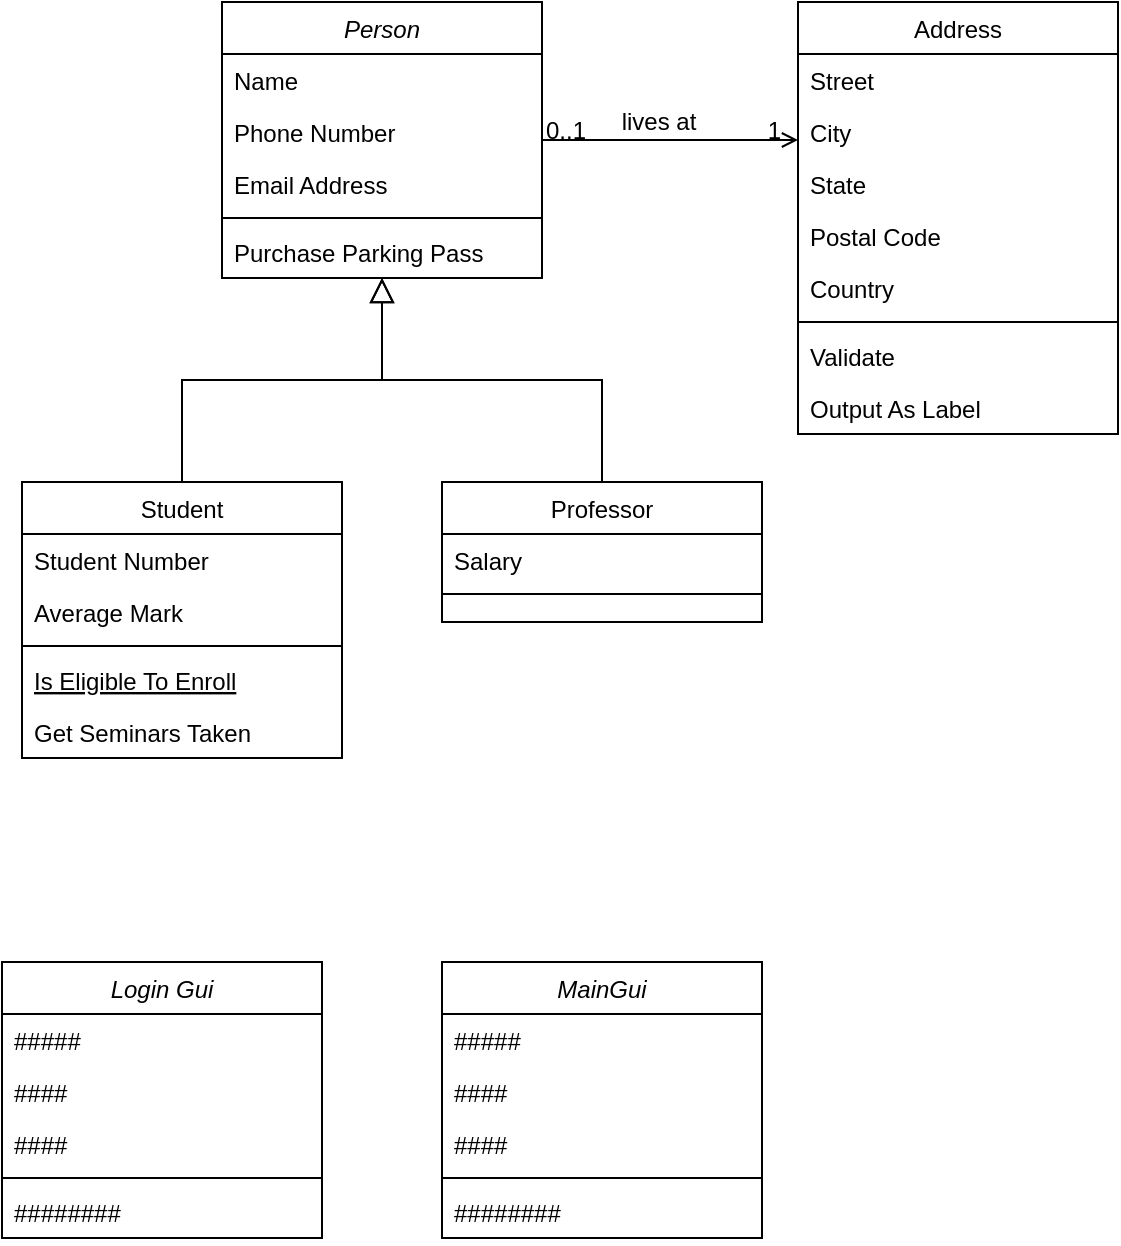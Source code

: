 <mxfile version="18.2.0" type="github" pages="12">
  <diagram id="C5RBs43oDa-KdzZeNtuy" name="Page-1">
    <mxGraphModel dx="1378" dy="788" grid="1" gridSize="10" guides="1" tooltips="1" connect="1" arrows="1" fold="1" page="1" pageScale="1" pageWidth="827" pageHeight="1169" math="0" shadow="0">
      <root>
        <mxCell id="WIyWlLk6GJQsqaUBKTNV-0" />
        <mxCell id="WIyWlLk6GJQsqaUBKTNV-1" parent="WIyWlLk6GJQsqaUBKTNV-0" />
        <mxCell id="zkfFHV4jXpPFQw0GAbJ--0" value="Person" style="swimlane;fontStyle=2;align=center;verticalAlign=top;childLayout=stackLayout;horizontal=1;startSize=26;horizontalStack=0;resizeParent=1;resizeLast=0;collapsible=1;marginBottom=0;rounded=0;shadow=0;strokeWidth=1;" parent="WIyWlLk6GJQsqaUBKTNV-1" vertex="1">
          <mxGeometry x="220" y="120" width="160" height="138" as="geometry">
            <mxRectangle x="230" y="140" width="160" height="26" as="alternateBounds" />
          </mxGeometry>
        </mxCell>
        <mxCell id="zkfFHV4jXpPFQw0GAbJ--1" value="Name" style="text;align=left;verticalAlign=top;spacingLeft=4;spacingRight=4;overflow=hidden;rotatable=0;points=[[0,0.5],[1,0.5]];portConstraint=eastwest;" parent="zkfFHV4jXpPFQw0GAbJ--0" vertex="1">
          <mxGeometry y="26" width="160" height="26" as="geometry" />
        </mxCell>
        <mxCell id="zkfFHV4jXpPFQw0GAbJ--2" value="Phone Number" style="text;align=left;verticalAlign=top;spacingLeft=4;spacingRight=4;overflow=hidden;rotatable=0;points=[[0,0.5],[1,0.5]];portConstraint=eastwest;rounded=0;shadow=0;html=0;" parent="zkfFHV4jXpPFQw0GAbJ--0" vertex="1">
          <mxGeometry y="52" width="160" height="26" as="geometry" />
        </mxCell>
        <mxCell id="zkfFHV4jXpPFQw0GAbJ--3" value="Email Address" style="text;align=left;verticalAlign=top;spacingLeft=4;spacingRight=4;overflow=hidden;rotatable=0;points=[[0,0.5],[1,0.5]];portConstraint=eastwest;rounded=0;shadow=0;html=0;" parent="zkfFHV4jXpPFQw0GAbJ--0" vertex="1">
          <mxGeometry y="78" width="160" height="26" as="geometry" />
        </mxCell>
        <mxCell id="zkfFHV4jXpPFQw0GAbJ--4" value="" style="line;html=1;strokeWidth=1;align=left;verticalAlign=middle;spacingTop=-1;spacingLeft=3;spacingRight=3;rotatable=0;labelPosition=right;points=[];portConstraint=eastwest;" parent="zkfFHV4jXpPFQw0GAbJ--0" vertex="1">
          <mxGeometry y="104" width="160" height="8" as="geometry" />
        </mxCell>
        <mxCell id="zkfFHV4jXpPFQw0GAbJ--5" value="Purchase Parking Pass" style="text;align=left;verticalAlign=top;spacingLeft=4;spacingRight=4;overflow=hidden;rotatable=0;points=[[0,0.5],[1,0.5]];portConstraint=eastwest;" parent="zkfFHV4jXpPFQw0GAbJ--0" vertex="1">
          <mxGeometry y="112" width="160" height="26" as="geometry" />
        </mxCell>
        <mxCell id="zkfFHV4jXpPFQw0GAbJ--6" value="Student" style="swimlane;fontStyle=0;align=center;verticalAlign=top;childLayout=stackLayout;horizontal=1;startSize=26;horizontalStack=0;resizeParent=1;resizeLast=0;collapsible=1;marginBottom=0;rounded=0;shadow=0;strokeWidth=1;" parent="WIyWlLk6GJQsqaUBKTNV-1" vertex="1">
          <mxGeometry x="120" y="360" width="160" height="138" as="geometry">
            <mxRectangle x="130" y="380" width="160" height="26" as="alternateBounds" />
          </mxGeometry>
        </mxCell>
        <mxCell id="zkfFHV4jXpPFQw0GAbJ--7" value="Student Number" style="text;align=left;verticalAlign=top;spacingLeft=4;spacingRight=4;overflow=hidden;rotatable=0;points=[[0,0.5],[1,0.5]];portConstraint=eastwest;" parent="zkfFHV4jXpPFQw0GAbJ--6" vertex="1">
          <mxGeometry y="26" width="160" height="26" as="geometry" />
        </mxCell>
        <mxCell id="zkfFHV4jXpPFQw0GAbJ--8" value="Average Mark" style="text;align=left;verticalAlign=top;spacingLeft=4;spacingRight=4;overflow=hidden;rotatable=0;points=[[0,0.5],[1,0.5]];portConstraint=eastwest;rounded=0;shadow=0;html=0;" parent="zkfFHV4jXpPFQw0GAbJ--6" vertex="1">
          <mxGeometry y="52" width="160" height="26" as="geometry" />
        </mxCell>
        <mxCell id="zkfFHV4jXpPFQw0GAbJ--9" value="" style="line;html=1;strokeWidth=1;align=left;verticalAlign=middle;spacingTop=-1;spacingLeft=3;spacingRight=3;rotatable=0;labelPosition=right;points=[];portConstraint=eastwest;" parent="zkfFHV4jXpPFQw0GAbJ--6" vertex="1">
          <mxGeometry y="78" width="160" height="8" as="geometry" />
        </mxCell>
        <mxCell id="zkfFHV4jXpPFQw0GAbJ--10" value="Is Eligible To Enroll" style="text;align=left;verticalAlign=top;spacingLeft=4;spacingRight=4;overflow=hidden;rotatable=0;points=[[0,0.5],[1,0.5]];portConstraint=eastwest;fontStyle=4" parent="zkfFHV4jXpPFQw0GAbJ--6" vertex="1">
          <mxGeometry y="86" width="160" height="26" as="geometry" />
        </mxCell>
        <mxCell id="zkfFHV4jXpPFQw0GAbJ--11" value="Get Seminars Taken" style="text;align=left;verticalAlign=top;spacingLeft=4;spacingRight=4;overflow=hidden;rotatable=0;points=[[0,0.5],[1,0.5]];portConstraint=eastwest;" parent="zkfFHV4jXpPFQw0GAbJ--6" vertex="1">
          <mxGeometry y="112" width="160" height="26" as="geometry" />
        </mxCell>
        <mxCell id="zkfFHV4jXpPFQw0GAbJ--12" value="" style="endArrow=block;endSize=10;endFill=0;shadow=0;strokeWidth=1;rounded=0;edgeStyle=elbowEdgeStyle;elbow=vertical;" parent="WIyWlLk6GJQsqaUBKTNV-1" source="zkfFHV4jXpPFQw0GAbJ--6" target="zkfFHV4jXpPFQw0GAbJ--0" edge="1">
          <mxGeometry width="160" relative="1" as="geometry">
            <mxPoint x="200" y="203" as="sourcePoint" />
            <mxPoint x="200" y="203" as="targetPoint" />
          </mxGeometry>
        </mxCell>
        <mxCell id="zkfFHV4jXpPFQw0GAbJ--13" value="Professor" style="swimlane;fontStyle=0;align=center;verticalAlign=top;childLayout=stackLayout;horizontal=1;startSize=26;horizontalStack=0;resizeParent=1;resizeLast=0;collapsible=1;marginBottom=0;rounded=0;shadow=0;strokeWidth=1;" parent="WIyWlLk6GJQsqaUBKTNV-1" vertex="1">
          <mxGeometry x="330" y="360" width="160" height="70" as="geometry">
            <mxRectangle x="340" y="380" width="170" height="26" as="alternateBounds" />
          </mxGeometry>
        </mxCell>
        <mxCell id="zkfFHV4jXpPFQw0GAbJ--14" value="Salary" style="text;align=left;verticalAlign=top;spacingLeft=4;spacingRight=4;overflow=hidden;rotatable=0;points=[[0,0.5],[1,0.5]];portConstraint=eastwest;" parent="zkfFHV4jXpPFQw0GAbJ--13" vertex="1">
          <mxGeometry y="26" width="160" height="26" as="geometry" />
        </mxCell>
        <mxCell id="zkfFHV4jXpPFQw0GAbJ--15" value="" style="line;html=1;strokeWidth=1;align=left;verticalAlign=middle;spacingTop=-1;spacingLeft=3;spacingRight=3;rotatable=0;labelPosition=right;points=[];portConstraint=eastwest;" parent="zkfFHV4jXpPFQw0GAbJ--13" vertex="1">
          <mxGeometry y="52" width="160" height="8" as="geometry" />
        </mxCell>
        <mxCell id="zkfFHV4jXpPFQw0GAbJ--16" value="" style="endArrow=block;endSize=10;endFill=0;shadow=0;strokeWidth=1;rounded=0;edgeStyle=elbowEdgeStyle;elbow=vertical;" parent="WIyWlLk6GJQsqaUBKTNV-1" source="zkfFHV4jXpPFQw0GAbJ--13" target="zkfFHV4jXpPFQw0GAbJ--0" edge="1">
          <mxGeometry width="160" relative="1" as="geometry">
            <mxPoint x="210" y="373" as="sourcePoint" />
            <mxPoint x="310" y="271" as="targetPoint" />
          </mxGeometry>
        </mxCell>
        <mxCell id="zkfFHV4jXpPFQw0GAbJ--17" value="Address" style="swimlane;fontStyle=0;align=center;verticalAlign=top;childLayout=stackLayout;horizontal=1;startSize=26;horizontalStack=0;resizeParent=1;resizeLast=0;collapsible=1;marginBottom=0;rounded=0;shadow=0;strokeWidth=1;" parent="WIyWlLk6GJQsqaUBKTNV-1" vertex="1">
          <mxGeometry x="508" y="120" width="160" height="216" as="geometry">
            <mxRectangle x="550" y="140" width="160" height="26" as="alternateBounds" />
          </mxGeometry>
        </mxCell>
        <mxCell id="zkfFHV4jXpPFQw0GAbJ--18" value="Street" style="text;align=left;verticalAlign=top;spacingLeft=4;spacingRight=4;overflow=hidden;rotatable=0;points=[[0,0.5],[1,0.5]];portConstraint=eastwest;" parent="zkfFHV4jXpPFQw0GAbJ--17" vertex="1">
          <mxGeometry y="26" width="160" height="26" as="geometry" />
        </mxCell>
        <mxCell id="zkfFHV4jXpPFQw0GAbJ--19" value="City" style="text;align=left;verticalAlign=top;spacingLeft=4;spacingRight=4;overflow=hidden;rotatable=0;points=[[0,0.5],[1,0.5]];portConstraint=eastwest;rounded=0;shadow=0;html=0;" parent="zkfFHV4jXpPFQw0GAbJ--17" vertex="1">
          <mxGeometry y="52" width="160" height="26" as="geometry" />
        </mxCell>
        <mxCell id="zkfFHV4jXpPFQw0GAbJ--20" value="State" style="text;align=left;verticalAlign=top;spacingLeft=4;spacingRight=4;overflow=hidden;rotatable=0;points=[[0,0.5],[1,0.5]];portConstraint=eastwest;rounded=0;shadow=0;html=0;" parent="zkfFHV4jXpPFQw0GAbJ--17" vertex="1">
          <mxGeometry y="78" width="160" height="26" as="geometry" />
        </mxCell>
        <mxCell id="zkfFHV4jXpPFQw0GAbJ--21" value="Postal Code" style="text;align=left;verticalAlign=top;spacingLeft=4;spacingRight=4;overflow=hidden;rotatable=0;points=[[0,0.5],[1,0.5]];portConstraint=eastwest;rounded=0;shadow=0;html=0;" parent="zkfFHV4jXpPFQw0GAbJ--17" vertex="1">
          <mxGeometry y="104" width="160" height="26" as="geometry" />
        </mxCell>
        <mxCell id="zkfFHV4jXpPFQw0GAbJ--22" value="Country" style="text;align=left;verticalAlign=top;spacingLeft=4;spacingRight=4;overflow=hidden;rotatable=0;points=[[0,0.5],[1,0.5]];portConstraint=eastwest;rounded=0;shadow=0;html=0;" parent="zkfFHV4jXpPFQw0GAbJ--17" vertex="1">
          <mxGeometry y="130" width="160" height="26" as="geometry" />
        </mxCell>
        <mxCell id="zkfFHV4jXpPFQw0GAbJ--23" value="" style="line;html=1;strokeWidth=1;align=left;verticalAlign=middle;spacingTop=-1;spacingLeft=3;spacingRight=3;rotatable=0;labelPosition=right;points=[];portConstraint=eastwest;" parent="zkfFHV4jXpPFQw0GAbJ--17" vertex="1">
          <mxGeometry y="156" width="160" height="8" as="geometry" />
        </mxCell>
        <mxCell id="zkfFHV4jXpPFQw0GAbJ--24" value="Validate" style="text;align=left;verticalAlign=top;spacingLeft=4;spacingRight=4;overflow=hidden;rotatable=0;points=[[0,0.5],[1,0.5]];portConstraint=eastwest;" parent="zkfFHV4jXpPFQw0GAbJ--17" vertex="1">
          <mxGeometry y="164" width="160" height="26" as="geometry" />
        </mxCell>
        <mxCell id="zkfFHV4jXpPFQw0GAbJ--25" value="Output As Label" style="text;align=left;verticalAlign=top;spacingLeft=4;spacingRight=4;overflow=hidden;rotatable=0;points=[[0,0.5],[1,0.5]];portConstraint=eastwest;" parent="zkfFHV4jXpPFQw0GAbJ--17" vertex="1">
          <mxGeometry y="190" width="160" height="26" as="geometry" />
        </mxCell>
        <mxCell id="zkfFHV4jXpPFQw0GAbJ--26" value="" style="endArrow=open;shadow=0;strokeWidth=1;rounded=0;endFill=1;edgeStyle=elbowEdgeStyle;elbow=vertical;" parent="WIyWlLk6GJQsqaUBKTNV-1" source="zkfFHV4jXpPFQw0GAbJ--0" target="zkfFHV4jXpPFQw0GAbJ--17" edge="1">
          <mxGeometry x="0.5" y="41" relative="1" as="geometry">
            <mxPoint x="380" y="192" as="sourcePoint" />
            <mxPoint x="540" y="192" as="targetPoint" />
            <mxPoint x="-40" y="32" as="offset" />
          </mxGeometry>
        </mxCell>
        <mxCell id="zkfFHV4jXpPFQw0GAbJ--27" value="0..1" style="resizable=0;align=left;verticalAlign=bottom;labelBackgroundColor=none;fontSize=12;" parent="zkfFHV4jXpPFQw0GAbJ--26" connectable="0" vertex="1">
          <mxGeometry x="-1" relative="1" as="geometry">
            <mxPoint y="4" as="offset" />
          </mxGeometry>
        </mxCell>
        <mxCell id="zkfFHV4jXpPFQw0GAbJ--28" value="1" style="resizable=0;align=right;verticalAlign=bottom;labelBackgroundColor=none;fontSize=12;" parent="zkfFHV4jXpPFQw0GAbJ--26" connectable="0" vertex="1">
          <mxGeometry x="1" relative="1" as="geometry">
            <mxPoint x="-7" y="4" as="offset" />
          </mxGeometry>
        </mxCell>
        <mxCell id="zkfFHV4jXpPFQw0GAbJ--29" value="lives at" style="text;html=1;resizable=0;points=[];;align=center;verticalAlign=middle;labelBackgroundColor=none;rounded=0;shadow=0;strokeWidth=1;fontSize=12;" parent="zkfFHV4jXpPFQw0GAbJ--26" vertex="1" connectable="0">
          <mxGeometry x="0.5" y="49" relative="1" as="geometry">
            <mxPoint x="-38" y="40" as="offset" />
          </mxGeometry>
        </mxCell>
        <mxCell id="9JwdUOSVjqjvQw-tSyYK-2" value="Login Gui&#xa;" style="swimlane;fontStyle=2;align=center;verticalAlign=top;childLayout=stackLayout;horizontal=1;startSize=26;horizontalStack=0;resizeParent=1;resizeLast=0;collapsible=1;marginBottom=0;rounded=0;shadow=0;strokeWidth=1;" parent="WIyWlLk6GJQsqaUBKTNV-1" vertex="1">
          <mxGeometry x="110" y="600" width="160" height="138" as="geometry">
            <mxRectangle x="230" y="140" width="160" height="26" as="alternateBounds" />
          </mxGeometry>
        </mxCell>
        <mxCell id="9JwdUOSVjqjvQw-tSyYK-3" value="#####" style="text;align=left;verticalAlign=top;spacingLeft=4;spacingRight=4;overflow=hidden;rotatable=0;points=[[0,0.5],[1,0.5]];portConstraint=eastwest;" parent="9JwdUOSVjqjvQw-tSyYK-2" vertex="1">
          <mxGeometry y="26" width="160" height="26" as="geometry" />
        </mxCell>
        <mxCell id="9JwdUOSVjqjvQw-tSyYK-4" value="####" style="text;align=left;verticalAlign=top;spacingLeft=4;spacingRight=4;overflow=hidden;rotatable=0;points=[[0,0.5],[1,0.5]];portConstraint=eastwest;rounded=0;shadow=0;html=0;" parent="9JwdUOSVjqjvQw-tSyYK-2" vertex="1">
          <mxGeometry y="52" width="160" height="26" as="geometry" />
        </mxCell>
        <mxCell id="9JwdUOSVjqjvQw-tSyYK-5" value="####" style="text;align=left;verticalAlign=top;spacingLeft=4;spacingRight=4;overflow=hidden;rotatable=0;points=[[0,0.5],[1,0.5]];portConstraint=eastwest;rounded=0;shadow=0;html=0;" parent="9JwdUOSVjqjvQw-tSyYK-2" vertex="1">
          <mxGeometry y="78" width="160" height="26" as="geometry" />
        </mxCell>
        <mxCell id="9JwdUOSVjqjvQw-tSyYK-6" value="" style="line;html=1;strokeWidth=1;align=left;verticalAlign=middle;spacingTop=-1;spacingLeft=3;spacingRight=3;rotatable=0;labelPosition=right;points=[];portConstraint=eastwest;" parent="9JwdUOSVjqjvQw-tSyYK-2" vertex="1">
          <mxGeometry y="104" width="160" height="8" as="geometry" />
        </mxCell>
        <mxCell id="9JwdUOSVjqjvQw-tSyYK-7" value="########" style="text;align=left;verticalAlign=top;spacingLeft=4;spacingRight=4;overflow=hidden;rotatable=0;points=[[0,0.5],[1,0.5]];portConstraint=eastwest;" parent="9JwdUOSVjqjvQw-tSyYK-2" vertex="1">
          <mxGeometry y="112" width="160" height="26" as="geometry" />
        </mxCell>
        <mxCell id="9JwdUOSVjqjvQw-tSyYK-8" value="MainGui&#xa;" style="swimlane;fontStyle=2;align=center;verticalAlign=top;childLayout=stackLayout;horizontal=1;startSize=26;horizontalStack=0;resizeParent=1;resizeLast=0;collapsible=1;marginBottom=0;rounded=0;shadow=0;strokeWidth=1;" parent="WIyWlLk6GJQsqaUBKTNV-1" vertex="1">
          <mxGeometry x="330" y="600" width="160" height="138" as="geometry">
            <mxRectangle x="230" y="140" width="160" height="26" as="alternateBounds" />
          </mxGeometry>
        </mxCell>
        <mxCell id="9JwdUOSVjqjvQw-tSyYK-9" value="#####" style="text;align=left;verticalAlign=top;spacingLeft=4;spacingRight=4;overflow=hidden;rotatable=0;points=[[0,0.5],[1,0.5]];portConstraint=eastwest;" parent="9JwdUOSVjqjvQw-tSyYK-8" vertex="1">
          <mxGeometry y="26" width="160" height="26" as="geometry" />
        </mxCell>
        <mxCell id="9JwdUOSVjqjvQw-tSyYK-10" value="####" style="text;align=left;verticalAlign=top;spacingLeft=4;spacingRight=4;overflow=hidden;rotatable=0;points=[[0,0.5],[1,0.5]];portConstraint=eastwest;rounded=0;shadow=0;html=0;" parent="9JwdUOSVjqjvQw-tSyYK-8" vertex="1">
          <mxGeometry y="52" width="160" height="26" as="geometry" />
        </mxCell>
        <mxCell id="9JwdUOSVjqjvQw-tSyYK-11" value="####" style="text;align=left;verticalAlign=top;spacingLeft=4;spacingRight=4;overflow=hidden;rotatable=0;points=[[0,0.5],[1,0.5]];portConstraint=eastwest;rounded=0;shadow=0;html=0;" parent="9JwdUOSVjqjvQw-tSyYK-8" vertex="1">
          <mxGeometry y="78" width="160" height="26" as="geometry" />
        </mxCell>
        <mxCell id="9JwdUOSVjqjvQw-tSyYK-12" value="" style="line;html=1;strokeWidth=1;align=left;verticalAlign=middle;spacingTop=-1;spacingLeft=3;spacingRight=3;rotatable=0;labelPosition=right;points=[];portConstraint=eastwest;" parent="9JwdUOSVjqjvQw-tSyYK-8" vertex="1">
          <mxGeometry y="104" width="160" height="8" as="geometry" />
        </mxCell>
        <mxCell id="9JwdUOSVjqjvQw-tSyYK-13" value="########" style="text;align=left;verticalAlign=top;spacingLeft=4;spacingRight=4;overflow=hidden;rotatable=0;points=[[0,0.5],[1,0.5]];portConstraint=eastwest;" parent="9JwdUOSVjqjvQw-tSyYK-8" vertex="1">
          <mxGeometry y="112" width="160" height="26" as="geometry" />
        </mxCell>
      </root>
    </mxGraphModel>
  </diagram>
  <diagram id="yyrkDvAFtJVhoJ3UY5vl" name="Main Gui">
    <mxGraphModel dx="1378" dy="788" grid="1" gridSize="10" guides="1" tooltips="1" connect="1" arrows="1" fold="1" page="1" pageScale="1" pageWidth="827" pageHeight="1169" math="0" shadow="0">
      <root>
        <mxCell id="0" />
        <mxCell id="1" parent="0" />
        <mxCell id="1FpanfaTMIb1YNScMete-1" value="MainGui&#xa;" style="swimlane;fontStyle=2;align=center;verticalAlign=top;childLayout=stackLayout;horizontal=1;startSize=26;horizontalStack=0;resizeParent=1;resizeLast=0;collapsible=1;marginBottom=0;rounded=0;shadow=0;strokeWidth=1;" parent="1" vertex="1">
          <mxGeometry x="50" y="200" width="160" height="138" as="geometry">
            <mxRectangle x="230" y="140" width="160" height="26" as="alternateBounds" />
          </mxGeometry>
        </mxCell>
        <mxCell id="1FpanfaTMIb1YNScMete-2" value="#####" style="text;align=left;verticalAlign=top;spacingLeft=4;spacingRight=4;overflow=hidden;rotatable=0;points=[[0,0.5],[1,0.5]];portConstraint=eastwest;" parent="1FpanfaTMIb1YNScMete-1" vertex="1">
          <mxGeometry y="26" width="160" height="26" as="geometry" />
        </mxCell>
        <mxCell id="1FpanfaTMIb1YNScMete-3" value="####" style="text;align=left;verticalAlign=top;spacingLeft=4;spacingRight=4;overflow=hidden;rotatable=0;points=[[0,0.5],[1,0.5]];portConstraint=eastwest;rounded=0;shadow=0;html=0;" parent="1FpanfaTMIb1YNScMete-1" vertex="1">
          <mxGeometry y="52" width="160" height="26" as="geometry" />
        </mxCell>
        <mxCell id="1FpanfaTMIb1YNScMete-4" value="####" style="text;align=left;verticalAlign=top;spacingLeft=4;spacingRight=4;overflow=hidden;rotatable=0;points=[[0,0.5],[1,0.5]];portConstraint=eastwest;rounded=0;shadow=0;html=0;" parent="1FpanfaTMIb1YNScMete-1" vertex="1">
          <mxGeometry y="78" width="160" height="26" as="geometry" />
        </mxCell>
        <mxCell id="1FpanfaTMIb1YNScMete-5" value="" style="line;html=1;strokeWidth=1;align=left;verticalAlign=middle;spacingTop=-1;spacingLeft=3;spacingRight=3;rotatable=0;labelPosition=right;points=[];portConstraint=eastwest;" parent="1FpanfaTMIb1YNScMete-1" vertex="1">
          <mxGeometry y="104" width="160" height="8" as="geometry" />
        </mxCell>
        <mxCell id="1FpanfaTMIb1YNScMete-6" value="########" style="text;align=left;verticalAlign=top;spacingLeft=4;spacingRight=4;overflow=hidden;rotatable=0;points=[[0,0.5],[1,0.5]];portConstraint=eastwest;" parent="1FpanfaTMIb1YNScMete-1" vertex="1">
          <mxGeometry y="112" width="160" height="26" as="geometry" />
        </mxCell>
        <mxCell id="1FpanfaTMIb1YNScMete-7" value="Gold" style="swimlane;fontStyle=2;align=center;verticalAlign=top;childLayout=stackLayout;horizontal=1;startSize=26;horizontalStack=0;resizeParent=1;resizeLast=0;collapsible=1;marginBottom=0;rounded=0;shadow=0;strokeWidth=1;" parent="1" vertex="1">
          <mxGeometry x="300" y="200" width="160" height="138" as="geometry">
            <mxRectangle x="230" y="140" width="160" height="26" as="alternateBounds" />
          </mxGeometry>
        </mxCell>
        <mxCell id="1FpanfaTMIb1YNScMete-8" value="#####" style="text;align=left;verticalAlign=top;spacingLeft=4;spacingRight=4;overflow=hidden;rotatable=0;points=[[0,0.5],[1,0.5]];portConstraint=eastwest;" parent="1FpanfaTMIb1YNScMete-7" vertex="1">
          <mxGeometry y="26" width="160" height="26" as="geometry" />
        </mxCell>
        <mxCell id="1FpanfaTMIb1YNScMete-9" value="####" style="text;align=left;verticalAlign=top;spacingLeft=4;spacingRight=4;overflow=hidden;rotatable=0;points=[[0,0.5],[1,0.5]];portConstraint=eastwest;rounded=0;shadow=0;html=0;" parent="1FpanfaTMIb1YNScMete-7" vertex="1">
          <mxGeometry y="52" width="160" height="26" as="geometry" />
        </mxCell>
        <mxCell id="1FpanfaTMIb1YNScMete-10" value="####" style="text;align=left;verticalAlign=top;spacingLeft=4;spacingRight=4;overflow=hidden;rotatable=0;points=[[0,0.5],[1,0.5]];portConstraint=eastwest;rounded=0;shadow=0;html=0;" parent="1FpanfaTMIb1YNScMete-7" vertex="1">
          <mxGeometry y="78" width="160" height="26" as="geometry" />
        </mxCell>
        <mxCell id="1FpanfaTMIb1YNScMete-11" value="" style="line;html=1;strokeWidth=1;align=left;verticalAlign=middle;spacingTop=-1;spacingLeft=3;spacingRight=3;rotatable=0;labelPosition=right;points=[];portConstraint=eastwest;" parent="1FpanfaTMIb1YNScMete-7" vertex="1">
          <mxGeometry y="104" width="160" height="8" as="geometry" />
        </mxCell>
        <mxCell id="1FpanfaTMIb1YNScMete-12" value="########" style="text;align=left;verticalAlign=top;spacingLeft=4;spacingRight=4;overflow=hidden;rotatable=0;points=[[0,0.5],[1,0.5]];portConstraint=eastwest;" parent="1FpanfaTMIb1YNScMete-7" vertex="1">
          <mxGeometry y="112" width="160" height="26" as="geometry" />
        </mxCell>
        <mxCell id="1FpanfaTMIb1YNScMete-19" value="Gem (Ngọc)" style="swimlane;fontStyle=2;align=center;verticalAlign=top;childLayout=stackLayout;horizontal=1;startSize=26;horizontalStack=0;resizeParent=1;resizeLast=0;collapsible=1;marginBottom=0;rounded=0;shadow=0;strokeWidth=1;" parent="1" vertex="1">
          <mxGeometry x="540" y="200" width="160" height="138" as="geometry">
            <mxRectangle x="230" y="140" width="160" height="26" as="alternateBounds" />
          </mxGeometry>
        </mxCell>
        <mxCell id="1FpanfaTMIb1YNScMete-20" value="#####" style="text;align=left;verticalAlign=top;spacingLeft=4;spacingRight=4;overflow=hidden;rotatable=0;points=[[0,0.5],[1,0.5]];portConstraint=eastwest;" parent="1FpanfaTMIb1YNScMete-19" vertex="1">
          <mxGeometry y="26" width="160" height="26" as="geometry" />
        </mxCell>
        <mxCell id="1FpanfaTMIb1YNScMete-21" value="####" style="text;align=left;verticalAlign=top;spacingLeft=4;spacingRight=4;overflow=hidden;rotatable=0;points=[[0,0.5],[1,0.5]];portConstraint=eastwest;rounded=0;shadow=0;html=0;" parent="1FpanfaTMIb1YNScMete-19" vertex="1">
          <mxGeometry y="52" width="160" height="26" as="geometry" />
        </mxCell>
        <mxCell id="1FpanfaTMIb1YNScMete-22" value="####" style="text;align=left;verticalAlign=top;spacingLeft=4;spacingRight=4;overflow=hidden;rotatable=0;points=[[0,0.5],[1,0.5]];portConstraint=eastwest;rounded=0;shadow=0;html=0;" parent="1FpanfaTMIb1YNScMete-19" vertex="1">
          <mxGeometry y="78" width="160" height="26" as="geometry" />
        </mxCell>
        <mxCell id="1FpanfaTMIb1YNScMete-23" value="" style="line;html=1;strokeWidth=1;align=left;verticalAlign=middle;spacingTop=-1;spacingLeft=3;spacingRight=3;rotatable=0;labelPosition=right;points=[];portConstraint=eastwest;" parent="1FpanfaTMIb1YNScMete-19" vertex="1">
          <mxGeometry y="104" width="160" height="8" as="geometry" />
        </mxCell>
        <mxCell id="1FpanfaTMIb1YNScMete-24" value="########" style="text;align=left;verticalAlign=top;spacingLeft=4;spacingRight=4;overflow=hidden;rotatable=0;points=[[0,0.5],[1,0.5]];portConstraint=eastwest;" parent="1FpanfaTMIb1YNScMete-19" vertex="1">
          <mxGeometry y="112" width="160" height="26" as="geometry" />
        </mxCell>
        <mxCell id="FHibQCyVIbAZvbtJGQTN-3" value="Player Information" style="swimlane;fontStyle=2;align=center;verticalAlign=top;childLayout=stackLayout;horizontal=1;startSize=26;horizontalStack=0;resizeParent=1;resizeLast=0;collapsible=1;marginBottom=0;rounded=0;shadow=0;strokeWidth=1;" parent="1" vertex="1">
          <mxGeometry x="270" y="400" width="160" height="138" as="geometry">
            <mxRectangle x="230" y="140" width="160" height="26" as="alternateBounds" />
          </mxGeometry>
        </mxCell>
        <mxCell id="FHibQCyVIbAZvbtJGQTN-4" value="#####" style="text;align=left;verticalAlign=top;spacingLeft=4;spacingRight=4;overflow=hidden;rotatable=0;points=[[0,0.5],[1,0.5]];portConstraint=eastwest;" parent="FHibQCyVIbAZvbtJGQTN-3" vertex="1">
          <mxGeometry y="26" width="160" height="26" as="geometry" />
        </mxCell>
        <mxCell id="FHibQCyVIbAZvbtJGQTN-5" value="####" style="text;align=left;verticalAlign=top;spacingLeft=4;spacingRight=4;overflow=hidden;rotatable=0;points=[[0,0.5],[1,0.5]];portConstraint=eastwest;rounded=0;shadow=0;html=0;" parent="FHibQCyVIbAZvbtJGQTN-3" vertex="1">
          <mxGeometry y="52" width="160" height="26" as="geometry" />
        </mxCell>
        <mxCell id="FHibQCyVIbAZvbtJGQTN-6" value="####" style="text;align=left;verticalAlign=top;spacingLeft=4;spacingRight=4;overflow=hidden;rotatable=0;points=[[0,0.5],[1,0.5]];portConstraint=eastwest;rounded=0;shadow=0;html=0;" parent="FHibQCyVIbAZvbtJGQTN-3" vertex="1">
          <mxGeometry y="78" width="160" height="26" as="geometry" />
        </mxCell>
        <mxCell id="FHibQCyVIbAZvbtJGQTN-7" value="" style="line;html=1;strokeWidth=1;align=left;verticalAlign=middle;spacingTop=-1;spacingLeft=3;spacingRight=3;rotatable=0;labelPosition=right;points=[];portConstraint=eastwest;" parent="FHibQCyVIbAZvbtJGQTN-3" vertex="1">
          <mxGeometry y="104" width="160" height="8" as="geometry" />
        </mxCell>
        <mxCell id="FHibQCyVIbAZvbtJGQTN-8" value="########" style="text;align=left;verticalAlign=top;spacingLeft=4;spacingRight=4;overflow=hidden;rotatable=0;points=[[0,0.5],[1,0.5]];portConstraint=eastwest;" parent="FHibQCyVIbAZvbtJGQTN-3" vertex="1">
          <mxGeometry y="112" width="160" height="26" as="geometry" />
        </mxCell>
        <mxCell id="FHibQCyVIbAZvbtJGQTN-9" value="Person And Fame Area" style="swimlane;fontStyle=2;align=center;verticalAlign=top;childLayout=stackLayout;horizontal=1;startSize=26;horizontalStack=0;resizeParent=1;resizeLast=0;collapsible=1;marginBottom=0;rounded=0;shadow=0;strokeWidth=1;" parent="1" vertex="1">
          <mxGeometry x="50" y="400" width="160" height="138" as="geometry">
            <mxRectangle x="230" y="140" width="160" height="26" as="alternateBounds" />
          </mxGeometry>
        </mxCell>
        <mxCell id="FHibQCyVIbAZvbtJGQTN-10" value="#####" style="text;align=left;verticalAlign=top;spacingLeft=4;spacingRight=4;overflow=hidden;rotatable=0;points=[[0,0.5],[1,0.5]];portConstraint=eastwest;" parent="FHibQCyVIbAZvbtJGQTN-9" vertex="1">
          <mxGeometry y="26" width="160" height="26" as="geometry" />
        </mxCell>
        <mxCell id="FHibQCyVIbAZvbtJGQTN-11" value="####" style="text;align=left;verticalAlign=top;spacingLeft=4;spacingRight=4;overflow=hidden;rotatable=0;points=[[0,0.5],[1,0.5]];portConstraint=eastwest;rounded=0;shadow=0;html=0;" parent="FHibQCyVIbAZvbtJGQTN-9" vertex="1">
          <mxGeometry y="52" width="160" height="26" as="geometry" />
        </mxCell>
        <mxCell id="FHibQCyVIbAZvbtJGQTN-12" value="####" style="text;align=left;verticalAlign=top;spacingLeft=4;spacingRight=4;overflow=hidden;rotatable=0;points=[[0,0.5],[1,0.5]];portConstraint=eastwest;rounded=0;shadow=0;html=0;" parent="FHibQCyVIbAZvbtJGQTN-9" vertex="1">
          <mxGeometry y="78" width="160" height="26" as="geometry" />
        </mxCell>
        <mxCell id="FHibQCyVIbAZvbtJGQTN-13" value="" style="line;html=1;strokeWidth=1;align=left;verticalAlign=middle;spacingTop=-1;spacingLeft=3;spacingRight=3;rotatable=0;labelPosition=right;points=[];portConstraint=eastwest;" parent="FHibQCyVIbAZvbtJGQTN-9" vertex="1">
          <mxGeometry y="104" width="160" height="8" as="geometry" />
        </mxCell>
        <mxCell id="FHibQCyVIbAZvbtJGQTN-14" value="########" style="text;align=left;verticalAlign=top;spacingLeft=4;spacingRight=4;overflow=hidden;rotatable=0;points=[[0,0.5],[1,0.5]];portConstraint=eastwest;" parent="FHibQCyVIbAZvbtJGQTN-9" vertex="1">
          <mxGeometry y="112" width="160" height="26" as="geometry" />
        </mxCell>
        <mxCell id="FHibQCyVIbAZvbtJGQTN-28" value="Arena (Đấu trường)&#xa;" style="swimlane;fontStyle=2;align=center;verticalAlign=top;childLayout=stackLayout;horizontal=1;startSize=26;horizontalStack=0;resizeParent=1;resizeLast=0;collapsible=1;marginBottom=0;rounded=0;shadow=0;strokeWidth=1;" parent="1" vertex="1">
          <mxGeometry x="50" y="570" width="160" height="138" as="geometry">
            <mxRectangle x="230" y="140" width="160" height="26" as="alternateBounds" />
          </mxGeometry>
        </mxCell>
        <mxCell id="FHibQCyVIbAZvbtJGQTN-29" value="#####" style="text;align=left;verticalAlign=top;spacingLeft=4;spacingRight=4;overflow=hidden;rotatable=0;points=[[0,0.5],[1,0.5]];portConstraint=eastwest;" parent="FHibQCyVIbAZvbtJGQTN-28" vertex="1">
          <mxGeometry y="26" width="160" height="26" as="geometry" />
        </mxCell>
        <mxCell id="FHibQCyVIbAZvbtJGQTN-30" value="####" style="text;align=left;verticalAlign=top;spacingLeft=4;spacingRight=4;overflow=hidden;rotatable=0;points=[[0,0.5],[1,0.5]];portConstraint=eastwest;rounded=0;shadow=0;html=0;" parent="FHibQCyVIbAZvbtJGQTN-28" vertex="1">
          <mxGeometry y="52" width="160" height="26" as="geometry" />
        </mxCell>
        <mxCell id="FHibQCyVIbAZvbtJGQTN-31" value="####" style="text;align=left;verticalAlign=top;spacingLeft=4;spacingRight=4;overflow=hidden;rotatable=0;points=[[0,0.5],[1,0.5]];portConstraint=eastwest;rounded=0;shadow=0;html=0;" parent="FHibQCyVIbAZvbtJGQTN-28" vertex="1">
          <mxGeometry y="78" width="160" height="26" as="geometry" />
        </mxCell>
        <mxCell id="FHibQCyVIbAZvbtJGQTN-32" value="" style="line;html=1;strokeWidth=1;align=left;verticalAlign=middle;spacingTop=-1;spacingLeft=3;spacingRight=3;rotatable=0;labelPosition=right;points=[];portConstraint=eastwest;" parent="FHibQCyVIbAZvbtJGQTN-28" vertex="1">
          <mxGeometry y="104" width="160" height="8" as="geometry" />
        </mxCell>
        <mxCell id="FHibQCyVIbAZvbtJGQTN-33" value="########" style="text;align=left;verticalAlign=top;spacingLeft=4;spacingRight=4;overflow=hidden;rotatable=0;points=[[0,0.5],[1,0.5]];portConstraint=eastwest;" parent="FHibQCyVIbAZvbtJGQTN-28" vertex="1">
          <mxGeometry y="112" width="160" height="26" as="geometry" />
        </mxCell>
        <mxCell id="FHibQCyVIbAZvbtJGQTN-40" value="Fighting Button (nút chiến đấu)&#xa;" style="swimlane;fontStyle=2;align=center;verticalAlign=top;childLayout=stackLayout;horizontal=1;startSize=26;horizontalStack=0;resizeParent=1;resizeLast=0;collapsible=1;marginBottom=0;rounded=0;shadow=0;strokeWidth=1;" parent="1" vertex="1">
          <mxGeometry x="50" y="730" width="180" height="138" as="geometry">
            <mxRectangle x="230" y="140" width="160" height="26" as="alternateBounds" />
          </mxGeometry>
        </mxCell>
        <mxCell id="FHibQCyVIbAZvbtJGQTN-41" value="#####" style="text;align=left;verticalAlign=top;spacingLeft=4;spacingRight=4;overflow=hidden;rotatable=0;points=[[0,0.5],[1,0.5]];portConstraint=eastwest;" parent="FHibQCyVIbAZvbtJGQTN-40" vertex="1">
          <mxGeometry y="26" width="180" height="26" as="geometry" />
        </mxCell>
        <mxCell id="FHibQCyVIbAZvbtJGQTN-42" value="####" style="text;align=left;verticalAlign=top;spacingLeft=4;spacingRight=4;overflow=hidden;rotatable=0;points=[[0,0.5],[1,0.5]];portConstraint=eastwest;rounded=0;shadow=0;html=0;" parent="FHibQCyVIbAZvbtJGQTN-40" vertex="1">
          <mxGeometry y="52" width="180" height="26" as="geometry" />
        </mxCell>
        <mxCell id="FHibQCyVIbAZvbtJGQTN-43" value="####" style="text;align=left;verticalAlign=top;spacingLeft=4;spacingRight=4;overflow=hidden;rotatable=0;points=[[0,0.5],[1,0.5]];portConstraint=eastwest;rounded=0;shadow=0;html=0;" parent="FHibQCyVIbAZvbtJGQTN-40" vertex="1">
          <mxGeometry y="78" width="180" height="26" as="geometry" />
        </mxCell>
        <mxCell id="FHibQCyVIbAZvbtJGQTN-44" value="" style="line;html=1;strokeWidth=1;align=left;verticalAlign=middle;spacingTop=-1;spacingLeft=3;spacingRight=3;rotatable=0;labelPosition=right;points=[];portConstraint=eastwest;" parent="FHibQCyVIbAZvbtJGQTN-40" vertex="1">
          <mxGeometry y="104" width="180" height="8" as="geometry" />
        </mxCell>
        <mxCell id="FHibQCyVIbAZvbtJGQTN-45" value="########" style="text;align=left;verticalAlign=top;spacingLeft=4;spacingRight=4;overflow=hidden;rotatable=0;points=[[0,0.5],[1,0.5]];portConstraint=eastwest;" parent="FHibQCyVIbAZvbtJGQTN-40" vertex="1">
          <mxGeometry y="112" width="180" height="26" as="geometry" />
        </mxCell>
        <mxCell id="FHibQCyVIbAZvbtJGQTN-46" value="Chest Cell (Ô để rương)&#xa;" style="swimlane;fontStyle=2;align=center;verticalAlign=top;childLayout=stackLayout;horizontal=1;startSize=26;horizontalStack=0;resizeParent=1;resizeLast=0;collapsible=1;marginBottom=0;rounded=0;shadow=0;strokeWidth=1;" parent="1" vertex="1">
          <mxGeometry x="50" y="920" width="180" height="138" as="geometry">
            <mxRectangle x="230" y="140" width="160" height="26" as="alternateBounds" />
          </mxGeometry>
        </mxCell>
        <mxCell id="FHibQCyVIbAZvbtJGQTN-47" value="#####" style="text;align=left;verticalAlign=top;spacingLeft=4;spacingRight=4;overflow=hidden;rotatable=0;points=[[0,0.5],[1,0.5]];portConstraint=eastwest;" parent="FHibQCyVIbAZvbtJGQTN-46" vertex="1">
          <mxGeometry y="26" width="180" height="26" as="geometry" />
        </mxCell>
        <mxCell id="FHibQCyVIbAZvbtJGQTN-48" value="####" style="text;align=left;verticalAlign=top;spacingLeft=4;spacingRight=4;overflow=hidden;rotatable=0;points=[[0,0.5],[1,0.5]];portConstraint=eastwest;rounded=0;shadow=0;html=0;" parent="FHibQCyVIbAZvbtJGQTN-46" vertex="1">
          <mxGeometry y="52" width="180" height="26" as="geometry" />
        </mxCell>
        <mxCell id="FHibQCyVIbAZvbtJGQTN-49" value="####" style="text;align=left;verticalAlign=top;spacingLeft=4;spacingRight=4;overflow=hidden;rotatable=0;points=[[0,0.5],[1,0.5]];portConstraint=eastwest;rounded=0;shadow=0;html=0;" parent="FHibQCyVIbAZvbtJGQTN-46" vertex="1">
          <mxGeometry y="78" width="180" height="26" as="geometry" />
        </mxCell>
        <mxCell id="FHibQCyVIbAZvbtJGQTN-50" value="" style="line;html=1;strokeWidth=1;align=left;verticalAlign=middle;spacingTop=-1;spacingLeft=3;spacingRight=3;rotatable=0;labelPosition=right;points=[];portConstraint=eastwest;" parent="FHibQCyVIbAZvbtJGQTN-46" vertex="1">
          <mxGeometry y="104" width="180" height="8" as="geometry" />
        </mxCell>
        <mxCell id="FHibQCyVIbAZvbtJGQTN-51" value="########" style="text;align=left;verticalAlign=top;spacingLeft=4;spacingRight=4;overflow=hidden;rotatable=0;points=[[0,0.5],[1,0.5]];portConstraint=eastwest;" parent="FHibQCyVIbAZvbtJGQTN-46" vertex="1">
          <mxGeometry y="112" width="180" height="26" as="geometry" />
        </mxCell>
        <mxCell id="FHibQCyVIbAZvbtJGQTN-52" value="Chest (Rương)&#xa;" style="swimlane;fontStyle=2;align=center;verticalAlign=top;childLayout=stackLayout;horizontal=1;startSize=26;horizontalStack=0;resizeParent=1;resizeLast=0;collapsible=1;marginBottom=0;rounded=0;shadow=0;strokeWidth=1;" parent="1" vertex="1">
          <mxGeometry x="280" y="920" width="180" height="138" as="geometry">
            <mxRectangle x="230" y="140" width="160" height="26" as="alternateBounds" />
          </mxGeometry>
        </mxCell>
        <mxCell id="FHibQCyVIbAZvbtJGQTN-53" value="#####" style="text;align=left;verticalAlign=top;spacingLeft=4;spacingRight=4;overflow=hidden;rotatable=0;points=[[0,0.5],[1,0.5]];portConstraint=eastwest;" parent="FHibQCyVIbAZvbtJGQTN-52" vertex="1">
          <mxGeometry y="26" width="180" height="26" as="geometry" />
        </mxCell>
        <mxCell id="FHibQCyVIbAZvbtJGQTN-54" value="####" style="text;align=left;verticalAlign=top;spacingLeft=4;spacingRight=4;overflow=hidden;rotatable=0;points=[[0,0.5],[1,0.5]];portConstraint=eastwest;rounded=0;shadow=0;html=0;" parent="FHibQCyVIbAZvbtJGQTN-52" vertex="1">
          <mxGeometry y="52" width="180" height="26" as="geometry" />
        </mxCell>
        <mxCell id="FHibQCyVIbAZvbtJGQTN-55" value="####" style="text;align=left;verticalAlign=top;spacingLeft=4;spacingRight=4;overflow=hidden;rotatable=0;points=[[0,0.5],[1,0.5]];portConstraint=eastwest;rounded=0;shadow=0;html=0;" parent="FHibQCyVIbAZvbtJGQTN-52" vertex="1">
          <mxGeometry y="78" width="180" height="26" as="geometry" />
        </mxCell>
        <mxCell id="FHibQCyVIbAZvbtJGQTN-56" value="" style="line;html=1;strokeWidth=1;align=left;verticalAlign=middle;spacingTop=-1;spacingLeft=3;spacingRight=3;rotatable=0;labelPosition=right;points=[];portConstraint=eastwest;" parent="FHibQCyVIbAZvbtJGQTN-52" vertex="1">
          <mxGeometry y="104" width="180" height="8" as="geometry" />
        </mxCell>
        <mxCell id="FHibQCyVIbAZvbtJGQTN-57" value="########" style="text;align=left;verticalAlign=top;spacingLeft=4;spacingRight=4;overflow=hidden;rotatable=0;points=[[0,0.5],[1,0.5]];portConstraint=eastwest;" parent="FHibQCyVIbAZvbtJGQTN-52" vertex="1">
          <mxGeometry y="112" width="180" height="26" as="geometry" />
        </mxCell>
        <mxCell id="mfUY6cftpgB8EkQ5jdLa-8" value="Card Gui&#xa;" style="swimlane;fontStyle=2;align=center;verticalAlign=top;childLayout=stackLayout;horizontal=1;startSize=26;horizontalStack=0;resizeParent=1;resizeLast=0;collapsible=1;marginBottom=0;rounded=0;shadow=0;strokeWidth=1;" parent="1" vertex="1">
          <mxGeometry x="270" y="1130" width="160" height="164" as="geometry">
            <mxRectangle x="230" y="140" width="160" height="26" as="alternateBounds" />
          </mxGeometry>
        </mxCell>
        <mxCell id="mfUY6cftpgB8EkQ5jdLa-9" value="#####" style="text;align=left;verticalAlign=top;spacingLeft=4;spacingRight=4;overflow=hidden;rotatable=0;points=[[0,0.5],[1,0.5]];portConstraint=eastwest;" parent="mfUY6cftpgB8EkQ5jdLa-8" vertex="1">
          <mxGeometry y="26" width="160" height="26" as="geometry" />
        </mxCell>
        <mxCell id="mfUY6cftpgB8EkQ5jdLa-10" value="####" style="text;align=left;verticalAlign=top;spacingLeft=4;spacingRight=4;overflow=hidden;rotatable=0;points=[[0,0.5],[1,0.5]];portConstraint=eastwest;rounded=0;shadow=0;html=0;" parent="mfUY6cftpgB8EkQ5jdLa-8" vertex="1">
          <mxGeometry y="52" width="160" height="26" as="geometry" />
        </mxCell>
        <mxCell id="mfUY6cftpgB8EkQ5jdLa-11" value="####" style="text;align=left;verticalAlign=top;spacingLeft=4;spacingRight=4;overflow=hidden;rotatable=0;points=[[0,0.5],[1,0.5]];portConstraint=eastwest;rounded=0;shadow=0;html=0;" parent="mfUY6cftpgB8EkQ5jdLa-8" vertex="1">
          <mxGeometry y="78" width="160" height="26" as="geometry" />
        </mxCell>
        <mxCell id="mfUY6cftpgB8EkQ5jdLa-12" value="" style="line;html=1;strokeWidth=1;align=left;verticalAlign=middle;spacingTop=-1;spacingLeft=3;spacingRight=3;rotatable=0;labelPosition=right;points=[];portConstraint=eastwest;" parent="mfUY6cftpgB8EkQ5jdLa-8" vertex="1">
          <mxGeometry y="104" width="160" height="8" as="geometry" />
        </mxCell>
        <mxCell id="mfUY6cftpgB8EkQ5jdLa-13" value="########" style="text;align=left;verticalAlign=top;spacingLeft=4;spacingRight=4;overflow=hidden;rotatable=0;points=[[0,0.5],[1,0.5]];portConstraint=eastwest;" parent="mfUY6cftpgB8EkQ5jdLa-8" vertex="1">
          <mxGeometry y="112" width="160" height="26" as="geometry" />
        </mxCell>
        <mxCell id="mfUY6cftpgB8EkQ5jdLa-14" value="########" style="text;align=left;verticalAlign=top;spacingLeft=4;spacingRight=4;overflow=hidden;rotatable=0;points=[[0,0.5],[1,0.5]];portConstraint=eastwest;" parent="mfUY6cftpgB8EkQ5jdLa-8" vertex="1">
          <mxGeometry y="138" width="160" height="26" as="geometry" />
        </mxCell>
        <mxCell id="mfUY6cftpgB8EkQ5jdLa-15" value="Shop Gui&#xa;" style="swimlane;fontStyle=2;align=center;verticalAlign=top;childLayout=stackLayout;horizontal=1;startSize=26;horizontalStack=0;resizeParent=1;resizeLast=0;collapsible=1;marginBottom=0;rounded=0;shadow=0;strokeWidth=1;" parent="1" vertex="1">
          <mxGeometry x="50" y="1130" width="160" height="164" as="geometry">
            <mxRectangle x="230" y="140" width="160" height="26" as="alternateBounds" />
          </mxGeometry>
        </mxCell>
        <mxCell id="mfUY6cftpgB8EkQ5jdLa-16" value="#####" style="text;align=left;verticalAlign=top;spacingLeft=4;spacingRight=4;overflow=hidden;rotatable=0;points=[[0,0.5],[1,0.5]];portConstraint=eastwest;" parent="mfUY6cftpgB8EkQ5jdLa-15" vertex="1">
          <mxGeometry y="26" width="160" height="22" as="geometry" />
        </mxCell>
        <mxCell id="mfUY6cftpgB8EkQ5jdLa-17" value="####" style="text;align=left;verticalAlign=top;spacingLeft=4;spacingRight=4;overflow=hidden;rotatable=0;points=[[0,0.5],[1,0.5]];portConstraint=eastwest;rounded=0;shadow=0;html=0;" parent="mfUY6cftpgB8EkQ5jdLa-15" vertex="1">
          <mxGeometry y="48" width="160" height="26" as="geometry" />
        </mxCell>
        <mxCell id="mfUY6cftpgB8EkQ5jdLa-18" value="####" style="text;align=left;verticalAlign=top;spacingLeft=4;spacingRight=4;overflow=hidden;rotatable=0;points=[[0,0.5],[1,0.5]];portConstraint=eastwest;rounded=0;shadow=0;html=0;" parent="mfUY6cftpgB8EkQ5jdLa-15" vertex="1">
          <mxGeometry y="74" width="160" height="26" as="geometry" />
        </mxCell>
        <mxCell id="mfUY6cftpgB8EkQ5jdLa-19" value="" style="line;html=1;strokeWidth=1;align=left;verticalAlign=middle;spacingTop=-1;spacingLeft=3;spacingRight=3;rotatable=0;labelPosition=right;points=[];portConstraint=eastwest;" parent="mfUY6cftpgB8EkQ5jdLa-15" vertex="1">
          <mxGeometry y="100" width="160" height="8" as="geometry" />
        </mxCell>
        <mxCell id="mfUY6cftpgB8EkQ5jdLa-20" value="########" style="text;align=left;verticalAlign=top;spacingLeft=4;spacingRight=4;overflow=hidden;rotatable=0;points=[[0,0.5],[1,0.5]];portConstraint=eastwest;" parent="mfUY6cftpgB8EkQ5jdLa-15" vertex="1">
          <mxGeometry y="108" width="160" height="26" as="geometry" />
        </mxCell>
        <mxCell id="mfUY6cftpgB8EkQ5jdLa-21" value="########" style="text;align=left;verticalAlign=top;spacingLeft=4;spacingRight=4;overflow=hidden;rotatable=0;points=[[0,0.5],[1,0.5]];portConstraint=eastwest;" parent="mfUY6cftpgB8EkQ5jdLa-15" vertex="1">
          <mxGeometry y="134" width="160" height="26" as="geometry" />
        </mxCell>
        <mxCell id="mfUY6cftpgB8EkQ5jdLa-22" value="MainGui&#xa;" style="swimlane;fontStyle=2;align=center;verticalAlign=top;childLayout=stackLayout;horizontal=1;startSize=26;horizontalStack=0;resizeParent=1;resizeLast=0;collapsible=1;marginBottom=0;rounded=0;shadow=0;strokeWidth=1;" parent="1" vertex="1">
          <mxGeometry x="520" y="920" width="160" height="138" as="geometry">
            <mxRectangle x="230" y="140" width="160" height="26" as="alternateBounds" />
          </mxGeometry>
        </mxCell>
        <mxCell id="mfUY6cftpgB8EkQ5jdLa-23" value="#####" style="text;align=left;verticalAlign=top;spacingLeft=4;spacingRight=4;overflow=hidden;rotatable=0;points=[[0,0.5],[1,0.5]];portConstraint=eastwest;" parent="mfUY6cftpgB8EkQ5jdLa-22" vertex="1">
          <mxGeometry y="26" width="160" height="26" as="geometry" />
        </mxCell>
        <mxCell id="mfUY6cftpgB8EkQ5jdLa-24" value="####" style="text;align=left;verticalAlign=top;spacingLeft=4;spacingRight=4;overflow=hidden;rotatable=0;points=[[0,0.5],[1,0.5]];portConstraint=eastwest;rounded=0;shadow=0;html=0;" parent="mfUY6cftpgB8EkQ5jdLa-22" vertex="1">
          <mxGeometry y="52" width="160" height="26" as="geometry" />
        </mxCell>
        <mxCell id="mfUY6cftpgB8EkQ5jdLa-25" value="####" style="text;align=left;verticalAlign=top;spacingLeft=4;spacingRight=4;overflow=hidden;rotatable=0;points=[[0,0.5],[1,0.5]];portConstraint=eastwest;rounded=0;shadow=0;html=0;" parent="mfUY6cftpgB8EkQ5jdLa-22" vertex="1">
          <mxGeometry y="78" width="160" height="26" as="geometry" />
        </mxCell>
        <mxCell id="mfUY6cftpgB8EkQ5jdLa-26" value="" style="line;html=1;strokeWidth=1;align=left;verticalAlign=middle;spacingTop=-1;spacingLeft=3;spacingRight=3;rotatable=0;labelPosition=right;points=[];portConstraint=eastwest;" parent="mfUY6cftpgB8EkQ5jdLa-22" vertex="1">
          <mxGeometry y="104" width="160" height="8" as="geometry" />
        </mxCell>
        <mxCell id="mfUY6cftpgB8EkQ5jdLa-27" value="########" style="text;align=left;verticalAlign=top;spacingLeft=4;spacingRight=4;overflow=hidden;rotatable=0;points=[[0,0.5],[1,0.5]];portConstraint=eastwest;" parent="mfUY6cftpgB8EkQ5jdLa-22" vertex="1">
          <mxGeometry y="112" width="160" height="26" as="geometry" />
        </mxCell>
        <mxCell id="lRdmjQFELtE1ISMMGwUG-1" value="Fame (danh vọng)" style="swimlane;fontStyle=2;align=center;verticalAlign=top;childLayout=stackLayout;horizontal=1;startSize=26;horizontalStack=0;resizeParent=1;resizeLast=0;collapsible=1;marginBottom=0;rounded=0;shadow=0;strokeWidth=1;" parent="1" vertex="1">
          <mxGeometry x="540" y="400" width="160" height="138" as="geometry">
            <mxRectangle x="230" y="140" width="160" height="26" as="alternateBounds" />
          </mxGeometry>
        </mxCell>
        <mxCell id="lRdmjQFELtE1ISMMGwUG-2" value="#####" style="text;align=left;verticalAlign=top;spacingLeft=4;spacingRight=4;overflow=hidden;rotatable=0;points=[[0,0.5],[1,0.5]];portConstraint=eastwest;" parent="lRdmjQFELtE1ISMMGwUG-1" vertex="1">
          <mxGeometry y="26" width="160" height="26" as="geometry" />
        </mxCell>
        <mxCell id="lRdmjQFELtE1ISMMGwUG-3" value="####" style="text;align=left;verticalAlign=top;spacingLeft=4;spacingRight=4;overflow=hidden;rotatable=0;points=[[0,0.5],[1,0.5]];portConstraint=eastwest;rounded=0;shadow=0;html=0;" parent="lRdmjQFELtE1ISMMGwUG-1" vertex="1">
          <mxGeometry y="52" width="160" height="26" as="geometry" />
        </mxCell>
        <mxCell id="lRdmjQFELtE1ISMMGwUG-4" value="####" style="text;align=left;verticalAlign=top;spacingLeft=4;spacingRight=4;overflow=hidden;rotatable=0;points=[[0,0.5],[1,0.5]];portConstraint=eastwest;rounded=0;shadow=0;html=0;" parent="lRdmjQFELtE1ISMMGwUG-1" vertex="1">
          <mxGeometry y="78" width="160" height="26" as="geometry" />
        </mxCell>
        <mxCell id="lRdmjQFELtE1ISMMGwUG-5" value="" style="line;html=1;strokeWidth=1;align=left;verticalAlign=middle;spacingTop=-1;spacingLeft=3;spacingRight=3;rotatable=0;labelPosition=right;points=[];portConstraint=eastwest;" parent="lRdmjQFELtE1ISMMGwUG-1" vertex="1">
          <mxGeometry y="104" width="160" height="8" as="geometry" />
        </mxCell>
        <mxCell id="lRdmjQFELtE1ISMMGwUG-6" value="########" style="text;align=left;verticalAlign=top;spacingLeft=4;spacingRight=4;overflow=hidden;rotatable=0;points=[[0,0.5],[1,0.5]];portConstraint=eastwest;" parent="lRdmjQFELtE1ISMMGwUG-1" vertex="1">
          <mxGeometry y="112" width="160" height="26" as="geometry" />
        </mxCell>
        <mxCell id="X7KjoF8jW7aFrfbhljP7-1" value="Common Gui" style="swimlane;fontStyle=2;align=center;verticalAlign=top;childLayout=stackLayout;horizontal=1;startSize=26;horizontalStack=0;resizeParent=1;resizeLast=0;collapsible=1;marginBottom=0;rounded=0;shadow=0;strokeWidth=1;" parent="1" vertex="1">
          <mxGeometry x="320" y="10" width="160" height="164" as="geometry">
            <mxRectangle x="230" y="140" width="160" height="26" as="alternateBounds" />
          </mxGeometry>
        </mxCell>
        <mxCell id="X7KjoF8jW7aFrfbhljP7-2" value="#####" style="text;align=left;verticalAlign=top;spacingLeft=4;spacingRight=4;overflow=hidden;rotatable=0;points=[[0,0.5],[1,0.5]];portConstraint=eastwest;" parent="X7KjoF8jW7aFrfbhljP7-1" vertex="1">
          <mxGeometry y="26" width="160" height="26" as="geometry" />
        </mxCell>
        <mxCell id="X7KjoF8jW7aFrfbhljP7-3" value="####" style="text;align=left;verticalAlign=top;spacingLeft=4;spacingRight=4;overflow=hidden;rotatable=0;points=[[0,0.5],[1,0.5]];portConstraint=eastwest;rounded=0;shadow=0;html=0;" parent="X7KjoF8jW7aFrfbhljP7-1" vertex="1">
          <mxGeometry y="52" width="160" height="26" as="geometry" />
        </mxCell>
        <mxCell id="X7KjoF8jW7aFrfbhljP7-4" value="####" style="text;align=left;verticalAlign=top;spacingLeft=4;spacingRight=4;overflow=hidden;rotatable=0;points=[[0,0.5],[1,0.5]];portConstraint=eastwest;rounded=0;shadow=0;html=0;" parent="X7KjoF8jW7aFrfbhljP7-1" vertex="1">
          <mxGeometry y="78" width="160" height="26" as="geometry" />
        </mxCell>
        <mxCell id="X7KjoF8jW7aFrfbhljP7-5" value="" style="line;html=1;strokeWidth=1;align=left;verticalAlign=middle;spacingTop=-1;spacingLeft=3;spacingRight=3;rotatable=0;labelPosition=right;points=[];portConstraint=eastwest;" parent="X7KjoF8jW7aFrfbhljP7-1" vertex="1">
          <mxGeometry y="104" width="160" height="8" as="geometry" />
        </mxCell>
        <mxCell id="X7KjoF8jW7aFrfbhljP7-6" value="########" style="text;align=left;verticalAlign=top;spacingLeft=4;spacingRight=4;overflow=hidden;rotatable=0;points=[[0,0.5],[1,0.5]];portConstraint=eastwest;" parent="X7KjoF8jW7aFrfbhljP7-1" vertex="1">
          <mxGeometry y="112" width="160" height="26" as="geometry" />
        </mxCell>
        <mxCell id="X7KjoF8jW7aFrfbhljP7-7" value="########" style="text;align=left;verticalAlign=top;spacingLeft=4;spacingRight=4;overflow=hidden;rotatable=0;points=[[0,0.5],[1,0.5]];portConstraint=eastwest;" parent="X7KjoF8jW7aFrfbhljP7-1" vertex="1">
          <mxGeometry y="138" width="160" height="26" as="geometry" />
        </mxCell>
      </root>
    </mxGraphModel>
  </diagram>
  <diagram id="mT2dKqTDv1Avz9ta4ZON" name="Shop Gui">
    <mxGraphModel dx="1378" dy="788" grid="1" gridSize="10" guides="1" tooltips="1" connect="1" arrows="1" fold="1" page="1" pageScale="1" pageWidth="827" pageHeight="1169" math="0" shadow="0">
      <root>
        <mxCell id="0" />
        <mxCell id="1" parent="0" />
        <mxCell id="MqBPodB6OxeJKduE2ROX-1" value="Shop Gui&#xa;" style="swimlane;fontStyle=2;align=center;verticalAlign=top;childLayout=stackLayout;horizontal=1;startSize=26;horizontalStack=0;resizeParent=1;resizeLast=0;collapsible=1;marginBottom=0;rounded=0;shadow=0;strokeWidth=1;" parent="1" vertex="1">
          <mxGeometry x="40" y="40" width="160" height="164" as="geometry">
            <mxRectangle x="230" y="140" width="160" height="26" as="alternateBounds" />
          </mxGeometry>
        </mxCell>
        <mxCell id="MqBPodB6OxeJKduE2ROX-2" value="#####" style="text;align=left;verticalAlign=top;spacingLeft=4;spacingRight=4;overflow=hidden;rotatable=0;points=[[0,0.5],[1,0.5]];portConstraint=eastwest;" parent="MqBPodB6OxeJKduE2ROX-1" vertex="1">
          <mxGeometry y="26" width="160" height="26" as="geometry" />
        </mxCell>
        <mxCell id="MqBPodB6OxeJKduE2ROX-3" value="####" style="text;align=left;verticalAlign=top;spacingLeft=4;spacingRight=4;overflow=hidden;rotatable=0;points=[[0,0.5],[1,0.5]];portConstraint=eastwest;rounded=0;shadow=0;html=0;" parent="MqBPodB6OxeJKduE2ROX-1" vertex="1">
          <mxGeometry y="52" width="160" height="26" as="geometry" />
        </mxCell>
        <mxCell id="MqBPodB6OxeJKduE2ROX-4" value="####" style="text;align=left;verticalAlign=top;spacingLeft=4;spacingRight=4;overflow=hidden;rotatable=0;points=[[0,0.5],[1,0.5]];portConstraint=eastwest;rounded=0;shadow=0;html=0;" parent="MqBPodB6OxeJKduE2ROX-1" vertex="1">
          <mxGeometry y="78" width="160" height="26" as="geometry" />
        </mxCell>
        <mxCell id="MqBPodB6OxeJKduE2ROX-5" value="" style="line;html=1;strokeWidth=1;align=left;verticalAlign=middle;spacingTop=-1;spacingLeft=3;spacingRight=3;rotatable=0;labelPosition=right;points=[];portConstraint=eastwest;" parent="MqBPodB6OxeJKduE2ROX-1" vertex="1">
          <mxGeometry y="104" width="160" height="8" as="geometry" />
        </mxCell>
        <mxCell id="MqBPodB6OxeJKduE2ROX-7" value="########" style="text;align=left;verticalAlign=top;spacingLeft=4;spacingRight=4;overflow=hidden;rotatable=0;points=[[0,0.5],[1,0.5]];portConstraint=eastwest;" parent="MqBPodB6OxeJKduE2ROX-1" vertex="1">
          <mxGeometry y="112" width="160" height="26" as="geometry" />
        </mxCell>
        <mxCell id="MqBPodB6OxeJKduE2ROX-6" value="########" style="text;align=left;verticalAlign=top;spacingLeft=4;spacingRight=4;overflow=hidden;rotatable=0;points=[[0,0.5],[1,0.5]];portConstraint=eastwest;" parent="MqBPodB6OxeJKduE2ROX-1" vertex="1">
          <mxGeometry y="138" width="160" height="26" as="geometry" />
        </mxCell>
        <mxCell id="MqBPodB6OxeJKduE2ROX-8" value="LoginItem (Vật phẩm đăng nhập)" style="swimlane;fontStyle=2;align=center;verticalAlign=top;childLayout=stackLayout;horizontal=1;startSize=26;horizontalStack=0;resizeParent=1;resizeLast=0;collapsible=1;marginBottom=0;rounded=0;shadow=0;strokeWidth=1;" parent="1" vertex="1">
          <mxGeometry x="40" y="250" width="190" height="164" as="geometry">
            <mxRectangle x="230" y="140" width="160" height="26" as="alternateBounds" />
          </mxGeometry>
        </mxCell>
        <mxCell id="MqBPodB6OxeJKduE2ROX-9" value="#####" style="text;align=left;verticalAlign=top;spacingLeft=4;spacingRight=4;overflow=hidden;rotatable=0;points=[[0,0.5],[1,0.5]];portConstraint=eastwest;" parent="MqBPodB6OxeJKduE2ROX-8" vertex="1">
          <mxGeometry y="26" width="190" height="26" as="geometry" />
        </mxCell>
        <mxCell id="MqBPodB6OxeJKduE2ROX-10" value="####" style="text;align=left;verticalAlign=top;spacingLeft=4;spacingRight=4;overflow=hidden;rotatable=0;points=[[0,0.5],[1,0.5]];portConstraint=eastwest;rounded=0;shadow=0;html=0;" parent="MqBPodB6OxeJKduE2ROX-8" vertex="1">
          <mxGeometry y="52" width="190" height="26" as="geometry" />
        </mxCell>
        <mxCell id="MqBPodB6OxeJKduE2ROX-11" value="####" style="text;align=left;verticalAlign=top;spacingLeft=4;spacingRight=4;overflow=hidden;rotatable=0;points=[[0,0.5],[1,0.5]];portConstraint=eastwest;rounded=0;shadow=0;html=0;" parent="MqBPodB6OxeJKduE2ROX-8" vertex="1">
          <mxGeometry y="78" width="190" height="26" as="geometry" />
        </mxCell>
        <mxCell id="MqBPodB6OxeJKduE2ROX-12" value="" style="line;html=1;strokeWidth=1;align=left;verticalAlign=middle;spacingTop=-1;spacingLeft=3;spacingRight=3;rotatable=0;labelPosition=right;points=[];portConstraint=eastwest;" parent="MqBPodB6OxeJKduE2ROX-8" vertex="1">
          <mxGeometry y="104" width="190" height="8" as="geometry" />
        </mxCell>
        <mxCell id="MqBPodB6OxeJKduE2ROX-13" value="########" style="text;align=left;verticalAlign=top;spacingLeft=4;spacingRight=4;overflow=hidden;rotatable=0;points=[[0,0.5],[1,0.5]];portConstraint=eastwest;" parent="MqBPodB6OxeJKduE2ROX-8" vertex="1">
          <mxGeometry y="112" width="190" height="26" as="geometry" />
        </mxCell>
        <mxCell id="MqBPodB6OxeJKduE2ROX-14" value="########" style="text;align=left;verticalAlign=top;spacingLeft=4;spacingRight=4;overflow=hidden;rotatable=0;points=[[0,0.5],[1,0.5]];portConstraint=eastwest;" parent="MqBPodB6OxeJKduE2ROX-8" vertex="1">
          <mxGeometry y="138" width="190" height="26" as="geometry" />
        </mxCell>
        <mxCell id="MqBPodB6OxeJKduE2ROX-17" value="GoldBuying (Mua vàng)" style="swimlane;fontStyle=2;align=center;verticalAlign=top;childLayout=stackLayout;horizontal=1;startSize=26;horizontalStack=0;resizeParent=1;resizeLast=0;collapsible=1;marginBottom=0;rounded=0;shadow=0;strokeWidth=1;" parent="1" vertex="1">
          <mxGeometry x="40" y="440" width="190" height="164" as="geometry">
            <mxRectangle x="230" y="140" width="160" height="26" as="alternateBounds" />
          </mxGeometry>
        </mxCell>
        <mxCell id="MqBPodB6OxeJKduE2ROX-18" value="#####" style="text;align=left;verticalAlign=top;spacingLeft=4;spacingRight=4;overflow=hidden;rotatable=0;points=[[0,0.5],[1,0.5]];portConstraint=eastwest;" parent="MqBPodB6OxeJKduE2ROX-17" vertex="1">
          <mxGeometry y="26" width="190" height="26" as="geometry" />
        </mxCell>
        <mxCell id="MqBPodB6OxeJKduE2ROX-19" value="####" style="text;align=left;verticalAlign=top;spacingLeft=4;spacingRight=4;overflow=hidden;rotatable=0;points=[[0,0.5],[1,0.5]];portConstraint=eastwest;rounded=0;shadow=0;html=0;" parent="MqBPodB6OxeJKduE2ROX-17" vertex="1">
          <mxGeometry y="52" width="190" height="26" as="geometry" />
        </mxCell>
        <mxCell id="MqBPodB6OxeJKduE2ROX-20" value="####" style="text;align=left;verticalAlign=top;spacingLeft=4;spacingRight=4;overflow=hidden;rotatable=0;points=[[0,0.5],[1,0.5]];portConstraint=eastwest;rounded=0;shadow=0;html=0;" parent="MqBPodB6OxeJKduE2ROX-17" vertex="1">
          <mxGeometry y="78" width="190" height="26" as="geometry" />
        </mxCell>
        <mxCell id="MqBPodB6OxeJKduE2ROX-21" value="" style="line;html=1;strokeWidth=1;align=left;verticalAlign=middle;spacingTop=-1;spacingLeft=3;spacingRight=3;rotatable=0;labelPosition=right;points=[];portConstraint=eastwest;" parent="MqBPodB6OxeJKduE2ROX-17" vertex="1">
          <mxGeometry y="104" width="190" height="8" as="geometry" />
        </mxCell>
        <mxCell id="MqBPodB6OxeJKduE2ROX-22" value="########" style="text;align=left;verticalAlign=top;spacingLeft=4;spacingRight=4;overflow=hidden;rotatable=0;points=[[0,0.5],[1,0.5]];portConstraint=eastwest;" parent="MqBPodB6OxeJKduE2ROX-17" vertex="1">
          <mxGeometry y="112" width="190" height="26" as="geometry" />
        </mxCell>
        <mxCell id="MqBPodB6OxeJKduE2ROX-23" value="########" style="text;align=left;verticalAlign=top;spacingLeft=4;spacingRight=4;overflow=hidden;rotatable=0;points=[[0,0.5],[1,0.5]];portConstraint=eastwest;" parent="MqBPodB6OxeJKduE2ROX-17" vertex="1">
          <mxGeometry y="138" width="190" height="26" as="geometry" />
        </mxCell>
        <mxCell id="MqBPodB6OxeJKduE2ROX-26" value="Chest (Rương)" style="swimlane;fontStyle=2;align=center;verticalAlign=top;childLayout=stackLayout;horizontal=1;startSize=26;horizontalStack=0;resizeParent=1;resizeLast=0;collapsible=1;marginBottom=0;rounded=0;shadow=0;strokeWidth=1;" parent="1" vertex="1">
          <mxGeometry x="280" y="250" width="160" height="164" as="geometry">
            <mxRectangle x="230" y="140" width="160" height="26" as="alternateBounds" />
          </mxGeometry>
        </mxCell>
        <mxCell id="MqBPodB6OxeJKduE2ROX-27" value="#####" style="text;align=left;verticalAlign=top;spacingLeft=4;spacingRight=4;overflow=hidden;rotatable=0;points=[[0,0.5],[1,0.5]];portConstraint=eastwest;" parent="MqBPodB6OxeJKduE2ROX-26" vertex="1">
          <mxGeometry y="26" width="160" height="26" as="geometry" />
        </mxCell>
        <mxCell id="MqBPodB6OxeJKduE2ROX-28" value="####" style="text;align=left;verticalAlign=top;spacingLeft=4;spacingRight=4;overflow=hidden;rotatable=0;points=[[0,0.5],[1,0.5]];portConstraint=eastwest;rounded=0;shadow=0;html=0;" parent="MqBPodB6OxeJKduE2ROX-26" vertex="1">
          <mxGeometry y="52" width="160" height="26" as="geometry" />
        </mxCell>
        <mxCell id="MqBPodB6OxeJKduE2ROX-29" value="####" style="text;align=left;verticalAlign=top;spacingLeft=4;spacingRight=4;overflow=hidden;rotatable=0;points=[[0,0.5],[1,0.5]];portConstraint=eastwest;rounded=0;shadow=0;html=0;" parent="MqBPodB6OxeJKduE2ROX-26" vertex="1">
          <mxGeometry y="78" width="160" height="26" as="geometry" />
        </mxCell>
        <mxCell id="MqBPodB6OxeJKduE2ROX-30" value="" style="line;html=1;strokeWidth=1;align=left;verticalAlign=middle;spacingTop=-1;spacingLeft=3;spacingRight=3;rotatable=0;labelPosition=right;points=[];portConstraint=eastwest;" parent="MqBPodB6OxeJKduE2ROX-26" vertex="1">
          <mxGeometry y="104" width="160" height="8" as="geometry" />
        </mxCell>
        <mxCell id="MqBPodB6OxeJKduE2ROX-31" value="########" style="text;align=left;verticalAlign=top;spacingLeft=4;spacingRight=4;overflow=hidden;rotatable=0;points=[[0,0.5],[1,0.5]];portConstraint=eastwest;" parent="MqBPodB6OxeJKduE2ROX-26" vertex="1">
          <mxGeometry y="112" width="160" height="26" as="geometry" />
        </mxCell>
        <mxCell id="MqBPodB6OxeJKduE2ROX-32" value="########" style="text;align=left;verticalAlign=top;spacingLeft=4;spacingRight=4;overflow=hidden;rotatable=0;points=[[0,0.5],[1,0.5]];portConstraint=eastwest;" parent="MqBPodB6OxeJKduE2ROX-26" vertex="1">
          <mxGeometry y="138" width="160" height="26" as="geometry" />
        </mxCell>
        <mxCell id="MqBPodB6OxeJKduE2ROX-40" style="edgeStyle=orthogonalEdgeStyle;rounded=0;orthogonalLoop=1;jettySize=auto;html=1;exitX=0.75;exitY=0;exitDx=0;exitDy=0;" parent="1" source="MqBPodB6OxeJKduE2ROX-33" edge="1">
          <mxGeometry relative="1" as="geometry">
            <mxPoint x="630" y="240" as="targetPoint" />
          </mxGeometry>
        </mxCell>
        <mxCell id="MqBPodB6OxeJKduE2ROX-33" value="Card (Thẻ)&#xa;&#xa;" style="swimlane;fontStyle=2;align=center;verticalAlign=top;childLayout=stackLayout;horizontal=1;startSize=26;horizontalStack=0;resizeParent=1;resizeLast=0;collapsible=1;marginBottom=0;rounded=0;shadow=0;strokeWidth=1;" parent="1" vertex="1">
          <mxGeometry x="510" y="250" width="160" height="164" as="geometry">
            <mxRectangle x="230" y="140" width="160" height="26" as="alternateBounds" />
          </mxGeometry>
        </mxCell>
        <mxCell id="MqBPodB6OxeJKduE2ROX-34" value="#####" style="text;align=left;verticalAlign=top;spacingLeft=4;spacingRight=4;overflow=hidden;rotatable=0;points=[[0,0.5],[1,0.5]];portConstraint=eastwest;" parent="MqBPodB6OxeJKduE2ROX-33" vertex="1">
          <mxGeometry y="26" width="160" height="26" as="geometry" />
        </mxCell>
        <mxCell id="MqBPodB6OxeJKduE2ROX-35" value="####" style="text;align=left;verticalAlign=top;spacingLeft=4;spacingRight=4;overflow=hidden;rotatable=0;points=[[0,0.5],[1,0.5]];portConstraint=eastwest;rounded=0;shadow=0;html=0;" parent="MqBPodB6OxeJKduE2ROX-33" vertex="1">
          <mxGeometry y="52" width="160" height="26" as="geometry" />
        </mxCell>
        <mxCell id="MqBPodB6OxeJKduE2ROX-36" value="####" style="text;align=left;verticalAlign=top;spacingLeft=4;spacingRight=4;overflow=hidden;rotatable=0;points=[[0,0.5],[1,0.5]];portConstraint=eastwest;rounded=0;shadow=0;html=0;" parent="MqBPodB6OxeJKduE2ROX-33" vertex="1">
          <mxGeometry y="78" width="160" height="26" as="geometry" />
        </mxCell>
        <mxCell id="MqBPodB6OxeJKduE2ROX-37" value="" style="line;html=1;strokeWidth=1;align=left;verticalAlign=middle;spacingTop=-1;spacingLeft=3;spacingRight=3;rotatable=0;labelPosition=right;points=[];portConstraint=eastwest;" parent="MqBPodB6OxeJKduE2ROX-33" vertex="1">
          <mxGeometry y="104" width="160" height="8" as="geometry" />
        </mxCell>
        <mxCell id="MqBPodB6OxeJKduE2ROX-38" value="########" style="text;align=left;verticalAlign=top;spacingLeft=4;spacingRight=4;overflow=hidden;rotatable=0;points=[[0,0.5],[1,0.5]];portConstraint=eastwest;" parent="MqBPodB6OxeJKduE2ROX-33" vertex="1">
          <mxGeometry y="112" width="160" height="26" as="geometry" />
        </mxCell>
        <mxCell id="MqBPodB6OxeJKduE2ROX-39" value="########" style="text;align=left;verticalAlign=top;spacingLeft=4;spacingRight=4;overflow=hidden;rotatable=0;points=[[0,0.5],[1,0.5]];portConstraint=eastwest;" parent="MqBPodB6OxeJKduE2ROX-33" vertex="1">
          <mxGeometry y="138" width="160" height="26" as="geometry" />
        </mxCell>
        <mxCell id="MqBPodB6OxeJKduE2ROX-41" value="Gold (Vàng)" style="swimlane;fontStyle=2;align=center;verticalAlign=top;childLayout=stackLayout;horizontal=1;startSize=26;horizontalStack=0;resizeParent=1;resizeLast=0;collapsible=1;marginBottom=0;rounded=0;shadow=0;strokeWidth=1;" parent="1" vertex="1">
          <mxGeometry x="280" y="440" width="190" height="164" as="geometry">
            <mxRectangle x="230" y="140" width="160" height="26" as="alternateBounds" />
          </mxGeometry>
        </mxCell>
        <mxCell id="MqBPodB6OxeJKduE2ROX-42" value="#####" style="text;align=left;verticalAlign=top;spacingLeft=4;spacingRight=4;overflow=hidden;rotatable=0;points=[[0,0.5],[1,0.5]];portConstraint=eastwest;" parent="MqBPodB6OxeJKduE2ROX-41" vertex="1">
          <mxGeometry y="26" width="190" height="26" as="geometry" />
        </mxCell>
        <mxCell id="MqBPodB6OxeJKduE2ROX-43" value="####" style="text;align=left;verticalAlign=top;spacingLeft=4;spacingRight=4;overflow=hidden;rotatable=0;points=[[0,0.5],[1,0.5]];portConstraint=eastwest;rounded=0;shadow=0;html=0;" parent="MqBPodB6OxeJKduE2ROX-41" vertex="1">
          <mxGeometry y="52" width="190" height="26" as="geometry" />
        </mxCell>
        <mxCell id="MqBPodB6OxeJKduE2ROX-44" value="####" style="text;align=left;verticalAlign=top;spacingLeft=4;spacingRight=4;overflow=hidden;rotatable=0;points=[[0,0.5],[1,0.5]];portConstraint=eastwest;rounded=0;shadow=0;html=0;" parent="MqBPodB6OxeJKduE2ROX-41" vertex="1">
          <mxGeometry y="78" width="190" height="26" as="geometry" />
        </mxCell>
        <mxCell id="MqBPodB6OxeJKduE2ROX-45" value="" style="line;html=1;strokeWidth=1;align=left;verticalAlign=middle;spacingTop=-1;spacingLeft=3;spacingRight=3;rotatable=0;labelPosition=right;points=[];portConstraint=eastwest;" parent="MqBPodB6OxeJKduE2ROX-41" vertex="1">
          <mxGeometry y="104" width="190" height="8" as="geometry" />
        </mxCell>
        <mxCell id="MqBPodB6OxeJKduE2ROX-46" value="########" style="text;align=left;verticalAlign=top;spacingLeft=4;spacingRight=4;overflow=hidden;rotatable=0;points=[[0,0.5],[1,0.5]];portConstraint=eastwest;" parent="MqBPodB6OxeJKduE2ROX-41" vertex="1">
          <mxGeometry y="112" width="190" height="26" as="geometry" />
        </mxCell>
        <mxCell id="MqBPodB6OxeJKduE2ROX-47" value="########" style="text;align=left;verticalAlign=top;spacingLeft=4;spacingRight=4;overflow=hidden;rotatable=0;points=[[0,0.5],[1,0.5]];portConstraint=eastwest;" parent="MqBPodB6OxeJKduE2ROX-41" vertex="1">
          <mxGeometry y="138" width="190" height="26" as="geometry" />
        </mxCell>
        <mxCell id="MqBPodB6OxeJKduE2ROX-48" value="Gem (Ngọc)" style="swimlane;fontStyle=2;align=center;verticalAlign=top;childLayout=stackLayout;horizontal=1;startSize=26;horizontalStack=0;resizeParent=1;resizeLast=0;collapsible=1;marginBottom=0;rounded=0;shadow=0;strokeWidth=1;" parent="1" vertex="1">
          <mxGeometry x="510" y="440" width="190" height="164" as="geometry">
            <mxRectangle x="230" y="140" width="160" height="26" as="alternateBounds" />
          </mxGeometry>
        </mxCell>
        <mxCell id="MqBPodB6OxeJKduE2ROX-49" value="#####" style="text;align=left;verticalAlign=top;spacingLeft=4;spacingRight=4;overflow=hidden;rotatable=0;points=[[0,0.5],[1,0.5]];portConstraint=eastwest;" parent="MqBPodB6OxeJKduE2ROX-48" vertex="1">
          <mxGeometry y="26" width="190" height="26" as="geometry" />
        </mxCell>
        <mxCell id="MqBPodB6OxeJKduE2ROX-50" value="####" style="text;align=left;verticalAlign=top;spacingLeft=4;spacingRight=4;overflow=hidden;rotatable=0;points=[[0,0.5],[1,0.5]];portConstraint=eastwest;rounded=0;shadow=0;html=0;" parent="MqBPodB6OxeJKduE2ROX-48" vertex="1">
          <mxGeometry y="52" width="190" height="26" as="geometry" />
        </mxCell>
        <mxCell id="MqBPodB6OxeJKduE2ROX-51" value="####" style="text;align=left;verticalAlign=top;spacingLeft=4;spacingRight=4;overflow=hidden;rotatable=0;points=[[0,0.5],[1,0.5]];portConstraint=eastwest;rounded=0;shadow=0;html=0;" parent="MqBPodB6OxeJKduE2ROX-48" vertex="1">
          <mxGeometry y="78" width="190" height="26" as="geometry" />
        </mxCell>
        <mxCell id="MqBPodB6OxeJKduE2ROX-52" value="" style="line;html=1;strokeWidth=1;align=left;verticalAlign=middle;spacingTop=-1;spacingLeft=3;spacingRight=3;rotatable=0;labelPosition=right;points=[];portConstraint=eastwest;" parent="MqBPodB6OxeJKduE2ROX-48" vertex="1">
          <mxGeometry y="104" width="190" height="8" as="geometry" />
        </mxCell>
        <mxCell id="MqBPodB6OxeJKduE2ROX-53" value="########" style="text;align=left;verticalAlign=top;spacingLeft=4;spacingRight=4;overflow=hidden;rotatable=0;points=[[0,0.5],[1,0.5]];portConstraint=eastwest;" parent="MqBPodB6OxeJKduE2ROX-48" vertex="1">
          <mxGeometry y="112" width="190" height="26" as="geometry" />
        </mxCell>
        <mxCell id="MqBPodB6OxeJKduE2ROX-54" value="########" style="text;align=left;verticalAlign=top;spacingLeft=4;spacingRight=4;overflow=hidden;rotatable=0;points=[[0,0.5],[1,0.5]];portConstraint=eastwest;" parent="MqBPodB6OxeJKduE2ROX-48" vertex="1">
          <mxGeometry y="138" width="190" height="26" as="geometry" />
        </mxCell>
        <mxCell id="qjQ3C1sgneCWUa2Oh1HK-8" value="UIBuying" style="swimlane;fontStyle=2;align=center;verticalAlign=top;childLayout=stackLayout;horizontal=1;startSize=26;horizontalStack=0;resizeParent=1;resizeLast=0;collapsible=1;marginBottom=0;rounded=0;shadow=0;strokeWidth=1;" parent="1" vertex="1">
          <mxGeometry x="40" y="660" width="190" height="164" as="geometry">
            <mxRectangle x="230" y="140" width="160" height="26" as="alternateBounds" />
          </mxGeometry>
        </mxCell>
        <mxCell id="qjQ3C1sgneCWUa2Oh1HK-9" value="#####" style="text;align=left;verticalAlign=top;spacingLeft=4;spacingRight=4;overflow=hidden;rotatable=0;points=[[0,0.5],[1,0.5]];portConstraint=eastwest;" parent="qjQ3C1sgneCWUa2Oh1HK-8" vertex="1">
          <mxGeometry y="26" width="190" height="26" as="geometry" />
        </mxCell>
        <mxCell id="qjQ3C1sgneCWUa2Oh1HK-10" value="####" style="text;align=left;verticalAlign=top;spacingLeft=4;spacingRight=4;overflow=hidden;rotatable=0;points=[[0,0.5],[1,0.5]];portConstraint=eastwest;rounded=0;shadow=0;html=0;" parent="qjQ3C1sgneCWUa2Oh1HK-8" vertex="1">
          <mxGeometry y="52" width="190" height="26" as="geometry" />
        </mxCell>
        <mxCell id="qjQ3C1sgneCWUa2Oh1HK-11" value="####" style="text;align=left;verticalAlign=top;spacingLeft=4;spacingRight=4;overflow=hidden;rotatable=0;points=[[0,0.5],[1,0.5]];portConstraint=eastwest;rounded=0;shadow=0;html=0;" parent="qjQ3C1sgneCWUa2Oh1HK-8" vertex="1">
          <mxGeometry y="78" width="190" height="26" as="geometry" />
        </mxCell>
        <mxCell id="qjQ3C1sgneCWUa2Oh1HK-12" value="" style="line;html=1;strokeWidth=1;align=left;verticalAlign=middle;spacingTop=-1;spacingLeft=3;spacingRight=3;rotatable=0;labelPosition=right;points=[];portConstraint=eastwest;" parent="qjQ3C1sgneCWUa2Oh1HK-8" vertex="1">
          <mxGeometry y="104" width="190" height="8" as="geometry" />
        </mxCell>
        <mxCell id="qjQ3C1sgneCWUa2Oh1HK-13" value="########" style="text;align=left;verticalAlign=top;spacingLeft=4;spacingRight=4;overflow=hidden;rotatable=0;points=[[0,0.5],[1,0.5]];portConstraint=eastwest;" parent="qjQ3C1sgneCWUa2Oh1HK-8" vertex="1">
          <mxGeometry y="112" width="190" height="26" as="geometry" />
        </mxCell>
        <mxCell id="qjQ3C1sgneCWUa2Oh1HK-14" value="########" style="text;align=left;verticalAlign=top;spacingLeft=4;spacingRight=4;overflow=hidden;rotatable=0;points=[[0,0.5],[1,0.5]];portConstraint=eastwest;" parent="qjQ3C1sgneCWUa2Oh1HK-8" vertex="1">
          <mxGeometry y="138" width="190" height="26" as="geometry" />
        </mxCell>
        <mxCell id="qjQ3C1sgneCWUa2Oh1HK-15" value="ChestUIBuying" style="swimlane;fontStyle=2;align=center;verticalAlign=top;childLayout=stackLayout;horizontal=1;startSize=26;horizontalStack=0;resizeParent=1;resizeLast=0;collapsible=1;marginBottom=0;rounded=0;shadow=0;strokeWidth=1;" parent="1" vertex="1">
          <mxGeometry x="280" y="660" width="160" height="164" as="geometry">
            <mxRectangle x="230" y="140" width="160" height="26" as="alternateBounds" />
          </mxGeometry>
        </mxCell>
        <mxCell id="qjQ3C1sgneCWUa2Oh1HK-16" value="#####" style="text;align=left;verticalAlign=top;spacingLeft=4;spacingRight=4;overflow=hidden;rotatable=0;points=[[0,0.5],[1,0.5]];portConstraint=eastwest;" parent="qjQ3C1sgneCWUa2Oh1HK-15" vertex="1">
          <mxGeometry y="26" width="160" height="26" as="geometry" />
        </mxCell>
        <mxCell id="qjQ3C1sgneCWUa2Oh1HK-17" value="####" style="text;align=left;verticalAlign=top;spacingLeft=4;spacingRight=4;overflow=hidden;rotatable=0;points=[[0,0.5],[1,0.5]];portConstraint=eastwest;rounded=0;shadow=0;html=0;" parent="qjQ3C1sgneCWUa2Oh1HK-15" vertex="1">
          <mxGeometry y="52" width="160" height="26" as="geometry" />
        </mxCell>
        <mxCell id="qjQ3C1sgneCWUa2Oh1HK-18" value="####" style="text;align=left;verticalAlign=top;spacingLeft=4;spacingRight=4;overflow=hidden;rotatable=0;points=[[0,0.5],[1,0.5]];portConstraint=eastwest;rounded=0;shadow=0;html=0;" parent="qjQ3C1sgneCWUa2Oh1HK-15" vertex="1">
          <mxGeometry y="78" width="160" height="26" as="geometry" />
        </mxCell>
        <mxCell id="qjQ3C1sgneCWUa2Oh1HK-19" value="" style="line;html=1;strokeWidth=1;align=left;verticalAlign=middle;spacingTop=-1;spacingLeft=3;spacingRight=3;rotatable=0;labelPosition=right;points=[];portConstraint=eastwest;" parent="qjQ3C1sgneCWUa2Oh1HK-15" vertex="1">
          <mxGeometry y="104" width="160" height="8" as="geometry" />
        </mxCell>
        <mxCell id="qjQ3C1sgneCWUa2Oh1HK-20" value="########" style="text;align=left;verticalAlign=top;spacingLeft=4;spacingRight=4;overflow=hidden;rotatable=0;points=[[0,0.5],[1,0.5]];portConstraint=eastwest;" parent="qjQ3C1sgneCWUa2Oh1HK-15" vertex="1">
          <mxGeometry y="112" width="160" height="26" as="geometry" />
        </mxCell>
        <mxCell id="qjQ3C1sgneCWUa2Oh1HK-21" value="########" style="text;align=left;verticalAlign=top;spacingLeft=4;spacingRight=4;overflow=hidden;rotatable=0;points=[[0,0.5],[1,0.5]];portConstraint=eastwest;" parent="qjQ3C1sgneCWUa2Oh1HK-15" vertex="1">
          <mxGeometry y="138" width="160" height="26" as="geometry" />
        </mxCell>
        <mxCell id="qjQ3C1sgneCWUa2Oh1HK-22" value="CardUIBuying" style="swimlane;fontStyle=2;align=center;verticalAlign=top;childLayout=stackLayout;horizontal=1;startSize=26;horizontalStack=0;resizeParent=1;resizeLast=0;collapsible=1;marginBottom=0;rounded=0;shadow=0;strokeWidth=1;" parent="1" vertex="1">
          <mxGeometry x="480" y="660" width="160" height="164" as="geometry">
            <mxRectangle x="230" y="140" width="160" height="26" as="alternateBounds" />
          </mxGeometry>
        </mxCell>
        <mxCell id="qjQ3C1sgneCWUa2Oh1HK-23" value="#####" style="text;align=left;verticalAlign=top;spacingLeft=4;spacingRight=4;overflow=hidden;rotatable=0;points=[[0,0.5],[1,0.5]];portConstraint=eastwest;" parent="qjQ3C1sgneCWUa2Oh1HK-22" vertex="1">
          <mxGeometry y="26" width="160" height="26" as="geometry" />
        </mxCell>
        <mxCell id="qjQ3C1sgneCWUa2Oh1HK-24" value="####" style="text;align=left;verticalAlign=top;spacingLeft=4;spacingRight=4;overflow=hidden;rotatable=0;points=[[0,0.5],[1,0.5]];portConstraint=eastwest;rounded=0;shadow=0;html=0;" parent="qjQ3C1sgneCWUa2Oh1HK-22" vertex="1">
          <mxGeometry y="52" width="160" height="26" as="geometry" />
        </mxCell>
        <mxCell id="qjQ3C1sgneCWUa2Oh1HK-25" value="####" style="text;align=left;verticalAlign=top;spacingLeft=4;spacingRight=4;overflow=hidden;rotatable=0;points=[[0,0.5],[1,0.5]];portConstraint=eastwest;rounded=0;shadow=0;html=0;" parent="qjQ3C1sgneCWUa2Oh1HK-22" vertex="1">
          <mxGeometry y="78" width="160" height="26" as="geometry" />
        </mxCell>
        <mxCell id="qjQ3C1sgneCWUa2Oh1HK-26" value="" style="line;html=1;strokeWidth=1;align=left;verticalAlign=middle;spacingTop=-1;spacingLeft=3;spacingRight=3;rotatable=0;labelPosition=right;points=[];portConstraint=eastwest;" parent="qjQ3C1sgneCWUa2Oh1HK-22" vertex="1">
          <mxGeometry y="104" width="160" height="8" as="geometry" />
        </mxCell>
        <mxCell id="qjQ3C1sgneCWUa2Oh1HK-27" value="########" style="text;align=left;verticalAlign=top;spacingLeft=4;spacingRight=4;overflow=hidden;rotatable=0;points=[[0,0.5],[1,0.5]];portConstraint=eastwest;" parent="qjQ3C1sgneCWUa2Oh1HK-22" vertex="1">
          <mxGeometry y="112" width="160" height="26" as="geometry" />
        </mxCell>
        <mxCell id="qjQ3C1sgneCWUa2Oh1HK-28" value="########" style="text;align=left;verticalAlign=top;spacingLeft=4;spacingRight=4;overflow=hidden;rotatable=0;points=[[0,0.5],[1,0.5]];portConstraint=eastwest;" parent="qjQ3C1sgneCWUa2Oh1HK-22" vertex="1">
          <mxGeometry y="138" width="160" height="26" as="geometry" />
        </mxCell>
        <mxCell id="qjQ3C1sgneCWUa2Oh1HK-29" value="GoldUIBuying&#xa;" style="swimlane;fontStyle=2;align=center;verticalAlign=top;childLayout=stackLayout;horizontal=1;startSize=26;horizontalStack=0;resizeParent=1;resizeLast=0;collapsible=1;marginBottom=0;rounded=0;shadow=0;strokeWidth=1;" parent="1" vertex="1">
          <mxGeometry x="680" y="660" width="160" height="164" as="geometry">
            <mxRectangle x="230" y="140" width="160" height="26" as="alternateBounds" />
          </mxGeometry>
        </mxCell>
        <mxCell id="qjQ3C1sgneCWUa2Oh1HK-30" value="#####" style="text;align=left;verticalAlign=top;spacingLeft=4;spacingRight=4;overflow=hidden;rotatable=0;points=[[0,0.5],[1,0.5]];portConstraint=eastwest;" parent="qjQ3C1sgneCWUa2Oh1HK-29" vertex="1">
          <mxGeometry y="26" width="160" height="26" as="geometry" />
        </mxCell>
        <mxCell id="qjQ3C1sgneCWUa2Oh1HK-31" value="####" style="text;align=left;verticalAlign=top;spacingLeft=4;spacingRight=4;overflow=hidden;rotatable=0;points=[[0,0.5],[1,0.5]];portConstraint=eastwest;rounded=0;shadow=0;html=0;" parent="qjQ3C1sgneCWUa2Oh1HK-29" vertex="1">
          <mxGeometry y="52" width="160" height="26" as="geometry" />
        </mxCell>
        <mxCell id="qjQ3C1sgneCWUa2Oh1HK-32" value="####" style="text;align=left;verticalAlign=top;spacingLeft=4;spacingRight=4;overflow=hidden;rotatable=0;points=[[0,0.5],[1,0.5]];portConstraint=eastwest;rounded=0;shadow=0;html=0;" parent="qjQ3C1sgneCWUa2Oh1HK-29" vertex="1">
          <mxGeometry y="78" width="160" height="26" as="geometry" />
        </mxCell>
        <mxCell id="qjQ3C1sgneCWUa2Oh1HK-33" value="" style="line;html=1;strokeWidth=1;align=left;verticalAlign=middle;spacingTop=-1;spacingLeft=3;spacingRight=3;rotatable=0;labelPosition=right;points=[];portConstraint=eastwest;" parent="qjQ3C1sgneCWUa2Oh1HK-29" vertex="1">
          <mxGeometry y="104" width="160" height="8" as="geometry" />
        </mxCell>
        <mxCell id="qjQ3C1sgneCWUa2Oh1HK-34" value="########" style="text;align=left;verticalAlign=top;spacingLeft=4;spacingRight=4;overflow=hidden;rotatable=0;points=[[0,0.5],[1,0.5]];portConstraint=eastwest;" parent="qjQ3C1sgneCWUa2Oh1HK-29" vertex="1">
          <mxGeometry y="112" width="160" height="26" as="geometry" />
        </mxCell>
        <mxCell id="qjQ3C1sgneCWUa2Oh1HK-35" value="########" style="text;align=left;verticalAlign=top;spacingLeft=4;spacingRight=4;overflow=hidden;rotatable=0;points=[[0,0.5],[1,0.5]];portConstraint=eastwest;" parent="qjQ3C1sgneCWUa2Oh1HK-29" vertex="1">
          <mxGeometry y="138" width="160" height="26" as="geometry" />
        </mxCell>
        <mxCell id="qjQ3C1sgneCWUa2Oh1HK-36" value="AnimBuying" style="swimlane;fontStyle=2;align=center;verticalAlign=top;childLayout=stackLayout;horizontal=1;startSize=26;horizontalStack=0;resizeParent=1;resizeLast=0;collapsible=1;marginBottom=0;rounded=0;shadow=0;strokeWidth=1;" parent="1" vertex="1">
          <mxGeometry x="40" y="870" width="190" height="164" as="geometry">
            <mxRectangle x="230" y="140" width="160" height="26" as="alternateBounds" />
          </mxGeometry>
        </mxCell>
        <mxCell id="qjQ3C1sgneCWUa2Oh1HK-37" value="#####" style="text;align=left;verticalAlign=top;spacingLeft=4;spacingRight=4;overflow=hidden;rotatable=0;points=[[0,0.5],[1,0.5]];portConstraint=eastwest;" parent="qjQ3C1sgneCWUa2Oh1HK-36" vertex="1">
          <mxGeometry y="26" width="190" height="26" as="geometry" />
        </mxCell>
        <mxCell id="qjQ3C1sgneCWUa2Oh1HK-38" value="####" style="text;align=left;verticalAlign=top;spacingLeft=4;spacingRight=4;overflow=hidden;rotatable=0;points=[[0,0.5],[1,0.5]];portConstraint=eastwest;rounded=0;shadow=0;html=0;" parent="qjQ3C1sgneCWUa2Oh1HK-36" vertex="1">
          <mxGeometry y="52" width="190" height="26" as="geometry" />
        </mxCell>
        <mxCell id="qjQ3C1sgneCWUa2Oh1HK-39" value="####" style="text;align=left;verticalAlign=top;spacingLeft=4;spacingRight=4;overflow=hidden;rotatable=0;points=[[0,0.5],[1,0.5]];portConstraint=eastwest;rounded=0;shadow=0;html=0;" parent="qjQ3C1sgneCWUa2Oh1HK-36" vertex="1">
          <mxGeometry y="78" width="190" height="26" as="geometry" />
        </mxCell>
        <mxCell id="qjQ3C1sgneCWUa2Oh1HK-40" value="" style="line;html=1;strokeWidth=1;align=left;verticalAlign=middle;spacingTop=-1;spacingLeft=3;spacingRight=3;rotatable=0;labelPosition=right;points=[];portConstraint=eastwest;" parent="qjQ3C1sgneCWUa2Oh1HK-36" vertex="1">
          <mxGeometry y="104" width="190" height="8" as="geometry" />
        </mxCell>
        <mxCell id="qjQ3C1sgneCWUa2Oh1HK-41" value="########" style="text;align=left;verticalAlign=top;spacingLeft=4;spacingRight=4;overflow=hidden;rotatable=0;points=[[0,0.5],[1,0.5]];portConstraint=eastwest;" parent="qjQ3C1sgneCWUa2Oh1HK-36" vertex="1">
          <mxGeometry y="112" width="190" height="26" as="geometry" />
        </mxCell>
        <mxCell id="qjQ3C1sgneCWUa2Oh1HK-42" value="########" style="text;align=left;verticalAlign=top;spacingLeft=4;spacingRight=4;overflow=hidden;rotatable=0;points=[[0,0.5],[1,0.5]];portConstraint=eastwest;" parent="qjQ3C1sgneCWUa2Oh1HK-36" vertex="1">
          <mxGeometry y="138" width="190" height="26" as="geometry" />
        </mxCell>
        <mxCell id="qjQ3C1sgneCWUa2Oh1HK-43" value="ChestAnimBuying" style="swimlane;fontStyle=2;align=center;verticalAlign=top;childLayout=stackLayout;horizontal=1;startSize=26;horizontalStack=0;resizeParent=1;resizeLast=0;collapsible=1;marginBottom=0;rounded=0;shadow=0;strokeWidth=1;" parent="1" vertex="1">
          <mxGeometry x="280" y="870" width="160" height="164" as="geometry">
            <mxRectangle x="230" y="140" width="160" height="26" as="alternateBounds" />
          </mxGeometry>
        </mxCell>
        <mxCell id="qjQ3C1sgneCWUa2Oh1HK-44" value="#####" style="text;align=left;verticalAlign=top;spacingLeft=4;spacingRight=4;overflow=hidden;rotatable=0;points=[[0,0.5],[1,0.5]];portConstraint=eastwest;" parent="qjQ3C1sgneCWUa2Oh1HK-43" vertex="1">
          <mxGeometry y="26" width="160" height="26" as="geometry" />
        </mxCell>
        <mxCell id="qjQ3C1sgneCWUa2Oh1HK-45" value="####" style="text;align=left;verticalAlign=top;spacingLeft=4;spacingRight=4;overflow=hidden;rotatable=0;points=[[0,0.5],[1,0.5]];portConstraint=eastwest;rounded=0;shadow=0;html=0;" parent="qjQ3C1sgneCWUa2Oh1HK-43" vertex="1">
          <mxGeometry y="52" width="160" height="26" as="geometry" />
        </mxCell>
        <mxCell id="qjQ3C1sgneCWUa2Oh1HK-46" value="####" style="text;align=left;verticalAlign=top;spacingLeft=4;spacingRight=4;overflow=hidden;rotatable=0;points=[[0,0.5],[1,0.5]];portConstraint=eastwest;rounded=0;shadow=0;html=0;" parent="qjQ3C1sgneCWUa2Oh1HK-43" vertex="1">
          <mxGeometry y="78" width="160" height="26" as="geometry" />
        </mxCell>
        <mxCell id="qjQ3C1sgneCWUa2Oh1HK-47" value="" style="line;html=1;strokeWidth=1;align=left;verticalAlign=middle;spacingTop=-1;spacingLeft=3;spacingRight=3;rotatable=0;labelPosition=right;points=[];portConstraint=eastwest;" parent="qjQ3C1sgneCWUa2Oh1HK-43" vertex="1">
          <mxGeometry y="104" width="160" height="8" as="geometry" />
        </mxCell>
        <mxCell id="qjQ3C1sgneCWUa2Oh1HK-48" value="########" style="text;align=left;verticalAlign=top;spacingLeft=4;spacingRight=4;overflow=hidden;rotatable=0;points=[[0,0.5],[1,0.5]];portConstraint=eastwest;" parent="qjQ3C1sgneCWUa2Oh1HK-43" vertex="1">
          <mxGeometry y="112" width="160" height="26" as="geometry" />
        </mxCell>
        <mxCell id="qjQ3C1sgneCWUa2Oh1HK-49" value="########" style="text;align=left;verticalAlign=top;spacingLeft=4;spacingRight=4;overflow=hidden;rotatable=0;points=[[0,0.5],[1,0.5]];portConstraint=eastwest;" parent="qjQ3C1sgneCWUa2Oh1HK-43" vertex="1">
          <mxGeometry y="138" width="160" height="26" as="geometry" />
        </mxCell>
        <mxCell id="qjQ3C1sgneCWUa2Oh1HK-50" value="CardAnimBuying" style="swimlane;fontStyle=2;align=center;verticalAlign=top;childLayout=stackLayout;horizontal=1;startSize=26;horizontalStack=0;resizeParent=1;resizeLast=0;collapsible=1;marginBottom=0;rounded=0;shadow=0;strokeWidth=1;" parent="1" vertex="1">
          <mxGeometry x="490" y="870" width="160" height="164" as="geometry">
            <mxRectangle x="230" y="140" width="160" height="26" as="alternateBounds" />
          </mxGeometry>
        </mxCell>
        <mxCell id="qjQ3C1sgneCWUa2Oh1HK-51" value="#####" style="text;align=left;verticalAlign=top;spacingLeft=4;spacingRight=4;overflow=hidden;rotatable=0;points=[[0,0.5],[1,0.5]];portConstraint=eastwest;" parent="qjQ3C1sgneCWUa2Oh1HK-50" vertex="1">
          <mxGeometry y="26" width="160" height="26" as="geometry" />
        </mxCell>
        <mxCell id="qjQ3C1sgneCWUa2Oh1HK-52" value="####" style="text;align=left;verticalAlign=top;spacingLeft=4;spacingRight=4;overflow=hidden;rotatable=0;points=[[0,0.5],[1,0.5]];portConstraint=eastwest;rounded=0;shadow=0;html=0;" parent="qjQ3C1sgneCWUa2Oh1HK-50" vertex="1">
          <mxGeometry y="52" width="160" height="26" as="geometry" />
        </mxCell>
        <mxCell id="qjQ3C1sgneCWUa2Oh1HK-53" value="####" style="text;align=left;verticalAlign=top;spacingLeft=4;spacingRight=4;overflow=hidden;rotatable=0;points=[[0,0.5],[1,0.5]];portConstraint=eastwest;rounded=0;shadow=0;html=0;" parent="qjQ3C1sgneCWUa2Oh1HK-50" vertex="1">
          <mxGeometry y="78" width="160" height="26" as="geometry" />
        </mxCell>
        <mxCell id="qjQ3C1sgneCWUa2Oh1HK-54" value="" style="line;html=1;strokeWidth=1;align=left;verticalAlign=middle;spacingTop=-1;spacingLeft=3;spacingRight=3;rotatable=0;labelPosition=right;points=[];portConstraint=eastwest;" parent="qjQ3C1sgneCWUa2Oh1HK-50" vertex="1">
          <mxGeometry y="104" width="160" height="8" as="geometry" />
        </mxCell>
        <mxCell id="qjQ3C1sgneCWUa2Oh1HK-55" value="########" style="text;align=left;verticalAlign=top;spacingLeft=4;spacingRight=4;overflow=hidden;rotatable=0;points=[[0,0.5],[1,0.5]];portConstraint=eastwest;" parent="qjQ3C1sgneCWUa2Oh1HK-50" vertex="1">
          <mxGeometry y="112" width="160" height="26" as="geometry" />
        </mxCell>
        <mxCell id="qjQ3C1sgneCWUa2Oh1HK-56" value="########" style="text;align=left;verticalAlign=top;spacingLeft=4;spacingRight=4;overflow=hidden;rotatable=0;points=[[0,0.5],[1,0.5]];portConstraint=eastwest;" parent="qjQ3C1sgneCWUa2Oh1HK-50" vertex="1">
          <mxGeometry y="138" width="160" height="26" as="geometry" />
        </mxCell>
      </root>
    </mxGraphModel>
  </diagram>
  <diagram id="S2aHuQTw6-tXaNO8iIUI" name="Find Match">
    <mxGraphModel dx="1378" dy="788" grid="1" gridSize="10" guides="1" tooltips="1" connect="1" arrows="1" fold="1" page="1" pageScale="1" pageWidth="827" pageHeight="1169" math="0" shadow="0">
      <root>
        <mxCell id="0" />
        <mxCell id="1" parent="0" />
        <mxCell id="p_dqimk3fmY_a32UGv1s-1" value="Find Match&#xa;" style="swimlane;fontStyle=2;align=center;verticalAlign=top;childLayout=stackLayout;horizontal=1;startSize=26;horizontalStack=0;resizeParent=1;resizeLast=0;collapsible=1;marginBottom=0;rounded=0;shadow=0;strokeWidth=1;" parent="1" vertex="1">
          <mxGeometry x="50" y="40" width="160" height="164" as="geometry">
            <mxRectangle x="230" y="140" width="160" height="26" as="alternateBounds" />
          </mxGeometry>
        </mxCell>
        <mxCell id="p_dqimk3fmY_a32UGv1s-2" value="#####" style="text;align=left;verticalAlign=top;spacingLeft=4;spacingRight=4;overflow=hidden;rotatable=0;points=[[0,0.5],[1,0.5]];portConstraint=eastwest;" parent="p_dqimk3fmY_a32UGv1s-1" vertex="1">
          <mxGeometry y="26" width="160" height="26" as="geometry" />
        </mxCell>
        <mxCell id="p_dqimk3fmY_a32UGv1s-3" value="####" style="text;align=left;verticalAlign=top;spacingLeft=4;spacingRight=4;overflow=hidden;rotatable=0;points=[[0,0.5],[1,0.5]];portConstraint=eastwest;rounded=0;shadow=0;html=0;" parent="p_dqimk3fmY_a32UGv1s-1" vertex="1">
          <mxGeometry y="52" width="160" height="26" as="geometry" />
        </mxCell>
        <mxCell id="p_dqimk3fmY_a32UGv1s-4" value="####" style="text;align=left;verticalAlign=top;spacingLeft=4;spacingRight=4;overflow=hidden;rotatable=0;points=[[0,0.5],[1,0.5]];portConstraint=eastwest;rounded=0;shadow=0;html=0;" parent="p_dqimk3fmY_a32UGv1s-1" vertex="1">
          <mxGeometry y="78" width="160" height="26" as="geometry" />
        </mxCell>
        <mxCell id="p_dqimk3fmY_a32UGv1s-5" value="" style="line;html=1;strokeWidth=1;align=left;verticalAlign=middle;spacingTop=-1;spacingLeft=3;spacingRight=3;rotatable=0;labelPosition=right;points=[];portConstraint=eastwest;" parent="p_dqimk3fmY_a32UGv1s-1" vertex="1">
          <mxGeometry y="104" width="160" height="8" as="geometry" />
        </mxCell>
        <mxCell id="p_dqimk3fmY_a32UGv1s-6" value="########" style="text;align=left;verticalAlign=top;spacingLeft=4;spacingRight=4;overflow=hidden;rotatable=0;points=[[0,0.5],[1,0.5]];portConstraint=eastwest;" parent="p_dqimk3fmY_a32UGv1s-1" vertex="1">
          <mxGeometry y="112" width="160" height="26" as="geometry" />
        </mxCell>
        <mxCell id="p_dqimk3fmY_a32UGv1s-7" value="########" style="text;align=left;verticalAlign=top;spacingLeft=4;spacingRight=4;overflow=hidden;rotatable=0;points=[[0,0.5],[1,0.5]];portConstraint=eastwest;" parent="p_dqimk3fmY_a32UGv1s-1" vertex="1">
          <mxGeometry y="138" width="160" height="26" as="geometry" />
        </mxCell>
        <mxCell id="p_dqimk3fmY_a32UGv1s-8" value="Find Match&#xa;" style="swimlane;fontStyle=2;align=center;verticalAlign=top;childLayout=stackLayout;horizontal=1;startSize=26;horizontalStack=0;resizeParent=1;resizeLast=0;collapsible=1;marginBottom=0;rounded=0;shadow=0;strokeWidth=1;" parent="1" vertex="1">
          <mxGeometry x="270" y="40" width="160" height="164" as="geometry">
            <mxRectangle x="230" y="140" width="160" height="26" as="alternateBounds" />
          </mxGeometry>
        </mxCell>
        <mxCell id="p_dqimk3fmY_a32UGv1s-9" value="#####" style="text;align=left;verticalAlign=top;spacingLeft=4;spacingRight=4;overflow=hidden;rotatable=0;points=[[0,0.5],[1,0.5]];portConstraint=eastwest;" parent="p_dqimk3fmY_a32UGv1s-8" vertex="1">
          <mxGeometry y="26" width="160" height="26" as="geometry" />
        </mxCell>
        <mxCell id="p_dqimk3fmY_a32UGv1s-10" value="####" style="text;align=left;verticalAlign=top;spacingLeft=4;spacingRight=4;overflow=hidden;rotatable=0;points=[[0,0.5],[1,0.5]];portConstraint=eastwest;rounded=0;shadow=0;html=0;" parent="p_dqimk3fmY_a32UGv1s-8" vertex="1">
          <mxGeometry y="52" width="160" height="26" as="geometry" />
        </mxCell>
        <mxCell id="p_dqimk3fmY_a32UGv1s-11" value="####" style="text;align=left;verticalAlign=top;spacingLeft=4;spacingRight=4;overflow=hidden;rotatable=0;points=[[0,0.5],[1,0.5]];portConstraint=eastwest;rounded=0;shadow=0;html=0;" parent="p_dqimk3fmY_a32UGv1s-8" vertex="1">
          <mxGeometry y="78" width="160" height="26" as="geometry" />
        </mxCell>
        <mxCell id="p_dqimk3fmY_a32UGv1s-12" value="" style="line;html=1;strokeWidth=1;align=left;verticalAlign=middle;spacingTop=-1;spacingLeft=3;spacingRight=3;rotatable=0;labelPosition=right;points=[];portConstraint=eastwest;" parent="p_dqimk3fmY_a32UGv1s-8" vertex="1">
          <mxGeometry y="104" width="160" height="8" as="geometry" />
        </mxCell>
        <mxCell id="p_dqimk3fmY_a32UGv1s-13" value="########" style="text;align=left;verticalAlign=top;spacingLeft=4;spacingRight=4;overflow=hidden;rotatable=0;points=[[0,0.5],[1,0.5]];portConstraint=eastwest;" parent="p_dqimk3fmY_a32UGv1s-8" vertex="1">
          <mxGeometry y="112" width="160" height="26" as="geometry" />
        </mxCell>
        <mxCell id="p_dqimk3fmY_a32UGv1s-14" value="########" style="text;align=left;verticalAlign=top;spacingLeft=4;spacingRight=4;overflow=hidden;rotatable=0;points=[[0,0.5],[1,0.5]];portConstraint=eastwest;" parent="p_dqimk3fmY_a32UGv1s-8" vertex="1">
          <mxGeometry y="138" width="160" height="26" as="geometry" />
        </mxCell>
        <mxCell id="p_dqimk3fmY_a32UGv1s-15" value="Arena (Đấu trường)&#xa;" style="swimlane;fontStyle=2;align=center;verticalAlign=top;childLayout=stackLayout;horizontal=1;startSize=26;horizontalStack=0;resizeParent=1;resizeLast=0;collapsible=1;marginBottom=0;rounded=0;shadow=0;strokeWidth=1;" parent="1" vertex="1">
          <mxGeometry x="40" y="240" width="160" height="164" as="geometry">
            <mxRectangle x="230" y="140" width="160" height="26" as="alternateBounds" />
          </mxGeometry>
        </mxCell>
        <mxCell id="p_dqimk3fmY_a32UGv1s-16" value="#####" style="text;align=left;verticalAlign=top;spacingLeft=4;spacingRight=4;overflow=hidden;rotatable=0;points=[[0,0.5],[1,0.5]];portConstraint=eastwest;" parent="p_dqimk3fmY_a32UGv1s-15" vertex="1">
          <mxGeometry y="26" width="160" height="26" as="geometry" />
        </mxCell>
        <mxCell id="p_dqimk3fmY_a32UGv1s-17" value="####" style="text;align=left;verticalAlign=top;spacingLeft=4;spacingRight=4;overflow=hidden;rotatable=0;points=[[0,0.5],[1,0.5]];portConstraint=eastwest;rounded=0;shadow=0;html=0;" parent="p_dqimk3fmY_a32UGv1s-15" vertex="1">
          <mxGeometry y="52" width="160" height="26" as="geometry" />
        </mxCell>
        <mxCell id="p_dqimk3fmY_a32UGv1s-18" value="####" style="text;align=left;verticalAlign=top;spacingLeft=4;spacingRight=4;overflow=hidden;rotatable=0;points=[[0,0.5],[1,0.5]];portConstraint=eastwest;rounded=0;shadow=0;html=0;" parent="p_dqimk3fmY_a32UGv1s-15" vertex="1">
          <mxGeometry y="78" width="160" height="26" as="geometry" />
        </mxCell>
        <mxCell id="p_dqimk3fmY_a32UGv1s-19" value="" style="line;html=1;strokeWidth=1;align=left;verticalAlign=middle;spacingTop=-1;spacingLeft=3;spacingRight=3;rotatable=0;labelPosition=right;points=[];portConstraint=eastwest;" parent="p_dqimk3fmY_a32UGv1s-15" vertex="1">
          <mxGeometry y="104" width="160" height="8" as="geometry" />
        </mxCell>
        <mxCell id="p_dqimk3fmY_a32UGv1s-20" value="########" style="text;align=left;verticalAlign=top;spacingLeft=4;spacingRight=4;overflow=hidden;rotatable=0;points=[[0,0.5],[1,0.5]];portConstraint=eastwest;" parent="p_dqimk3fmY_a32UGv1s-15" vertex="1">
          <mxGeometry y="112" width="160" height="26" as="geometry" />
        </mxCell>
        <mxCell id="p_dqimk3fmY_a32UGv1s-21" value="########" style="text;align=left;verticalAlign=top;spacingLeft=4;spacingRight=4;overflow=hidden;rotatable=0;points=[[0,0.5],[1,0.5]];portConstraint=eastwest;" parent="p_dqimk3fmY_a32UGv1s-15" vertex="1">
          <mxGeometry y="138" width="160" height="26" as="geometry" />
        </mxCell>
        <mxCell id="p_dqimk3fmY_a32UGv1s-22" value="Cancel Button&#xa;" style="swimlane;fontStyle=2;align=center;verticalAlign=top;childLayout=stackLayout;horizontal=1;startSize=26;horizontalStack=0;resizeParent=1;resizeLast=0;collapsible=1;marginBottom=0;rounded=0;shadow=0;strokeWidth=1;" parent="1" vertex="1">
          <mxGeometry x="40" y="430" width="160" height="164" as="geometry">
            <mxRectangle x="230" y="140" width="160" height="26" as="alternateBounds" />
          </mxGeometry>
        </mxCell>
        <mxCell id="p_dqimk3fmY_a32UGv1s-23" value="#####" style="text;align=left;verticalAlign=top;spacingLeft=4;spacingRight=4;overflow=hidden;rotatable=0;points=[[0,0.5],[1,0.5]];portConstraint=eastwest;" parent="p_dqimk3fmY_a32UGv1s-22" vertex="1">
          <mxGeometry y="26" width="160" height="26" as="geometry" />
        </mxCell>
        <mxCell id="p_dqimk3fmY_a32UGv1s-24" value="####" style="text;align=left;verticalAlign=top;spacingLeft=4;spacingRight=4;overflow=hidden;rotatable=0;points=[[0,0.5],[1,0.5]];portConstraint=eastwest;rounded=0;shadow=0;html=0;" parent="p_dqimk3fmY_a32UGv1s-22" vertex="1">
          <mxGeometry y="52" width="160" height="26" as="geometry" />
        </mxCell>
        <mxCell id="p_dqimk3fmY_a32UGv1s-25" value="####" style="text;align=left;verticalAlign=top;spacingLeft=4;spacingRight=4;overflow=hidden;rotatable=0;points=[[0,0.5],[1,0.5]];portConstraint=eastwest;rounded=0;shadow=0;html=0;" parent="p_dqimk3fmY_a32UGv1s-22" vertex="1">
          <mxGeometry y="78" width="160" height="26" as="geometry" />
        </mxCell>
        <mxCell id="p_dqimk3fmY_a32UGv1s-26" value="" style="line;html=1;strokeWidth=1;align=left;verticalAlign=middle;spacingTop=-1;spacingLeft=3;spacingRight=3;rotatable=0;labelPosition=right;points=[];portConstraint=eastwest;" parent="p_dqimk3fmY_a32UGv1s-22" vertex="1">
          <mxGeometry y="104" width="160" height="8" as="geometry" />
        </mxCell>
        <mxCell id="p_dqimk3fmY_a32UGv1s-27" value="########" style="text;align=left;verticalAlign=top;spacingLeft=4;spacingRight=4;overflow=hidden;rotatable=0;points=[[0,0.5],[1,0.5]];portConstraint=eastwest;" parent="p_dqimk3fmY_a32UGv1s-22" vertex="1">
          <mxGeometry y="112" width="160" height="26" as="geometry" />
        </mxCell>
        <mxCell id="p_dqimk3fmY_a32UGv1s-28" value="########" style="text;align=left;verticalAlign=top;spacingLeft=4;spacingRight=4;overflow=hidden;rotatable=0;points=[[0,0.5],[1,0.5]];portConstraint=eastwest;" parent="p_dqimk3fmY_a32UGv1s-22" vertex="1">
          <mxGeometry y="138" width="160" height="26" as="geometry" />
        </mxCell>
        <mxCell id="p_dqimk3fmY_a32UGv1s-29" value="Infor Same Fame&#xa;" style="swimlane;fontStyle=2;align=center;verticalAlign=top;childLayout=stackLayout;horizontal=1;startSize=26;horizontalStack=0;resizeParent=1;resizeLast=0;collapsible=1;marginBottom=0;rounded=0;shadow=0;strokeWidth=1;" parent="1" vertex="1">
          <mxGeometry x="40" y="620" width="160" height="164" as="geometry">
            <mxRectangle x="230" y="140" width="160" height="26" as="alternateBounds" />
          </mxGeometry>
        </mxCell>
        <mxCell id="p_dqimk3fmY_a32UGv1s-30" value="#####" style="text;align=left;verticalAlign=top;spacingLeft=4;spacingRight=4;overflow=hidden;rotatable=0;points=[[0,0.5],[1,0.5]];portConstraint=eastwest;" parent="p_dqimk3fmY_a32UGv1s-29" vertex="1">
          <mxGeometry y="26" width="160" height="26" as="geometry" />
        </mxCell>
        <mxCell id="p_dqimk3fmY_a32UGv1s-31" value="####" style="text;align=left;verticalAlign=top;spacingLeft=4;spacingRight=4;overflow=hidden;rotatable=0;points=[[0,0.5],[1,0.5]];portConstraint=eastwest;rounded=0;shadow=0;html=0;" parent="p_dqimk3fmY_a32UGv1s-29" vertex="1">
          <mxGeometry y="52" width="160" height="26" as="geometry" />
        </mxCell>
        <mxCell id="p_dqimk3fmY_a32UGv1s-32" value="####" style="text;align=left;verticalAlign=top;spacingLeft=4;spacingRight=4;overflow=hidden;rotatable=0;points=[[0,0.5],[1,0.5]];portConstraint=eastwest;rounded=0;shadow=0;html=0;" parent="p_dqimk3fmY_a32UGv1s-29" vertex="1">
          <mxGeometry y="78" width="160" height="26" as="geometry" />
        </mxCell>
        <mxCell id="p_dqimk3fmY_a32UGv1s-33" value="" style="line;html=1;strokeWidth=1;align=left;verticalAlign=middle;spacingTop=-1;spacingLeft=3;spacingRight=3;rotatable=0;labelPosition=right;points=[];portConstraint=eastwest;" parent="p_dqimk3fmY_a32UGv1s-29" vertex="1">
          <mxGeometry y="104" width="160" height="8" as="geometry" />
        </mxCell>
        <mxCell id="p_dqimk3fmY_a32UGv1s-34" value="########" style="text;align=left;verticalAlign=top;spacingLeft=4;spacingRight=4;overflow=hidden;rotatable=0;points=[[0,0.5],[1,0.5]];portConstraint=eastwest;" parent="p_dqimk3fmY_a32UGv1s-29" vertex="1">
          <mxGeometry y="112" width="160" height="26" as="geometry" />
        </mxCell>
        <mxCell id="p_dqimk3fmY_a32UGv1s-35" value="########" style="text;align=left;verticalAlign=top;spacingLeft=4;spacingRight=4;overflow=hidden;rotatable=0;points=[[0,0.5],[1,0.5]];portConstraint=eastwest;" parent="p_dqimk3fmY_a32UGv1s-29" vertex="1">
          <mxGeometry y="138" width="160" height="26" as="geometry" />
        </mxCell>
      </root>
    </mxGraphModel>
  </diagram>
  <diagram id="bKnOV82MvBGD4tVfNlqi" name="Monster">
    <mxGraphModel dx="1378" dy="788" grid="1" gridSize="10" guides="1" tooltips="1" connect="1" arrows="1" fold="1" page="1" pageScale="1" pageWidth="827" pageHeight="1169" math="0" shadow="0">
      <root>
        <mxCell id="0" />
        <mxCell id="1" parent="0" />
        <mxCell id="gI-pM2GbuIEAxBM5idqF-1" value="Monster&#xa;" style="swimlane;fontStyle=2;align=center;verticalAlign=top;childLayout=stackLayout;horizontal=1;startSize=26;horizontalStack=0;resizeParent=1;resizeLast=0;collapsible=1;marginBottom=0;rounded=0;shadow=0;strokeWidth=1;" parent="1" vertex="1">
          <mxGeometry x="50" y="40" width="160" height="338" as="geometry">
            <mxRectangle x="230" y="140" width="160" height="26" as="alternateBounds" />
          </mxGeometry>
        </mxCell>
        <mxCell id="gI-pM2GbuIEAxBM5idqF-2" value="name" style="text;align=left;verticalAlign=top;spacingLeft=4;spacingRight=4;overflow=hidden;rotatable=0;points=[[0,0.5],[1,0.5]];portConstraint=eastwest;" parent="gI-pM2GbuIEAxBM5idqF-1" vertex="1">
          <mxGeometry y="26" width="160" height="26" as="geometry" />
        </mxCell>
        <mxCell id="gI-pM2GbuIEAxBM5idqF-3" value="category (normal/boss)" style="text;align=left;verticalAlign=top;spacingLeft=4;spacingRight=4;overflow=hidden;rotatable=0;points=[[0,0.5],[1,0.5]];portConstraint=eastwest;rounded=0;shadow=0;html=0;" parent="gI-pM2GbuIEAxBM5idqF-1" vertex="1">
          <mxGeometry y="52" width="160" height="26" as="geometry" />
        </mxCell>
        <mxCell id="gI-pM2GbuIEAxBM5idqF-4" value="hp        " style="text;align=left;verticalAlign=top;spacingLeft=4;spacingRight=4;overflow=hidden;rotatable=0;points=[[0,0.5],[1,0.5]];portConstraint=eastwest;rounded=0;shadow=0;html=0;" parent="gI-pM2GbuIEAxBM5idqF-1" vertex="1">
          <mxGeometry y="78" width="160" height="26" as="geometry" />
        </mxCell>
        <mxCell id="CVtotGCVYUi9djwggBT8-4" value="speed" style="text;align=left;verticalAlign=top;spacingLeft=4;spacingRight=4;overflow=hidden;rotatable=0;points=[[0,0.5],[1,0.5]];portConstraint=eastwest;rounded=0;shadow=0;html=0;" parent="gI-pM2GbuIEAxBM5idqF-1" vertex="1">
          <mxGeometry y="104" width="160" height="26" as="geometry" />
        </mxCell>
        <mxCell id="CVtotGCVYUi9djwggBT8-5" value="hitRadius" style="text;align=left;verticalAlign=top;spacingLeft=4;spacingRight=4;overflow=hidden;rotatable=0;points=[[0,0.5],[1,0.5]];portConstraint=eastwest;rounded=0;shadow=0;html=0;" parent="gI-pM2GbuIEAxBM5idqF-1" vertex="1">
          <mxGeometry y="130" width="160" height="26" as="geometry" />
        </mxCell>
        <mxCell id="CVtotGCVYUi9djwggBT8-3" value="weight" style="text;align=left;verticalAlign=top;spacingLeft=4;spacingRight=4;overflow=hidden;rotatable=0;points=[[0,0.5],[1,0.5]];portConstraint=eastwest;rounded=0;shadow=0;html=0;" parent="gI-pM2GbuIEAxBM5idqF-1" vertex="1">
          <mxGeometry y="156" width="160" height="26" as="geometry" />
        </mxCell>
        <mxCell id="CVtotGCVYUi9djwggBT8-2" value="ability    " style="text;align=left;verticalAlign=top;spacingLeft=4;spacingRight=4;overflow=hidden;rotatable=0;points=[[0,0.5],[1,0.5]];portConstraint=eastwest;rounded=0;shadow=0;html=0;" parent="gI-pM2GbuIEAxBM5idqF-1" vertex="1">
          <mxGeometry y="182" width="160" height="24" as="geometry" />
        </mxCell>
        <mxCell id="CVtotGCVYUi9djwggBT8-10" value="energy" style="text;align=left;verticalAlign=top;spacingLeft=4;spacingRight=4;overflow=hidden;rotatable=0;points=[[0,0.5],[1,0.5]];portConstraint=eastwest;rounded=0;shadow=0;html=0;" parent="gI-pM2GbuIEAxBM5idqF-1" vertex="1">
          <mxGeometry y="206" width="160" height="24" as="geometry" />
        </mxCell>
        <mxCell id="CVtotGCVYUi9djwggBT8-11" value="gainEnergy" style="text;align=left;verticalAlign=top;spacingLeft=4;spacingRight=4;overflow=hidden;rotatable=0;points=[[0,0.5],[1,0.5]];portConstraint=eastwest;rounded=0;shadow=0;html=0;" parent="gI-pM2GbuIEAxBM5idqF-1" vertex="1">
          <mxGeometry y="230" width="160" height="24" as="geometry" />
        </mxCell>
        <mxCell id="CVtotGCVYUi9djwggBT8-6" value="numberMonster" style="text;align=left;verticalAlign=top;spacingLeft=4;spacingRight=4;overflow=hidden;rotatable=0;points=[[0,0.5],[1,0.5]];portConstraint=eastwest;rounded=0;shadow=0;html=0;" parent="gI-pM2GbuIEAxBM5idqF-1" vertex="1">
          <mxGeometry y="254" width="160" height="24" as="geometry" />
        </mxCell>
        <mxCell id="gI-pM2GbuIEAxBM5idqF-5" value="" style="line;html=1;strokeWidth=1;align=left;verticalAlign=middle;spacingTop=-1;spacingLeft=3;spacingRight=3;rotatable=0;labelPosition=right;points=[];portConstraint=eastwest;" parent="gI-pM2GbuIEAxBM5idqF-1" vertex="1">
          <mxGeometry y="278" width="160" height="8" as="geometry" />
        </mxCell>
        <mxCell id="gI-pM2GbuIEAxBM5idqF-6" value="########" style="text;align=left;verticalAlign=top;spacingLeft=4;spacingRight=4;overflow=hidden;rotatable=0;points=[[0,0.5],[1,0.5]];portConstraint=eastwest;" parent="gI-pM2GbuIEAxBM5idqF-1" vertex="1">
          <mxGeometry y="286" width="160" height="26" as="geometry" />
        </mxCell>
        <mxCell id="gI-pM2GbuIEAxBM5idqF-7" value="########" style="text;align=left;verticalAlign=top;spacingLeft=4;spacingRight=4;overflow=hidden;rotatable=0;points=[[0,0.5],[1,0.5]];portConstraint=eastwest;" parent="gI-pM2GbuIEAxBM5idqF-1" vertex="1">
          <mxGeometry y="312" width="160" height="26" as="geometry" />
        </mxCell>
        <mxCell id="CVtotGCVYUi9djwggBT8-1" style="edgeStyle=orthogonalEdgeStyle;rounded=0;orthogonalLoop=1;jettySize=auto;html=1;exitX=0.5;exitY=0;exitDx=0;exitDy=0;entryX=1.031;entryY=0.231;entryDx=0;entryDy=0;entryPerimeter=0;" parent="1" source="ggrnw7KE_Ih0WXB_W8tW-1" target="gI-pM2GbuIEAxBM5idqF-4" edge="1">
          <mxGeometry relative="1" as="geometry">
            <Array as="points">
              <mxPoint x="380" y="20" />
              <mxPoint x="255" y="20" />
              <mxPoint x="255" y="122" />
              <mxPoint x="230" y="122" />
              <mxPoint x="230" y="124" />
            </Array>
          </mxGeometry>
        </mxCell>
        <mxCell id="ggrnw7KE_Ih0WXB_W8tW-1" value="Normal Monster&#xa;" style="swimlane;fontStyle=2;align=center;verticalAlign=top;childLayout=stackLayout;horizontal=1;startSize=26;horizontalStack=0;resizeParent=1;resizeLast=0;collapsible=1;marginBottom=0;rounded=0;shadow=0;strokeWidth=1;" parent="1" vertex="1">
          <mxGeometry x="300" y="40" width="160" height="164" as="geometry">
            <mxRectangle x="230" y="140" width="160" height="26" as="alternateBounds" />
          </mxGeometry>
        </mxCell>
        <mxCell id="ggrnw7KE_Ih0WXB_W8tW-2" value="#####" style="text;align=left;verticalAlign=top;spacingLeft=4;spacingRight=4;overflow=hidden;rotatable=0;points=[[0,0.5],[1,0.5]];portConstraint=eastwest;" parent="ggrnw7KE_Ih0WXB_W8tW-1" vertex="1">
          <mxGeometry y="26" width="160" height="26" as="geometry" />
        </mxCell>
        <mxCell id="ggrnw7KE_Ih0WXB_W8tW-3" value="####" style="text;align=left;verticalAlign=top;spacingLeft=4;spacingRight=4;overflow=hidden;rotatable=0;points=[[0,0.5],[1,0.5]];portConstraint=eastwest;rounded=0;shadow=0;html=0;" parent="ggrnw7KE_Ih0WXB_W8tW-1" vertex="1">
          <mxGeometry y="52" width="160" height="26" as="geometry" />
        </mxCell>
        <mxCell id="ggrnw7KE_Ih0WXB_W8tW-4" value="####" style="text;align=left;verticalAlign=top;spacingLeft=4;spacingRight=4;overflow=hidden;rotatable=0;points=[[0,0.5],[1,0.5]];portConstraint=eastwest;rounded=0;shadow=0;html=0;" parent="ggrnw7KE_Ih0WXB_W8tW-1" vertex="1">
          <mxGeometry y="78" width="160" height="26" as="geometry" />
        </mxCell>
        <mxCell id="ggrnw7KE_Ih0WXB_W8tW-5" value="" style="line;html=1;strokeWidth=1;align=left;verticalAlign=middle;spacingTop=-1;spacingLeft=3;spacingRight=3;rotatable=0;labelPosition=right;points=[];portConstraint=eastwest;" parent="ggrnw7KE_Ih0WXB_W8tW-1" vertex="1">
          <mxGeometry y="104" width="160" height="8" as="geometry" />
        </mxCell>
        <mxCell id="ggrnw7KE_Ih0WXB_W8tW-6" value="########" style="text;align=left;verticalAlign=top;spacingLeft=4;spacingRight=4;overflow=hidden;rotatable=0;points=[[0,0.5],[1,0.5]];portConstraint=eastwest;" parent="ggrnw7KE_Ih0WXB_W8tW-1" vertex="1">
          <mxGeometry y="112" width="160" height="26" as="geometry" />
        </mxCell>
        <mxCell id="ggrnw7KE_Ih0WXB_W8tW-7" value="########" style="text;align=left;verticalAlign=top;spacingLeft=4;spacingRight=4;overflow=hidden;rotatable=0;points=[[0,0.5],[1,0.5]];portConstraint=eastwest;" parent="ggrnw7KE_Ih0WXB_W8tW-1" vertex="1">
          <mxGeometry y="138" width="160" height="26" as="geometry" />
        </mxCell>
        <mxCell id="ggrnw7KE_Ih0WXB_W8tW-8" value="Boss Monster&#xa;" style="swimlane;fontStyle=2;align=center;verticalAlign=top;childLayout=stackLayout;horizontal=1;startSize=26;horizontalStack=0;resizeParent=1;resizeLast=0;collapsible=1;marginBottom=0;rounded=0;shadow=0;strokeWidth=1;" parent="1" vertex="1">
          <mxGeometry x="560" y="40" width="160" height="164" as="geometry">
            <mxRectangle x="230" y="140" width="160" height="26" as="alternateBounds" />
          </mxGeometry>
        </mxCell>
        <mxCell id="ggrnw7KE_Ih0WXB_W8tW-9" value="#####" style="text;align=left;verticalAlign=top;spacingLeft=4;spacingRight=4;overflow=hidden;rotatable=0;points=[[0,0.5],[1,0.5]];portConstraint=eastwest;" parent="ggrnw7KE_Ih0WXB_W8tW-8" vertex="1">
          <mxGeometry y="26" width="160" height="26" as="geometry" />
        </mxCell>
        <mxCell id="ggrnw7KE_Ih0WXB_W8tW-10" value="####" style="text;align=left;verticalAlign=top;spacingLeft=4;spacingRight=4;overflow=hidden;rotatable=0;points=[[0,0.5],[1,0.5]];portConstraint=eastwest;rounded=0;shadow=0;html=0;" parent="ggrnw7KE_Ih0WXB_W8tW-8" vertex="1">
          <mxGeometry y="52" width="160" height="26" as="geometry" />
        </mxCell>
        <mxCell id="ggrnw7KE_Ih0WXB_W8tW-11" value="####" style="text;align=left;verticalAlign=top;spacingLeft=4;spacingRight=4;overflow=hidden;rotatable=0;points=[[0,0.5],[1,0.5]];portConstraint=eastwest;rounded=0;shadow=0;html=0;" parent="ggrnw7KE_Ih0WXB_W8tW-8" vertex="1">
          <mxGeometry y="78" width="160" height="26" as="geometry" />
        </mxCell>
        <mxCell id="ggrnw7KE_Ih0WXB_W8tW-12" value="" style="line;html=1;strokeWidth=1;align=left;verticalAlign=middle;spacingTop=-1;spacingLeft=3;spacingRight=3;rotatable=0;labelPosition=right;points=[];portConstraint=eastwest;" parent="ggrnw7KE_Ih0WXB_W8tW-8" vertex="1">
          <mxGeometry y="104" width="160" height="8" as="geometry" />
        </mxCell>
        <mxCell id="ggrnw7KE_Ih0WXB_W8tW-13" value="########" style="text;align=left;verticalAlign=top;spacingLeft=4;spacingRight=4;overflow=hidden;rotatable=0;points=[[0,0.5],[1,0.5]];portConstraint=eastwest;" parent="ggrnw7KE_Ih0WXB_W8tW-8" vertex="1">
          <mxGeometry y="112" width="160" height="26" as="geometry" />
        </mxCell>
        <mxCell id="ggrnw7KE_Ih0WXB_W8tW-14" value="########" style="text;align=left;verticalAlign=top;spacingLeft=4;spacingRight=4;overflow=hidden;rotatable=0;points=[[0,0.5],[1,0.5]];portConstraint=eastwest;" parent="ggrnw7KE_Ih0WXB_W8tW-8" vertex="1">
          <mxGeometry y="138" width="160" height="26" as="geometry" />
        </mxCell>
        <mxCell id="WASsDG2K7TSZUwzU8s5c-1" value="Monster Manager&#xa;" style="swimlane;fontStyle=2;align=center;verticalAlign=top;childLayout=stackLayout;horizontal=1;startSize=26;horizontalStack=0;resizeParent=1;resizeLast=0;collapsible=1;marginBottom=0;rounded=0;shadow=0;strokeWidth=1;" parent="1" vertex="1">
          <mxGeometry x="290" y="378" width="160" height="164" as="geometry">
            <mxRectangle x="230" y="140" width="160" height="26" as="alternateBounds" />
          </mxGeometry>
        </mxCell>
        <mxCell id="WASsDG2K7TSZUwzU8s5c-2" value="#####" style="text;align=left;verticalAlign=top;spacingLeft=4;spacingRight=4;overflow=hidden;rotatable=0;points=[[0,0.5],[1,0.5]];portConstraint=eastwest;" parent="WASsDG2K7TSZUwzU8s5c-1" vertex="1">
          <mxGeometry y="26" width="160" height="26" as="geometry" />
        </mxCell>
        <mxCell id="WASsDG2K7TSZUwzU8s5c-3" value="####" style="text;align=left;verticalAlign=top;spacingLeft=4;spacingRight=4;overflow=hidden;rotatable=0;points=[[0,0.5],[1,0.5]];portConstraint=eastwest;rounded=0;shadow=0;html=0;" parent="WASsDG2K7TSZUwzU8s5c-1" vertex="1">
          <mxGeometry y="52" width="160" height="26" as="geometry" />
        </mxCell>
        <mxCell id="WASsDG2K7TSZUwzU8s5c-4" value="####" style="text;align=left;verticalAlign=top;spacingLeft=4;spacingRight=4;overflow=hidden;rotatable=0;points=[[0,0.5],[1,0.5]];portConstraint=eastwest;rounded=0;shadow=0;html=0;" parent="WASsDG2K7TSZUwzU8s5c-1" vertex="1">
          <mxGeometry y="78" width="160" height="26" as="geometry" />
        </mxCell>
        <mxCell id="WASsDG2K7TSZUwzU8s5c-5" value="" style="line;html=1;strokeWidth=1;align=left;verticalAlign=middle;spacingTop=-1;spacingLeft=3;spacingRight=3;rotatable=0;labelPosition=right;points=[];portConstraint=eastwest;" parent="WASsDG2K7TSZUwzU8s5c-1" vertex="1">
          <mxGeometry y="104" width="160" height="8" as="geometry" />
        </mxCell>
        <mxCell id="WASsDG2K7TSZUwzU8s5c-6" value="########" style="text;align=left;verticalAlign=top;spacingLeft=4;spacingRight=4;overflow=hidden;rotatable=0;points=[[0,0.5],[1,0.5]];portConstraint=eastwest;" parent="WASsDG2K7TSZUwzU8s5c-1" vertex="1">
          <mxGeometry y="112" width="160" height="26" as="geometry" />
        </mxCell>
        <mxCell id="WASsDG2K7TSZUwzU8s5c-7" value="########" style="text;align=left;verticalAlign=top;spacingLeft=4;spacingRight=4;overflow=hidden;rotatable=0;points=[[0,0.5],[1,0.5]];portConstraint=eastwest;" parent="WASsDG2K7TSZUwzU8s5c-1" vertex="1">
          <mxGeometry y="138" width="160" height="26" as="geometry" />
        </mxCell>
      </root>
    </mxGraphModel>
  </diagram>
  <diagram id="csouW0lAM449QEJSlMgC" name="Tower ">
    <mxGraphModel dx="1378" dy="788" grid="1" gridSize="10" guides="1" tooltips="1" connect="1" arrows="1" fold="1" page="1" pageScale="1" pageWidth="827" pageHeight="1169" math="0" shadow="0">
      <root>
        <mxCell id="0" />
        <mxCell id="1" parent="0" />
        <mxCell id="i9UOf_l-k5M95gQFEv2Y-1" value="Tower&#xa;" style="swimlane;fontStyle=2;align=center;verticalAlign=top;childLayout=stackLayout;horizontal=1;startSize=26;horizontalStack=0;resizeParent=1;resizeLast=0;collapsible=1;marginBottom=0;rounded=0;shadow=0;strokeWidth=1;" parent="1" vertex="1">
          <mxGeometry x="50" y="40" width="160" height="164" as="geometry">
            <mxRectangle x="230" y="140" width="160" height="26" as="alternateBounds" />
          </mxGeometry>
        </mxCell>
        <mxCell id="i9UOf_l-k5M95gQFEv2Y-2" value="#####" style="text;align=left;verticalAlign=top;spacingLeft=4;spacingRight=4;overflow=hidden;rotatable=0;points=[[0,0.5],[1,0.5]];portConstraint=eastwest;" parent="i9UOf_l-k5M95gQFEv2Y-1" vertex="1">
          <mxGeometry y="26" width="160" height="26" as="geometry" />
        </mxCell>
        <mxCell id="i9UOf_l-k5M95gQFEv2Y-3" value="####" style="text;align=left;verticalAlign=top;spacingLeft=4;spacingRight=4;overflow=hidden;rotatable=0;points=[[0,0.5],[1,0.5]];portConstraint=eastwest;rounded=0;shadow=0;html=0;" parent="i9UOf_l-k5M95gQFEv2Y-1" vertex="1">
          <mxGeometry y="52" width="160" height="26" as="geometry" />
        </mxCell>
        <mxCell id="i9UOf_l-k5M95gQFEv2Y-4" value="####" style="text;align=left;verticalAlign=top;spacingLeft=4;spacingRight=4;overflow=hidden;rotatable=0;points=[[0,0.5],[1,0.5]];portConstraint=eastwest;rounded=0;shadow=0;html=0;" parent="i9UOf_l-k5M95gQFEv2Y-1" vertex="1">
          <mxGeometry y="78" width="160" height="26" as="geometry" />
        </mxCell>
        <mxCell id="i9UOf_l-k5M95gQFEv2Y-5" value="" style="line;html=1;strokeWidth=1;align=left;verticalAlign=middle;spacingTop=-1;spacingLeft=3;spacingRight=3;rotatable=0;labelPosition=right;points=[];portConstraint=eastwest;" parent="i9UOf_l-k5M95gQFEv2Y-1" vertex="1">
          <mxGeometry y="104" width="160" height="8" as="geometry" />
        </mxCell>
        <mxCell id="i9UOf_l-k5M95gQFEv2Y-6" value="########" style="text;align=left;verticalAlign=top;spacingLeft=4;spacingRight=4;overflow=hidden;rotatable=0;points=[[0,0.5],[1,0.5]];portConstraint=eastwest;" parent="i9UOf_l-k5M95gQFEv2Y-1" vertex="1">
          <mxGeometry y="112" width="160" height="26" as="geometry" />
        </mxCell>
        <mxCell id="i9UOf_l-k5M95gQFEv2Y-7" value="########" style="text;align=left;verticalAlign=top;spacingLeft=4;spacingRight=4;overflow=hidden;rotatable=0;points=[[0,0.5],[1,0.5]];portConstraint=eastwest;" parent="i9UOf_l-k5M95gQFEv2Y-1" vertex="1">
          <mxGeometry y="138" width="160" height="26" as="geometry" />
        </mxCell>
        <mxCell id="i9UOf_l-k5M95gQFEv2Y-8" value="Fighting Tower&#xa;" style="swimlane;fontStyle=2;align=center;verticalAlign=top;childLayout=stackLayout;horizontal=1;startSize=26;horizontalStack=0;resizeParent=1;resizeLast=0;collapsible=1;marginBottom=0;rounded=0;shadow=0;strokeWidth=1;" parent="1" vertex="1">
          <mxGeometry x="310" y="40" width="160" height="164" as="geometry">
            <mxRectangle x="230" y="140" width="160" height="26" as="alternateBounds" />
          </mxGeometry>
        </mxCell>
        <mxCell id="i9UOf_l-k5M95gQFEv2Y-9" value="#####" style="text;align=left;verticalAlign=top;spacingLeft=4;spacingRight=4;overflow=hidden;rotatable=0;points=[[0,0.5],[1,0.5]];portConstraint=eastwest;" parent="i9UOf_l-k5M95gQFEv2Y-8" vertex="1">
          <mxGeometry y="26" width="160" height="26" as="geometry" />
        </mxCell>
        <mxCell id="i9UOf_l-k5M95gQFEv2Y-10" value="####" style="text;align=left;verticalAlign=top;spacingLeft=4;spacingRight=4;overflow=hidden;rotatable=0;points=[[0,0.5],[1,0.5]];portConstraint=eastwest;rounded=0;shadow=0;html=0;" parent="i9UOf_l-k5M95gQFEv2Y-8" vertex="1">
          <mxGeometry y="52" width="160" height="26" as="geometry" />
        </mxCell>
        <mxCell id="i9UOf_l-k5M95gQFEv2Y-11" value="####" style="text;align=left;verticalAlign=top;spacingLeft=4;spacingRight=4;overflow=hidden;rotatable=0;points=[[0,0.5],[1,0.5]];portConstraint=eastwest;rounded=0;shadow=0;html=0;" parent="i9UOf_l-k5M95gQFEv2Y-8" vertex="1">
          <mxGeometry y="78" width="160" height="26" as="geometry" />
        </mxCell>
        <mxCell id="i9UOf_l-k5M95gQFEv2Y-12" value="" style="line;html=1;strokeWidth=1;align=left;verticalAlign=middle;spacingTop=-1;spacingLeft=3;spacingRight=3;rotatable=0;labelPosition=right;points=[];portConstraint=eastwest;" parent="i9UOf_l-k5M95gQFEv2Y-8" vertex="1">
          <mxGeometry y="104" width="160" height="8" as="geometry" />
        </mxCell>
        <mxCell id="i9UOf_l-k5M95gQFEv2Y-13" value="########" style="text;align=left;verticalAlign=top;spacingLeft=4;spacingRight=4;overflow=hidden;rotatable=0;points=[[0,0.5],[1,0.5]];portConstraint=eastwest;" parent="i9UOf_l-k5M95gQFEv2Y-8" vertex="1">
          <mxGeometry y="112" width="160" height="26" as="geometry" />
        </mxCell>
        <mxCell id="i9UOf_l-k5M95gQFEv2Y-14" value="########" style="text;align=left;verticalAlign=top;spacingLeft=4;spacingRight=4;overflow=hidden;rotatable=0;points=[[0,0.5],[1,0.5]];portConstraint=eastwest;" parent="i9UOf_l-k5M95gQFEv2Y-8" vertex="1">
          <mxGeometry y="138" width="160" height="26" as="geometry" />
        </mxCell>
        <mxCell id="i9UOf_l-k5M95gQFEv2Y-15" value="Spell Tower&#xa;" style="swimlane;fontStyle=2;align=center;verticalAlign=top;childLayout=stackLayout;horizontal=1;startSize=26;horizontalStack=0;resizeParent=1;resizeLast=0;collapsible=1;marginBottom=0;rounded=0;shadow=0;strokeWidth=1;" parent="1" vertex="1">
          <mxGeometry x="570" y="40" width="160" height="164" as="geometry">
            <mxRectangle x="230" y="140" width="160" height="26" as="alternateBounds" />
          </mxGeometry>
        </mxCell>
        <mxCell id="i9UOf_l-k5M95gQFEv2Y-16" value="#####" style="text;align=left;verticalAlign=top;spacingLeft=4;spacingRight=4;overflow=hidden;rotatable=0;points=[[0,0.5],[1,0.5]];portConstraint=eastwest;" parent="i9UOf_l-k5M95gQFEv2Y-15" vertex="1">
          <mxGeometry y="26" width="160" height="26" as="geometry" />
        </mxCell>
        <mxCell id="i9UOf_l-k5M95gQFEv2Y-17" value="####" style="text;align=left;verticalAlign=top;spacingLeft=4;spacingRight=4;overflow=hidden;rotatable=0;points=[[0,0.5],[1,0.5]];portConstraint=eastwest;rounded=0;shadow=0;html=0;" parent="i9UOf_l-k5M95gQFEv2Y-15" vertex="1">
          <mxGeometry y="52" width="160" height="26" as="geometry" />
        </mxCell>
        <mxCell id="i9UOf_l-k5M95gQFEv2Y-18" value="####" style="text;align=left;verticalAlign=top;spacingLeft=4;spacingRight=4;overflow=hidden;rotatable=0;points=[[0,0.5],[1,0.5]];portConstraint=eastwest;rounded=0;shadow=0;html=0;" parent="i9UOf_l-k5M95gQFEv2Y-15" vertex="1">
          <mxGeometry y="78" width="160" height="26" as="geometry" />
        </mxCell>
        <mxCell id="i9UOf_l-k5M95gQFEv2Y-19" value="" style="line;html=1;strokeWidth=1;align=left;verticalAlign=middle;spacingTop=-1;spacingLeft=3;spacingRight=3;rotatable=0;labelPosition=right;points=[];portConstraint=eastwest;" parent="i9UOf_l-k5M95gQFEv2Y-15" vertex="1">
          <mxGeometry y="104" width="160" height="8" as="geometry" />
        </mxCell>
        <mxCell id="i9UOf_l-k5M95gQFEv2Y-20" value="########" style="text;align=left;verticalAlign=top;spacingLeft=4;spacingRight=4;overflow=hidden;rotatable=0;points=[[0,0.5],[1,0.5]];portConstraint=eastwest;" parent="i9UOf_l-k5M95gQFEv2Y-15" vertex="1">
          <mxGeometry y="112" width="160" height="26" as="geometry" />
        </mxCell>
        <mxCell id="i9UOf_l-k5M95gQFEv2Y-21" value="########" style="text;align=left;verticalAlign=top;spacingLeft=4;spacingRight=4;overflow=hidden;rotatable=0;points=[[0,0.5],[1,0.5]];portConstraint=eastwest;" parent="i9UOf_l-k5M95gQFEv2Y-15" vertex="1">
          <mxGeometry y="138" width="160" height="26" as="geometry" />
        </mxCell>
        <mxCell id="i9UOf_l-k5M95gQFEv2Y-22" value="Support Tower&#xa;" style="swimlane;fontStyle=2;align=center;verticalAlign=top;childLayout=stackLayout;horizontal=1;startSize=26;horizontalStack=0;resizeParent=1;resizeLast=0;collapsible=1;marginBottom=0;rounded=0;shadow=0;strokeWidth=1;" parent="1" vertex="1">
          <mxGeometry x="50" y="280" width="160" height="164" as="geometry">
            <mxRectangle x="230" y="140" width="160" height="26" as="alternateBounds" />
          </mxGeometry>
        </mxCell>
        <mxCell id="i9UOf_l-k5M95gQFEv2Y-23" value="#####" style="text;align=left;verticalAlign=top;spacingLeft=4;spacingRight=4;overflow=hidden;rotatable=0;points=[[0,0.5],[1,0.5]];portConstraint=eastwest;" parent="i9UOf_l-k5M95gQFEv2Y-22" vertex="1">
          <mxGeometry y="26" width="160" height="26" as="geometry" />
        </mxCell>
        <mxCell id="i9UOf_l-k5M95gQFEv2Y-24" value="####" style="text;align=left;verticalAlign=top;spacingLeft=4;spacingRight=4;overflow=hidden;rotatable=0;points=[[0,0.5],[1,0.5]];portConstraint=eastwest;rounded=0;shadow=0;html=0;" parent="i9UOf_l-k5M95gQFEv2Y-22" vertex="1">
          <mxGeometry y="52" width="160" height="26" as="geometry" />
        </mxCell>
        <mxCell id="i9UOf_l-k5M95gQFEv2Y-25" value="####" style="text;align=left;verticalAlign=top;spacingLeft=4;spacingRight=4;overflow=hidden;rotatable=0;points=[[0,0.5],[1,0.5]];portConstraint=eastwest;rounded=0;shadow=0;html=0;" parent="i9UOf_l-k5M95gQFEv2Y-22" vertex="1">
          <mxGeometry y="78" width="160" height="26" as="geometry" />
        </mxCell>
        <mxCell id="i9UOf_l-k5M95gQFEv2Y-26" value="" style="line;html=1;strokeWidth=1;align=left;verticalAlign=middle;spacingTop=-1;spacingLeft=3;spacingRight=3;rotatable=0;labelPosition=right;points=[];portConstraint=eastwest;" parent="i9UOf_l-k5M95gQFEv2Y-22" vertex="1">
          <mxGeometry y="104" width="160" height="8" as="geometry" />
        </mxCell>
        <mxCell id="i9UOf_l-k5M95gQFEv2Y-27" value="########" style="text;align=left;verticalAlign=top;spacingLeft=4;spacingRight=4;overflow=hidden;rotatable=0;points=[[0,0.5],[1,0.5]];portConstraint=eastwest;" parent="i9UOf_l-k5M95gQFEv2Y-22" vertex="1">
          <mxGeometry y="112" width="160" height="26" as="geometry" />
        </mxCell>
        <mxCell id="i9UOf_l-k5M95gQFEv2Y-28" value="########" style="text;align=left;verticalAlign=top;spacingLeft=4;spacingRight=4;overflow=hidden;rotatable=0;points=[[0,0.5],[1,0.5]];portConstraint=eastwest;" parent="i9UOf_l-k5M95gQFEv2Y-22" vertex="1">
          <mxGeometry y="138" width="160" height="26" as="geometry" />
        </mxCell>
        <mxCell id="R-uxYsG7fgcxwuoQFhio-1" value="Tower Manager&#xa;" style="swimlane;fontStyle=2;align=center;verticalAlign=top;childLayout=stackLayout;horizontal=1;startSize=26;horizontalStack=0;resizeParent=1;resizeLast=0;collapsible=1;marginBottom=0;rounded=0;shadow=0;strokeWidth=1;" parent="1" vertex="1">
          <mxGeometry x="254" y="460" width="160" height="164" as="geometry">
            <mxRectangle x="230" y="140" width="160" height="26" as="alternateBounds" />
          </mxGeometry>
        </mxCell>
        <mxCell id="R-uxYsG7fgcxwuoQFhio-2" value="#####" style="text;align=left;verticalAlign=top;spacingLeft=4;spacingRight=4;overflow=hidden;rotatable=0;points=[[0,0.5],[1,0.5]];portConstraint=eastwest;" parent="R-uxYsG7fgcxwuoQFhio-1" vertex="1">
          <mxGeometry y="26" width="160" height="26" as="geometry" />
        </mxCell>
        <mxCell id="R-uxYsG7fgcxwuoQFhio-3" value="####" style="text;align=left;verticalAlign=top;spacingLeft=4;spacingRight=4;overflow=hidden;rotatable=0;points=[[0,0.5],[1,0.5]];portConstraint=eastwest;rounded=0;shadow=0;html=0;" parent="R-uxYsG7fgcxwuoQFhio-1" vertex="1">
          <mxGeometry y="52" width="160" height="26" as="geometry" />
        </mxCell>
        <mxCell id="R-uxYsG7fgcxwuoQFhio-4" value="####" style="text;align=left;verticalAlign=top;spacingLeft=4;spacingRight=4;overflow=hidden;rotatable=0;points=[[0,0.5],[1,0.5]];portConstraint=eastwest;rounded=0;shadow=0;html=0;" parent="R-uxYsG7fgcxwuoQFhio-1" vertex="1">
          <mxGeometry y="78" width="160" height="26" as="geometry" />
        </mxCell>
        <mxCell id="R-uxYsG7fgcxwuoQFhio-5" value="" style="line;html=1;strokeWidth=1;align=left;verticalAlign=middle;spacingTop=-1;spacingLeft=3;spacingRight=3;rotatable=0;labelPosition=right;points=[];portConstraint=eastwest;" parent="R-uxYsG7fgcxwuoQFhio-1" vertex="1">
          <mxGeometry y="104" width="160" height="8" as="geometry" />
        </mxCell>
        <mxCell id="R-uxYsG7fgcxwuoQFhio-6" value="########" style="text;align=left;verticalAlign=top;spacingLeft=4;spacingRight=4;overflow=hidden;rotatable=0;points=[[0,0.5],[1,0.5]];portConstraint=eastwest;" parent="R-uxYsG7fgcxwuoQFhio-1" vertex="1">
          <mxGeometry y="112" width="160" height="26" as="geometry" />
        </mxCell>
        <mxCell id="R-uxYsG7fgcxwuoQFhio-7" value="########" style="text;align=left;verticalAlign=top;spacingLeft=4;spacingRight=4;overflow=hidden;rotatable=0;points=[[0,0.5],[1,0.5]];portConstraint=eastwest;" parent="R-uxYsG7fgcxwuoQFhio-1" vertex="1">
          <mxGeometry y="138" width="160" height="26" as="geometry" />
        </mxCell>
      </root>
    </mxGraphModel>
  </diagram>
  <diagram id="_ymK77upuQ9QrkDGyLDq" name="Card Gui">
    <mxGraphModel dx="1378" dy="788" grid="1" gridSize="10" guides="1" tooltips="1" connect="1" arrows="1" fold="1" page="1" pageScale="1" pageWidth="827" pageHeight="1169" math="0" shadow="0">
      <root>
        <mxCell id="0" />
        <mxCell id="1" parent="0" />
        <mxCell id="X5oKfojJ_wjeHsxGSAlz-1" value="Fighting Cards&#xa;" style="swimlane;fontStyle=2;align=center;verticalAlign=top;childLayout=stackLayout;horizontal=1;startSize=26;horizontalStack=0;resizeParent=1;resizeLast=0;collapsible=1;marginBottom=0;rounded=0;shadow=0;strokeWidth=1;" parent="1" vertex="1">
          <mxGeometry x="80" y="180" width="160" height="164" as="geometry">
            <mxRectangle x="230" y="140" width="160" height="26" as="alternateBounds" />
          </mxGeometry>
        </mxCell>
        <mxCell id="X5oKfojJ_wjeHsxGSAlz-2" value="#####" style="text;align=left;verticalAlign=top;spacingLeft=4;spacingRight=4;overflow=hidden;rotatable=0;points=[[0,0.5],[1,0.5]];portConstraint=eastwest;" parent="X5oKfojJ_wjeHsxGSAlz-1" vertex="1">
          <mxGeometry y="26" width="160" height="26" as="geometry" />
        </mxCell>
        <mxCell id="X5oKfojJ_wjeHsxGSAlz-3" value="####" style="text;align=left;verticalAlign=top;spacingLeft=4;spacingRight=4;overflow=hidden;rotatable=0;points=[[0,0.5],[1,0.5]];portConstraint=eastwest;rounded=0;shadow=0;html=0;" parent="X5oKfojJ_wjeHsxGSAlz-1" vertex="1">
          <mxGeometry y="52" width="160" height="26" as="geometry" />
        </mxCell>
        <mxCell id="X5oKfojJ_wjeHsxGSAlz-4" value="####" style="text;align=left;verticalAlign=top;spacingLeft=4;spacingRight=4;overflow=hidden;rotatable=0;points=[[0,0.5],[1,0.5]];portConstraint=eastwest;rounded=0;shadow=0;html=0;" parent="X5oKfojJ_wjeHsxGSAlz-1" vertex="1">
          <mxGeometry y="78" width="160" height="26" as="geometry" />
        </mxCell>
        <mxCell id="X5oKfojJ_wjeHsxGSAlz-5" value="" style="line;html=1;strokeWidth=1;align=left;verticalAlign=middle;spacingTop=-1;spacingLeft=3;spacingRight=3;rotatable=0;labelPosition=right;points=[];portConstraint=eastwest;" parent="X5oKfojJ_wjeHsxGSAlz-1" vertex="1">
          <mxGeometry y="104" width="160" height="8" as="geometry" />
        </mxCell>
        <mxCell id="X5oKfojJ_wjeHsxGSAlz-6" value="########" style="text;align=left;verticalAlign=top;spacingLeft=4;spacingRight=4;overflow=hidden;rotatable=0;points=[[0,0.5],[1,0.5]];portConstraint=eastwest;" parent="X5oKfojJ_wjeHsxGSAlz-1" vertex="1">
          <mxGeometry y="112" width="160" height="26" as="geometry" />
        </mxCell>
        <mxCell id="X5oKfojJ_wjeHsxGSAlz-7" value="########" style="text;align=left;verticalAlign=top;spacingLeft=4;spacingRight=4;overflow=hidden;rotatable=0;points=[[0,0.5],[1,0.5]];portConstraint=eastwest;" parent="X5oKfojJ_wjeHsxGSAlz-1" vertex="1">
          <mxGeometry y="138" width="160" height="26" as="geometry" />
        </mxCell>
        <mxCell id="X5oKfojJ_wjeHsxGSAlz-8" value="Collection Cards" style="swimlane;fontStyle=2;align=center;verticalAlign=top;childLayout=stackLayout;horizontal=1;startSize=26;horizontalStack=0;resizeParent=1;resizeLast=0;collapsible=1;marginBottom=0;rounded=0;shadow=0;strokeWidth=1;" parent="1" vertex="1">
          <mxGeometry x="370" y="180" width="160" height="164" as="geometry">
            <mxRectangle x="230" y="140" width="160" height="26" as="alternateBounds" />
          </mxGeometry>
        </mxCell>
        <mxCell id="X5oKfojJ_wjeHsxGSAlz-9" value="#####" style="text;align=left;verticalAlign=top;spacingLeft=4;spacingRight=4;overflow=hidden;rotatable=0;points=[[0,0.5],[1,0.5]];portConstraint=eastwest;" parent="X5oKfojJ_wjeHsxGSAlz-8" vertex="1">
          <mxGeometry y="26" width="160" height="26" as="geometry" />
        </mxCell>
        <mxCell id="X5oKfojJ_wjeHsxGSAlz-10" value="####" style="text;align=left;verticalAlign=top;spacingLeft=4;spacingRight=4;overflow=hidden;rotatable=0;points=[[0,0.5],[1,0.5]];portConstraint=eastwest;rounded=0;shadow=0;html=0;" parent="X5oKfojJ_wjeHsxGSAlz-8" vertex="1">
          <mxGeometry y="52" width="160" height="26" as="geometry" />
        </mxCell>
        <mxCell id="X5oKfojJ_wjeHsxGSAlz-11" value="####" style="text;align=left;verticalAlign=top;spacingLeft=4;spacingRight=4;overflow=hidden;rotatable=0;points=[[0,0.5],[1,0.5]];portConstraint=eastwest;rounded=0;shadow=0;html=0;" parent="X5oKfojJ_wjeHsxGSAlz-8" vertex="1">
          <mxGeometry y="78" width="160" height="26" as="geometry" />
        </mxCell>
        <mxCell id="X5oKfojJ_wjeHsxGSAlz-12" value="" style="line;html=1;strokeWidth=1;align=left;verticalAlign=middle;spacingTop=-1;spacingLeft=3;spacingRight=3;rotatable=0;labelPosition=right;points=[];portConstraint=eastwest;" parent="X5oKfojJ_wjeHsxGSAlz-8" vertex="1">
          <mxGeometry y="104" width="160" height="8" as="geometry" />
        </mxCell>
        <mxCell id="X5oKfojJ_wjeHsxGSAlz-13" value="########" style="text;align=left;verticalAlign=top;spacingLeft=4;spacingRight=4;overflow=hidden;rotatable=0;points=[[0,0.5],[1,0.5]];portConstraint=eastwest;" parent="X5oKfojJ_wjeHsxGSAlz-8" vertex="1">
          <mxGeometry y="112" width="160" height="26" as="geometry" />
        </mxCell>
        <mxCell id="X5oKfojJ_wjeHsxGSAlz-14" value="########" style="text;align=left;verticalAlign=top;spacingLeft=4;spacingRight=4;overflow=hidden;rotatable=0;points=[[0,0.5],[1,0.5]];portConstraint=eastwest;" parent="X5oKfojJ_wjeHsxGSAlz-8" vertex="1">
          <mxGeometry y="138" width="160" height="26" as="geometry" />
        </mxCell>
        <mxCell id="ifhy0o6FLtg2nXAFjBVb-1" value="Tower Manager&#xa;" style="swimlane;fontStyle=2;align=center;verticalAlign=top;childLayout=stackLayout;horizontal=1;startSize=26;horizontalStack=0;resizeParent=1;resizeLast=0;collapsible=1;marginBottom=0;rounded=0;shadow=0;strokeWidth=1;" parent="1" vertex="1">
          <mxGeometry x="80" y="430" width="160" height="164" as="geometry">
            <mxRectangle x="230" y="140" width="160" height="26" as="alternateBounds" />
          </mxGeometry>
        </mxCell>
        <mxCell id="ifhy0o6FLtg2nXAFjBVb-2" value="#####" style="text;align=left;verticalAlign=top;spacingLeft=4;spacingRight=4;overflow=hidden;rotatable=0;points=[[0,0.5],[1,0.5]];portConstraint=eastwest;" parent="ifhy0o6FLtg2nXAFjBVb-1" vertex="1">
          <mxGeometry y="26" width="160" height="26" as="geometry" />
        </mxCell>
        <mxCell id="ifhy0o6FLtg2nXAFjBVb-3" value="####" style="text;align=left;verticalAlign=top;spacingLeft=4;spacingRight=4;overflow=hidden;rotatable=0;points=[[0,0.5],[1,0.5]];portConstraint=eastwest;rounded=0;shadow=0;html=0;" parent="ifhy0o6FLtg2nXAFjBVb-1" vertex="1">
          <mxGeometry y="52" width="160" height="26" as="geometry" />
        </mxCell>
        <mxCell id="ifhy0o6FLtg2nXAFjBVb-4" value="####" style="text;align=left;verticalAlign=top;spacingLeft=4;spacingRight=4;overflow=hidden;rotatable=0;points=[[0,0.5],[1,0.5]];portConstraint=eastwest;rounded=0;shadow=0;html=0;" parent="ifhy0o6FLtg2nXAFjBVb-1" vertex="1">
          <mxGeometry y="78" width="160" height="26" as="geometry" />
        </mxCell>
        <mxCell id="ifhy0o6FLtg2nXAFjBVb-5" value="" style="line;html=1;strokeWidth=1;align=left;verticalAlign=middle;spacingTop=-1;spacingLeft=3;spacingRight=3;rotatable=0;labelPosition=right;points=[];portConstraint=eastwest;" parent="ifhy0o6FLtg2nXAFjBVb-1" vertex="1">
          <mxGeometry y="104" width="160" height="8" as="geometry" />
        </mxCell>
        <mxCell id="ifhy0o6FLtg2nXAFjBVb-6" value="########" style="text;align=left;verticalAlign=top;spacingLeft=4;spacingRight=4;overflow=hidden;rotatable=0;points=[[0,0.5],[1,0.5]];portConstraint=eastwest;" parent="ifhy0o6FLtg2nXAFjBVb-1" vertex="1">
          <mxGeometry y="112" width="160" height="26" as="geometry" />
        </mxCell>
        <mxCell id="ifhy0o6FLtg2nXAFjBVb-7" value="########" style="text;align=left;verticalAlign=top;spacingLeft=4;spacingRight=4;overflow=hidden;rotatable=0;points=[[0,0.5],[1,0.5]];portConstraint=eastwest;" parent="ifhy0o6FLtg2nXAFjBVb-1" vertex="1">
          <mxGeometry y="138" width="160" height="26" as="geometry" />
        </mxCell>
      </root>
    </mxGraphModel>
  </diagram>
  <diagram id="aRqFqJmSw5jcOk4GBnCk" name="Card">
    <mxGraphModel dx="1378" dy="788" grid="1" gridSize="10" guides="1" tooltips="1" connect="1" arrows="1" fold="1" page="1" pageScale="1" pageWidth="827" pageHeight="1169" math="0" shadow="0">
      <root>
        <mxCell id="0" />
        <mxCell id="1" parent="0" />
        <mxCell id="8GV4bsm6pVozWaul9_na-1" value="Card" style="swimlane;fontStyle=2;align=center;verticalAlign=top;childLayout=stackLayout;horizontal=1;startSize=26;horizontalStack=0;resizeParent=1;resizeLast=0;collapsible=1;marginBottom=0;rounded=0;shadow=0;strokeWidth=1;" parent="1" vertex="1">
          <mxGeometry x="60" y="40" width="160" height="164" as="geometry">
            <mxRectangle x="230" y="140" width="160" height="26" as="alternateBounds" />
          </mxGeometry>
        </mxCell>
        <mxCell id="8GV4bsm6pVozWaul9_na-2" value="ability" style="text;align=left;verticalAlign=top;spacingLeft=4;spacingRight=4;overflow=hidden;rotatable=0;points=[[0,0.5],[1,0.5]];portConstraint=eastwest;" parent="8GV4bsm6pVozWaul9_na-1" vertex="1">
          <mxGeometry y="26" width="160" height="26" as="geometry" />
        </mxCell>
        <mxCell id="8GV4bsm6pVozWaul9_na-3" value="####" style="text;align=left;verticalAlign=top;spacingLeft=4;spacingRight=4;overflow=hidden;rotatable=0;points=[[0,0.5],[1,0.5]];portConstraint=eastwest;rounded=0;shadow=0;html=0;" parent="8GV4bsm6pVozWaul9_na-1" vertex="1">
          <mxGeometry y="52" width="160" height="26" as="geometry" />
        </mxCell>
        <mxCell id="8GV4bsm6pVozWaul9_na-4" value="####" style="text;align=left;verticalAlign=top;spacingLeft=4;spacingRight=4;overflow=hidden;rotatable=0;points=[[0,0.5],[1,0.5]];portConstraint=eastwest;rounded=0;shadow=0;html=0;" parent="8GV4bsm6pVozWaul9_na-1" vertex="1">
          <mxGeometry y="78" width="160" height="26" as="geometry" />
        </mxCell>
        <mxCell id="8GV4bsm6pVozWaul9_na-5" value="" style="line;html=1;strokeWidth=1;align=left;verticalAlign=middle;spacingTop=-1;spacingLeft=3;spacingRight=3;rotatable=0;labelPosition=right;points=[];portConstraint=eastwest;" parent="8GV4bsm6pVozWaul9_na-1" vertex="1">
          <mxGeometry y="104" width="160" height="8" as="geometry" />
        </mxCell>
        <mxCell id="8GV4bsm6pVozWaul9_na-6" value="########" style="text;align=left;verticalAlign=top;spacingLeft=4;spacingRight=4;overflow=hidden;rotatable=0;points=[[0,0.5],[1,0.5]];portConstraint=eastwest;" parent="8GV4bsm6pVozWaul9_na-1" vertex="1">
          <mxGeometry y="112" width="160" height="26" as="geometry" />
        </mxCell>
        <mxCell id="8GV4bsm6pVozWaul9_na-7" value="########" style="text;align=left;verticalAlign=top;spacingLeft=4;spacingRight=4;overflow=hidden;rotatable=0;points=[[0,0.5],[1,0.5]];portConstraint=eastwest;" parent="8GV4bsm6pVozWaul9_na-1" vertex="1">
          <mxGeometry y="138" width="160" height="26" as="geometry" />
        </mxCell>
        <mxCell id="8GV4bsm6pVozWaul9_na-9" value="Spell Card" style="swimlane;fontStyle=2;align=center;verticalAlign=top;childLayout=stackLayout;horizontal=1;startSize=26;horizontalStack=0;resizeParent=1;resizeLast=0;collapsible=1;marginBottom=0;rounded=0;shadow=0;strokeWidth=1;" parent="1" vertex="1">
          <mxGeometry x="334" y="40" width="160" height="164" as="geometry">
            <mxRectangle x="230" y="140" width="160" height="26" as="alternateBounds" />
          </mxGeometry>
        </mxCell>
        <mxCell id="8GV4bsm6pVozWaul9_na-10" value="#####" style="text;align=left;verticalAlign=top;spacingLeft=4;spacingRight=4;overflow=hidden;rotatable=0;points=[[0,0.5],[1,0.5]];portConstraint=eastwest;" parent="8GV4bsm6pVozWaul9_na-9" vertex="1">
          <mxGeometry y="26" width="160" height="26" as="geometry" />
        </mxCell>
        <mxCell id="8GV4bsm6pVozWaul9_na-11" value="####" style="text;align=left;verticalAlign=top;spacingLeft=4;spacingRight=4;overflow=hidden;rotatable=0;points=[[0,0.5],[1,0.5]];portConstraint=eastwest;rounded=0;shadow=0;html=0;" parent="8GV4bsm6pVozWaul9_na-9" vertex="1">
          <mxGeometry y="52" width="160" height="26" as="geometry" />
        </mxCell>
        <mxCell id="8GV4bsm6pVozWaul9_na-12" value="####" style="text;align=left;verticalAlign=top;spacingLeft=4;spacingRight=4;overflow=hidden;rotatable=0;points=[[0,0.5],[1,0.5]];portConstraint=eastwest;rounded=0;shadow=0;html=0;" parent="8GV4bsm6pVozWaul9_na-9" vertex="1">
          <mxGeometry y="78" width="160" height="26" as="geometry" />
        </mxCell>
        <mxCell id="8GV4bsm6pVozWaul9_na-13" value="" style="line;html=1;strokeWidth=1;align=left;verticalAlign=middle;spacingTop=-1;spacingLeft=3;spacingRight=3;rotatable=0;labelPosition=right;points=[];portConstraint=eastwest;" parent="8GV4bsm6pVozWaul9_na-9" vertex="1">
          <mxGeometry y="104" width="160" height="8" as="geometry" />
        </mxCell>
        <mxCell id="8GV4bsm6pVozWaul9_na-14" value="########" style="text;align=left;verticalAlign=top;spacingLeft=4;spacingRight=4;overflow=hidden;rotatable=0;points=[[0,0.5],[1,0.5]];portConstraint=eastwest;" parent="8GV4bsm6pVozWaul9_na-9" vertex="1">
          <mxGeometry y="112" width="160" height="26" as="geometry" />
        </mxCell>
        <mxCell id="8GV4bsm6pVozWaul9_na-15" value="########" style="text;align=left;verticalAlign=top;spacingLeft=4;spacingRight=4;overflow=hidden;rotatable=0;points=[[0,0.5],[1,0.5]];portConstraint=eastwest;" parent="8GV4bsm6pVozWaul9_na-9" vertex="1">
          <mxGeometry y="138" width="160" height="26" as="geometry" />
        </mxCell>
        <mxCell id="8GV4bsm6pVozWaul9_na-16" value="Monster Card" style="swimlane;fontStyle=2;align=center;verticalAlign=top;childLayout=stackLayout;horizontal=1;startSize=26;horizontalStack=0;resizeParent=1;resizeLast=0;collapsible=1;marginBottom=0;rounded=0;shadow=0;strokeWidth=1;" parent="1" vertex="1">
          <mxGeometry x="60" y="280" width="160" height="164" as="geometry">
            <mxRectangle x="230" y="140" width="160" height="26" as="alternateBounds" />
          </mxGeometry>
        </mxCell>
        <mxCell id="8GV4bsm6pVozWaul9_na-17" value="#####" style="text;align=left;verticalAlign=top;spacingLeft=4;spacingRight=4;overflow=hidden;rotatable=0;points=[[0,0.5],[1,0.5]];portConstraint=eastwest;" parent="8GV4bsm6pVozWaul9_na-16" vertex="1">
          <mxGeometry y="26" width="160" height="26" as="geometry" />
        </mxCell>
        <mxCell id="8GV4bsm6pVozWaul9_na-18" value="####" style="text;align=left;verticalAlign=top;spacingLeft=4;spacingRight=4;overflow=hidden;rotatable=0;points=[[0,0.5],[1,0.5]];portConstraint=eastwest;rounded=0;shadow=0;html=0;" parent="8GV4bsm6pVozWaul9_na-16" vertex="1">
          <mxGeometry y="52" width="160" height="26" as="geometry" />
        </mxCell>
        <mxCell id="8GV4bsm6pVozWaul9_na-19" value="####" style="text;align=left;verticalAlign=top;spacingLeft=4;spacingRight=4;overflow=hidden;rotatable=0;points=[[0,0.5],[1,0.5]];portConstraint=eastwest;rounded=0;shadow=0;html=0;" parent="8GV4bsm6pVozWaul9_na-16" vertex="1">
          <mxGeometry y="78" width="160" height="26" as="geometry" />
        </mxCell>
        <mxCell id="8GV4bsm6pVozWaul9_na-20" value="" style="line;html=1;strokeWidth=1;align=left;verticalAlign=middle;spacingTop=-1;spacingLeft=3;spacingRight=3;rotatable=0;labelPosition=right;points=[];portConstraint=eastwest;" parent="8GV4bsm6pVozWaul9_na-16" vertex="1">
          <mxGeometry y="104" width="160" height="8" as="geometry" />
        </mxCell>
        <mxCell id="8GV4bsm6pVozWaul9_na-21" value="########" style="text;align=left;verticalAlign=top;spacingLeft=4;spacingRight=4;overflow=hidden;rotatable=0;points=[[0,0.5],[1,0.5]];portConstraint=eastwest;" parent="8GV4bsm6pVozWaul9_na-16" vertex="1">
          <mxGeometry y="112" width="160" height="26" as="geometry" />
        </mxCell>
        <mxCell id="8GV4bsm6pVozWaul9_na-22" value="########" style="text;align=left;verticalAlign=top;spacingLeft=4;spacingRight=4;overflow=hidden;rotatable=0;points=[[0,0.5],[1,0.5]];portConstraint=eastwest;" parent="8GV4bsm6pVozWaul9_na-16" vertex="1">
          <mxGeometry y="138" width="160" height="26" as="geometry" />
        </mxCell>
        <mxCell id="gNAayXHsQ_nuPkZrjdVI-1" value="Card Manager&#xa;" style="swimlane;fontStyle=2;align=center;verticalAlign=top;childLayout=stackLayout;horizontal=1;startSize=26;horizontalStack=0;resizeParent=1;resizeLast=0;collapsible=1;marginBottom=0;rounded=0;shadow=0;strokeWidth=1;" parent="1" vertex="1">
          <mxGeometry x="280" y="480" width="160" height="164" as="geometry">
            <mxRectangle x="230" y="140" width="160" height="26" as="alternateBounds" />
          </mxGeometry>
        </mxCell>
        <mxCell id="gNAayXHsQ_nuPkZrjdVI-2" value="#####" style="text;align=left;verticalAlign=top;spacingLeft=4;spacingRight=4;overflow=hidden;rotatable=0;points=[[0,0.5],[1,0.5]];portConstraint=eastwest;" parent="gNAayXHsQ_nuPkZrjdVI-1" vertex="1">
          <mxGeometry y="26" width="160" height="26" as="geometry" />
        </mxCell>
        <mxCell id="gNAayXHsQ_nuPkZrjdVI-3" value="####" style="text;align=left;verticalAlign=top;spacingLeft=4;spacingRight=4;overflow=hidden;rotatable=0;points=[[0,0.5],[1,0.5]];portConstraint=eastwest;rounded=0;shadow=0;html=0;" parent="gNAayXHsQ_nuPkZrjdVI-1" vertex="1">
          <mxGeometry y="52" width="160" height="26" as="geometry" />
        </mxCell>
        <mxCell id="gNAayXHsQ_nuPkZrjdVI-4" value="####" style="text;align=left;verticalAlign=top;spacingLeft=4;spacingRight=4;overflow=hidden;rotatable=0;points=[[0,0.5],[1,0.5]];portConstraint=eastwest;rounded=0;shadow=0;html=0;" parent="gNAayXHsQ_nuPkZrjdVI-1" vertex="1">
          <mxGeometry y="78" width="160" height="26" as="geometry" />
        </mxCell>
        <mxCell id="gNAayXHsQ_nuPkZrjdVI-5" value="" style="line;html=1;strokeWidth=1;align=left;verticalAlign=middle;spacingTop=-1;spacingLeft=3;spacingRight=3;rotatable=0;labelPosition=right;points=[];portConstraint=eastwest;" parent="gNAayXHsQ_nuPkZrjdVI-1" vertex="1">
          <mxGeometry y="104" width="160" height="8" as="geometry" />
        </mxCell>
        <mxCell id="gNAayXHsQ_nuPkZrjdVI-6" value="########" style="text;align=left;verticalAlign=top;spacingLeft=4;spacingRight=4;overflow=hidden;rotatable=0;points=[[0,0.5],[1,0.5]];portConstraint=eastwest;" parent="gNAayXHsQ_nuPkZrjdVI-1" vertex="1">
          <mxGeometry y="112" width="160" height="26" as="geometry" />
        </mxCell>
        <mxCell id="gNAayXHsQ_nuPkZrjdVI-7" value="########" style="text;align=left;verticalAlign=top;spacingLeft=4;spacingRight=4;overflow=hidden;rotatable=0;points=[[0,0.5],[1,0.5]];portConstraint=eastwest;" parent="gNAayXHsQ_nuPkZrjdVI-1" vertex="1">
          <mxGeometry y="138" width="160" height="26" as="geometry" />
        </mxCell>
        <mxCell id="AhHQLQC81srOPoe82UP6-1" value="Card Information&#xa;" style="swimlane;fontStyle=2;align=center;verticalAlign=top;childLayout=stackLayout;horizontal=1;startSize=26;horizontalStack=0;resizeParent=1;resizeLast=0;collapsible=1;marginBottom=0;rounded=0;shadow=0;strokeWidth=1;" parent="1" vertex="1">
          <mxGeometry x="334" y="260" width="160" height="164" as="geometry">
            <mxRectangle x="230" y="140" width="160" height="26" as="alternateBounds" />
          </mxGeometry>
        </mxCell>
        <mxCell id="AhHQLQC81srOPoe82UP6-2" value="#####" style="text;align=left;verticalAlign=top;spacingLeft=4;spacingRight=4;overflow=hidden;rotatable=0;points=[[0,0.5],[1,0.5]];portConstraint=eastwest;" parent="AhHQLQC81srOPoe82UP6-1" vertex="1">
          <mxGeometry y="26" width="160" height="26" as="geometry" />
        </mxCell>
        <mxCell id="AhHQLQC81srOPoe82UP6-3" value="####" style="text;align=left;verticalAlign=top;spacingLeft=4;spacingRight=4;overflow=hidden;rotatable=0;points=[[0,0.5],[1,0.5]];portConstraint=eastwest;rounded=0;shadow=0;html=0;" parent="AhHQLQC81srOPoe82UP6-1" vertex="1">
          <mxGeometry y="52" width="160" height="26" as="geometry" />
        </mxCell>
        <mxCell id="AhHQLQC81srOPoe82UP6-4" value="####" style="text;align=left;verticalAlign=top;spacingLeft=4;spacingRight=4;overflow=hidden;rotatable=0;points=[[0,0.5],[1,0.5]];portConstraint=eastwest;rounded=0;shadow=0;html=0;" parent="AhHQLQC81srOPoe82UP6-1" vertex="1">
          <mxGeometry y="78" width="160" height="26" as="geometry" />
        </mxCell>
        <mxCell id="AhHQLQC81srOPoe82UP6-5" value="" style="line;html=1;strokeWidth=1;align=left;verticalAlign=middle;spacingTop=-1;spacingLeft=3;spacingRight=3;rotatable=0;labelPosition=right;points=[];portConstraint=eastwest;" parent="AhHQLQC81srOPoe82UP6-1" vertex="1">
          <mxGeometry y="104" width="160" height="8" as="geometry" />
        </mxCell>
        <mxCell id="AhHQLQC81srOPoe82UP6-6" value="########" style="text;align=left;verticalAlign=top;spacingLeft=4;spacingRight=4;overflow=hidden;rotatable=0;points=[[0,0.5],[1,0.5]];portConstraint=eastwest;" parent="AhHQLQC81srOPoe82UP6-1" vertex="1">
          <mxGeometry y="112" width="160" height="26" as="geometry" />
        </mxCell>
        <mxCell id="AhHQLQC81srOPoe82UP6-7" value="########" style="text;align=left;verticalAlign=top;spacingLeft=4;spacingRight=4;overflow=hidden;rotatable=0;points=[[0,0.5],[1,0.5]];portConstraint=eastwest;" parent="AhHQLQC81srOPoe82UP6-1" vertex="1">
          <mxGeometry y="138" width="160" height="26" as="geometry" />
        </mxCell>
      </root>
    </mxGraphModel>
  </diagram>
  <diagram id="aO6nKbNJWej5AfjBtqMU" name="End Game">
    <mxGraphModel dx="1378" dy="788" grid="1" gridSize="10" guides="1" tooltips="1" connect="1" arrows="1" fold="1" page="1" pageScale="1" pageWidth="827" pageHeight="1169" math="0" shadow="0">
      <root>
        <mxCell id="0" />
        <mxCell id="1" parent="0" />
        <mxCell id="tmFsgy2CjDCJvr3_5wqm-1" value="End Game" style="swimlane;fontStyle=2;align=center;verticalAlign=top;childLayout=stackLayout;horizontal=1;startSize=26;horizontalStack=0;resizeParent=1;resizeLast=0;collapsible=1;marginBottom=0;rounded=0;shadow=0;strokeWidth=1;" parent="1" vertex="1">
          <mxGeometry x="70" y="120" width="160" height="164" as="geometry">
            <mxRectangle x="230" y="140" width="160" height="26" as="alternateBounds" />
          </mxGeometry>
        </mxCell>
        <mxCell id="tmFsgy2CjDCJvr3_5wqm-2" value="#####" style="text;align=left;verticalAlign=top;spacingLeft=4;spacingRight=4;overflow=hidden;rotatable=0;points=[[0,0.5],[1,0.5]];portConstraint=eastwest;" parent="tmFsgy2CjDCJvr3_5wqm-1" vertex="1">
          <mxGeometry y="26" width="160" height="26" as="geometry" />
        </mxCell>
        <mxCell id="tmFsgy2CjDCJvr3_5wqm-3" value="####" style="text;align=left;verticalAlign=top;spacingLeft=4;spacingRight=4;overflow=hidden;rotatable=0;points=[[0,0.5],[1,0.5]];portConstraint=eastwest;rounded=0;shadow=0;html=0;" parent="tmFsgy2CjDCJvr3_5wqm-1" vertex="1">
          <mxGeometry y="52" width="160" height="26" as="geometry" />
        </mxCell>
        <mxCell id="tmFsgy2CjDCJvr3_5wqm-4" value="####" style="text;align=left;verticalAlign=top;spacingLeft=4;spacingRight=4;overflow=hidden;rotatable=0;points=[[0,0.5],[1,0.5]];portConstraint=eastwest;rounded=0;shadow=0;html=0;" parent="tmFsgy2CjDCJvr3_5wqm-1" vertex="1">
          <mxGeometry y="78" width="160" height="26" as="geometry" />
        </mxCell>
        <mxCell id="tmFsgy2CjDCJvr3_5wqm-5" value="" style="line;html=1;strokeWidth=1;align=left;verticalAlign=middle;spacingTop=-1;spacingLeft=3;spacingRight=3;rotatable=0;labelPosition=right;points=[];portConstraint=eastwest;" parent="tmFsgy2CjDCJvr3_5wqm-1" vertex="1">
          <mxGeometry y="104" width="160" height="8" as="geometry" />
        </mxCell>
        <mxCell id="tmFsgy2CjDCJvr3_5wqm-6" value="########" style="text;align=left;verticalAlign=top;spacingLeft=4;spacingRight=4;overflow=hidden;rotatable=0;points=[[0,0.5],[1,0.5]];portConstraint=eastwest;" parent="tmFsgy2CjDCJvr3_5wqm-1" vertex="1">
          <mxGeometry y="112" width="160" height="26" as="geometry" />
        </mxCell>
        <mxCell id="tmFsgy2CjDCJvr3_5wqm-7" value="########" style="text;align=left;verticalAlign=top;spacingLeft=4;spacingRight=4;overflow=hidden;rotatable=0;points=[[0,0.5],[1,0.5]];portConstraint=eastwest;" parent="tmFsgy2CjDCJvr3_5wqm-1" vertex="1">
          <mxGeometry y="138" width="160" height="26" as="geometry" />
        </mxCell>
      </root>
    </mxGraphModel>
  </diagram>
  <diagram id="SYCXLWx7ef32cuKVHNds" name="Map">
    <mxGraphModel dx="1378" dy="788" grid="1" gridSize="10" guides="1" tooltips="1" connect="1" arrows="1" fold="1" page="1" pageScale="1" pageWidth="827" pageHeight="1169" math="0" shadow="0">
      <root>
        <mxCell id="0" />
        <mxCell id="1" parent="0" />
        <mxCell id="rzQEBbgVRGk2JIROeYE5-1" value="Map" style="swimlane;fontStyle=2;align=center;verticalAlign=top;childLayout=stackLayout;horizontal=1;startSize=26;horizontalStack=0;resizeParent=1;resizeLast=0;collapsible=1;marginBottom=0;rounded=0;shadow=0;strokeWidth=1;" parent="1" vertex="1">
          <mxGeometry x="60" y="40" width="160" height="164" as="geometry">
            <mxRectangle x="230" y="140" width="160" height="26" as="alternateBounds" />
          </mxGeometry>
        </mxCell>
        <mxCell id="rzQEBbgVRGk2JIROeYE5-2" value="#####" style="text;align=left;verticalAlign=top;spacingLeft=4;spacingRight=4;overflow=hidden;rotatable=0;points=[[0,0.5],[1,0.5]];portConstraint=eastwest;" parent="rzQEBbgVRGk2JIROeYE5-1" vertex="1">
          <mxGeometry y="26" width="160" height="26" as="geometry" />
        </mxCell>
        <mxCell id="rzQEBbgVRGk2JIROeYE5-3" value="####" style="text;align=left;verticalAlign=top;spacingLeft=4;spacingRight=4;overflow=hidden;rotatable=0;points=[[0,0.5],[1,0.5]];portConstraint=eastwest;rounded=0;shadow=0;html=0;" parent="rzQEBbgVRGk2JIROeYE5-1" vertex="1">
          <mxGeometry y="52" width="160" height="26" as="geometry" />
        </mxCell>
        <mxCell id="rzQEBbgVRGk2JIROeYE5-4" value="####" style="text;align=left;verticalAlign=top;spacingLeft=4;spacingRight=4;overflow=hidden;rotatable=0;points=[[0,0.5],[1,0.5]];portConstraint=eastwest;rounded=0;shadow=0;html=0;" parent="rzQEBbgVRGk2JIROeYE5-1" vertex="1">
          <mxGeometry y="78" width="160" height="26" as="geometry" />
        </mxCell>
        <mxCell id="rzQEBbgVRGk2JIROeYE5-5" value="" style="line;html=1;strokeWidth=1;align=left;verticalAlign=middle;spacingTop=-1;spacingLeft=3;spacingRight=3;rotatable=0;labelPosition=right;points=[];portConstraint=eastwest;" parent="rzQEBbgVRGk2JIROeYE5-1" vertex="1">
          <mxGeometry y="104" width="160" height="8" as="geometry" />
        </mxCell>
        <mxCell id="rzQEBbgVRGk2JIROeYE5-6" value="########" style="text;align=left;verticalAlign=top;spacingLeft=4;spacingRight=4;overflow=hidden;rotatable=0;points=[[0,0.5],[1,0.5]];portConstraint=eastwest;" parent="rzQEBbgVRGk2JIROeYE5-1" vertex="1">
          <mxGeometry y="112" width="160" height="26" as="geometry" />
        </mxCell>
        <mxCell id="rzQEBbgVRGk2JIROeYE5-7" value="########" style="text;align=left;verticalAlign=top;spacingLeft=4;spacingRight=4;overflow=hidden;rotatable=0;points=[[0,0.5],[1,0.5]];portConstraint=eastwest;" parent="rzQEBbgVRGk2JIROeYE5-1" vertex="1">
          <mxGeometry y="138" width="160" height="26" as="geometry" />
        </mxCell>
        <mxCell id="rzQEBbgVRGk2JIROeYE5-8" value="Cell" style="swimlane;fontStyle=2;align=center;verticalAlign=top;childLayout=stackLayout;horizontal=1;startSize=26;horizontalStack=0;resizeParent=1;resizeLast=0;collapsible=1;marginBottom=0;rounded=0;shadow=0;strokeWidth=1;" parent="1" vertex="1">
          <mxGeometry x="290" y="40" width="160" height="164" as="geometry">
            <mxRectangle x="230" y="140" width="160" height="26" as="alternateBounds" />
          </mxGeometry>
        </mxCell>
        <mxCell id="rzQEBbgVRGk2JIROeYE5-9" value="#####" style="text;align=left;verticalAlign=top;spacingLeft=4;spacingRight=4;overflow=hidden;rotatable=0;points=[[0,0.5],[1,0.5]];portConstraint=eastwest;" parent="rzQEBbgVRGk2JIROeYE5-8" vertex="1">
          <mxGeometry y="26" width="160" height="26" as="geometry" />
        </mxCell>
        <mxCell id="rzQEBbgVRGk2JIROeYE5-10" value="####" style="text;align=left;verticalAlign=top;spacingLeft=4;spacingRight=4;overflow=hidden;rotatable=0;points=[[0,0.5],[1,0.5]];portConstraint=eastwest;rounded=0;shadow=0;html=0;" parent="rzQEBbgVRGk2JIROeYE5-8" vertex="1">
          <mxGeometry y="52" width="160" height="26" as="geometry" />
        </mxCell>
        <mxCell id="rzQEBbgVRGk2JIROeYE5-11" value="####" style="text;align=left;verticalAlign=top;spacingLeft=4;spacingRight=4;overflow=hidden;rotatable=0;points=[[0,0.5],[1,0.5]];portConstraint=eastwest;rounded=0;shadow=0;html=0;" parent="rzQEBbgVRGk2JIROeYE5-8" vertex="1">
          <mxGeometry y="78" width="160" height="26" as="geometry" />
        </mxCell>
        <mxCell id="rzQEBbgVRGk2JIROeYE5-12" value="" style="line;html=1;strokeWidth=1;align=left;verticalAlign=middle;spacingTop=-1;spacingLeft=3;spacingRight=3;rotatable=0;labelPosition=right;points=[];portConstraint=eastwest;" parent="rzQEBbgVRGk2JIROeYE5-8" vertex="1">
          <mxGeometry y="104" width="160" height="8" as="geometry" />
        </mxCell>
        <mxCell id="rzQEBbgVRGk2JIROeYE5-13" value="########" style="text;align=left;verticalAlign=top;spacingLeft=4;spacingRight=4;overflow=hidden;rotatable=0;points=[[0,0.5],[1,0.5]];portConstraint=eastwest;" parent="rzQEBbgVRGk2JIROeYE5-8" vertex="1">
          <mxGeometry y="112" width="160" height="26" as="geometry" />
        </mxCell>
        <mxCell id="rzQEBbgVRGk2JIROeYE5-14" value="########" style="text;align=left;verticalAlign=top;spacingLeft=4;spacingRight=4;overflow=hidden;rotatable=0;points=[[0,0.5],[1,0.5]];portConstraint=eastwest;" parent="rzQEBbgVRGk2JIROeYE5-8" vertex="1">
          <mxGeometry y="138" width="160" height="26" as="geometry" />
        </mxCell>
        <mxCell id="rzQEBbgVRGk2JIROeYE5-15" value="Normal Cell&#xa;" style="swimlane;fontStyle=2;align=center;verticalAlign=top;childLayout=stackLayout;horizontal=1;startSize=26;horizontalStack=0;resizeParent=1;resizeLast=0;collapsible=1;marginBottom=0;rounded=0;shadow=0;strokeWidth=1;" parent="1" vertex="1">
          <mxGeometry x="60" y="280" width="160" height="164" as="geometry">
            <mxRectangle x="230" y="140" width="160" height="26" as="alternateBounds" />
          </mxGeometry>
        </mxCell>
        <mxCell id="rzQEBbgVRGk2JIROeYE5-16" value="#####" style="text;align=left;verticalAlign=top;spacingLeft=4;spacingRight=4;overflow=hidden;rotatable=0;points=[[0,0.5],[1,0.5]];portConstraint=eastwest;" parent="rzQEBbgVRGk2JIROeYE5-15" vertex="1">
          <mxGeometry y="26" width="160" height="26" as="geometry" />
        </mxCell>
        <mxCell id="rzQEBbgVRGk2JIROeYE5-17" value="####" style="text;align=left;verticalAlign=top;spacingLeft=4;spacingRight=4;overflow=hidden;rotatable=0;points=[[0,0.5],[1,0.5]];portConstraint=eastwest;rounded=0;shadow=0;html=0;" parent="rzQEBbgVRGk2JIROeYE5-15" vertex="1">
          <mxGeometry y="52" width="160" height="26" as="geometry" />
        </mxCell>
        <mxCell id="rzQEBbgVRGk2JIROeYE5-18" value="####" style="text;align=left;verticalAlign=top;spacingLeft=4;spacingRight=4;overflow=hidden;rotatable=0;points=[[0,0.5],[1,0.5]];portConstraint=eastwest;rounded=0;shadow=0;html=0;" parent="rzQEBbgVRGk2JIROeYE5-15" vertex="1">
          <mxGeometry y="78" width="160" height="26" as="geometry" />
        </mxCell>
        <mxCell id="rzQEBbgVRGk2JIROeYE5-19" value="" style="line;html=1;strokeWidth=1;align=left;verticalAlign=middle;spacingTop=-1;spacingLeft=3;spacingRight=3;rotatable=0;labelPosition=right;points=[];portConstraint=eastwest;" parent="rzQEBbgVRGk2JIROeYE5-15" vertex="1">
          <mxGeometry y="104" width="160" height="8" as="geometry" />
        </mxCell>
        <mxCell id="rzQEBbgVRGk2JIROeYE5-20" value="########" style="text;align=left;verticalAlign=top;spacingLeft=4;spacingRight=4;overflow=hidden;rotatable=0;points=[[0,0.5],[1,0.5]];portConstraint=eastwest;" parent="rzQEBbgVRGk2JIROeYE5-15" vertex="1">
          <mxGeometry y="112" width="160" height="26" as="geometry" />
        </mxCell>
        <mxCell id="rzQEBbgVRGk2JIROeYE5-21" value="########" style="text;align=left;verticalAlign=top;spacingLeft=4;spacingRight=4;overflow=hidden;rotatable=0;points=[[0,0.5],[1,0.5]];portConstraint=eastwest;" parent="rzQEBbgVRGk2JIROeYE5-15" vertex="1">
          <mxGeometry y="138" width="160" height="26" as="geometry" />
        </mxCell>
        <mxCell id="rzQEBbgVRGk2JIROeYE5-22" value="Tree Cell&#xa;" style="swimlane;fontStyle=2;align=center;verticalAlign=top;childLayout=stackLayout;horizontal=1;startSize=26;horizontalStack=0;resizeParent=1;resizeLast=0;collapsible=1;marginBottom=0;rounded=0;shadow=0;strokeWidth=1;" parent="1" vertex="1">
          <mxGeometry x="310" y="280" width="160" height="164" as="geometry">
            <mxRectangle x="230" y="140" width="160" height="26" as="alternateBounds" />
          </mxGeometry>
        </mxCell>
        <mxCell id="rzQEBbgVRGk2JIROeYE5-23" value="#####" style="text;align=left;verticalAlign=top;spacingLeft=4;spacingRight=4;overflow=hidden;rotatable=0;points=[[0,0.5],[1,0.5]];portConstraint=eastwest;" parent="rzQEBbgVRGk2JIROeYE5-22" vertex="1">
          <mxGeometry y="26" width="160" height="26" as="geometry" />
        </mxCell>
        <mxCell id="rzQEBbgVRGk2JIROeYE5-24" value="####" style="text;align=left;verticalAlign=top;spacingLeft=4;spacingRight=4;overflow=hidden;rotatable=0;points=[[0,0.5],[1,0.5]];portConstraint=eastwest;rounded=0;shadow=0;html=0;" parent="rzQEBbgVRGk2JIROeYE5-22" vertex="1">
          <mxGeometry y="52" width="160" height="26" as="geometry" />
        </mxCell>
        <mxCell id="rzQEBbgVRGk2JIROeYE5-25" value="####" style="text;align=left;verticalAlign=top;spacingLeft=4;spacingRight=4;overflow=hidden;rotatable=0;points=[[0,0.5],[1,0.5]];portConstraint=eastwest;rounded=0;shadow=0;html=0;" parent="rzQEBbgVRGk2JIROeYE5-22" vertex="1">
          <mxGeometry y="78" width="160" height="26" as="geometry" />
        </mxCell>
        <mxCell id="rzQEBbgVRGk2JIROeYE5-26" value="" style="line;html=1;strokeWidth=1;align=left;verticalAlign=middle;spacingTop=-1;spacingLeft=3;spacingRight=3;rotatable=0;labelPosition=right;points=[];portConstraint=eastwest;" parent="rzQEBbgVRGk2JIROeYE5-22" vertex="1">
          <mxGeometry y="104" width="160" height="8" as="geometry" />
        </mxCell>
        <mxCell id="rzQEBbgVRGk2JIROeYE5-27" value="########" style="text;align=left;verticalAlign=top;spacingLeft=4;spacingRight=4;overflow=hidden;rotatable=0;points=[[0,0.5],[1,0.5]];portConstraint=eastwest;" parent="rzQEBbgVRGk2JIROeYE5-22" vertex="1">
          <mxGeometry y="112" width="160" height="26" as="geometry" />
        </mxCell>
        <mxCell id="rzQEBbgVRGk2JIROeYE5-28" value="########" style="text;align=left;verticalAlign=top;spacingLeft=4;spacingRight=4;overflow=hidden;rotatable=0;points=[[0,0.5],[1,0.5]];portConstraint=eastwest;" parent="rzQEBbgVRGk2JIROeYE5-22" vertex="1">
          <mxGeometry y="138" width="160" height="26" as="geometry" />
        </mxCell>
        <mxCell id="rzQEBbgVRGk2JIROeYE5-29" value="Hall Cell" style="swimlane;fontStyle=2;align=center;verticalAlign=top;childLayout=stackLayout;horizontal=1;startSize=26;horizontalStack=0;resizeParent=1;resizeLast=0;collapsible=1;marginBottom=0;rounded=0;shadow=0;strokeWidth=1;" parent="1" vertex="1">
          <mxGeometry x="50" y="480" width="160" height="164" as="geometry">
            <mxRectangle x="230" y="140" width="160" height="26" as="alternateBounds" />
          </mxGeometry>
        </mxCell>
        <mxCell id="rzQEBbgVRGk2JIROeYE5-30" value="#####" style="text;align=left;verticalAlign=top;spacingLeft=4;spacingRight=4;overflow=hidden;rotatable=0;points=[[0,0.5],[1,0.5]];portConstraint=eastwest;" parent="rzQEBbgVRGk2JIROeYE5-29" vertex="1">
          <mxGeometry y="26" width="160" height="26" as="geometry" />
        </mxCell>
        <mxCell id="rzQEBbgVRGk2JIROeYE5-31" value="####" style="text;align=left;verticalAlign=top;spacingLeft=4;spacingRight=4;overflow=hidden;rotatable=0;points=[[0,0.5],[1,0.5]];portConstraint=eastwest;rounded=0;shadow=0;html=0;" parent="rzQEBbgVRGk2JIROeYE5-29" vertex="1">
          <mxGeometry y="52" width="160" height="26" as="geometry" />
        </mxCell>
        <mxCell id="rzQEBbgVRGk2JIROeYE5-32" value="####" style="text;align=left;verticalAlign=top;spacingLeft=4;spacingRight=4;overflow=hidden;rotatable=0;points=[[0,0.5],[1,0.5]];portConstraint=eastwest;rounded=0;shadow=0;html=0;" parent="rzQEBbgVRGk2JIROeYE5-29" vertex="1">
          <mxGeometry y="78" width="160" height="26" as="geometry" />
        </mxCell>
        <mxCell id="rzQEBbgVRGk2JIROeYE5-33" value="" style="line;html=1;strokeWidth=1;align=left;verticalAlign=middle;spacingTop=-1;spacingLeft=3;spacingRight=3;rotatable=0;labelPosition=right;points=[];portConstraint=eastwest;" parent="rzQEBbgVRGk2JIROeYE5-29" vertex="1">
          <mxGeometry y="104" width="160" height="8" as="geometry" />
        </mxCell>
        <mxCell id="rzQEBbgVRGk2JIROeYE5-34" value="########" style="text;align=left;verticalAlign=top;spacingLeft=4;spacingRight=4;overflow=hidden;rotatable=0;points=[[0,0.5],[1,0.5]];portConstraint=eastwest;" parent="rzQEBbgVRGk2JIROeYE5-29" vertex="1">
          <mxGeometry y="112" width="160" height="26" as="geometry" />
        </mxCell>
        <mxCell id="rzQEBbgVRGk2JIROeYE5-35" value="########" style="text;align=left;verticalAlign=top;spacingLeft=4;spacingRight=4;overflow=hidden;rotatable=0;points=[[0,0.5],[1,0.5]];portConstraint=eastwest;" parent="rzQEBbgVRGk2JIROeYE5-29" vertex="1">
          <mxGeometry y="138" width="160" height="26" as="geometry" />
        </mxCell>
        <mxCell id="rzQEBbgVRGk2JIROeYE5-36" value="River" style="swimlane;fontStyle=2;align=center;verticalAlign=top;childLayout=stackLayout;horizontal=1;startSize=26;horizontalStack=0;resizeParent=1;resizeLast=0;collapsible=1;marginBottom=0;rounded=0;shadow=0;strokeWidth=1;" parent="1" vertex="1">
          <mxGeometry x="310" y="480" width="160" height="164" as="geometry">
            <mxRectangle x="230" y="140" width="160" height="26" as="alternateBounds" />
          </mxGeometry>
        </mxCell>
        <mxCell id="rzQEBbgVRGk2JIROeYE5-37" value="#####" style="text;align=left;verticalAlign=top;spacingLeft=4;spacingRight=4;overflow=hidden;rotatable=0;points=[[0,0.5],[1,0.5]];portConstraint=eastwest;" parent="rzQEBbgVRGk2JIROeYE5-36" vertex="1">
          <mxGeometry y="26" width="160" height="26" as="geometry" />
        </mxCell>
        <mxCell id="rzQEBbgVRGk2JIROeYE5-38" value="####" style="text;align=left;verticalAlign=top;spacingLeft=4;spacingRight=4;overflow=hidden;rotatable=0;points=[[0,0.5],[1,0.5]];portConstraint=eastwest;rounded=0;shadow=0;html=0;" parent="rzQEBbgVRGk2JIROeYE5-36" vertex="1">
          <mxGeometry y="52" width="160" height="26" as="geometry" />
        </mxCell>
        <mxCell id="rzQEBbgVRGk2JIROeYE5-39" value="####" style="text;align=left;verticalAlign=top;spacingLeft=4;spacingRight=4;overflow=hidden;rotatable=0;points=[[0,0.5],[1,0.5]];portConstraint=eastwest;rounded=0;shadow=0;html=0;" parent="rzQEBbgVRGk2JIROeYE5-36" vertex="1">
          <mxGeometry y="78" width="160" height="26" as="geometry" />
        </mxCell>
        <mxCell id="rzQEBbgVRGk2JIROeYE5-40" value="" style="line;html=1;strokeWidth=1;align=left;verticalAlign=middle;spacingTop=-1;spacingLeft=3;spacingRight=3;rotatable=0;labelPosition=right;points=[];portConstraint=eastwest;" parent="rzQEBbgVRGk2JIROeYE5-36" vertex="1">
          <mxGeometry y="104" width="160" height="8" as="geometry" />
        </mxCell>
        <mxCell id="rzQEBbgVRGk2JIROeYE5-41" value="########" style="text;align=left;verticalAlign=top;spacingLeft=4;spacingRight=4;overflow=hidden;rotatable=0;points=[[0,0.5],[1,0.5]];portConstraint=eastwest;" parent="rzQEBbgVRGk2JIROeYE5-36" vertex="1">
          <mxGeometry y="112" width="160" height="26" as="geometry" />
        </mxCell>
        <mxCell id="rzQEBbgVRGk2JIROeYE5-42" value="########" style="text;align=left;verticalAlign=top;spacingLeft=4;spacingRight=4;overflow=hidden;rotatable=0;points=[[0,0.5],[1,0.5]];portConstraint=eastwest;" parent="rzQEBbgVRGk2JIROeYE5-36" vertex="1">
          <mxGeometry y="138" width="160" height="26" as="geometry" />
        </mxCell>
        <mxCell id="rzQEBbgVRGk2JIROeYE5-43" value="Gate Cell" style="swimlane;fontStyle=2;align=center;verticalAlign=top;childLayout=stackLayout;horizontal=1;startSize=26;horizontalStack=0;resizeParent=1;resizeLast=0;collapsible=1;marginBottom=0;rounded=0;shadow=0;strokeWidth=1;" parent="1" vertex="1">
          <mxGeometry x="40" y="710" width="160" height="164" as="geometry">
            <mxRectangle x="230" y="140" width="160" height="26" as="alternateBounds" />
          </mxGeometry>
        </mxCell>
        <mxCell id="rzQEBbgVRGk2JIROeYE5-44" value="#####" style="text;align=left;verticalAlign=top;spacingLeft=4;spacingRight=4;overflow=hidden;rotatable=0;points=[[0,0.5],[1,0.5]];portConstraint=eastwest;" parent="rzQEBbgVRGk2JIROeYE5-43" vertex="1">
          <mxGeometry y="26" width="160" height="26" as="geometry" />
        </mxCell>
        <mxCell id="rzQEBbgVRGk2JIROeYE5-45" value="####" style="text;align=left;verticalAlign=top;spacingLeft=4;spacingRight=4;overflow=hidden;rotatable=0;points=[[0,0.5],[1,0.5]];portConstraint=eastwest;rounded=0;shadow=0;html=0;" parent="rzQEBbgVRGk2JIROeYE5-43" vertex="1">
          <mxGeometry y="52" width="160" height="26" as="geometry" />
        </mxCell>
        <mxCell id="rzQEBbgVRGk2JIROeYE5-46" value="####" style="text;align=left;verticalAlign=top;spacingLeft=4;spacingRight=4;overflow=hidden;rotatable=0;points=[[0,0.5],[1,0.5]];portConstraint=eastwest;rounded=0;shadow=0;html=0;" parent="rzQEBbgVRGk2JIROeYE5-43" vertex="1">
          <mxGeometry y="78" width="160" height="26" as="geometry" />
        </mxCell>
        <mxCell id="rzQEBbgVRGk2JIROeYE5-47" value="" style="line;html=1;strokeWidth=1;align=left;verticalAlign=middle;spacingTop=-1;spacingLeft=3;spacingRight=3;rotatable=0;labelPosition=right;points=[];portConstraint=eastwest;" parent="rzQEBbgVRGk2JIROeYE5-43" vertex="1">
          <mxGeometry y="104" width="160" height="8" as="geometry" />
        </mxCell>
        <mxCell id="rzQEBbgVRGk2JIROeYE5-48" value="########" style="text;align=left;verticalAlign=top;spacingLeft=4;spacingRight=4;overflow=hidden;rotatable=0;points=[[0,0.5],[1,0.5]];portConstraint=eastwest;" parent="rzQEBbgVRGk2JIROeYE5-43" vertex="1">
          <mxGeometry y="112" width="160" height="26" as="geometry" />
        </mxCell>
        <mxCell id="rzQEBbgVRGk2JIROeYE5-49" value="########" style="text;align=left;verticalAlign=top;spacingLeft=4;spacingRight=4;overflow=hidden;rotatable=0;points=[[0,0.5],[1,0.5]];portConstraint=eastwest;" parent="rzQEBbgVRGk2JIROeYE5-43" vertex="1">
          <mxGeometry y="138" width="160" height="26" as="geometry" />
        </mxCell>
        <mxCell id="rzQEBbgVRGk2JIROeYE5-50" value="House Cell" style="swimlane;fontStyle=2;align=center;verticalAlign=top;childLayout=stackLayout;horizontal=1;startSize=26;horizontalStack=0;resizeParent=1;resizeLast=0;collapsible=1;marginBottom=0;rounded=0;shadow=0;strokeWidth=1;" parent="1" vertex="1">
          <mxGeometry x="280" y="710" width="160" height="164" as="geometry">
            <mxRectangle x="230" y="140" width="160" height="26" as="alternateBounds" />
          </mxGeometry>
        </mxCell>
        <mxCell id="rzQEBbgVRGk2JIROeYE5-51" value="#####" style="text;align=left;verticalAlign=top;spacingLeft=4;spacingRight=4;overflow=hidden;rotatable=0;points=[[0,0.5],[1,0.5]];portConstraint=eastwest;" parent="rzQEBbgVRGk2JIROeYE5-50" vertex="1">
          <mxGeometry y="26" width="160" height="26" as="geometry" />
        </mxCell>
        <mxCell id="rzQEBbgVRGk2JIROeYE5-52" value="####" style="text;align=left;verticalAlign=top;spacingLeft=4;spacingRight=4;overflow=hidden;rotatable=0;points=[[0,0.5],[1,0.5]];portConstraint=eastwest;rounded=0;shadow=0;html=0;" parent="rzQEBbgVRGk2JIROeYE5-50" vertex="1">
          <mxGeometry y="52" width="160" height="26" as="geometry" />
        </mxCell>
        <mxCell id="rzQEBbgVRGk2JIROeYE5-53" value="####" style="text;align=left;verticalAlign=top;spacingLeft=4;spacingRight=4;overflow=hidden;rotatable=0;points=[[0,0.5],[1,0.5]];portConstraint=eastwest;rounded=0;shadow=0;html=0;" parent="rzQEBbgVRGk2JIROeYE5-50" vertex="1">
          <mxGeometry y="78" width="160" height="26" as="geometry" />
        </mxCell>
        <mxCell id="rzQEBbgVRGk2JIROeYE5-54" value="" style="line;html=1;strokeWidth=1;align=left;verticalAlign=middle;spacingTop=-1;spacingLeft=3;spacingRight=3;rotatable=0;labelPosition=right;points=[];portConstraint=eastwest;" parent="rzQEBbgVRGk2JIROeYE5-50" vertex="1">
          <mxGeometry y="104" width="160" height="8" as="geometry" />
        </mxCell>
        <mxCell id="rzQEBbgVRGk2JIROeYE5-55" value="########" style="text;align=left;verticalAlign=top;spacingLeft=4;spacingRight=4;overflow=hidden;rotatable=0;points=[[0,0.5],[1,0.5]];portConstraint=eastwest;" parent="rzQEBbgVRGk2JIROeYE5-50" vertex="1">
          <mxGeometry y="112" width="160" height="26" as="geometry" />
        </mxCell>
        <mxCell id="rzQEBbgVRGk2JIROeYE5-56" value="########" style="text;align=left;verticalAlign=top;spacingLeft=4;spacingRight=4;overflow=hidden;rotatable=0;points=[[0,0.5],[1,0.5]];portConstraint=eastwest;" parent="rzQEBbgVRGk2JIROeYE5-50" vertex="1">
          <mxGeometry y="138" width="160" height="26" as="geometry" />
        </mxCell>
        <mxCell id="rzQEBbgVRGk2JIROeYE5-64" value="Support Cell" style="swimlane;fontStyle=2;align=center;verticalAlign=top;childLayout=stackLayout;horizontal=1;startSize=26;horizontalStack=0;resizeParent=1;resizeLast=0;collapsible=1;marginBottom=0;rounded=0;shadow=0;strokeWidth=1;" parent="1" vertex="1">
          <mxGeometry x="560" y="280" width="160" height="164" as="geometry">
            <mxRectangle x="230" y="140" width="160" height="26" as="alternateBounds" />
          </mxGeometry>
        </mxCell>
        <mxCell id="rzQEBbgVRGk2JIROeYE5-65" value="#####" style="text;align=left;verticalAlign=top;spacingLeft=4;spacingRight=4;overflow=hidden;rotatable=0;points=[[0,0.5],[1,0.5]];portConstraint=eastwest;" parent="rzQEBbgVRGk2JIROeYE5-64" vertex="1">
          <mxGeometry y="26" width="160" height="26" as="geometry" />
        </mxCell>
        <mxCell id="rzQEBbgVRGk2JIROeYE5-66" value="####" style="text;align=left;verticalAlign=top;spacingLeft=4;spacingRight=4;overflow=hidden;rotatable=0;points=[[0,0.5],[1,0.5]];portConstraint=eastwest;rounded=0;shadow=0;html=0;" parent="rzQEBbgVRGk2JIROeYE5-64" vertex="1">
          <mxGeometry y="52" width="160" height="26" as="geometry" />
        </mxCell>
        <mxCell id="rzQEBbgVRGk2JIROeYE5-67" value="####" style="text;align=left;verticalAlign=top;spacingLeft=4;spacingRight=4;overflow=hidden;rotatable=0;points=[[0,0.5],[1,0.5]];portConstraint=eastwest;rounded=0;shadow=0;html=0;" parent="rzQEBbgVRGk2JIROeYE5-64" vertex="1">
          <mxGeometry y="78" width="160" height="26" as="geometry" />
        </mxCell>
        <mxCell id="rzQEBbgVRGk2JIROeYE5-68" value="" style="line;html=1;strokeWidth=1;align=left;verticalAlign=middle;spacingTop=-1;spacingLeft=3;spacingRight=3;rotatable=0;labelPosition=right;points=[];portConstraint=eastwest;" parent="rzQEBbgVRGk2JIROeYE5-64" vertex="1">
          <mxGeometry y="104" width="160" height="8" as="geometry" />
        </mxCell>
        <mxCell id="rzQEBbgVRGk2JIROeYE5-69" value="########" style="text;align=left;verticalAlign=top;spacingLeft=4;spacingRight=4;overflow=hidden;rotatable=0;points=[[0,0.5],[1,0.5]];portConstraint=eastwest;" parent="rzQEBbgVRGk2JIROeYE5-64" vertex="1">
          <mxGeometry y="112" width="160" height="26" as="geometry" />
        </mxCell>
        <mxCell id="rzQEBbgVRGk2JIROeYE5-70" value="########" style="text;align=left;verticalAlign=top;spacingLeft=4;spacingRight=4;overflow=hidden;rotatable=0;points=[[0,0.5],[1,0.5]];portConstraint=eastwest;" parent="rzQEBbgVRGk2JIROeYE5-64" vertex="1">
          <mxGeometry y="138" width="160" height="26" as="geometry" />
        </mxCell>
      </root>
    </mxGraphModel>
  </diagram>
  <diagram id="tQSfsRTjHT55qvw6MM_A" name="Ability">
    <mxGraphModel dx="1378" dy="788" grid="1" gridSize="10" guides="1" tooltips="1" connect="1" arrows="1" fold="1" page="1" pageScale="1" pageWidth="827" pageHeight="1169" math="0" shadow="0">
      <root>
        <mxCell id="0" />
        <mxCell id="1" parent="0" />
      </root>
    </mxGraphModel>
  </diagram>
  <diagram id="G2667ZckzFLev8kutN_M" name="Final">
    <mxGraphModel dx="4102" dy="927" grid="1" gridSize="10" guides="1" tooltips="1" connect="1" arrows="1" fold="1" page="1" pageScale="1" pageWidth="827" pageHeight="1169" math="0" shadow="0">
      <root>
        <mxCell id="0" />
        <mxCell id="1" parent="0" />
        <mxCell id="0CebxfhVmx7E07NssXKR-1" value="FirstComonUI" style="swimlane;fontStyle=2;align=center;verticalAlign=top;childLayout=stackLayout;horizontal=1;startSize=26;horizontalStack=0;resizeParent=1;resizeLast=0;collapsible=1;marginBottom=0;rounded=0;shadow=0;strokeWidth=1;" parent="1" vertex="1">
          <mxGeometry x="310" y="30" width="160" height="138" as="geometry">
            <mxRectangle x="230" y="140" width="160" height="26" as="alternateBounds" />
          </mxGeometry>
        </mxCell>
        <mxCell id="0CebxfhVmx7E07NssXKR-2" value="BackGround" style="text;align=left;verticalAlign=top;spacingLeft=4;spacingRight=4;overflow=hidden;rotatable=0;points=[[0,0.5],[1,0.5]];portConstraint=eastwest;" parent="0CebxfhVmx7E07NssXKR-1" vertex="1">
          <mxGeometry y="26" width="160" height="26" as="geometry" />
        </mxCell>
        <mxCell id="0CebxfhVmx7E07NssXKR-3" value="####" style="text;align=left;verticalAlign=top;spacingLeft=4;spacingRight=4;overflow=hidden;rotatable=0;points=[[0,0.5],[1,0.5]];portConstraint=eastwest;rounded=0;shadow=0;html=0;" parent="0CebxfhVmx7E07NssXKR-1" vertex="1">
          <mxGeometry y="52" width="160" height="26" as="geometry" />
        </mxCell>
        <mxCell id="0CebxfhVmx7E07NssXKR-4" value="####" style="text;align=left;verticalAlign=top;spacingLeft=4;spacingRight=4;overflow=hidden;rotatable=0;points=[[0,0.5],[1,0.5]];portConstraint=eastwest;rounded=0;shadow=0;html=0;" parent="0CebxfhVmx7E07NssXKR-1" vertex="1">
          <mxGeometry y="78" width="160" height="26" as="geometry" />
        </mxCell>
        <mxCell id="0CebxfhVmx7E07NssXKR-5" value="" style="line;html=1;strokeWidth=1;align=left;verticalAlign=middle;spacingTop=-1;spacingLeft=3;spacingRight=3;rotatable=0;labelPosition=right;points=[];portConstraint=eastwest;" parent="0CebxfhVmx7E07NssXKR-1" vertex="1">
          <mxGeometry y="104" width="160" height="8" as="geometry" />
        </mxCell>
        <mxCell id="0CebxfhVmx7E07NssXKR-6" value="########" style="text;align=left;verticalAlign=top;spacingLeft=4;spacingRight=4;overflow=hidden;rotatable=0;points=[[0,0.5],[1,0.5]];portConstraint=eastwest;" parent="0CebxfhVmx7E07NssXKR-1" vertex="1">
          <mxGeometry y="112" width="160" height="26" as="geometry" />
        </mxCell>
        <mxCell id="x5dFQGMwUztwhnKbP38n-1" value="ComontUI" style="swimlane;fontStyle=2;align=center;verticalAlign=top;childLayout=stackLayout;horizontal=1;startSize=26;horizontalStack=0;resizeParent=1;resizeLast=0;collapsible=1;marginBottom=0;rounded=0;shadow=0;strokeWidth=1;" parent="1" vertex="1">
          <mxGeometry x="310" y="230" width="160" height="138" as="geometry">
            <mxRectangle x="230" y="140" width="160" height="26" as="alternateBounds" />
          </mxGeometry>
        </mxCell>
        <mxCell id="RflY5_MOCNFSm_tzWCOI-62" value="" style="endArrow=diamond;html=1;rounded=1;sketch=0;strokeWidth=1;endFill=0;exitX=0.5;exitY=0;exitDx=0;exitDy=0;endSize=12;entryX=1;entryY=0.5;entryDx=0;entryDy=0;" parent="x5dFQGMwUztwhnKbP38n-1" target="x5dFQGMwUztwhnKbP38n-1" edge="1">
          <mxGeometry width="50" height="50" relative="1" as="geometry">
            <mxPoint x="560" y="-1" as="sourcePoint" />
            <mxPoint x="170" y="78" as="targetPoint" />
            <Array as="points">
              <mxPoint x="370" y="-91" />
            </Array>
          </mxGeometry>
        </mxCell>
        <mxCell id="x5dFQGMwUztwhnKbP38n-2" value="Gold" style="text;align=left;verticalAlign=top;spacingLeft=4;spacingRight=4;overflow=hidden;rotatable=0;points=[[0,0.5],[1,0.5]];portConstraint=eastwest;" parent="x5dFQGMwUztwhnKbP38n-1" vertex="1">
          <mxGeometry y="26" width="160" height="26" as="geometry" />
        </mxCell>
        <mxCell id="x5dFQGMwUztwhnKbP38n-3" value="Gem" style="text;align=left;verticalAlign=top;spacingLeft=4;spacingRight=4;overflow=hidden;rotatable=0;points=[[0,0.5],[1,0.5]];portConstraint=eastwest;rounded=0;shadow=0;html=0;" parent="x5dFQGMwUztwhnKbP38n-1" vertex="1">
          <mxGeometry y="52" width="160" height="26" as="geometry" />
        </mxCell>
        <mxCell id="x5dFQGMwUztwhnKbP38n-4" value="Tasbar" style="text;align=left;verticalAlign=top;spacingLeft=4;spacingRight=4;overflow=hidden;rotatable=0;points=[[0,0.5],[1,0.5]];portConstraint=eastwest;rounded=0;shadow=0;html=0;" parent="x5dFQGMwUztwhnKbP38n-1" vertex="1">
          <mxGeometry y="78" width="160" height="26" as="geometry" />
        </mxCell>
        <mxCell id="x5dFQGMwUztwhnKbP38n-5" value="" style="line;html=1;strokeWidth=1;align=left;verticalAlign=middle;spacingTop=-1;spacingLeft=3;spacingRight=3;rotatable=0;labelPosition=right;points=[];portConstraint=eastwest;" parent="x5dFQGMwUztwhnKbP38n-1" vertex="1">
          <mxGeometry y="104" width="160" height="8" as="geometry" />
        </mxCell>
        <mxCell id="x5dFQGMwUztwhnKbP38n-6" value="########" style="text;align=left;verticalAlign=top;spacingLeft=4;spacingRight=4;overflow=hidden;rotatable=0;points=[[0,0.5],[1,0.5]];portConstraint=eastwest;" parent="x5dFQGMwUztwhnKbP38n-1" vertex="1">
          <mxGeometry y="112" width="160" height="26" as="geometry" />
        </mxCell>
        <mxCell id="kbOTP0aaTK2UoyNA_8Fg-1" value="" style="endArrow=block;endSize=10;endFill=0;shadow=0;strokeWidth=1;rounded=0;edgeStyle=elbowEdgeStyle;elbow=vertical;entryX=0.5;entryY=1;entryDx=0;entryDy=0;exitX=0.5;exitY=0;exitDx=0;exitDy=0;" parent="1" source="x5dFQGMwUztwhnKbP38n-1" target="0CebxfhVmx7E07NssXKR-1" edge="1">
          <mxGeometry width="160" relative="1" as="geometry">
            <mxPoint x="390" y="220" as="sourcePoint" />
            <mxPoint x="300" y="160" as="targetPoint" />
          </mxGeometry>
        </mxCell>
        <mxCell id="06A-_VtsHngLBy_FY_dZ-1" value="LoginGUI&#xa;" style="swimlane;fontStyle=2;align=center;verticalAlign=top;childLayout=stackLayout;horizontal=1;startSize=26;horizontalStack=0;resizeParent=1;resizeLast=0;collapsible=1;marginBottom=0;rounded=0;shadow=0;strokeWidth=1;" parent="1" vertex="1">
          <mxGeometry x="50" y="230" width="160" height="138" as="geometry">
            <mxRectangle x="230" y="140" width="160" height="26" as="alternateBounds" />
          </mxGeometry>
        </mxCell>
        <mxCell id="06A-_VtsHngLBy_FY_dZ-2" value="#####" style="text;align=left;verticalAlign=top;spacingLeft=4;spacingRight=4;overflow=hidden;rotatable=0;points=[[0,0.5],[1,0.5]];portConstraint=eastwest;" parent="06A-_VtsHngLBy_FY_dZ-1" vertex="1">
          <mxGeometry y="26" width="160" height="26" as="geometry" />
        </mxCell>
        <mxCell id="06A-_VtsHngLBy_FY_dZ-3" value="####" style="text;align=left;verticalAlign=top;spacingLeft=4;spacingRight=4;overflow=hidden;rotatable=0;points=[[0,0.5],[1,0.5]];portConstraint=eastwest;rounded=0;shadow=0;html=0;" parent="06A-_VtsHngLBy_FY_dZ-1" vertex="1">
          <mxGeometry y="52" width="160" height="26" as="geometry" />
        </mxCell>
        <mxCell id="06A-_VtsHngLBy_FY_dZ-4" value="####" style="text;align=left;verticalAlign=top;spacingLeft=4;spacingRight=4;overflow=hidden;rotatable=0;points=[[0,0.5],[1,0.5]];portConstraint=eastwest;rounded=0;shadow=0;html=0;" parent="06A-_VtsHngLBy_FY_dZ-1" vertex="1">
          <mxGeometry y="78" width="160" height="26" as="geometry" />
        </mxCell>
        <mxCell id="06A-_VtsHngLBy_FY_dZ-5" value="" style="line;html=1;strokeWidth=1;align=left;verticalAlign=middle;spacingTop=-1;spacingLeft=3;spacingRight=3;rotatable=0;labelPosition=right;points=[];portConstraint=eastwest;" parent="06A-_VtsHngLBy_FY_dZ-1" vertex="1">
          <mxGeometry y="104" width="160" height="8" as="geometry" />
        </mxCell>
        <mxCell id="06A-_VtsHngLBy_FY_dZ-6" value="########" style="text;align=left;verticalAlign=top;spacingLeft=4;spacingRight=4;overflow=hidden;rotatable=0;points=[[0,0.5],[1,0.5]];portConstraint=eastwest;" parent="06A-_VtsHngLBy_FY_dZ-1" vertex="1">
          <mxGeometry y="112" width="160" height="26" as="geometry" />
        </mxCell>
        <mxCell id="06A-_VtsHngLBy_FY_dZ-7" value="" style="endArrow=block;endSize=10;endFill=0;shadow=0;strokeWidth=1;rounded=0;edgeStyle=elbowEdgeStyle;elbow=vertical;entryX=0.5;entryY=1;entryDx=0;entryDy=0;" parent="1" source="06A-_VtsHngLBy_FY_dZ-1" target="0CebxfhVmx7E07NssXKR-1" edge="1">
          <mxGeometry width="160" relative="1" as="geometry">
            <mxPoint x="140" y="222" as="sourcePoint" />
            <mxPoint x="140" y="160" as="targetPoint" />
          </mxGeometry>
        </mxCell>
        <mxCell id="SSnIQPxAxTjvtCvJqzhD-1" value="MainUI&#xa;" style="swimlane;fontStyle=2;align=center;verticalAlign=top;childLayout=stackLayout;horizontal=1;startSize=26;horizontalStack=0;resizeParent=1;resizeLast=0;collapsible=1;marginBottom=0;rounded=0;shadow=0;strokeWidth=1;" parent="1" vertex="1">
          <mxGeometry x="310" y="490" width="160" height="138" as="geometry">
            <mxRectangle x="230" y="140" width="160" height="26" as="alternateBounds" />
          </mxGeometry>
        </mxCell>
        <mxCell id="SSnIQPxAxTjvtCvJqzhD-2" value="#####" style="text;align=left;verticalAlign=top;spacingLeft=4;spacingRight=4;overflow=hidden;rotatable=0;points=[[0,0.5],[1,0.5]];portConstraint=eastwest;" parent="SSnIQPxAxTjvtCvJqzhD-1" vertex="1">
          <mxGeometry y="26" width="160" height="26" as="geometry" />
        </mxCell>
        <mxCell id="SSnIQPxAxTjvtCvJqzhD-3" value="####" style="text;align=left;verticalAlign=top;spacingLeft=4;spacingRight=4;overflow=hidden;rotatable=0;points=[[0,0.5],[1,0.5]];portConstraint=eastwest;rounded=0;shadow=0;html=0;" parent="SSnIQPxAxTjvtCvJqzhD-1" vertex="1">
          <mxGeometry y="52" width="160" height="26" as="geometry" />
        </mxCell>
        <mxCell id="SSnIQPxAxTjvtCvJqzhD-4" value="####" style="text;align=left;verticalAlign=top;spacingLeft=4;spacingRight=4;overflow=hidden;rotatable=0;points=[[0,0.5],[1,0.5]];portConstraint=eastwest;rounded=0;shadow=0;html=0;" parent="SSnIQPxAxTjvtCvJqzhD-1" vertex="1">
          <mxGeometry y="78" width="160" height="26" as="geometry" />
        </mxCell>
        <mxCell id="SSnIQPxAxTjvtCvJqzhD-5" value="" style="line;html=1;strokeWidth=1;align=left;verticalAlign=middle;spacingTop=-1;spacingLeft=3;spacingRight=3;rotatable=0;labelPosition=right;points=[];portConstraint=eastwest;" parent="SSnIQPxAxTjvtCvJqzhD-1" vertex="1">
          <mxGeometry y="104" width="160" height="8" as="geometry" />
        </mxCell>
        <mxCell id="SSnIQPxAxTjvtCvJqzhD-6" value="########" style="text;align=left;verticalAlign=top;spacingLeft=4;spacingRight=4;overflow=hidden;rotatable=0;points=[[0,0.5],[1,0.5]];portConstraint=eastwest;" parent="SSnIQPxAxTjvtCvJqzhD-1" vertex="1">
          <mxGeometry y="112" width="160" height="26" as="geometry" />
        </mxCell>
        <mxCell id="SSnIQPxAxTjvtCvJqzhD-7" value="" style="endArrow=block;endSize=10;endFill=0;shadow=0;strokeWidth=1;rounded=0;edgeStyle=elbowEdgeStyle;elbow=vertical;entryX=0.5;entryY=1;entryDx=0;entryDy=0;exitX=0.5;exitY=0;exitDx=0;exitDy=0;" parent="1" source="SSnIQPxAxTjvtCvJqzhD-1" edge="1">
          <mxGeometry width="160" relative="1" as="geometry">
            <mxPoint x="389.5" y="430" as="sourcePoint" />
            <mxPoint x="389.5" y="368" as="targetPoint" />
          </mxGeometry>
        </mxCell>
        <mxCell id="1_Qr0BkVbcR0sLPqi6Hm-1" value="Gold" style="swimlane;fontStyle=2;align=center;verticalAlign=top;childLayout=stackLayout;horizontal=1;startSize=26;horizontalStack=0;resizeParent=1;resizeLast=0;collapsible=1;marginBottom=0;rounded=0;shadow=0;strokeWidth=1;" parent="1" vertex="1">
          <mxGeometry x="610" y="230" width="160" height="138" as="geometry">
            <mxRectangle x="230" y="140" width="160" height="26" as="alternateBounds" />
          </mxGeometry>
        </mxCell>
        <mxCell id="1_Qr0BkVbcR0sLPqi6Hm-2" value="#####" style="text;align=left;verticalAlign=top;spacingLeft=4;spacingRight=4;overflow=hidden;rotatable=0;points=[[0,0.5],[1,0.5]];portConstraint=eastwest;" parent="1_Qr0BkVbcR0sLPqi6Hm-1" vertex="1">
          <mxGeometry y="26" width="160" height="26" as="geometry" />
        </mxCell>
        <mxCell id="1_Qr0BkVbcR0sLPqi6Hm-3" value="####" style="text;align=left;verticalAlign=top;spacingLeft=4;spacingRight=4;overflow=hidden;rotatable=0;points=[[0,0.5],[1,0.5]];portConstraint=eastwest;rounded=0;shadow=0;html=0;" parent="1_Qr0BkVbcR0sLPqi6Hm-1" vertex="1">
          <mxGeometry y="52" width="160" height="26" as="geometry" />
        </mxCell>
        <mxCell id="1_Qr0BkVbcR0sLPqi6Hm-4" value="####" style="text;align=left;verticalAlign=top;spacingLeft=4;spacingRight=4;overflow=hidden;rotatable=0;points=[[0,0.5],[1,0.5]];portConstraint=eastwest;rounded=0;shadow=0;html=0;" parent="1_Qr0BkVbcR0sLPqi6Hm-1" vertex="1">
          <mxGeometry y="78" width="160" height="26" as="geometry" />
        </mxCell>
        <mxCell id="1_Qr0BkVbcR0sLPqi6Hm-5" value="" style="line;html=1;strokeWidth=1;align=left;verticalAlign=middle;spacingTop=-1;spacingLeft=3;spacingRight=3;rotatable=0;labelPosition=right;points=[];portConstraint=eastwest;" parent="1_Qr0BkVbcR0sLPqi6Hm-1" vertex="1">
          <mxGeometry y="104" width="160" height="8" as="geometry" />
        </mxCell>
        <mxCell id="1_Qr0BkVbcR0sLPqi6Hm-6" value="########" style="text;align=left;verticalAlign=top;spacingLeft=4;spacingRight=4;overflow=hidden;rotatable=0;points=[[0,0.5],[1,0.5]];portConstraint=eastwest;" parent="1_Qr0BkVbcR0sLPqi6Hm-1" vertex="1">
          <mxGeometry y="112" width="160" height="26" as="geometry" />
        </mxCell>
        <mxCell id="1_Qr0BkVbcR0sLPqi6Hm-7" value="Gem (Ngọc)" style="swimlane;fontStyle=2;align=center;verticalAlign=top;childLayout=stackLayout;horizontal=1;startSize=26;horizontalStack=0;resizeParent=1;resizeLast=0;collapsible=1;marginBottom=0;rounded=0;shadow=0;strokeWidth=1;" parent="1" vertex="1">
          <mxGeometry x="790" y="230" width="160" height="138" as="geometry">
            <mxRectangle x="230" y="140" width="160" height="26" as="alternateBounds" />
          </mxGeometry>
        </mxCell>
        <mxCell id="1_Qr0BkVbcR0sLPqi6Hm-8" value="#####" style="text;align=left;verticalAlign=top;spacingLeft=4;spacingRight=4;overflow=hidden;rotatable=0;points=[[0,0.5],[1,0.5]];portConstraint=eastwest;" parent="1_Qr0BkVbcR0sLPqi6Hm-7" vertex="1">
          <mxGeometry y="26" width="160" height="26" as="geometry" />
        </mxCell>
        <mxCell id="1_Qr0BkVbcR0sLPqi6Hm-9" value="####" style="text;align=left;verticalAlign=top;spacingLeft=4;spacingRight=4;overflow=hidden;rotatable=0;points=[[0,0.5],[1,0.5]];portConstraint=eastwest;rounded=0;shadow=0;html=0;" parent="1_Qr0BkVbcR0sLPqi6Hm-7" vertex="1">
          <mxGeometry y="52" width="160" height="26" as="geometry" />
        </mxCell>
        <mxCell id="1_Qr0BkVbcR0sLPqi6Hm-10" value="####" style="text;align=left;verticalAlign=top;spacingLeft=4;spacingRight=4;overflow=hidden;rotatable=0;points=[[0,0.5],[1,0.5]];portConstraint=eastwest;rounded=0;shadow=0;html=0;" parent="1_Qr0BkVbcR0sLPqi6Hm-7" vertex="1">
          <mxGeometry y="78" width="160" height="26" as="geometry" />
        </mxCell>
        <mxCell id="1_Qr0BkVbcR0sLPqi6Hm-11" value="" style="line;html=1;strokeWidth=1;align=left;verticalAlign=middle;spacingTop=-1;spacingLeft=3;spacingRight=3;rotatable=0;labelPosition=right;points=[];portConstraint=eastwest;" parent="1_Qr0BkVbcR0sLPqi6Hm-7" vertex="1">
          <mxGeometry y="104" width="160" height="8" as="geometry" />
        </mxCell>
        <mxCell id="1_Qr0BkVbcR0sLPqi6Hm-12" value="########" style="text;align=left;verticalAlign=top;spacingLeft=4;spacingRight=4;overflow=hidden;rotatable=0;points=[[0,0.5],[1,0.5]];portConstraint=eastwest;" parent="1_Qr0BkVbcR0sLPqi6Hm-7" vertex="1">
          <mxGeometry y="112" width="160" height="26" as="geometry" />
        </mxCell>
        <mxCell id="1_Qr0BkVbcR0sLPqi6Hm-13" value="Tasbar" style="swimlane;fontStyle=2;align=center;verticalAlign=top;childLayout=stackLayout;horizontal=1;startSize=26;horizontalStack=0;resizeParent=1;resizeLast=0;collapsible=1;marginBottom=0;rounded=0;shadow=0;strokeWidth=1;" parent="1" vertex="1">
          <mxGeometry x="1010" y="230" width="160" height="138" as="geometry">
            <mxRectangle x="230" y="140" width="160" height="26" as="alternateBounds" />
          </mxGeometry>
        </mxCell>
        <mxCell id="1_Qr0BkVbcR0sLPqi6Hm-14" value="#####" style="text;align=left;verticalAlign=top;spacingLeft=4;spacingRight=4;overflow=hidden;rotatable=0;points=[[0,0.5],[1,0.5]];portConstraint=eastwest;" parent="1_Qr0BkVbcR0sLPqi6Hm-13" vertex="1">
          <mxGeometry y="26" width="160" height="26" as="geometry" />
        </mxCell>
        <mxCell id="1_Qr0BkVbcR0sLPqi6Hm-15" value="####" style="text;align=left;verticalAlign=top;spacingLeft=4;spacingRight=4;overflow=hidden;rotatable=0;points=[[0,0.5],[1,0.5]];portConstraint=eastwest;rounded=0;shadow=0;html=0;" parent="1_Qr0BkVbcR0sLPqi6Hm-13" vertex="1">
          <mxGeometry y="52" width="160" height="26" as="geometry" />
        </mxCell>
        <mxCell id="1_Qr0BkVbcR0sLPqi6Hm-16" value="####" style="text;align=left;verticalAlign=top;spacingLeft=4;spacingRight=4;overflow=hidden;rotatable=0;points=[[0,0.5],[1,0.5]];portConstraint=eastwest;rounded=0;shadow=0;html=0;" parent="1_Qr0BkVbcR0sLPqi6Hm-13" vertex="1">
          <mxGeometry y="78" width="160" height="26" as="geometry" />
        </mxCell>
        <mxCell id="1_Qr0BkVbcR0sLPqi6Hm-17" value="" style="line;html=1;strokeWidth=1;align=left;verticalAlign=middle;spacingTop=-1;spacingLeft=3;spacingRight=3;rotatable=0;labelPosition=right;points=[];portConstraint=eastwest;" parent="1_Qr0BkVbcR0sLPqi6Hm-13" vertex="1">
          <mxGeometry y="104" width="160" height="8" as="geometry" />
        </mxCell>
        <mxCell id="1_Qr0BkVbcR0sLPqi6Hm-18" value="########" style="text;align=left;verticalAlign=top;spacingLeft=4;spacingRight=4;overflow=hidden;rotatable=0;points=[[0,0.5],[1,0.5]];portConstraint=eastwest;" parent="1_Qr0BkVbcR0sLPqi6Hm-13" vertex="1">
          <mxGeometry y="112" width="160" height="26" as="geometry" />
        </mxCell>
        <mxCell id="RflY5_MOCNFSm_tzWCOI-1" value="Player Information" style="swimlane;fontStyle=2;align=center;verticalAlign=top;childLayout=stackLayout;horizontal=1;startSize=26;horizontalStack=0;resizeParent=1;resizeLast=0;collapsible=1;marginBottom=0;rounded=0;shadow=0;strokeWidth=1;" parent="1" vertex="1">
          <mxGeometry x="400" y="730" width="160" height="138" as="geometry">
            <mxRectangle x="230" y="140" width="160" height="26" as="alternateBounds" />
          </mxGeometry>
        </mxCell>
        <mxCell id="RflY5_MOCNFSm_tzWCOI-2" value="#####" style="text;align=left;verticalAlign=top;spacingLeft=4;spacingRight=4;overflow=hidden;rotatable=0;points=[[0,0.5],[1,0.5]];portConstraint=eastwest;" parent="RflY5_MOCNFSm_tzWCOI-1" vertex="1">
          <mxGeometry y="26" width="160" height="26" as="geometry" />
        </mxCell>
        <mxCell id="RflY5_MOCNFSm_tzWCOI-3" value="####" style="text;align=left;verticalAlign=top;spacingLeft=4;spacingRight=4;overflow=hidden;rotatable=0;points=[[0,0.5],[1,0.5]];portConstraint=eastwest;rounded=0;shadow=0;html=0;" parent="RflY5_MOCNFSm_tzWCOI-1" vertex="1">
          <mxGeometry y="52" width="160" height="26" as="geometry" />
        </mxCell>
        <mxCell id="RflY5_MOCNFSm_tzWCOI-4" value="####" style="text;align=left;verticalAlign=top;spacingLeft=4;spacingRight=4;overflow=hidden;rotatable=0;points=[[0,0.5],[1,0.5]];portConstraint=eastwest;rounded=0;shadow=0;html=0;" parent="RflY5_MOCNFSm_tzWCOI-1" vertex="1">
          <mxGeometry y="78" width="160" height="26" as="geometry" />
        </mxCell>
        <mxCell id="RflY5_MOCNFSm_tzWCOI-5" value="" style="line;html=1;strokeWidth=1;align=left;verticalAlign=middle;spacingTop=-1;spacingLeft=3;spacingRight=3;rotatable=0;labelPosition=right;points=[];portConstraint=eastwest;" parent="RflY5_MOCNFSm_tzWCOI-1" vertex="1">
          <mxGeometry y="104" width="160" height="8" as="geometry" />
        </mxCell>
        <mxCell id="RflY5_MOCNFSm_tzWCOI-6" value="########" style="text;align=left;verticalAlign=top;spacingLeft=4;spacingRight=4;overflow=hidden;rotatable=0;points=[[0,0.5],[1,0.5]];portConstraint=eastwest;" parent="RflY5_MOCNFSm_tzWCOI-1" vertex="1">
          <mxGeometry y="112" width="160" height="26" as="geometry" />
        </mxCell>
        <mxCell id="RflY5_MOCNFSm_tzWCOI-7" value="Person And Fame Area" style="swimlane;fontStyle=2;align=center;verticalAlign=top;childLayout=stackLayout;horizontal=1;startSize=26;horizontalStack=0;resizeParent=1;resizeLast=0;collapsible=1;marginBottom=0;rounded=0;shadow=0;strokeWidth=1;" parent="1" vertex="1">
          <mxGeometry x="210" y="730" width="160" height="138" as="geometry">
            <mxRectangle x="230" y="140" width="160" height="26" as="alternateBounds" />
          </mxGeometry>
        </mxCell>
        <mxCell id="RflY5_MOCNFSm_tzWCOI-8" value="#####" style="text;align=left;verticalAlign=top;spacingLeft=4;spacingRight=4;overflow=hidden;rotatable=0;points=[[0,0.5],[1,0.5]];portConstraint=eastwest;" parent="RflY5_MOCNFSm_tzWCOI-7" vertex="1">
          <mxGeometry y="26" width="160" height="26" as="geometry" />
        </mxCell>
        <mxCell id="RflY5_MOCNFSm_tzWCOI-9" value="####" style="text;align=left;verticalAlign=top;spacingLeft=4;spacingRight=4;overflow=hidden;rotatable=0;points=[[0,0.5],[1,0.5]];portConstraint=eastwest;rounded=0;shadow=0;html=0;" parent="RflY5_MOCNFSm_tzWCOI-7" vertex="1">
          <mxGeometry y="52" width="160" height="26" as="geometry" />
        </mxCell>
        <mxCell id="RflY5_MOCNFSm_tzWCOI-10" value="####" style="text;align=left;verticalAlign=top;spacingLeft=4;spacingRight=4;overflow=hidden;rotatable=0;points=[[0,0.5],[1,0.5]];portConstraint=eastwest;rounded=0;shadow=0;html=0;" parent="RflY5_MOCNFSm_tzWCOI-7" vertex="1">
          <mxGeometry y="78" width="160" height="26" as="geometry" />
        </mxCell>
        <mxCell id="RflY5_MOCNFSm_tzWCOI-11" value="" style="line;html=1;strokeWidth=1;align=left;verticalAlign=middle;spacingTop=-1;spacingLeft=3;spacingRight=3;rotatable=0;labelPosition=right;points=[];portConstraint=eastwest;" parent="RflY5_MOCNFSm_tzWCOI-7" vertex="1">
          <mxGeometry y="104" width="160" height="8" as="geometry" />
        </mxCell>
        <mxCell id="RflY5_MOCNFSm_tzWCOI-12" value="########" style="text;align=left;verticalAlign=top;spacingLeft=4;spacingRight=4;overflow=hidden;rotatable=0;points=[[0,0.5],[1,0.5]];portConstraint=eastwest;" parent="RflY5_MOCNFSm_tzWCOI-7" vertex="1">
          <mxGeometry y="112" width="160" height="26" as="geometry" />
        </mxCell>
        <mxCell id="RflY5_MOCNFSm_tzWCOI-19" value="Fighting Button (nút chiến đấu)&#xa;" style="swimlane;fontStyle=2;align=center;verticalAlign=top;childLayout=stackLayout;horizontal=1;startSize=26;horizontalStack=0;resizeParent=1;resizeLast=0;collapsible=1;marginBottom=0;rounded=0;shadow=0;strokeWidth=1;" parent="1" vertex="1">
          <mxGeometry x="790" y="730" width="180" height="138" as="geometry">
            <mxRectangle x="230" y="140" width="160" height="26" as="alternateBounds" />
          </mxGeometry>
        </mxCell>
        <mxCell id="RflY5_MOCNFSm_tzWCOI-20" value="#####" style="text;align=left;verticalAlign=top;spacingLeft=4;spacingRight=4;overflow=hidden;rotatable=0;points=[[0,0.5],[1,0.5]];portConstraint=eastwest;" parent="RflY5_MOCNFSm_tzWCOI-19" vertex="1">
          <mxGeometry y="26" width="180" height="26" as="geometry" />
        </mxCell>
        <mxCell id="RflY5_MOCNFSm_tzWCOI-21" value="####" style="text;align=left;verticalAlign=top;spacingLeft=4;spacingRight=4;overflow=hidden;rotatable=0;points=[[0,0.5],[1,0.5]];portConstraint=eastwest;rounded=0;shadow=0;html=0;" parent="RflY5_MOCNFSm_tzWCOI-19" vertex="1">
          <mxGeometry y="52" width="180" height="26" as="geometry" />
        </mxCell>
        <mxCell id="RflY5_MOCNFSm_tzWCOI-22" value="####" style="text;align=left;verticalAlign=top;spacingLeft=4;spacingRight=4;overflow=hidden;rotatable=0;points=[[0,0.5],[1,0.5]];portConstraint=eastwest;rounded=0;shadow=0;html=0;" parent="RflY5_MOCNFSm_tzWCOI-19" vertex="1">
          <mxGeometry y="78" width="180" height="26" as="geometry" />
        </mxCell>
        <mxCell id="RflY5_MOCNFSm_tzWCOI-23" value="" style="line;html=1;strokeWidth=1;align=left;verticalAlign=middle;spacingTop=-1;spacingLeft=3;spacingRight=3;rotatable=0;labelPosition=right;points=[];portConstraint=eastwest;" parent="RflY5_MOCNFSm_tzWCOI-19" vertex="1">
          <mxGeometry y="104" width="180" height="8" as="geometry" />
        </mxCell>
        <mxCell id="RflY5_MOCNFSm_tzWCOI-24" value="########" style="text;align=left;verticalAlign=top;spacingLeft=4;spacingRight=4;overflow=hidden;rotatable=0;points=[[0,0.5],[1,0.5]];portConstraint=eastwest;" parent="RflY5_MOCNFSm_tzWCOI-19" vertex="1">
          <mxGeometry y="112" width="180" height="26" as="geometry" />
        </mxCell>
        <mxCell id="RflY5_MOCNFSm_tzWCOI-25" value="Fame (danh vọng)" style="swimlane;fontStyle=2;align=center;verticalAlign=top;childLayout=stackLayout;horizontal=1;startSize=26;horizontalStack=0;resizeParent=1;resizeLast=0;collapsible=1;marginBottom=0;rounded=0;shadow=0;strokeWidth=1;" parent="1" vertex="1">
          <mxGeometry x="600" y="730" width="160" height="138" as="geometry">
            <mxRectangle x="230" y="140" width="160" height="26" as="alternateBounds" />
          </mxGeometry>
        </mxCell>
        <mxCell id="RflY5_MOCNFSm_tzWCOI-26" value="#####" style="text;align=left;verticalAlign=top;spacingLeft=4;spacingRight=4;overflow=hidden;rotatable=0;points=[[0,0.5],[1,0.5]];portConstraint=eastwest;" parent="RflY5_MOCNFSm_tzWCOI-25" vertex="1">
          <mxGeometry y="26" width="160" height="26" as="geometry" />
        </mxCell>
        <mxCell id="RflY5_MOCNFSm_tzWCOI-27" value="####" style="text;align=left;verticalAlign=top;spacingLeft=4;spacingRight=4;overflow=hidden;rotatable=0;points=[[0,0.5],[1,0.5]];portConstraint=eastwest;rounded=0;shadow=0;html=0;" parent="RflY5_MOCNFSm_tzWCOI-25" vertex="1">
          <mxGeometry y="52" width="160" height="26" as="geometry" />
        </mxCell>
        <mxCell id="RflY5_MOCNFSm_tzWCOI-28" value="####" style="text;align=left;verticalAlign=top;spacingLeft=4;spacingRight=4;overflow=hidden;rotatable=0;points=[[0,0.5],[1,0.5]];portConstraint=eastwest;rounded=0;shadow=0;html=0;" parent="RflY5_MOCNFSm_tzWCOI-25" vertex="1">
          <mxGeometry y="78" width="160" height="26" as="geometry" />
        </mxCell>
        <mxCell id="RflY5_MOCNFSm_tzWCOI-29" value="" style="line;html=1;strokeWidth=1;align=left;verticalAlign=middle;spacingTop=-1;spacingLeft=3;spacingRight=3;rotatable=0;labelPosition=right;points=[];portConstraint=eastwest;" parent="RflY5_MOCNFSm_tzWCOI-25" vertex="1">
          <mxGeometry y="104" width="160" height="8" as="geometry" />
        </mxCell>
        <mxCell id="RflY5_MOCNFSm_tzWCOI-30" value="########" style="text;align=left;verticalAlign=top;spacingLeft=4;spacingRight=4;overflow=hidden;rotatable=0;points=[[0,0.5],[1,0.5]];portConstraint=eastwest;" parent="RflY5_MOCNFSm_tzWCOI-25" vertex="1">
          <mxGeometry y="112" width="160" height="26" as="geometry" />
        </mxCell>
        <mxCell id="RflY5_MOCNFSm_tzWCOI-40" value="" style="endArrow=diamond;html=1;rounded=1;sketch=0;strokeWidth=1;endFill=0;exitX=0.5;exitY=0;exitDx=0;exitDy=0;entryX=0.5;entryY=1;entryDx=0;entryDy=0;endSize=12;" parent="1" source="RflY5_MOCNFSm_tzWCOI-7" target="SSnIQPxAxTjvtCvJqzhD-1" edge="1">
          <mxGeometry width="50" height="50" relative="1" as="geometry">
            <mxPoint x="500" y="910" as="sourcePoint" />
            <mxPoint x="370" y="900" as="targetPoint" />
          </mxGeometry>
        </mxCell>
        <mxCell id="RflY5_MOCNFSm_tzWCOI-41" value="" style="endArrow=diamond;html=1;rounded=1;sketch=0;strokeWidth=1;endFill=0;exitX=0.5;exitY=0;exitDx=0;exitDy=0;endSize=12;entryX=0.481;entryY=1.038;entryDx=0;entryDy=0;entryPerimeter=0;" parent="1" source="RflY5_MOCNFSm_tzWCOI-1" target="SSnIQPxAxTjvtCvJqzhD-6" edge="1">
          <mxGeometry width="50" height="50" relative="1" as="geometry">
            <mxPoint x="250" y="1010" as="sourcePoint" />
            <mxPoint x="360" y="890" as="targetPoint" />
          </mxGeometry>
        </mxCell>
        <mxCell id="RflY5_MOCNFSm_tzWCOI-44" value="" style="endArrow=diamond;html=1;rounded=1;sketch=0;strokeWidth=1;endFill=0;exitX=0.5;exitY=0;exitDx=0;exitDy=0;endSize=12;entryX=0.5;entryY=1;entryDx=0;entryDy=0;" parent="1" source="RflY5_MOCNFSm_tzWCOI-25" target="SSnIQPxAxTjvtCvJqzhD-1" edge="1">
          <mxGeometry width="50" height="50" relative="1" as="geometry">
            <mxPoint x="804" y="950" as="sourcePoint" />
            <mxPoint x="884" y="648" as="targetPoint" />
            <Array as="points">
              <mxPoint x="430" y="680" />
            </Array>
          </mxGeometry>
        </mxCell>
        <mxCell id="RflY5_MOCNFSm_tzWCOI-51" style="edgeStyle=none;shape=flexArrow;rounded=1;sketch=0;orthogonalLoop=1;jettySize=auto;html=1;exitX=0.75;exitY=0;exitDx=0;exitDy=0;endArrow=none;endFill=0;endSize=12;strokeWidth=3;" parent="1" edge="1">
          <mxGeometry relative="1" as="geometry">
            <mxPoint x="140" y="730" as="sourcePoint" />
            <mxPoint x="140" y="730" as="targetPoint" />
          </mxGeometry>
        </mxCell>
        <mxCell id="RflY5_MOCNFSm_tzWCOI-52" value="" style="endArrow=diamond;html=1;rounded=1;sketch=0;strokeWidth=1;endFill=0;exitX=0.5;exitY=0;exitDx=0;exitDy=0;endSize=12;entryX=1;entryY=0.5;entryDx=0;entryDy=0;" parent="1" source="1_Qr0BkVbcR0sLPqi6Hm-1" target="x5dFQGMwUztwhnKbP38n-1" edge="1">
          <mxGeometry width="50" height="50" relative="1" as="geometry">
            <mxPoint x="835" y="192" as="sourcePoint" />
            <mxPoint x="490" y="270" as="targetPoint" />
            <Array as="points">
              <mxPoint x="630" y="140" />
            </Array>
          </mxGeometry>
        </mxCell>
        <mxCell id="RflY5_MOCNFSm_tzWCOI-61" style="edgeStyle=none;rounded=1;sketch=0;orthogonalLoop=1;jettySize=auto;html=1;entryX=1;entryY=0.5;entryDx=0;entryDy=0;endArrow=none;endFill=0;strokeWidth=1;" parent="1" source="x5dFQGMwUztwhnKbP38n-1" target="x5dFQGMwUztwhnKbP38n-1" edge="1">
          <mxGeometry relative="1" as="geometry" />
        </mxCell>
        <mxCell id="RflY5_MOCNFSm_tzWCOI-63" value="" style="endArrow=diamond;html=1;rounded=1;sketch=0;strokeWidth=1;endFill=0;exitX=0.5;exitY=0;exitDx=0;exitDy=0;endSize=12;entryX=1;entryY=0.5;entryDx=0;entryDy=0;" parent="1" source="1_Qr0BkVbcR0sLPqi6Hm-13" target="x5dFQGMwUztwhnKbP38n-1" edge="1">
          <mxGeometry width="50" height="50" relative="1" as="geometry">
            <mxPoint x="960" y="260" as="sourcePoint" />
            <mxPoint x="550" y="321" as="targetPoint" />
            <Array as="points">
              <mxPoint x="770" y="170" />
            </Array>
          </mxGeometry>
        </mxCell>
        <mxCell id="lD7AgZ1DxD6JeYv8awau-1" value="ShopUI" style="swimlane;fontStyle=2;align=center;verticalAlign=top;childLayout=stackLayout;horizontal=1;startSize=26;horizontalStack=0;resizeParent=1;resizeLast=0;collapsible=1;marginBottom=0;rounded=0;shadow=0;strokeWidth=1;" parent="1" vertex="1">
          <mxGeometry x="-1880" y="641" width="160" height="164" as="geometry">
            <mxRectangle x="230" y="140" width="160" height="26" as="alternateBounds" />
          </mxGeometry>
        </mxCell>
        <mxCell id="lD7AgZ1DxD6JeYv8awau-2" value="#####" style="text;align=left;verticalAlign=top;spacingLeft=4;spacingRight=4;overflow=hidden;rotatable=0;points=[[0,0.5],[1,0.5]];portConstraint=eastwest;" parent="lD7AgZ1DxD6JeYv8awau-1" vertex="1">
          <mxGeometry y="26" width="160" height="26" as="geometry" />
        </mxCell>
        <mxCell id="lD7AgZ1DxD6JeYv8awau-3" value="####" style="text;align=left;verticalAlign=top;spacingLeft=4;spacingRight=4;overflow=hidden;rotatable=0;points=[[0,0.5],[1,0.5]];portConstraint=eastwest;rounded=0;shadow=0;html=0;" parent="lD7AgZ1DxD6JeYv8awau-1" vertex="1">
          <mxGeometry y="52" width="160" height="26" as="geometry" />
        </mxCell>
        <mxCell id="lD7AgZ1DxD6JeYv8awau-4" value="####" style="text;align=left;verticalAlign=top;spacingLeft=4;spacingRight=4;overflow=hidden;rotatable=0;points=[[0,0.5],[1,0.5]];portConstraint=eastwest;rounded=0;shadow=0;html=0;" parent="lD7AgZ1DxD6JeYv8awau-1" vertex="1">
          <mxGeometry y="78" width="160" height="26" as="geometry" />
        </mxCell>
        <mxCell id="lD7AgZ1DxD6JeYv8awau-5" value="" style="line;html=1;strokeWidth=1;align=left;verticalAlign=middle;spacingTop=-1;spacingLeft=3;spacingRight=3;rotatable=0;labelPosition=right;points=[];portConstraint=eastwest;" parent="lD7AgZ1DxD6JeYv8awau-1" vertex="1">
          <mxGeometry y="104" width="160" height="8" as="geometry" />
        </mxCell>
        <mxCell id="lD7AgZ1DxD6JeYv8awau-6" value="########" style="text;align=left;verticalAlign=top;spacingLeft=4;spacingRight=4;overflow=hidden;rotatable=0;points=[[0,0.5],[1,0.5]];portConstraint=eastwest;" parent="lD7AgZ1DxD6JeYv8awau-1" vertex="1">
          <mxGeometry y="112" width="160" height="26" as="geometry" />
        </mxCell>
        <mxCell id="lD7AgZ1DxD6JeYv8awau-7" value="########" style="text;align=left;verticalAlign=top;spacingLeft=4;spacingRight=4;overflow=hidden;rotatable=0;points=[[0,0.5],[1,0.5]];portConstraint=eastwest;" parent="lD7AgZ1DxD6JeYv8awau-1" vertex="1">
          <mxGeometry y="138" width="160" height="26" as="geometry" />
        </mxCell>
        <mxCell id="lD7AgZ1DxD6JeYv8awau-8" value="" style="endArrow=block;endSize=10;endFill=0;shadow=0;strokeWidth=1;rounded=0;edgeStyle=elbowEdgeStyle;elbow=vertical;" parent="1" source="lD7AgZ1DxD6JeYv8awau-1" edge="1">
          <mxGeometry width="160" relative="1" as="geometry">
            <mxPoint x="400" y="500" as="sourcePoint" />
            <mxPoint x="390" y="370" as="targetPoint" />
            <Array as="points">
              <mxPoint x="240" y="430" />
              <mxPoint x="60" y="470" />
            </Array>
          </mxGeometry>
        </mxCell>
        <mxCell id="_X5qB-v32II3WMM6Crnz-1" value="LoginItem (Vật phẩm đăng nhập)" style="swimlane;fontStyle=2;align=center;verticalAlign=top;childLayout=stackLayout;horizontal=1;startSize=26;horizontalStack=0;resizeParent=1;resizeLast=0;collapsible=1;marginBottom=0;rounded=0;shadow=0;strokeWidth=1;" parent="1" vertex="1">
          <mxGeometry x="-2170" y="981" width="190" height="328" as="geometry">
            <mxRectangle x="230" y="140" width="160" height="26" as="alternateBounds" />
          </mxGeometry>
        </mxCell>
        <mxCell id="dLV6rtnS1bwMuwQ6YA6r-10" value="ShopUI" style="swimlane;fontStyle=2;align=center;verticalAlign=top;childLayout=stackLayout;horizontal=1;startSize=26;horizontalStack=0;resizeParent=1;resizeLast=0;collapsible=1;marginBottom=0;rounded=0;shadow=0;strokeWidth=1;" parent="_X5qB-v32II3WMM6Crnz-1" vertex="1">
          <mxGeometry y="26" width="190" height="164" as="geometry">
            <mxRectangle x="230" y="140" width="160" height="26" as="alternateBounds" />
          </mxGeometry>
        </mxCell>
        <mxCell id="dLV6rtnS1bwMuwQ6YA6r-11" value="#####" style="text;align=left;verticalAlign=top;spacingLeft=4;spacingRight=4;overflow=hidden;rotatable=0;points=[[0,0.5],[1,0.5]];portConstraint=eastwest;" parent="dLV6rtnS1bwMuwQ6YA6r-10" vertex="1">
          <mxGeometry y="26" width="190" height="26" as="geometry" />
        </mxCell>
        <mxCell id="dLV6rtnS1bwMuwQ6YA6r-12" value="####" style="text;align=left;verticalAlign=top;spacingLeft=4;spacingRight=4;overflow=hidden;rotatable=0;points=[[0,0.5],[1,0.5]];portConstraint=eastwest;rounded=0;shadow=0;html=0;" parent="dLV6rtnS1bwMuwQ6YA6r-10" vertex="1">
          <mxGeometry y="52" width="190" height="26" as="geometry" />
        </mxCell>
        <mxCell id="dLV6rtnS1bwMuwQ6YA6r-13" value="####" style="text;align=left;verticalAlign=top;spacingLeft=4;spacingRight=4;overflow=hidden;rotatable=0;points=[[0,0.5],[1,0.5]];portConstraint=eastwest;rounded=0;shadow=0;html=0;" parent="dLV6rtnS1bwMuwQ6YA6r-10" vertex="1">
          <mxGeometry y="78" width="190" height="26" as="geometry" />
        </mxCell>
        <mxCell id="dLV6rtnS1bwMuwQ6YA6r-14" value="" style="line;html=1;strokeWidth=1;align=left;verticalAlign=middle;spacingTop=-1;spacingLeft=3;spacingRight=3;rotatable=0;labelPosition=right;points=[];portConstraint=eastwest;" parent="dLV6rtnS1bwMuwQ6YA6r-10" vertex="1">
          <mxGeometry y="104" width="190" height="8" as="geometry" />
        </mxCell>
        <mxCell id="dLV6rtnS1bwMuwQ6YA6r-15" value="########" style="text;align=left;verticalAlign=top;spacingLeft=4;spacingRight=4;overflow=hidden;rotatable=0;points=[[0,0.5],[1,0.5]];portConstraint=eastwest;" parent="dLV6rtnS1bwMuwQ6YA6r-10" vertex="1">
          <mxGeometry y="112" width="190" height="26" as="geometry" />
        </mxCell>
        <mxCell id="dLV6rtnS1bwMuwQ6YA6r-16" value="########" style="text;align=left;verticalAlign=top;spacingLeft=4;spacingRight=4;overflow=hidden;rotatable=0;points=[[0,0.5],[1,0.5]];portConstraint=eastwest;" parent="dLV6rtnS1bwMuwQ6YA6r-10" vertex="1">
          <mxGeometry y="138" width="190" height="26" as="geometry" />
        </mxCell>
        <mxCell id="_X5qB-v32II3WMM6Crnz-5" value="" style="line;html=1;strokeWidth=1;align=left;verticalAlign=middle;spacingTop=-1;spacingLeft=3;spacingRight=3;rotatable=0;labelPosition=right;points=[];portConstraint=eastwest;" parent="_X5qB-v32II3WMM6Crnz-1" vertex="1">
          <mxGeometry y="190" width="190" height="8" as="geometry" />
        </mxCell>
        <mxCell id="_X5qB-v32II3WMM6Crnz-6" value="########" style="text;align=left;verticalAlign=top;spacingLeft=4;spacingRight=4;overflow=hidden;rotatable=0;points=[[0,0.5],[1,0.5]];portConstraint=eastwest;" parent="_X5qB-v32II3WMM6Crnz-1" vertex="1">
          <mxGeometry y="198" width="190" height="26" as="geometry" />
        </mxCell>
        <mxCell id="_X5qB-v32II3WMM6Crnz-7" value="########" style="text;align=left;verticalAlign=top;spacingLeft=4;spacingRight=4;overflow=hidden;rotatable=0;points=[[0,0.5],[1,0.5]];portConstraint=eastwest;" parent="_X5qB-v32II3WMM6Crnz-1" vertex="1">
          <mxGeometry y="224" width="190" height="26" as="geometry" />
        </mxCell>
        <mxCell id="_X5qB-v32II3WMM6Crnz-8" value="GoldBuying (Mua vàng)" style="swimlane;fontStyle=2;align=center;verticalAlign=top;childLayout=stackLayout;horizontal=1;startSize=26;horizontalStack=0;resizeParent=1;resizeLast=0;collapsible=1;marginBottom=0;rounded=0;shadow=0;strokeWidth=1;" parent="1" vertex="1">
          <mxGeometry x="-1930" y="981" width="160" height="164" as="geometry">
            <mxRectangle x="230" y="140" width="160" height="26" as="alternateBounds" />
          </mxGeometry>
        </mxCell>
        <mxCell id="_X5qB-v32II3WMM6Crnz-9" value="#####" style="text;align=left;verticalAlign=top;spacingLeft=4;spacingRight=4;overflow=hidden;rotatable=0;points=[[0,0.5],[1,0.5]];portConstraint=eastwest;" parent="_X5qB-v32II3WMM6Crnz-8" vertex="1">
          <mxGeometry y="26" width="160" height="26" as="geometry" />
        </mxCell>
        <mxCell id="_X5qB-v32II3WMM6Crnz-10" value="####" style="text;align=left;verticalAlign=top;spacingLeft=4;spacingRight=4;overflow=hidden;rotatable=0;points=[[0,0.5],[1,0.5]];portConstraint=eastwest;rounded=0;shadow=0;html=0;" parent="_X5qB-v32II3WMM6Crnz-8" vertex="1">
          <mxGeometry y="52" width="160" height="26" as="geometry" />
        </mxCell>
        <mxCell id="_X5qB-v32II3WMM6Crnz-11" value="####" style="text;align=left;verticalAlign=top;spacingLeft=4;spacingRight=4;overflow=hidden;rotatable=0;points=[[0,0.5],[1,0.5]];portConstraint=eastwest;rounded=0;shadow=0;html=0;" parent="_X5qB-v32II3WMM6Crnz-8" vertex="1">
          <mxGeometry y="78" width="160" height="26" as="geometry" />
        </mxCell>
        <mxCell id="_X5qB-v32II3WMM6Crnz-12" value="" style="line;html=1;strokeWidth=1;align=left;verticalAlign=middle;spacingTop=-1;spacingLeft=3;spacingRight=3;rotatable=0;labelPosition=right;points=[];portConstraint=eastwest;" parent="_X5qB-v32II3WMM6Crnz-8" vertex="1">
          <mxGeometry y="104" width="160" height="8" as="geometry" />
        </mxCell>
        <mxCell id="_X5qB-v32II3WMM6Crnz-13" value="########" style="text;align=left;verticalAlign=top;spacingLeft=4;spacingRight=4;overflow=hidden;rotatable=0;points=[[0,0.5],[1,0.5]];portConstraint=eastwest;" parent="_X5qB-v32II3WMM6Crnz-8" vertex="1">
          <mxGeometry y="112" width="160" height="26" as="geometry" />
        </mxCell>
        <mxCell id="_X5qB-v32II3WMM6Crnz-14" value="########" style="text;align=left;verticalAlign=top;spacingLeft=4;spacingRight=4;overflow=hidden;rotatable=0;points=[[0,0.5],[1,0.5]];portConstraint=eastwest;" parent="_X5qB-v32II3WMM6Crnz-8" vertex="1">
          <mxGeometry y="138" width="160" height="26" as="geometry" />
        </mxCell>
        <mxCell id="_X5qB-v32II3WMM6Crnz-15" value="UIBuying" style="swimlane;fontStyle=2;align=center;verticalAlign=top;childLayout=stackLayout;horizontal=1;startSize=26;horizontalStack=0;resizeParent=1;resizeLast=0;collapsible=1;marginBottom=0;rounded=0;shadow=0;strokeWidth=1;" parent="1" vertex="1">
          <mxGeometry x="-1680" y="981" width="190" height="164" as="geometry">
            <mxRectangle x="230" y="140" width="160" height="26" as="alternateBounds" />
          </mxGeometry>
        </mxCell>
        <mxCell id="_X5qB-v32II3WMM6Crnz-16" value="#####" style="text;align=left;verticalAlign=top;spacingLeft=4;spacingRight=4;overflow=hidden;rotatable=0;points=[[0,0.5],[1,0.5]];portConstraint=eastwest;" parent="_X5qB-v32II3WMM6Crnz-15" vertex="1">
          <mxGeometry y="26" width="190" height="26" as="geometry" />
        </mxCell>
        <mxCell id="_X5qB-v32II3WMM6Crnz-17" value="####" style="text;align=left;verticalAlign=top;spacingLeft=4;spacingRight=4;overflow=hidden;rotatable=0;points=[[0,0.5],[1,0.5]];portConstraint=eastwest;rounded=0;shadow=0;html=0;" parent="_X5qB-v32II3WMM6Crnz-15" vertex="1">
          <mxGeometry y="52" width="190" height="26" as="geometry" />
        </mxCell>
        <mxCell id="_X5qB-v32II3WMM6Crnz-18" value="####" style="text;align=left;verticalAlign=top;spacingLeft=4;spacingRight=4;overflow=hidden;rotatable=0;points=[[0,0.5],[1,0.5]];portConstraint=eastwest;rounded=0;shadow=0;html=0;" parent="_X5qB-v32II3WMM6Crnz-15" vertex="1">
          <mxGeometry y="78" width="190" height="26" as="geometry" />
        </mxCell>
        <mxCell id="_X5qB-v32II3WMM6Crnz-19" value="" style="line;html=1;strokeWidth=1;align=left;verticalAlign=middle;spacingTop=-1;spacingLeft=3;spacingRight=3;rotatable=0;labelPosition=right;points=[];portConstraint=eastwest;" parent="_X5qB-v32II3WMM6Crnz-15" vertex="1">
          <mxGeometry y="104" width="190" height="8" as="geometry" />
        </mxCell>
        <mxCell id="_X5qB-v32II3WMM6Crnz-20" value="########" style="text;align=left;verticalAlign=top;spacingLeft=4;spacingRight=4;overflow=hidden;rotatable=0;points=[[0,0.5],[1,0.5]];portConstraint=eastwest;" parent="_X5qB-v32II3WMM6Crnz-15" vertex="1">
          <mxGeometry y="112" width="190" height="26" as="geometry" />
        </mxCell>
        <mxCell id="_X5qB-v32II3WMM6Crnz-21" value="########" style="text;align=left;verticalAlign=top;spacingLeft=4;spacingRight=4;overflow=hidden;rotatable=0;points=[[0,0.5],[1,0.5]];portConstraint=eastwest;" parent="_X5qB-v32II3WMM6Crnz-15" vertex="1">
          <mxGeometry y="138" width="190" height="26" as="geometry" />
        </mxCell>
        <mxCell id="_X5qB-v32II3WMM6Crnz-23" value="" style="endArrow=diamond;html=1;rounded=1;sketch=0;strokeWidth=1;endFill=0;exitX=0.5;exitY=0;exitDx=0;exitDy=0;endSize=12;entryX=0.5;entryY=1;entryDx=0;entryDy=0;" parent="1" source="_X5qB-v32II3WMM6Crnz-1" target="lD7AgZ1DxD6JeYv8awau-1" edge="1">
          <mxGeometry width="50" height="50" relative="1" as="geometry">
            <mxPoint x="-1290" y="792" as="sourcePoint" />
            <mxPoint x="-1000" y="750" as="targetPoint" />
          </mxGeometry>
        </mxCell>
        <mxCell id="_X5qB-v32II3WMM6Crnz-24" value="" style="endArrow=diamond;html=1;rounded=1;sketch=0;strokeWidth=1;endFill=0;exitX=0.5;exitY=0;exitDx=0;exitDy=0;endSize=12;entryX=0.5;entryY=1;entryDx=0;entryDy=0;" parent="1" source="_X5qB-v32II3WMM6Crnz-8" target="lD7AgZ1DxD6JeYv8awau-1" edge="1">
          <mxGeometry width="50" height="50" relative="1" as="geometry">
            <mxPoint x="-1135" y="850" as="sourcePoint" />
            <mxPoint x="-820" y="740" as="targetPoint" />
          </mxGeometry>
        </mxCell>
        <mxCell id="_X5qB-v32II3WMM6Crnz-27" value="" style="endArrow=diamond;html=1;rounded=1;sketch=0;strokeWidth=1;endFill=0;exitX=0.5;exitY=0;exitDx=0;exitDy=0;endSize=12;entryX=0.5;entryY=1;entryDx=0;entryDy=0;" parent="1" source="_X5qB-v32II3WMM6Crnz-15" target="lD7AgZ1DxD6JeYv8awau-1" edge="1">
          <mxGeometry width="50" height="50" relative="1" as="geometry">
            <mxPoint x="-1125" y="860" as="sourcePoint" />
            <mxPoint x="-880" y="710" as="targetPoint" />
          </mxGeometry>
        </mxCell>
        <mxCell id="tWpVebeNwijzu40q3Fpb-1" value="Fighting Cards&#xa;" style="swimlane;fontStyle=2;align=center;verticalAlign=top;childLayout=stackLayout;horizontal=1;startSize=26;horizontalStack=0;resizeParent=1;resizeLast=0;collapsible=1;marginBottom=0;rounded=0;shadow=0;strokeWidth=1;" parent="1" vertex="1">
          <mxGeometry x="-720" y="720" width="160" height="164" as="geometry">
            <mxRectangle x="230" y="140" width="160" height="26" as="alternateBounds" />
          </mxGeometry>
        </mxCell>
        <mxCell id="tWpVebeNwijzu40q3Fpb-2" value="#####" style="text;align=left;verticalAlign=top;spacingLeft=4;spacingRight=4;overflow=hidden;rotatable=0;points=[[0,0.5],[1,0.5]];portConstraint=eastwest;" parent="tWpVebeNwijzu40q3Fpb-1" vertex="1">
          <mxGeometry y="26" width="160" height="26" as="geometry" />
        </mxCell>
        <mxCell id="tWpVebeNwijzu40q3Fpb-3" value="####" style="text;align=left;verticalAlign=top;spacingLeft=4;spacingRight=4;overflow=hidden;rotatable=0;points=[[0,0.5],[1,0.5]];portConstraint=eastwest;rounded=0;shadow=0;html=0;" parent="tWpVebeNwijzu40q3Fpb-1" vertex="1">
          <mxGeometry y="52" width="160" height="26" as="geometry" />
        </mxCell>
        <mxCell id="tWpVebeNwijzu40q3Fpb-4" value="####" style="text;align=left;verticalAlign=top;spacingLeft=4;spacingRight=4;overflow=hidden;rotatable=0;points=[[0,0.5],[1,0.5]];portConstraint=eastwest;rounded=0;shadow=0;html=0;" parent="tWpVebeNwijzu40q3Fpb-1" vertex="1">
          <mxGeometry y="78" width="160" height="26" as="geometry" />
        </mxCell>
        <mxCell id="tWpVebeNwijzu40q3Fpb-5" value="" style="line;html=1;strokeWidth=1;align=left;verticalAlign=middle;spacingTop=-1;spacingLeft=3;spacingRight=3;rotatable=0;labelPosition=right;points=[];portConstraint=eastwest;" parent="tWpVebeNwijzu40q3Fpb-1" vertex="1">
          <mxGeometry y="104" width="160" height="8" as="geometry" />
        </mxCell>
        <mxCell id="tWpVebeNwijzu40q3Fpb-6" value="########" style="text;align=left;verticalAlign=top;spacingLeft=4;spacingRight=4;overflow=hidden;rotatable=0;points=[[0,0.5],[1,0.5]];portConstraint=eastwest;" parent="tWpVebeNwijzu40q3Fpb-1" vertex="1">
          <mxGeometry y="112" width="160" height="26" as="geometry" />
        </mxCell>
        <mxCell id="tWpVebeNwijzu40q3Fpb-7" value="########" style="text;align=left;verticalAlign=top;spacingLeft=4;spacingRight=4;overflow=hidden;rotatable=0;points=[[0,0.5],[1,0.5]];portConstraint=eastwest;" parent="tWpVebeNwijzu40q3Fpb-1" vertex="1">
          <mxGeometry y="138" width="160" height="26" as="geometry" />
        </mxCell>
        <mxCell id="tWpVebeNwijzu40q3Fpb-8" value="Collection Cards" style="swimlane;fontStyle=2;align=center;verticalAlign=top;childLayout=stackLayout;horizontal=1;startSize=26;horizontalStack=0;resizeParent=1;resizeLast=0;collapsible=1;marginBottom=0;rounded=0;shadow=0;strokeWidth=1;" parent="1" vertex="1">
          <mxGeometry x="-480" y="720" width="160" height="164" as="geometry">
            <mxRectangle x="230" y="140" width="160" height="26" as="alternateBounds" />
          </mxGeometry>
        </mxCell>
        <mxCell id="tWpVebeNwijzu40q3Fpb-9" value="#####" style="text;align=left;verticalAlign=top;spacingLeft=4;spacingRight=4;overflow=hidden;rotatable=0;points=[[0,0.5],[1,0.5]];portConstraint=eastwest;" parent="tWpVebeNwijzu40q3Fpb-8" vertex="1">
          <mxGeometry y="26" width="160" height="26" as="geometry" />
        </mxCell>
        <mxCell id="tWpVebeNwijzu40q3Fpb-10" value="####" style="text;align=left;verticalAlign=top;spacingLeft=4;spacingRight=4;overflow=hidden;rotatable=0;points=[[0,0.5],[1,0.5]];portConstraint=eastwest;rounded=0;shadow=0;html=0;" parent="tWpVebeNwijzu40q3Fpb-8" vertex="1">
          <mxGeometry y="52" width="160" height="26" as="geometry" />
        </mxCell>
        <mxCell id="tWpVebeNwijzu40q3Fpb-11" value="####" style="text;align=left;verticalAlign=top;spacingLeft=4;spacingRight=4;overflow=hidden;rotatable=0;points=[[0,0.5],[1,0.5]];portConstraint=eastwest;rounded=0;shadow=0;html=0;" parent="tWpVebeNwijzu40q3Fpb-8" vertex="1">
          <mxGeometry y="78" width="160" height="26" as="geometry" />
        </mxCell>
        <mxCell id="tWpVebeNwijzu40q3Fpb-12" value="" style="line;html=1;strokeWidth=1;align=left;verticalAlign=middle;spacingTop=-1;spacingLeft=3;spacingRight=3;rotatable=0;labelPosition=right;points=[];portConstraint=eastwest;" parent="tWpVebeNwijzu40q3Fpb-8" vertex="1">
          <mxGeometry y="104" width="160" height="8" as="geometry" />
        </mxCell>
        <mxCell id="tWpVebeNwijzu40q3Fpb-13" value="########" style="text;align=left;verticalAlign=top;spacingLeft=4;spacingRight=4;overflow=hidden;rotatable=0;points=[[0,0.5],[1,0.5]];portConstraint=eastwest;" parent="tWpVebeNwijzu40q3Fpb-8" vertex="1">
          <mxGeometry y="112" width="160" height="26" as="geometry" />
        </mxCell>
        <mxCell id="tWpVebeNwijzu40q3Fpb-14" value="########" style="text;align=left;verticalAlign=top;spacingLeft=4;spacingRight=4;overflow=hidden;rotatable=0;points=[[0,0.5],[1,0.5]];portConstraint=eastwest;" parent="tWpVebeNwijzu40q3Fpb-8" vertex="1">
          <mxGeometry y="138" width="160" height="26" as="geometry" />
        </mxCell>
        <mxCell id="tWpVebeNwijzu40q3Fpb-23" value="CardUI" style="swimlane;fontStyle=2;align=center;verticalAlign=top;childLayout=stackLayout;horizontal=1;startSize=26;horizontalStack=0;resizeParent=1;resizeLast=0;collapsible=1;marginBottom=0;rounded=0;shadow=0;strokeWidth=1;" parent="1" vertex="1">
          <mxGeometry x="-620" y="477" width="160" height="164" as="geometry">
            <mxRectangle x="230" y="140" width="160" height="26" as="alternateBounds" />
          </mxGeometry>
        </mxCell>
        <mxCell id="tWpVebeNwijzu40q3Fpb-24" value="#####" style="text;align=left;verticalAlign=top;spacingLeft=4;spacingRight=4;overflow=hidden;rotatable=0;points=[[0,0.5],[1,0.5]];portConstraint=eastwest;" parent="tWpVebeNwijzu40q3Fpb-23" vertex="1">
          <mxGeometry y="26" width="160" height="26" as="geometry" />
        </mxCell>
        <mxCell id="tWpVebeNwijzu40q3Fpb-25" value="####" style="text;align=left;verticalAlign=top;spacingLeft=4;spacingRight=4;overflow=hidden;rotatable=0;points=[[0,0.5],[1,0.5]];portConstraint=eastwest;rounded=0;shadow=0;html=0;" parent="tWpVebeNwijzu40q3Fpb-23" vertex="1">
          <mxGeometry y="52" width="160" height="26" as="geometry" />
        </mxCell>
        <mxCell id="tWpVebeNwijzu40q3Fpb-26" value="####" style="text;align=left;verticalAlign=top;spacingLeft=4;spacingRight=4;overflow=hidden;rotatable=0;points=[[0,0.5],[1,0.5]];portConstraint=eastwest;rounded=0;shadow=0;html=0;" parent="tWpVebeNwijzu40q3Fpb-23" vertex="1">
          <mxGeometry y="78" width="160" height="26" as="geometry" />
        </mxCell>
        <mxCell id="tWpVebeNwijzu40q3Fpb-27" value="" style="line;html=1;strokeWidth=1;align=left;verticalAlign=middle;spacingTop=-1;spacingLeft=3;spacingRight=3;rotatable=0;labelPosition=right;points=[];portConstraint=eastwest;" parent="tWpVebeNwijzu40q3Fpb-23" vertex="1">
          <mxGeometry y="104" width="160" height="8" as="geometry" />
        </mxCell>
        <mxCell id="tWpVebeNwijzu40q3Fpb-28" value="########" style="text;align=left;verticalAlign=top;spacingLeft=4;spacingRight=4;overflow=hidden;rotatable=0;points=[[0,0.5],[1,0.5]];portConstraint=eastwest;" parent="tWpVebeNwijzu40q3Fpb-23" vertex="1">
          <mxGeometry y="112" width="160" height="26" as="geometry" />
        </mxCell>
        <mxCell id="tWpVebeNwijzu40q3Fpb-29" value="########" style="text;align=left;verticalAlign=top;spacingLeft=4;spacingRight=4;overflow=hidden;rotatable=0;points=[[0,0.5],[1,0.5]];portConstraint=eastwest;" parent="tWpVebeNwijzu40q3Fpb-23" vertex="1">
          <mxGeometry y="138" width="160" height="26" as="geometry" />
        </mxCell>
        <mxCell id="tWpVebeNwijzu40q3Fpb-30" value="" style="endArrow=block;endSize=10;endFill=0;shadow=0;strokeWidth=1;rounded=0;edgeStyle=elbowEdgeStyle;elbow=vertical;exitX=0.5;exitY=0;exitDx=0;exitDy=0;" parent="1" source="tWpVebeNwijzu40q3Fpb-23" edge="1">
          <mxGeometry width="160" relative="1" as="geometry">
            <mxPoint x="-530" y="430" as="sourcePoint" />
            <mxPoint x="390" y="370" as="targetPoint" />
            <Array as="points">
              <mxPoint x="-70" y="430" />
            </Array>
          </mxGeometry>
        </mxCell>
        <mxCell id="fgn4P9oTAwUJSYaFYvj5-1" value="" style="endArrow=diamond;html=1;rounded=1;sketch=0;strokeWidth=1;endFill=0;exitX=0.5;exitY=0;exitDx=0;exitDy=0;endSize=12;entryX=0.5;entryY=1;entryDx=0;entryDy=0;" parent="1" source="tWpVebeNwijzu40q3Fpb-1" target="tWpVebeNwijzu40q3Fpb-23" edge="1">
          <mxGeometry width="50" height="50" relative="1" as="geometry">
            <mxPoint x="120" y="600" as="sourcePoint" />
            <mxPoint x="-320" y="520" as="targetPoint" />
            <Array as="points" />
          </mxGeometry>
        </mxCell>
        <mxCell id="fgn4P9oTAwUJSYaFYvj5-2" value="" style="endArrow=diamond;html=1;rounded=1;sketch=0;strokeWidth=1;endFill=0;exitX=0.5;exitY=0;exitDx=0;exitDy=0;endSize=12;entryX=0.5;entryY=1;entryDx=0;entryDy=0;" parent="1" source="tWpVebeNwijzu40q3Fpb-8" target="tWpVebeNwijzu40q3Fpb-23" edge="1">
          <mxGeometry width="50" height="50" relative="1" as="geometry">
            <mxPoint x="-630" y="730" as="sourcePoint" />
            <mxPoint x="-530" y="651" as="targetPoint" />
            <Array as="points" />
          </mxGeometry>
        </mxCell>
        <mxCell id="SVarR-H-Dm5hC3HPTnZf-1" value="Find Match&#xa;" style="swimlane;fontStyle=2;align=center;verticalAlign=top;childLayout=stackLayout;horizontal=1;startSize=26;horizontalStack=0;resizeParent=1;resizeLast=0;collapsible=1;marginBottom=0;rounded=0;shadow=0;strokeWidth=1;" parent="1" vertex="1">
          <mxGeometry x="1200" y="477" width="160" height="164" as="geometry">
            <mxRectangle x="230" y="140" width="160" height="26" as="alternateBounds" />
          </mxGeometry>
        </mxCell>
        <mxCell id="SVarR-H-Dm5hC3HPTnZf-2" value="#####" style="text;align=left;verticalAlign=top;spacingLeft=4;spacingRight=4;overflow=hidden;rotatable=0;points=[[0,0.5],[1,0.5]];portConstraint=eastwest;" parent="SVarR-H-Dm5hC3HPTnZf-1" vertex="1">
          <mxGeometry y="26" width="160" height="26" as="geometry" />
        </mxCell>
        <mxCell id="SVarR-H-Dm5hC3HPTnZf-3" value="####" style="text;align=left;verticalAlign=top;spacingLeft=4;spacingRight=4;overflow=hidden;rotatable=0;points=[[0,0.5],[1,0.5]];portConstraint=eastwest;rounded=0;shadow=0;html=0;" parent="SVarR-H-Dm5hC3HPTnZf-1" vertex="1">
          <mxGeometry y="52" width="160" height="26" as="geometry" />
        </mxCell>
        <mxCell id="SVarR-H-Dm5hC3HPTnZf-4" value="####" style="text;align=left;verticalAlign=top;spacingLeft=4;spacingRight=4;overflow=hidden;rotatable=0;points=[[0,0.5],[1,0.5]];portConstraint=eastwest;rounded=0;shadow=0;html=0;" parent="SVarR-H-Dm5hC3HPTnZf-1" vertex="1">
          <mxGeometry y="78" width="160" height="26" as="geometry" />
        </mxCell>
        <mxCell id="SVarR-H-Dm5hC3HPTnZf-5" value="" style="line;html=1;strokeWidth=1;align=left;verticalAlign=middle;spacingTop=-1;spacingLeft=3;spacingRight=3;rotatable=0;labelPosition=right;points=[];portConstraint=eastwest;" parent="SVarR-H-Dm5hC3HPTnZf-1" vertex="1">
          <mxGeometry y="104" width="160" height="8" as="geometry" />
        </mxCell>
        <mxCell id="SVarR-H-Dm5hC3HPTnZf-6" value="########" style="text;align=left;verticalAlign=top;spacingLeft=4;spacingRight=4;overflow=hidden;rotatable=0;points=[[0,0.5],[1,0.5]];portConstraint=eastwest;" parent="SVarR-H-Dm5hC3HPTnZf-1" vertex="1">
          <mxGeometry y="112" width="160" height="26" as="geometry" />
        </mxCell>
        <mxCell id="SVarR-H-Dm5hC3HPTnZf-7" value="########" style="text;align=left;verticalAlign=top;spacingLeft=4;spacingRight=4;overflow=hidden;rotatable=0;points=[[0,0.5],[1,0.5]];portConstraint=eastwest;" parent="SVarR-H-Dm5hC3HPTnZf-1" vertex="1">
          <mxGeometry y="138" width="160" height="26" as="geometry" />
        </mxCell>
        <mxCell id="SVarR-H-Dm5hC3HPTnZf-8" value="Arena (Đấu trường)&#xa;" style="swimlane;fontStyle=2;align=center;verticalAlign=top;childLayout=stackLayout;horizontal=1;startSize=26;horizontalStack=0;resizeParent=1;resizeLast=0;collapsible=1;marginBottom=0;rounded=0;shadow=0;strokeWidth=1;" parent="1" vertex="1">
          <mxGeometry x="1161" y="704" width="160" height="164" as="geometry">
            <mxRectangle x="230" y="140" width="160" height="26" as="alternateBounds" />
          </mxGeometry>
        </mxCell>
        <mxCell id="SVarR-H-Dm5hC3HPTnZf-9" value="#####" style="text;align=left;verticalAlign=top;spacingLeft=4;spacingRight=4;overflow=hidden;rotatable=0;points=[[0,0.5],[1,0.5]];portConstraint=eastwest;" parent="SVarR-H-Dm5hC3HPTnZf-8" vertex="1">
          <mxGeometry y="26" width="160" height="26" as="geometry" />
        </mxCell>
        <mxCell id="SVarR-H-Dm5hC3HPTnZf-10" value="####" style="text;align=left;verticalAlign=top;spacingLeft=4;spacingRight=4;overflow=hidden;rotatable=0;points=[[0,0.5],[1,0.5]];portConstraint=eastwest;rounded=0;shadow=0;html=0;" parent="SVarR-H-Dm5hC3HPTnZf-8" vertex="1">
          <mxGeometry y="52" width="160" height="26" as="geometry" />
        </mxCell>
        <mxCell id="SVarR-H-Dm5hC3HPTnZf-11" value="####" style="text;align=left;verticalAlign=top;spacingLeft=4;spacingRight=4;overflow=hidden;rotatable=0;points=[[0,0.5],[1,0.5]];portConstraint=eastwest;rounded=0;shadow=0;html=0;" parent="SVarR-H-Dm5hC3HPTnZf-8" vertex="1">
          <mxGeometry y="78" width="160" height="26" as="geometry" />
        </mxCell>
        <mxCell id="SVarR-H-Dm5hC3HPTnZf-12" value="" style="line;html=1;strokeWidth=1;align=left;verticalAlign=middle;spacingTop=-1;spacingLeft=3;spacingRight=3;rotatable=0;labelPosition=right;points=[];portConstraint=eastwest;" parent="SVarR-H-Dm5hC3HPTnZf-8" vertex="1">
          <mxGeometry y="104" width="160" height="8" as="geometry" />
        </mxCell>
        <mxCell id="SVarR-H-Dm5hC3HPTnZf-13" value="########" style="text;align=left;verticalAlign=top;spacingLeft=4;spacingRight=4;overflow=hidden;rotatable=0;points=[[0,0.5],[1,0.5]];portConstraint=eastwest;" parent="SVarR-H-Dm5hC3HPTnZf-8" vertex="1">
          <mxGeometry y="112" width="160" height="26" as="geometry" />
        </mxCell>
        <mxCell id="SVarR-H-Dm5hC3HPTnZf-14" value="########" style="text;align=left;verticalAlign=top;spacingLeft=4;spacingRight=4;overflow=hidden;rotatable=0;points=[[0,0.5],[1,0.5]];portConstraint=eastwest;" parent="SVarR-H-Dm5hC3HPTnZf-8" vertex="1">
          <mxGeometry y="138" width="160" height="26" as="geometry" />
        </mxCell>
        <mxCell id="SVarR-H-Dm5hC3HPTnZf-31" value="" style="endArrow=block;html=1;rounded=1;sketch=0;strokeWidth=1;entryX=1;entryY=0.5;entryDx=0;entryDy=0;endFill=0;exitX=0.5;exitY=0;exitDx=0;exitDy=0;endSize=12;" parent="1" source="SVarR-H-Dm5hC3HPTnZf-1" target="0CebxfhVmx7E07NssXKR-1" edge="1">
          <mxGeometry width="50" height="50" relative="1" as="geometry">
            <mxPoint x="1310" y="110" as="sourcePoint" />
            <mxPoint x="510" y="110" as="targetPoint" />
            <Array as="points">
              <mxPoint x="1280" y="90" />
            </Array>
          </mxGeometry>
        </mxCell>
        <mxCell id="vJS2FIdWPLCMOoQwtwbV-1" value="Card" style="swimlane;fontStyle=2;align=center;verticalAlign=top;childLayout=stackLayout;horizontal=1;startSize=26;horizontalStack=0;resizeParent=1;resizeLast=0;collapsible=1;marginBottom=0;rounded=0;shadow=0;strokeWidth=1;" parent="1" vertex="1">
          <mxGeometry x="-680" y="1169" width="160" height="164" as="geometry">
            <mxRectangle x="230" y="140" width="160" height="26" as="alternateBounds" />
          </mxGeometry>
        </mxCell>
        <mxCell id="vJS2FIdWPLCMOoQwtwbV-2" value="ability" style="text;align=left;verticalAlign=top;spacingLeft=4;spacingRight=4;overflow=hidden;rotatable=0;points=[[0,0.5],[1,0.5]];portConstraint=eastwest;" parent="vJS2FIdWPLCMOoQwtwbV-1" vertex="1">
          <mxGeometry y="26" width="160" height="26" as="geometry" />
        </mxCell>
        <mxCell id="vJS2FIdWPLCMOoQwtwbV-3" value="####" style="text;align=left;verticalAlign=top;spacingLeft=4;spacingRight=4;overflow=hidden;rotatable=0;points=[[0,0.5],[1,0.5]];portConstraint=eastwest;rounded=0;shadow=0;html=0;" parent="vJS2FIdWPLCMOoQwtwbV-1" vertex="1">
          <mxGeometry y="52" width="160" height="26" as="geometry" />
        </mxCell>
        <mxCell id="vJS2FIdWPLCMOoQwtwbV-4" value="####" style="text;align=left;verticalAlign=top;spacingLeft=4;spacingRight=4;overflow=hidden;rotatable=0;points=[[0,0.5],[1,0.5]];portConstraint=eastwest;rounded=0;shadow=0;html=0;" parent="vJS2FIdWPLCMOoQwtwbV-1" vertex="1">
          <mxGeometry y="78" width="160" height="26" as="geometry" />
        </mxCell>
        <mxCell id="vJS2FIdWPLCMOoQwtwbV-5" value="" style="line;html=1;strokeWidth=1;align=left;verticalAlign=middle;spacingTop=-1;spacingLeft=3;spacingRight=3;rotatable=0;labelPosition=right;points=[];portConstraint=eastwest;" parent="vJS2FIdWPLCMOoQwtwbV-1" vertex="1">
          <mxGeometry y="104" width="160" height="8" as="geometry" />
        </mxCell>
        <mxCell id="vJS2FIdWPLCMOoQwtwbV-6" value="########" style="text;align=left;verticalAlign=top;spacingLeft=4;spacingRight=4;overflow=hidden;rotatable=0;points=[[0,0.5],[1,0.5]];portConstraint=eastwest;" parent="vJS2FIdWPLCMOoQwtwbV-1" vertex="1">
          <mxGeometry y="112" width="160" height="26" as="geometry" />
        </mxCell>
        <mxCell id="vJS2FIdWPLCMOoQwtwbV-7" value="########" style="text;align=left;verticalAlign=top;spacingLeft=4;spacingRight=4;overflow=hidden;rotatable=0;points=[[0,0.5],[1,0.5]];portConstraint=eastwest;" parent="vJS2FIdWPLCMOoQwtwbV-1" vertex="1">
          <mxGeometry y="138" width="160" height="26" as="geometry" />
        </mxCell>
        <mxCell id="vJS2FIdWPLCMOoQwtwbV-8" value="Spell Card" style="swimlane;fontStyle=2;align=center;verticalAlign=top;childLayout=stackLayout;horizontal=1;startSize=26;horizontalStack=0;resizeParent=1;resizeLast=0;collapsible=1;marginBottom=0;rounded=0;shadow=0;strokeWidth=1;" parent="1" vertex="1">
          <mxGeometry x="-500" y="1400" width="160" height="164" as="geometry">
            <mxRectangle x="230" y="140" width="160" height="26" as="alternateBounds" />
          </mxGeometry>
        </mxCell>
        <mxCell id="vJS2FIdWPLCMOoQwtwbV-9" value="#####" style="text;align=left;verticalAlign=top;spacingLeft=4;spacingRight=4;overflow=hidden;rotatable=0;points=[[0,0.5],[1,0.5]];portConstraint=eastwest;" parent="vJS2FIdWPLCMOoQwtwbV-8" vertex="1">
          <mxGeometry y="26" width="160" height="26" as="geometry" />
        </mxCell>
        <mxCell id="vJS2FIdWPLCMOoQwtwbV-10" value="####" style="text;align=left;verticalAlign=top;spacingLeft=4;spacingRight=4;overflow=hidden;rotatable=0;points=[[0,0.5],[1,0.5]];portConstraint=eastwest;rounded=0;shadow=0;html=0;" parent="vJS2FIdWPLCMOoQwtwbV-8" vertex="1">
          <mxGeometry y="52" width="160" height="26" as="geometry" />
        </mxCell>
        <mxCell id="vJS2FIdWPLCMOoQwtwbV-11" value="####" style="text;align=left;verticalAlign=top;spacingLeft=4;spacingRight=4;overflow=hidden;rotatable=0;points=[[0,0.5],[1,0.5]];portConstraint=eastwest;rounded=0;shadow=0;html=0;" parent="vJS2FIdWPLCMOoQwtwbV-8" vertex="1">
          <mxGeometry y="78" width="160" height="26" as="geometry" />
        </mxCell>
        <mxCell id="vJS2FIdWPLCMOoQwtwbV-12" value="" style="line;html=1;strokeWidth=1;align=left;verticalAlign=middle;spacingTop=-1;spacingLeft=3;spacingRight=3;rotatable=0;labelPosition=right;points=[];portConstraint=eastwest;" parent="vJS2FIdWPLCMOoQwtwbV-8" vertex="1">
          <mxGeometry y="104" width="160" height="8" as="geometry" />
        </mxCell>
        <mxCell id="vJS2FIdWPLCMOoQwtwbV-13" value="########" style="text;align=left;verticalAlign=top;spacingLeft=4;spacingRight=4;overflow=hidden;rotatable=0;points=[[0,0.5],[1,0.5]];portConstraint=eastwest;" parent="vJS2FIdWPLCMOoQwtwbV-8" vertex="1">
          <mxGeometry y="112" width="160" height="26" as="geometry" />
        </mxCell>
        <mxCell id="vJS2FIdWPLCMOoQwtwbV-14" value="########" style="text;align=left;verticalAlign=top;spacingLeft=4;spacingRight=4;overflow=hidden;rotatable=0;points=[[0,0.5],[1,0.5]];portConstraint=eastwest;" parent="vJS2FIdWPLCMOoQwtwbV-8" vertex="1">
          <mxGeometry y="138" width="160" height="26" as="geometry" />
        </mxCell>
        <mxCell id="vJS2FIdWPLCMOoQwtwbV-15" value="Monster Card" style="swimlane;fontStyle=2;align=center;verticalAlign=top;childLayout=stackLayout;horizontal=1;startSize=26;horizontalStack=0;resizeParent=1;resizeLast=0;collapsible=1;marginBottom=0;rounded=0;shadow=0;strokeWidth=1;" parent="1" vertex="1">
          <mxGeometry x="-880" y="1390" width="160" height="164" as="geometry">
            <mxRectangle x="230" y="140" width="160" height="26" as="alternateBounds" />
          </mxGeometry>
        </mxCell>
        <mxCell id="vJS2FIdWPLCMOoQwtwbV-16" value="#####" style="text;align=left;verticalAlign=top;spacingLeft=4;spacingRight=4;overflow=hidden;rotatable=0;points=[[0,0.5],[1,0.5]];portConstraint=eastwest;" parent="vJS2FIdWPLCMOoQwtwbV-15" vertex="1">
          <mxGeometry y="26" width="160" height="26" as="geometry" />
        </mxCell>
        <mxCell id="vJS2FIdWPLCMOoQwtwbV-17" value="####" style="text;align=left;verticalAlign=top;spacingLeft=4;spacingRight=4;overflow=hidden;rotatable=0;points=[[0,0.5],[1,0.5]];portConstraint=eastwest;rounded=0;shadow=0;html=0;" parent="vJS2FIdWPLCMOoQwtwbV-15" vertex="1">
          <mxGeometry y="52" width="160" height="26" as="geometry" />
        </mxCell>
        <mxCell id="vJS2FIdWPLCMOoQwtwbV-18" value="####" style="text;align=left;verticalAlign=top;spacingLeft=4;spacingRight=4;overflow=hidden;rotatable=0;points=[[0,0.5],[1,0.5]];portConstraint=eastwest;rounded=0;shadow=0;html=0;" parent="vJS2FIdWPLCMOoQwtwbV-15" vertex="1">
          <mxGeometry y="78" width="160" height="26" as="geometry" />
        </mxCell>
        <mxCell id="vJS2FIdWPLCMOoQwtwbV-19" value="" style="line;html=1;strokeWidth=1;align=left;verticalAlign=middle;spacingTop=-1;spacingLeft=3;spacingRight=3;rotatable=0;labelPosition=right;points=[];portConstraint=eastwest;" parent="vJS2FIdWPLCMOoQwtwbV-15" vertex="1">
          <mxGeometry y="104" width="160" height="8" as="geometry" />
        </mxCell>
        <mxCell id="vJS2FIdWPLCMOoQwtwbV-20" value="########" style="text;align=left;verticalAlign=top;spacingLeft=4;spacingRight=4;overflow=hidden;rotatable=0;points=[[0,0.5],[1,0.5]];portConstraint=eastwest;" parent="vJS2FIdWPLCMOoQwtwbV-15" vertex="1">
          <mxGeometry y="112" width="160" height="26" as="geometry" />
        </mxCell>
        <mxCell id="vJS2FIdWPLCMOoQwtwbV-21" value="########" style="text;align=left;verticalAlign=top;spacingLeft=4;spacingRight=4;overflow=hidden;rotatable=0;points=[[0,0.5],[1,0.5]];portConstraint=eastwest;" parent="vJS2FIdWPLCMOoQwtwbV-15" vertex="1">
          <mxGeometry y="138" width="160" height="26" as="geometry" />
        </mxCell>
        <mxCell id="vJS2FIdWPLCMOoQwtwbV-22" value="Card Manager&#xa;" style="swimlane;fontStyle=2;align=center;verticalAlign=top;childLayout=stackLayout;horizontal=1;startSize=26;horizontalStack=0;resizeParent=1;resizeLast=0;collapsible=1;marginBottom=0;rounded=0;shadow=0;strokeWidth=1;" parent="1" vertex="1">
          <mxGeometry x="-987" y="1169" width="160" height="164" as="geometry">
            <mxRectangle x="230" y="140" width="160" height="26" as="alternateBounds" />
          </mxGeometry>
        </mxCell>
        <mxCell id="vJS2FIdWPLCMOoQwtwbV-23" value="#####" style="text;align=left;verticalAlign=top;spacingLeft=4;spacingRight=4;overflow=hidden;rotatable=0;points=[[0,0.5],[1,0.5]];portConstraint=eastwest;" parent="vJS2FIdWPLCMOoQwtwbV-22" vertex="1">
          <mxGeometry y="26" width="160" height="26" as="geometry" />
        </mxCell>
        <mxCell id="vJS2FIdWPLCMOoQwtwbV-24" value="####" style="text;align=left;verticalAlign=top;spacingLeft=4;spacingRight=4;overflow=hidden;rotatable=0;points=[[0,0.5],[1,0.5]];portConstraint=eastwest;rounded=0;shadow=0;html=0;" parent="vJS2FIdWPLCMOoQwtwbV-22" vertex="1">
          <mxGeometry y="52" width="160" height="26" as="geometry" />
        </mxCell>
        <mxCell id="vJS2FIdWPLCMOoQwtwbV-25" value="####" style="text;align=left;verticalAlign=top;spacingLeft=4;spacingRight=4;overflow=hidden;rotatable=0;points=[[0,0.5],[1,0.5]];portConstraint=eastwest;rounded=0;shadow=0;html=0;" parent="vJS2FIdWPLCMOoQwtwbV-22" vertex="1">
          <mxGeometry y="78" width="160" height="26" as="geometry" />
        </mxCell>
        <mxCell id="vJS2FIdWPLCMOoQwtwbV-26" value="" style="line;html=1;strokeWidth=1;align=left;verticalAlign=middle;spacingTop=-1;spacingLeft=3;spacingRight=3;rotatable=0;labelPosition=right;points=[];portConstraint=eastwest;" parent="vJS2FIdWPLCMOoQwtwbV-22" vertex="1">
          <mxGeometry y="104" width="160" height="8" as="geometry" />
        </mxCell>
        <mxCell id="vJS2FIdWPLCMOoQwtwbV-27" value="########" style="text;align=left;verticalAlign=top;spacingLeft=4;spacingRight=4;overflow=hidden;rotatable=0;points=[[0,0.5],[1,0.5]];portConstraint=eastwest;" parent="vJS2FIdWPLCMOoQwtwbV-22" vertex="1">
          <mxGeometry y="112" width="160" height="26" as="geometry" />
        </mxCell>
        <mxCell id="vJS2FIdWPLCMOoQwtwbV-28" value="########" style="text;align=left;verticalAlign=top;spacingLeft=4;spacingRight=4;overflow=hidden;rotatable=0;points=[[0,0.5],[1,0.5]];portConstraint=eastwest;" parent="vJS2FIdWPLCMOoQwtwbV-22" vertex="1">
          <mxGeometry y="138" width="160" height="26" as="geometry" />
        </mxCell>
        <mxCell id="vJS2FIdWPLCMOoQwtwbV-29" value="Card Information&#xa;" style="swimlane;fontStyle=2;align=center;verticalAlign=top;childLayout=stackLayout;horizontal=1;startSize=26;horizontalStack=0;resizeParent=1;resizeLast=0;collapsible=1;marginBottom=0;rounded=0;shadow=0;strokeWidth=1;" parent="1" vertex="1">
          <mxGeometry x="-1220" y="1169" width="160" height="164" as="geometry">
            <mxRectangle x="230" y="140" width="160" height="26" as="alternateBounds" />
          </mxGeometry>
        </mxCell>
        <mxCell id="vJS2FIdWPLCMOoQwtwbV-30" value="#####" style="text;align=left;verticalAlign=top;spacingLeft=4;spacingRight=4;overflow=hidden;rotatable=0;points=[[0,0.5],[1,0.5]];portConstraint=eastwest;" parent="vJS2FIdWPLCMOoQwtwbV-29" vertex="1">
          <mxGeometry y="26" width="160" height="26" as="geometry" />
        </mxCell>
        <mxCell id="vJS2FIdWPLCMOoQwtwbV-31" value="####" style="text;align=left;verticalAlign=top;spacingLeft=4;spacingRight=4;overflow=hidden;rotatable=0;points=[[0,0.5],[1,0.5]];portConstraint=eastwest;rounded=0;shadow=0;html=0;" parent="vJS2FIdWPLCMOoQwtwbV-29" vertex="1">
          <mxGeometry y="52" width="160" height="26" as="geometry" />
        </mxCell>
        <mxCell id="vJS2FIdWPLCMOoQwtwbV-32" value="####" style="text;align=left;verticalAlign=top;spacingLeft=4;spacingRight=4;overflow=hidden;rotatable=0;points=[[0,0.5],[1,0.5]];portConstraint=eastwest;rounded=0;shadow=0;html=0;" parent="vJS2FIdWPLCMOoQwtwbV-29" vertex="1">
          <mxGeometry y="78" width="160" height="26" as="geometry" />
        </mxCell>
        <mxCell id="vJS2FIdWPLCMOoQwtwbV-33" value="" style="line;html=1;strokeWidth=1;align=left;verticalAlign=middle;spacingTop=-1;spacingLeft=3;spacingRight=3;rotatable=0;labelPosition=right;points=[];portConstraint=eastwest;" parent="vJS2FIdWPLCMOoQwtwbV-29" vertex="1">
          <mxGeometry y="104" width="160" height="8" as="geometry" />
        </mxCell>
        <mxCell id="vJS2FIdWPLCMOoQwtwbV-34" value="########" style="text;align=left;verticalAlign=top;spacingLeft=4;spacingRight=4;overflow=hidden;rotatable=0;points=[[0,0.5],[1,0.5]];portConstraint=eastwest;" parent="vJS2FIdWPLCMOoQwtwbV-29" vertex="1">
          <mxGeometry y="112" width="160" height="26" as="geometry" />
        </mxCell>
        <mxCell id="vJS2FIdWPLCMOoQwtwbV-35" value="########" style="text;align=left;verticalAlign=top;spacingLeft=4;spacingRight=4;overflow=hidden;rotatable=0;points=[[0,0.5],[1,0.5]];portConstraint=eastwest;" parent="vJS2FIdWPLCMOoQwtwbV-29" vertex="1">
          <mxGeometry y="138" width="160" height="26" as="geometry" />
        </mxCell>
        <mxCell id="vJS2FIdWPLCMOoQwtwbV-37" value="" style="endArrow=block;endSize=10;endFill=0;shadow=0;strokeWidth=1;rounded=0;edgeStyle=elbowEdgeStyle;elbow=vertical;entryX=0.494;entryY=1.077;entryDx=0;entryDy=0;exitX=0.5;exitY=0;exitDx=0;exitDy=0;entryPerimeter=0;" parent="1" source="vJS2FIdWPLCMOoQwtwbV-8" target="vJS2FIdWPLCMOoQwtwbV-7" edge="1">
          <mxGeometry width="160" relative="1" as="geometry">
            <mxPoint x="-439.5" y="1422" as="sourcePoint" />
            <mxPoint x="-440" y="1300" as="targetPoint" />
          </mxGeometry>
        </mxCell>
        <mxCell id="vJS2FIdWPLCMOoQwtwbV-38" value="" style="endArrow=block;endSize=10;endFill=0;shadow=0;strokeWidth=1;rounded=0;edgeStyle=elbowEdgeStyle;elbow=vertical;exitX=0.5;exitY=0;exitDx=0;exitDy=0;entryX=0.5;entryY=1;entryDx=0;entryDy=0;" parent="1" source="vJS2FIdWPLCMOoQwtwbV-15" target="vJS2FIdWPLCMOoQwtwbV-1" edge="1">
          <mxGeometry width="160" relative="1" as="geometry">
            <mxPoint x="-609.5" y="1472" as="sourcePoint" />
            <mxPoint x="-570" y="1440" as="targetPoint" />
          </mxGeometry>
        </mxCell>
        <mxCell id="vJS2FIdWPLCMOoQwtwbV-39" value="" style="endArrow=diamond;html=1;rounded=1;sketch=0;strokeWidth=1;endFill=0;exitX=0.5;exitY=0;exitDx=0;exitDy=0;endSize=12;" parent="1" source="vJS2FIdWPLCMOoQwtwbV-1" target="tWpVebeNwijzu40q3Fpb-7" edge="1">
          <mxGeometry width="50" height="50" relative="1" as="geometry">
            <mxPoint x="-630" y="730" as="sourcePoint" />
            <mxPoint x="-530" y="651" as="targetPoint" />
            <Array as="points" />
          </mxGeometry>
        </mxCell>
        <mxCell id="vJS2FIdWPLCMOoQwtwbV-40" value="" style="endArrow=diamond;html=1;rounded=1;sketch=0;strokeWidth=1;endFill=0;endSize=12;entryX=0.5;entryY=1;entryDx=0;entryDy=0;" parent="1" target="tWpVebeNwijzu40q3Fpb-8" edge="1">
          <mxGeometry width="50" height="50" relative="1" as="geometry">
            <mxPoint x="-600" y="1170" as="sourcePoint" />
            <mxPoint x="-368" y="930" as="targetPoint" />
            <Array as="points" />
          </mxGeometry>
        </mxCell>
        <mxCell id="ReleZNJQKymlNZnfq1L3-1" value="Monster&#xa;" style="swimlane;fontStyle=2;align=center;verticalAlign=top;childLayout=stackLayout;horizontal=1;startSize=26;horizontalStack=0;resizeParent=1;resizeLast=0;collapsible=1;marginBottom=0;rounded=0;shadow=0;strokeWidth=1;" parent="1" vertex="1">
          <mxGeometry x="-20" y="1169" width="160" height="338" as="geometry">
            <mxRectangle x="230" y="140" width="160" height="26" as="alternateBounds" />
          </mxGeometry>
        </mxCell>
        <mxCell id="ReleZNJQKymlNZnfq1L3-2" value="name" style="text;align=left;verticalAlign=top;spacingLeft=4;spacingRight=4;overflow=hidden;rotatable=0;points=[[0,0.5],[1,0.5]];portConstraint=eastwest;" parent="ReleZNJQKymlNZnfq1L3-1" vertex="1">
          <mxGeometry y="26" width="160" height="26" as="geometry" />
        </mxCell>
        <mxCell id="ReleZNJQKymlNZnfq1L3-3" value="category (normal/boss)" style="text;align=left;verticalAlign=top;spacingLeft=4;spacingRight=4;overflow=hidden;rotatable=0;points=[[0,0.5],[1,0.5]];portConstraint=eastwest;rounded=0;shadow=0;html=0;" parent="ReleZNJQKymlNZnfq1L3-1" vertex="1">
          <mxGeometry y="52" width="160" height="26" as="geometry" />
        </mxCell>
        <mxCell id="ReleZNJQKymlNZnfq1L3-4" value="hp        " style="text;align=left;verticalAlign=top;spacingLeft=4;spacingRight=4;overflow=hidden;rotatable=0;points=[[0,0.5],[1,0.5]];portConstraint=eastwest;rounded=0;shadow=0;html=0;" parent="ReleZNJQKymlNZnfq1L3-1" vertex="1">
          <mxGeometry y="78" width="160" height="26" as="geometry" />
        </mxCell>
        <mxCell id="ReleZNJQKymlNZnfq1L3-5" value="speed" style="text;align=left;verticalAlign=top;spacingLeft=4;spacingRight=4;overflow=hidden;rotatable=0;points=[[0,0.5],[1,0.5]];portConstraint=eastwest;rounded=0;shadow=0;html=0;" parent="ReleZNJQKymlNZnfq1L3-1" vertex="1">
          <mxGeometry y="104" width="160" height="26" as="geometry" />
        </mxCell>
        <mxCell id="ReleZNJQKymlNZnfq1L3-6" value="hitRadius" style="text;align=left;verticalAlign=top;spacingLeft=4;spacingRight=4;overflow=hidden;rotatable=0;points=[[0,0.5],[1,0.5]];portConstraint=eastwest;rounded=0;shadow=0;html=0;" parent="ReleZNJQKymlNZnfq1L3-1" vertex="1">
          <mxGeometry y="130" width="160" height="26" as="geometry" />
        </mxCell>
        <mxCell id="ReleZNJQKymlNZnfq1L3-7" value="weight" style="text;align=left;verticalAlign=top;spacingLeft=4;spacingRight=4;overflow=hidden;rotatable=0;points=[[0,0.5],[1,0.5]];portConstraint=eastwest;rounded=0;shadow=0;html=0;" parent="ReleZNJQKymlNZnfq1L3-1" vertex="1">
          <mxGeometry y="156" width="160" height="26" as="geometry" />
        </mxCell>
        <mxCell id="ReleZNJQKymlNZnfq1L3-8" value="ability    " style="text;align=left;verticalAlign=top;spacingLeft=4;spacingRight=4;overflow=hidden;rotatable=0;points=[[0,0.5],[1,0.5]];portConstraint=eastwest;rounded=0;shadow=0;html=0;" parent="ReleZNJQKymlNZnfq1L3-1" vertex="1">
          <mxGeometry y="182" width="160" height="24" as="geometry" />
        </mxCell>
        <mxCell id="ReleZNJQKymlNZnfq1L3-9" value="energy" style="text;align=left;verticalAlign=top;spacingLeft=4;spacingRight=4;overflow=hidden;rotatable=0;points=[[0,0.5],[1,0.5]];portConstraint=eastwest;rounded=0;shadow=0;html=0;" parent="ReleZNJQKymlNZnfq1L3-1" vertex="1">
          <mxGeometry y="206" width="160" height="24" as="geometry" />
        </mxCell>
        <mxCell id="ReleZNJQKymlNZnfq1L3-10" value="gainEnergy" style="text;align=left;verticalAlign=top;spacingLeft=4;spacingRight=4;overflow=hidden;rotatable=0;points=[[0,0.5],[1,0.5]];portConstraint=eastwest;rounded=0;shadow=0;html=0;" parent="ReleZNJQKymlNZnfq1L3-1" vertex="1">
          <mxGeometry y="230" width="160" height="24" as="geometry" />
        </mxCell>
        <mxCell id="ReleZNJQKymlNZnfq1L3-11" value="numberMonster" style="text;align=left;verticalAlign=top;spacingLeft=4;spacingRight=4;overflow=hidden;rotatable=0;points=[[0,0.5],[1,0.5]];portConstraint=eastwest;rounded=0;shadow=0;html=0;" parent="ReleZNJQKymlNZnfq1L3-1" vertex="1">
          <mxGeometry y="254" width="160" height="24" as="geometry" />
        </mxCell>
        <mxCell id="ReleZNJQKymlNZnfq1L3-12" value="" style="line;html=1;strokeWidth=1;align=left;verticalAlign=middle;spacingTop=-1;spacingLeft=3;spacingRight=3;rotatable=0;labelPosition=right;points=[];portConstraint=eastwest;" parent="ReleZNJQKymlNZnfq1L3-1" vertex="1">
          <mxGeometry y="278" width="160" height="8" as="geometry" />
        </mxCell>
        <mxCell id="ReleZNJQKymlNZnfq1L3-13" value="########" style="text;align=left;verticalAlign=top;spacingLeft=4;spacingRight=4;overflow=hidden;rotatable=0;points=[[0,0.5],[1,0.5]];portConstraint=eastwest;" parent="ReleZNJQKymlNZnfq1L3-1" vertex="1">
          <mxGeometry y="286" width="160" height="26" as="geometry" />
        </mxCell>
        <mxCell id="ReleZNJQKymlNZnfq1L3-14" value="########" style="text;align=left;verticalAlign=top;spacingLeft=4;spacingRight=4;overflow=hidden;rotatable=0;points=[[0,0.5],[1,0.5]];portConstraint=eastwest;" parent="ReleZNJQKymlNZnfq1L3-1" vertex="1">
          <mxGeometry y="312" width="160" height="26" as="geometry" />
        </mxCell>
        <mxCell id="ReleZNJQKymlNZnfq1L3-15" value="Walk Monster&#xa;" style="swimlane;fontStyle=2;align=center;verticalAlign=top;childLayout=stackLayout;horizontal=1;startSize=26;horizontalStack=0;resizeParent=1;resizeLast=0;collapsible=1;marginBottom=0;rounded=0;shadow=0;strokeWidth=1;" parent="1" vertex="1">
          <mxGeometry x="270" y="1169" width="160" height="164" as="geometry">
            <mxRectangle x="230" y="140" width="160" height="26" as="alternateBounds" />
          </mxGeometry>
        </mxCell>
        <mxCell id="ReleZNJQKymlNZnfq1L3-16" value="#####" style="text;align=left;verticalAlign=top;spacingLeft=4;spacingRight=4;overflow=hidden;rotatable=0;points=[[0,0.5],[1,0.5]];portConstraint=eastwest;" parent="ReleZNJQKymlNZnfq1L3-15" vertex="1">
          <mxGeometry y="26" width="160" height="26" as="geometry" />
        </mxCell>
        <mxCell id="ReleZNJQKymlNZnfq1L3-17" value="####" style="text;align=left;verticalAlign=top;spacingLeft=4;spacingRight=4;overflow=hidden;rotatable=0;points=[[0,0.5],[1,0.5]];portConstraint=eastwest;rounded=0;shadow=0;html=0;" parent="ReleZNJQKymlNZnfq1L3-15" vertex="1">
          <mxGeometry y="52" width="160" height="26" as="geometry" />
        </mxCell>
        <mxCell id="ReleZNJQKymlNZnfq1L3-18" value="####" style="text;align=left;verticalAlign=top;spacingLeft=4;spacingRight=4;overflow=hidden;rotatable=0;points=[[0,0.5],[1,0.5]];portConstraint=eastwest;rounded=0;shadow=0;html=0;" parent="ReleZNJQKymlNZnfq1L3-15" vertex="1">
          <mxGeometry y="78" width="160" height="26" as="geometry" />
        </mxCell>
        <mxCell id="ReleZNJQKymlNZnfq1L3-19" value="" style="line;html=1;strokeWidth=1;align=left;verticalAlign=middle;spacingTop=-1;spacingLeft=3;spacingRight=3;rotatable=0;labelPosition=right;points=[];portConstraint=eastwest;" parent="ReleZNJQKymlNZnfq1L3-15" vertex="1">
          <mxGeometry y="104" width="160" height="8" as="geometry" />
        </mxCell>
        <mxCell id="ReleZNJQKymlNZnfq1L3-20" value="########" style="text;align=left;verticalAlign=top;spacingLeft=4;spacingRight=4;overflow=hidden;rotatable=0;points=[[0,0.5],[1,0.5]];portConstraint=eastwest;" parent="ReleZNJQKymlNZnfq1L3-15" vertex="1">
          <mxGeometry y="112" width="160" height="26" as="geometry" />
        </mxCell>
        <mxCell id="ReleZNJQKymlNZnfq1L3-21" value="########" style="text;align=left;verticalAlign=top;spacingLeft=4;spacingRight=4;overflow=hidden;rotatable=0;points=[[0,0.5],[1,0.5]];portConstraint=eastwest;" parent="ReleZNJQKymlNZnfq1L3-15" vertex="1">
          <mxGeometry y="138" width="160" height="26" as="geometry" />
        </mxCell>
        <mxCell id="ReleZNJQKymlNZnfq1L3-22" value="Boss Monster&#xa;" style="swimlane;fontStyle=2;align=center;verticalAlign=top;childLayout=stackLayout;horizontal=1;startSize=26;horizontalStack=0;resizeParent=1;resizeLast=0;collapsible=1;marginBottom=0;rounded=0;shadow=0;strokeWidth=1;" parent="1" vertex="1">
          <mxGeometry x="220" y="1400" width="160" height="164" as="geometry">
            <mxRectangle x="220" y="1400" width="160" height="26" as="alternateBounds" />
          </mxGeometry>
        </mxCell>
        <mxCell id="ReleZNJQKymlNZnfq1L3-23" value="#####" style="text;align=left;verticalAlign=top;spacingLeft=4;spacingRight=4;overflow=hidden;rotatable=0;points=[[0,0.5],[1,0.5]];portConstraint=eastwest;" parent="ReleZNJQKymlNZnfq1L3-22" vertex="1">
          <mxGeometry y="26" width="160" height="26" as="geometry" />
        </mxCell>
        <mxCell id="ReleZNJQKymlNZnfq1L3-24" value="####" style="text;align=left;verticalAlign=top;spacingLeft=4;spacingRight=4;overflow=hidden;rotatable=0;points=[[0,0.5],[1,0.5]];portConstraint=eastwest;rounded=0;shadow=0;html=0;" parent="ReleZNJQKymlNZnfq1L3-22" vertex="1">
          <mxGeometry y="52" width="160" height="26" as="geometry" />
        </mxCell>
        <mxCell id="ReleZNJQKymlNZnfq1L3-25" value="####" style="text;align=left;verticalAlign=top;spacingLeft=4;spacingRight=4;overflow=hidden;rotatable=0;points=[[0,0.5],[1,0.5]];portConstraint=eastwest;rounded=0;shadow=0;html=0;" parent="ReleZNJQKymlNZnfq1L3-22" vertex="1">
          <mxGeometry y="78" width="160" height="26" as="geometry" />
        </mxCell>
        <mxCell id="ReleZNJQKymlNZnfq1L3-26" value="" style="line;html=1;strokeWidth=1;align=left;verticalAlign=middle;spacingTop=-1;spacingLeft=3;spacingRight=3;rotatable=0;labelPosition=right;points=[];portConstraint=eastwest;" parent="ReleZNJQKymlNZnfq1L3-22" vertex="1">
          <mxGeometry y="104" width="160" height="8" as="geometry" />
        </mxCell>
        <mxCell id="ReleZNJQKymlNZnfq1L3-27" value="########" style="text;align=left;verticalAlign=top;spacingLeft=4;spacingRight=4;overflow=hidden;rotatable=0;points=[[0,0.5],[1,0.5]];portConstraint=eastwest;" parent="ReleZNJQKymlNZnfq1L3-22" vertex="1">
          <mxGeometry y="112" width="160" height="26" as="geometry" />
        </mxCell>
        <mxCell id="ReleZNJQKymlNZnfq1L3-28" value="########" style="text;align=left;verticalAlign=top;spacingLeft=4;spacingRight=4;overflow=hidden;rotatable=0;points=[[0,0.5],[1,0.5]];portConstraint=eastwest;" parent="ReleZNJQKymlNZnfq1L3-22" vertex="1">
          <mxGeometry y="138" width="160" height="26" as="geometry" />
        </mxCell>
        <mxCell id="ReleZNJQKymlNZnfq1L3-29" value="Monster Manager&#xa;" style="swimlane;fontStyle=2;align=center;verticalAlign=top;childLayout=stackLayout;horizontal=1;startSize=26;horizontalStack=0;resizeParent=1;resizeLast=0;collapsible=1;marginBottom=0;rounded=0;shadow=0;strokeWidth=1;" parent="1" vertex="1">
          <mxGeometry x="-190" y="1000" width="160" height="164" as="geometry">
            <mxRectangle x="230" y="140" width="160" height="26" as="alternateBounds" />
          </mxGeometry>
        </mxCell>
        <mxCell id="ReleZNJQKymlNZnfq1L3-30" value="#####" style="text;align=left;verticalAlign=top;spacingLeft=4;spacingRight=4;overflow=hidden;rotatable=0;points=[[0,0.5],[1,0.5]];portConstraint=eastwest;" parent="ReleZNJQKymlNZnfq1L3-29" vertex="1">
          <mxGeometry y="26" width="160" height="26" as="geometry" />
        </mxCell>
        <mxCell id="ReleZNJQKymlNZnfq1L3-31" value="####" style="text;align=left;verticalAlign=top;spacingLeft=4;spacingRight=4;overflow=hidden;rotatable=0;points=[[0,0.5],[1,0.5]];portConstraint=eastwest;rounded=0;shadow=0;html=0;" parent="ReleZNJQKymlNZnfq1L3-29" vertex="1">
          <mxGeometry y="52" width="160" height="26" as="geometry" />
        </mxCell>
        <mxCell id="ReleZNJQKymlNZnfq1L3-32" value="####" style="text;align=left;verticalAlign=top;spacingLeft=4;spacingRight=4;overflow=hidden;rotatable=0;points=[[0,0.5],[1,0.5]];portConstraint=eastwest;rounded=0;shadow=0;html=0;" parent="ReleZNJQKymlNZnfq1L3-29" vertex="1">
          <mxGeometry y="78" width="160" height="26" as="geometry" />
        </mxCell>
        <mxCell id="ReleZNJQKymlNZnfq1L3-33" value="" style="line;html=1;strokeWidth=1;align=left;verticalAlign=middle;spacingTop=-1;spacingLeft=3;spacingRight=3;rotatable=0;labelPosition=right;points=[];portConstraint=eastwest;" parent="ReleZNJQKymlNZnfq1L3-29" vertex="1">
          <mxGeometry y="104" width="160" height="8" as="geometry" />
        </mxCell>
        <mxCell id="ReleZNJQKymlNZnfq1L3-34" value="########" style="text;align=left;verticalAlign=top;spacingLeft=4;spacingRight=4;overflow=hidden;rotatable=0;points=[[0,0.5],[1,0.5]];portConstraint=eastwest;" parent="ReleZNJQKymlNZnfq1L3-29" vertex="1">
          <mxGeometry y="112" width="160" height="26" as="geometry" />
        </mxCell>
        <mxCell id="ReleZNJQKymlNZnfq1L3-35" value="########" style="text;align=left;verticalAlign=top;spacingLeft=4;spacingRight=4;overflow=hidden;rotatable=0;points=[[0,0.5],[1,0.5]];portConstraint=eastwest;" parent="ReleZNJQKymlNZnfq1L3-29" vertex="1">
          <mxGeometry y="138" width="160" height="26" as="geometry" />
        </mxCell>
        <mxCell id="ReleZNJQKymlNZnfq1L3-38" value="" style="endArrow=diamond;html=1;rounded=1;sketch=0;strokeWidth=1;endFill=0;exitX=0.5;exitY=0;exitDx=0;exitDy=0;endSize=12;entryX=1;entryY=0.5;entryDx=0;entryDy=0;" parent="1" source="vJS2FIdWPLCMOoQwtwbV-1" target="vJS2FIdWPLCMOoQwtwbV-22" edge="1">
          <mxGeometry width="50" height="50" relative="1" as="geometry">
            <mxPoint x="-590" y="1179" as="sourcePoint" />
            <mxPoint x="-810" y="1210" as="targetPoint" />
            <Array as="points">
              <mxPoint x="-770" y="1130" />
            </Array>
          </mxGeometry>
        </mxCell>
        <mxCell id="ReleZNJQKymlNZnfq1L3-50" value="" style="endArrow=diamond;html=1;rounded=1;sketch=0;strokeWidth=1;endFill=0;endSize=12;exitX=0.5;exitY=0;exitDx=0;exitDy=0;entryX=1;entryY=0.5;entryDx=0;entryDy=0;" parent="1" source="ReleZNJQKymlNZnfq1L3-1" target="ReleZNJQKymlNZnfq1L3-29" edge="1">
          <mxGeometry width="50" height="50" relative="1" as="geometry">
            <mxPoint x="100" y="1196" as="sourcePoint" />
            <mxPoint x="20" y="1050" as="targetPoint" />
            <Array as="points" />
          </mxGeometry>
        </mxCell>
        <mxCell id="oRBc67WMMGwL2Sunv11f-1" value="End Game" style="swimlane;fontStyle=2;align=center;verticalAlign=top;childLayout=stackLayout;horizontal=1;startSize=26;horizontalStack=0;resizeParent=1;resizeLast=0;collapsible=1;marginBottom=0;rounded=0;shadow=0;strokeWidth=1;" parent="1" vertex="1">
          <mxGeometry x="1520" y="477" width="160" height="164" as="geometry">
            <mxRectangle x="230" y="140" width="160" height="26" as="alternateBounds" />
          </mxGeometry>
        </mxCell>
        <mxCell id="oRBc67WMMGwL2Sunv11f-2" value="#####" style="text;align=left;verticalAlign=top;spacingLeft=4;spacingRight=4;overflow=hidden;rotatable=0;points=[[0,0.5],[1,0.5]];portConstraint=eastwest;" parent="oRBc67WMMGwL2Sunv11f-1" vertex="1">
          <mxGeometry y="26" width="160" height="26" as="geometry" />
        </mxCell>
        <mxCell id="oRBc67WMMGwL2Sunv11f-3" value="####" style="text;align=left;verticalAlign=top;spacingLeft=4;spacingRight=4;overflow=hidden;rotatable=0;points=[[0,0.5],[1,0.5]];portConstraint=eastwest;rounded=0;shadow=0;html=0;" parent="oRBc67WMMGwL2Sunv11f-1" vertex="1">
          <mxGeometry y="52" width="160" height="26" as="geometry" />
        </mxCell>
        <mxCell id="oRBc67WMMGwL2Sunv11f-4" value="####" style="text;align=left;verticalAlign=top;spacingLeft=4;spacingRight=4;overflow=hidden;rotatable=0;points=[[0,0.5],[1,0.5]];portConstraint=eastwest;rounded=0;shadow=0;html=0;" parent="oRBc67WMMGwL2Sunv11f-1" vertex="1">
          <mxGeometry y="78" width="160" height="26" as="geometry" />
        </mxCell>
        <mxCell id="oRBc67WMMGwL2Sunv11f-5" value="" style="line;html=1;strokeWidth=1;align=left;verticalAlign=middle;spacingTop=-1;spacingLeft=3;spacingRight=3;rotatable=0;labelPosition=right;points=[];portConstraint=eastwest;" parent="oRBc67WMMGwL2Sunv11f-1" vertex="1">
          <mxGeometry y="104" width="160" height="8" as="geometry" />
        </mxCell>
        <mxCell id="oRBc67WMMGwL2Sunv11f-6" value="########" style="text;align=left;verticalAlign=top;spacingLeft=4;spacingRight=4;overflow=hidden;rotatable=0;points=[[0,0.5],[1,0.5]];portConstraint=eastwest;" parent="oRBc67WMMGwL2Sunv11f-1" vertex="1">
          <mxGeometry y="112" width="160" height="26" as="geometry" />
        </mxCell>
        <mxCell id="oRBc67WMMGwL2Sunv11f-7" value="########" style="text;align=left;verticalAlign=top;spacingLeft=4;spacingRight=4;overflow=hidden;rotatable=0;points=[[0,0.5],[1,0.5]];portConstraint=eastwest;" parent="oRBc67WMMGwL2Sunv11f-1" vertex="1">
          <mxGeometry y="138" width="160" height="26" as="geometry" />
        </mxCell>
        <mxCell id="oRBc67WMMGwL2Sunv11f-15" value="" style="endArrow=block;html=1;rounded=1;sketch=0;strokeWidth=1;endFill=0;endSize=12;entryX=1;entryY=0.5;entryDx=0;entryDy=0;exitX=0.55;exitY=0;exitDx=0;exitDy=0;exitPerimeter=0;" parent="1" source="oRBc67WMMGwL2Sunv11f-1" target="0CebxfhVmx7E07NssXKR-1" edge="1">
          <mxGeometry width="50" height="50" relative="1" as="geometry">
            <mxPoint x="1636" y="400" as="sourcePoint" />
            <mxPoint x="500" y="110" as="targetPoint" />
            <Array as="points">
              <mxPoint x="1600" y="90" />
            </Array>
          </mxGeometry>
        </mxCell>
        <mxCell id="oRBc67WMMGwL2Sunv11f-18" value="MainGame" style="swimlane;fontStyle=2;align=center;verticalAlign=top;childLayout=stackLayout;horizontal=1;startSize=26;horizontalStack=0;resizeParent=1;resizeLast=0;collapsible=1;marginBottom=0;rounded=0;shadow=0;strokeWidth=1;" parent="1" vertex="1">
          <mxGeometry x="2481" y="440" width="160" height="164" as="geometry">
            <mxRectangle x="230" y="140" width="160" height="26" as="alternateBounds" />
          </mxGeometry>
        </mxCell>
        <mxCell id="oRBc67WMMGwL2Sunv11f-19" value="#####" style="text;align=left;verticalAlign=top;spacingLeft=4;spacingRight=4;overflow=hidden;rotatable=0;points=[[0,0.5],[1,0.5]];portConstraint=eastwest;" parent="oRBc67WMMGwL2Sunv11f-18" vertex="1">
          <mxGeometry y="26" width="160" height="26" as="geometry" />
        </mxCell>
        <mxCell id="oRBc67WMMGwL2Sunv11f-20" value="####" style="text;align=left;verticalAlign=top;spacingLeft=4;spacingRight=4;overflow=hidden;rotatable=0;points=[[0,0.5],[1,0.5]];portConstraint=eastwest;rounded=0;shadow=0;html=0;" parent="oRBc67WMMGwL2Sunv11f-18" vertex="1">
          <mxGeometry y="52" width="160" height="26" as="geometry" />
        </mxCell>
        <mxCell id="oRBc67WMMGwL2Sunv11f-21" value="####" style="text;align=left;verticalAlign=top;spacingLeft=4;spacingRight=4;overflow=hidden;rotatable=0;points=[[0,0.5],[1,0.5]];portConstraint=eastwest;rounded=0;shadow=0;html=0;" parent="oRBc67WMMGwL2Sunv11f-18" vertex="1">
          <mxGeometry y="78" width="160" height="26" as="geometry" />
        </mxCell>
        <mxCell id="oRBc67WMMGwL2Sunv11f-22" value="" style="line;html=1;strokeWidth=1;align=left;verticalAlign=middle;spacingTop=-1;spacingLeft=3;spacingRight=3;rotatable=0;labelPosition=right;points=[];portConstraint=eastwest;" parent="oRBc67WMMGwL2Sunv11f-18" vertex="1">
          <mxGeometry y="104" width="160" height="8" as="geometry" />
        </mxCell>
        <mxCell id="oRBc67WMMGwL2Sunv11f-23" value="########" style="text;align=left;verticalAlign=top;spacingLeft=4;spacingRight=4;overflow=hidden;rotatable=0;points=[[0,0.5],[1,0.5]];portConstraint=eastwest;" parent="oRBc67WMMGwL2Sunv11f-18" vertex="1">
          <mxGeometry y="112" width="160" height="26" as="geometry" />
        </mxCell>
        <mxCell id="oRBc67WMMGwL2Sunv11f-24" value="########" style="text;align=left;verticalAlign=top;spacingLeft=4;spacingRight=4;overflow=hidden;rotatable=0;points=[[0,0.5],[1,0.5]];portConstraint=eastwest;" parent="oRBc67WMMGwL2Sunv11f-18" vertex="1">
          <mxGeometry y="138" width="160" height="26" as="geometry" />
        </mxCell>
        <mxCell id="oRBc67WMMGwL2Sunv11f-26" value="" style="endArrow=block;html=1;rounded=1;sketch=0;strokeWidth=1;endFill=0;endSize=12;entryX=1;entryY=0.5;entryDx=0;entryDy=0;exitX=0.5;exitY=0;exitDx=0;exitDy=0;" parent="1" source="oRBc67WMMGwL2Sunv11f-18" target="0CebxfhVmx7E07NssXKR-1" edge="1">
          <mxGeometry width="50" height="50" relative="1" as="geometry">
            <mxPoint x="2640" y="320" as="sourcePoint" />
            <mxPoint x="480" y="109" as="targetPoint" />
            <Array as="points">
              <mxPoint x="2560" y="80" />
            </Array>
          </mxGeometry>
        </mxCell>
        <mxCell id="TTG7buz-QwSsi2maQhiQ-1" value="Map" style="swimlane;fontStyle=2;align=center;verticalAlign=top;childLayout=stackLayout;horizontal=1;startSize=26;horizontalStack=0;resizeParent=1;resizeLast=0;collapsible=1;marginBottom=0;rounded=0;shadow=0;strokeWidth=1;" parent="1" vertex="1">
          <mxGeometry x="2481" y="770" width="160" height="164" as="geometry">
            <mxRectangle x="230" y="140" width="160" height="26" as="alternateBounds" />
          </mxGeometry>
        </mxCell>
        <mxCell id="TTG7buz-QwSsi2maQhiQ-2" value="#####" style="text;align=left;verticalAlign=top;spacingLeft=4;spacingRight=4;overflow=hidden;rotatable=0;points=[[0,0.5],[1,0.5]];portConstraint=eastwest;" parent="TTG7buz-QwSsi2maQhiQ-1" vertex="1">
          <mxGeometry y="26" width="160" height="26" as="geometry" />
        </mxCell>
        <mxCell id="TTG7buz-QwSsi2maQhiQ-3" value="####" style="text;align=left;verticalAlign=top;spacingLeft=4;spacingRight=4;overflow=hidden;rotatable=0;points=[[0,0.5],[1,0.5]];portConstraint=eastwest;rounded=0;shadow=0;html=0;" parent="TTG7buz-QwSsi2maQhiQ-1" vertex="1">
          <mxGeometry y="52" width="160" height="26" as="geometry" />
        </mxCell>
        <mxCell id="TTG7buz-QwSsi2maQhiQ-4" value="####" style="text;align=left;verticalAlign=top;spacingLeft=4;spacingRight=4;overflow=hidden;rotatable=0;points=[[0,0.5],[1,0.5]];portConstraint=eastwest;rounded=0;shadow=0;html=0;" parent="TTG7buz-QwSsi2maQhiQ-1" vertex="1">
          <mxGeometry y="78" width="160" height="26" as="geometry" />
        </mxCell>
        <mxCell id="TTG7buz-QwSsi2maQhiQ-5" value="" style="line;html=1;strokeWidth=1;align=left;verticalAlign=middle;spacingTop=-1;spacingLeft=3;spacingRight=3;rotatable=0;labelPosition=right;points=[];portConstraint=eastwest;" parent="TTG7buz-QwSsi2maQhiQ-1" vertex="1">
          <mxGeometry y="104" width="160" height="8" as="geometry" />
        </mxCell>
        <mxCell id="TTG7buz-QwSsi2maQhiQ-6" value="########" style="text;align=left;verticalAlign=top;spacingLeft=4;spacingRight=4;overflow=hidden;rotatable=0;points=[[0,0.5],[1,0.5]];portConstraint=eastwest;" parent="TTG7buz-QwSsi2maQhiQ-1" vertex="1">
          <mxGeometry y="112" width="160" height="26" as="geometry" />
        </mxCell>
        <mxCell id="TTG7buz-QwSsi2maQhiQ-7" value="########" style="text;align=left;verticalAlign=top;spacingLeft=4;spacingRight=4;overflow=hidden;rotatable=0;points=[[0,0.5],[1,0.5]];portConstraint=eastwest;" parent="TTG7buz-QwSsi2maQhiQ-1" vertex="1">
          <mxGeometry y="138" width="160" height="26" as="geometry" />
        </mxCell>
        <mxCell id="TTG7buz-QwSsi2maQhiQ-8" value="Cell" style="swimlane;fontStyle=2;align=center;verticalAlign=top;childLayout=stackLayout;horizontal=1;startSize=26;horizontalStack=0;resizeParent=1;resizeLast=0;collapsible=1;marginBottom=0;rounded=0;shadow=0;strokeWidth=1;" parent="1" vertex="1">
          <mxGeometry x="2481" y="1014" width="160" height="164" as="geometry">
            <mxRectangle x="230" y="140" width="160" height="26" as="alternateBounds" />
          </mxGeometry>
        </mxCell>
        <mxCell id="TTG7buz-QwSsi2maQhiQ-9" value="#####" style="text;align=left;verticalAlign=top;spacingLeft=4;spacingRight=4;overflow=hidden;rotatable=0;points=[[0,0.5],[1,0.5]];portConstraint=eastwest;" parent="TTG7buz-QwSsi2maQhiQ-8" vertex="1">
          <mxGeometry y="26" width="160" height="26" as="geometry" />
        </mxCell>
        <mxCell id="TTG7buz-QwSsi2maQhiQ-10" value="####" style="text;align=left;verticalAlign=top;spacingLeft=4;spacingRight=4;overflow=hidden;rotatable=0;points=[[0,0.5],[1,0.5]];portConstraint=eastwest;rounded=0;shadow=0;html=0;" parent="TTG7buz-QwSsi2maQhiQ-8" vertex="1">
          <mxGeometry y="52" width="160" height="26" as="geometry" />
        </mxCell>
        <mxCell id="TTG7buz-QwSsi2maQhiQ-11" value="####" style="text;align=left;verticalAlign=top;spacingLeft=4;spacingRight=4;overflow=hidden;rotatable=0;points=[[0,0.5],[1,0.5]];portConstraint=eastwest;rounded=0;shadow=0;html=0;" parent="TTG7buz-QwSsi2maQhiQ-8" vertex="1">
          <mxGeometry y="78" width="160" height="26" as="geometry" />
        </mxCell>
        <mxCell id="TTG7buz-QwSsi2maQhiQ-12" value="" style="line;html=1;strokeWidth=1;align=left;verticalAlign=middle;spacingTop=-1;spacingLeft=3;spacingRight=3;rotatable=0;labelPosition=right;points=[];portConstraint=eastwest;" parent="TTG7buz-QwSsi2maQhiQ-8" vertex="1">
          <mxGeometry y="104" width="160" height="8" as="geometry" />
        </mxCell>
        <mxCell id="TTG7buz-QwSsi2maQhiQ-13" value="########" style="text;align=left;verticalAlign=top;spacingLeft=4;spacingRight=4;overflow=hidden;rotatable=0;points=[[0,0.5],[1,0.5]];portConstraint=eastwest;" parent="TTG7buz-QwSsi2maQhiQ-8" vertex="1">
          <mxGeometry y="112" width="160" height="26" as="geometry" />
        </mxCell>
        <mxCell id="TTG7buz-QwSsi2maQhiQ-14" value="########" style="text;align=left;verticalAlign=top;spacingLeft=4;spacingRight=4;overflow=hidden;rotatable=0;points=[[0,0.5],[1,0.5]];portConstraint=eastwest;" parent="TTG7buz-QwSsi2maQhiQ-8" vertex="1">
          <mxGeometry y="138" width="160" height="26" as="geometry" />
        </mxCell>
        <mxCell id="TTG7buz-QwSsi2maQhiQ-15" value="Normal Cell&#xa;" style="swimlane;fontStyle=2;align=center;verticalAlign=top;childLayout=stackLayout;horizontal=1;startSize=26;horizontalStack=0;resizeParent=1;resizeLast=0;collapsible=1;marginBottom=0;rounded=0;shadow=0;strokeWidth=1;" parent="1" vertex="1">
          <mxGeometry x="2570" y="1240" width="160" height="164" as="geometry">
            <mxRectangle x="230" y="140" width="160" height="26" as="alternateBounds" />
          </mxGeometry>
        </mxCell>
        <mxCell id="TTG7buz-QwSsi2maQhiQ-16" value="#####" style="text;align=left;verticalAlign=top;spacingLeft=4;spacingRight=4;overflow=hidden;rotatable=0;points=[[0,0.5],[1,0.5]];portConstraint=eastwest;" parent="TTG7buz-QwSsi2maQhiQ-15" vertex="1">
          <mxGeometry y="26" width="160" height="26" as="geometry" />
        </mxCell>
        <mxCell id="TTG7buz-QwSsi2maQhiQ-17" value="####" style="text;align=left;verticalAlign=top;spacingLeft=4;spacingRight=4;overflow=hidden;rotatable=0;points=[[0,0.5],[1,0.5]];portConstraint=eastwest;rounded=0;shadow=0;html=0;" parent="TTG7buz-QwSsi2maQhiQ-15" vertex="1">
          <mxGeometry y="52" width="160" height="26" as="geometry" />
        </mxCell>
        <mxCell id="TTG7buz-QwSsi2maQhiQ-18" value="####" style="text;align=left;verticalAlign=top;spacingLeft=4;spacingRight=4;overflow=hidden;rotatable=0;points=[[0,0.5],[1,0.5]];portConstraint=eastwest;rounded=0;shadow=0;html=0;" parent="TTG7buz-QwSsi2maQhiQ-15" vertex="1">
          <mxGeometry y="78" width="160" height="26" as="geometry" />
        </mxCell>
        <mxCell id="TTG7buz-QwSsi2maQhiQ-19" value="" style="line;html=1;strokeWidth=1;align=left;verticalAlign=middle;spacingTop=-1;spacingLeft=3;spacingRight=3;rotatable=0;labelPosition=right;points=[];portConstraint=eastwest;" parent="TTG7buz-QwSsi2maQhiQ-15" vertex="1">
          <mxGeometry y="104" width="160" height="8" as="geometry" />
        </mxCell>
        <mxCell id="TTG7buz-QwSsi2maQhiQ-20" value="########" style="text;align=left;verticalAlign=top;spacingLeft=4;spacingRight=4;overflow=hidden;rotatable=0;points=[[0,0.5],[1,0.5]];portConstraint=eastwest;" parent="TTG7buz-QwSsi2maQhiQ-15" vertex="1">
          <mxGeometry y="112" width="160" height="26" as="geometry" />
        </mxCell>
        <mxCell id="TTG7buz-QwSsi2maQhiQ-21" value="########" style="text;align=left;verticalAlign=top;spacingLeft=4;spacingRight=4;overflow=hidden;rotatable=0;points=[[0,0.5],[1,0.5]];portConstraint=eastwest;" parent="TTG7buz-QwSsi2maQhiQ-15" vertex="1">
          <mxGeometry y="138" width="160" height="26" as="geometry" />
        </mxCell>
        <mxCell id="TTG7buz-QwSsi2maQhiQ-22" value="Tree Cell&#xa;" style="swimlane;fontStyle=2;align=center;verticalAlign=top;childLayout=stackLayout;horizontal=1;startSize=26;horizontalStack=0;resizeParent=1;resizeLast=0;collapsible=1;marginBottom=0;rounded=0;shadow=0;strokeWidth=1;" parent="1" vertex="1">
          <mxGeometry x="2330" y="1240" width="160" height="164" as="geometry">
            <mxRectangle x="230" y="140" width="160" height="26" as="alternateBounds" />
          </mxGeometry>
        </mxCell>
        <mxCell id="TTG7buz-QwSsi2maQhiQ-23" value="#####" style="text;align=left;verticalAlign=top;spacingLeft=4;spacingRight=4;overflow=hidden;rotatable=0;points=[[0,0.5],[1,0.5]];portConstraint=eastwest;" parent="TTG7buz-QwSsi2maQhiQ-22" vertex="1">
          <mxGeometry y="26" width="160" height="26" as="geometry" />
        </mxCell>
        <mxCell id="TTG7buz-QwSsi2maQhiQ-24" value="####" style="text;align=left;verticalAlign=top;spacingLeft=4;spacingRight=4;overflow=hidden;rotatable=0;points=[[0,0.5],[1,0.5]];portConstraint=eastwest;rounded=0;shadow=0;html=0;" parent="TTG7buz-QwSsi2maQhiQ-22" vertex="1">
          <mxGeometry y="52" width="160" height="26" as="geometry" />
        </mxCell>
        <mxCell id="TTG7buz-QwSsi2maQhiQ-25" value="####" style="text;align=left;verticalAlign=top;spacingLeft=4;spacingRight=4;overflow=hidden;rotatable=0;points=[[0,0.5],[1,0.5]];portConstraint=eastwest;rounded=0;shadow=0;html=0;" parent="TTG7buz-QwSsi2maQhiQ-22" vertex="1">
          <mxGeometry y="78" width="160" height="26" as="geometry" />
        </mxCell>
        <mxCell id="TTG7buz-QwSsi2maQhiQ-26" value="" style="line;html=1;strokeWidth=1;align=left;verticalAlign=middle;spacingTop=-1;spacingLeft=3;spacingRight=3;rotatable=0;labelPosition=right;points=[];portConstraint=eastwest;" parent="TTG7buz-QwSsi2maQhiQ-22" vertex="1">
          <mxGeometry y="104" width="160" height="8" as="geometry" />
        </mxCell>
        <mxCell id="TTG7buz-QwSsi2maQhiQ-27" value="########" style="text;align=left;verticalAlign=top;spacingLeft=4;spacingRight=4;overflow=hidden;rotatable=0;points=[[0,0.5],[1,0.5]];portConstraint=eastwest;" parent="TTG7buz-QwSsi2maQhiQ-22" vertex="1">
          <mxGeometry y="112" width="160" height="26" as="geometry" />
        </mxCell>
        <mxCell id="TTG7buz-QwSsi2maQhiQ-28" value="########" style="text;align=left;verticalAlign=top;spacingLeft=4;spacingRight=4;overflow=hidden;rotatable=0;points=[[0,0.5],[1,0.5]];portConstraint=eastwest;" parent="TTG7buz-QwSsi2maQhiQ-22" vertex="1">
          <mxGeometry y="138" width="160" height="26" as="geometry" />
        </mxCell>
        <mxCell id="TTG7buz-QwSsi2maQhiQ-29" value="Hall Cell" style="swimlane;fontStyle=2;align=center;verticalAlign=top;childLayout=stackLayout;horizontal=1;startSize=26;horizontalStack=0;resizeParent=1;resizeLast=0;collapsible=1;marginBottom=0;rounded=0;shadow=0;strokeWidth=1;" parent="1" vertex="1">
          <mxGeometry x="2100" y="1240" width="160" height="164" as="geometry">
            <mxRectangle x="230" y="140" width="160" height="26" as="alternateBounds" />
          </mxGeometry>
        </mxCell>
        <mxCell id="TTG7buz-QwSsi2maQhiQ-30" value="#####" style="text;align=left;verticalAlign=top;spacingLeft=4;spacingRight=4;overflow=hidden;rotatable=0;points=[[0,0.5],[1,0.5]];portConstraint=eastwest;" parent="TTG7buz-QwSsi2maQhiQ-29" vertex="1">
          <mxGeometry y="26" width="160" height="26" as="geometry" />
        </mxCell>
        <mxCell id="TTG7buz-QwSsi2maQhiQ-31" value="####" style="text;align=left;verticalAlign=top;spacingLeft=4;spacingRight=4;overflow=hidden;rotatable=0;points=[[0,0.5],[1,0.5]];portConstraint=eastwest;rounded=0;shadow=0;html=0;" parent="TTG7buz-QwSsi2maQhiQ-29" vertex="1">
          <mxGeometry y="52" width="160" height="26" as="geometry" />
        </mxCell>
        <mxCell id="TTG7buz-QwSsi2maQhiQ-32" value="####" style="text;align=left;verticalAlign=top;spacingLeft=4;spacingRight=4;overflow=hidden;rotatable=0;points=[[0,0.5],[1,0.5]];portConstraint=eastwest;rounded=0;shadow=0;html=0;" parent="TTG7buz-QwSsi2maQhiQ-29" vertex="1">
          <mxGeometry y="78" width="160" height="26" as="geometry" />
        </mxCell>
        <mxCell id="TTG7buz-QwSsi2maQhiQ-33" value="" style="line;html=1;strokeWidth=1;align=left;verticalAlign=middle;spacingTop=-1;spacingLeft=3;spacingRight=3;rotatable=0;labelPosition=right;points=[];portConstraint=eastwest;" parent="TTG7buz-QwSsi2maQhiQ-29" vertex="1">
          <mxGeometry y="104" width="160" height="8" as="geometry" />
        </mxCell>
        <mxCell id="TTG7buz-QwSsi2maQhiQ-34" value="########" style="text;align=left;verticalAlign=top;spacingLeft=4;spacingRight=4;overflow=hidden;rotatable=0;points=[[0,0.5],[1,0.5]];portConstraint=eastwest;" parent="TTG7buz-QwSsi2maQhiQ-29" vertex="1">
          <mxGeometry y="112" width="160" height="26" as="geometry" />
        </mxCell>
        <mxCell id="TTG7buz-QwSsi2maQhiQ-35" value="########" style="text;align=left;verticalAlign=top;spacingLeft=4;spacingRight=4;overflow=hidden;rotatable=0;points=[[0,0.5],[1,0.5]];portConstraint=eastwest;" parent="TTG7buz-QwSsi2maQhiQ-29" vertex="1">
          <mxGeometry y="138" width="160" height="26" as="geometry" />
        </mxCell>
        <mxCell id="TTG7buz-QwSsi2maQhiQ-36" value="River" style="swimlane;fontStyle=2;align=center;verticalAlign=top;childLayout=stackLayout;horizontal=1;startSize=26;horizontalStack=0;resizeParent=1;resizeLast=0;collapsible=1;marginBottom=0;rounded=0;shadow=0;strokeWidth=1;" parent="1" vertex="1">
          <mxGeometry x="2210" y="770" width="160" height="164" as="geometry">
            <mxRectangle x="230" y="140" width="160" height="26" as="alternateBounds" />
          </mxGeometry>
        </mxCell>
        <mxCell id="TTG7buz-QwSsi2maQhiQ-37" value="#####" style="text;align=left;verticalAlign=top;spacingLeft=4;spacingRight=4;overflow=hidden;rotatable=0;points=[[0,0.5],[1,0.5]];portConstraint=eastwest;" parent="TTG7buz-QwSsi2maQhiQ-36" vertex="1">
          <mxGeometry y="26" width="160" height="26" as="geometry" />
        </mxCell>
        <mxCell id="TTG7buz-QwSsi2maQhiQ-38" value="####" style="text;align=left;verticalAlign=top;spacingLeft=4;spacingRight=4;overflow=hidden;rotatable=0;points=[[0,0.5],[1,0.5]];portConstraint=eastwest;rounded=0;shadow=0;html=0;" parent="TTG7buz-QwSsi2maQhiQ-36" vertex="1">
          <mxGeometry y="52" width="160" height="26" as="geometry" />
        </mxCell>
        <mxCell id="TTG7buz-QwSsi2maQhiQ-39" value="####" style="text;align=left;verticalAlign=top;spacingLeft=4;spacingRight=4;overflow=hidden;rotatable=0;points=[[0,0.5],[1,0.5]];portConstraint=eastwest;rounded=0;shadow=0;html=0;" parent="TTG7buz-QwSsi2maQhiQ-36" vertex="1">
          <mxGeometry y="78" width="160" height="26" as="geometry" />
        </mxCell>
        <mxCell id="TTG7buz-QwSsi2maQhiQ-40" value="" style="line;html=1;strokeWidth=1;align=left;verticalAlign=middle;spacingTop=-1;spacingLeft=3;spacingRight=3;rotatable=0;labelPosition=right;points=[];portConstraint=eastwest;" parent="TTG7buz-QwSsi2maQhiQ-36" vertex="1">
          <mxGeometry y="104" width="160" height="8" as="geometry" />
        </mxCell>
        <mxCell id="TTG7buz-QwSsi2maQhiQ-41" value="########" style="text;align=left;verticalAlign=top;spacingLeft=4;spacingRight=4;overflow=hidden;rotatable=0;points=[[0,0.5],[1,0.5]];portConstraint=eastwest;" parent="TTG7buz-QwSsi2maQhiQ-36" vertex="1">
          <mxGeometry y="112" width="160" height="26" as="geometry" />
        </mxCell>
        <mxCell id="TTG7buz-QwSsi2maQhiQ-42" value="########" style="text;align=left;verticalAlign=top;spacingLeft=4;spacingRight=4;overflow=hidden;rotatable=0;points=[[0,0.5],[1,0.5]];portConstraint=eastwest;" parent="TTG7buz-QwSsi2maQhiQ-36" vertex="1">
          <mxGeometry y="138" width="160" height="26" as="geometry" />
        </mxCell>
        <mxCell id="TTG7buz-QwSsi2maQhiQ-43" value="Support Cell" style="swimlane;fontStyle=2;align=center;verticalAlign=top;childLayout=stackLayout;horizontal=1;startSize=26;horizontalStack=0;resizeParent=1;resizeLast=0;collapsible=1;marginBottom=0;rounded=0;shadow=0;strokeWidth=1;" parent="1" vertex="1">
          <mxGeometry x="2830" y="1240" width="160" height="164" as="geometry">
            <mxRectangle x="230" y="140" width="160" height="26" as="alternateBounds" />
          </mxGeometry>
        </mxCell>
        <mxCell id="TTG7buz-QwSsi2maQhiQ-44" value="#####" style="text;align=left;verticalAlign=top;spacingLeft=4;spacingRight=4;overflow=hidden;rotatable=0;points=[[0,0.5],[1,0.5]];portConstraint=eastwest;" parent="TTG7buz-QwSsi2maQhiQ-43" vertex="1">
          <mxGeometry y="26" width="160" height="26" as="geometry" />
        </mxCell>
        <mxCell id="TTG7buz-QwSsi2maQhiQ-45" value="####" style="text;align=left;verticalAlign=top;spacingLeft=4;spacingRight=4;overflow=hidden;rotatable=0;points=[[0,0.5],[1,0.5]];portConstraint=eastwest;rounded=0;shadow=0;html=0;" parent="TTG7buz-QwSsi2maQhiQ-43" vertex="1">
          <mxGeometry y="52" width="160" height="26" as="geometry" />
        </mxCell>
        <mxCell id="TTG7buz-QwSsi2maQhiQ-46" value="####" style="text;align=left;verticalAlign=top;spacingLeft=4;spacingRight=4;overflow=hidden;rotatable=0;points=[[0,0.5],[1,0.5]];portConstraint=eastwest;rounded=0;shadow=0;html=0;" parent="TTG7buz-QwSsi2maQhiQ-43" vertex="1">
          <mxGeometry y="78" width="160" height="26" as="geometry" />
        </mxCell>
        <mxCell id="TTG7buz-QwSsi2maQhiQ-47" value="" style="line;html=1;strokeWidth=1;align=left;verticalAlign=middle;spacingTop=-1;spacingLeft=3;spacingRight=3;rotatable=0;labelPosition=right;points=[];portConstraint=eastwest;" parent="TTG7buz-QwSsi2maQhiQ-43" vertex="1">
          <mxGeometry y="104" width="160" height="8" as="geometry" />
        </mxCell>
        <mxCell id="TTG7buz-QwSsi2maQhiQ-48" value="########" style="text;align=left;verticalAlign=top;spacingLeft=4;spacingRight=4;overflow=hidden;rotatable=0;points=[[0,0.5],[1,0.5]];portConstraint=eastwest;" parent="TTG7buz-QwSsi2maQhiQ-43" vertex="1">
          <mxGeometry y="112" width="160" height="26" as="geometry" />
        </mxCell>
        <mxCell id="TTG7buz-QwSsi2maQhiQ-49" value="########" style="text;align=left;verticalAlign=top;spacingLeft=4;spacingRight=4;overflow=hidden;rotatable=0;points=[[0,0.5],[1,0.5]];portConstraint=eastwest;" parent="TTG7buz-QwSsi2maQhiQ-43" vertex="1">
          <mxGeometry y="138" width="160" height="26" as="geometry" />
        </mxCell>
        <mxCell id="TTG7buz-QwSsi2maQhiQ-50" value="" style="endArrow=diamond;html=1;rounded=1;sketch=0;strokeWidth=1;endFill=0;exitX=0.5;exitY=0;exitDx=0;exitDy=0;entryX=0.5;entryY=1;entryDx=0;entryDy=0;endSize=12;" parent="1" source="TTG7buz-QwSsi2maQhiQ-1" target="oRBc67WMMGwL2Sunv11f-18" edge="1">
          <mxGeometry width="50" height="50" relative="1" as="geometry">
            <mxPoint x="2410" y="712" as="sourcePoint" />
            <mxPoint x="2510" y="610" as="targetPoint" />
          </mxGeometry>
        </mxCell>
        <mxCell id="TTG7buz-QwSsi2maQhiQ-51" value="" style="endArrow=diamond;html=1;rounded=1;sketch=0;strokeWidth=1;endFill=0;exitX=0.5;exitY=0;exitDx=0;exitDy=0;endSize=12;entryX=0.489;entryY=1.023;entryDx=0;entryDy=0;entryPerimeter=0;" parent="1" source="TTG7buz-QwSsi2maQhiQ-36" target="oRBc67WMMGwL2Sunv11f-24" edge="1">
          <mxGeometry width="50" height="50" relative="1" as="geometry">
            <mxPoint x="2571" y="780" as="sourcePoint" />
            <mxPoint x="2590" y="640" as="targetPoint" />
          </mxGeometry>
        </mxCell>
        <mxCell id="dLV6rtnS1bwMuwQ6YA6r-1" value="" style="endArrow=block;endSize=10;endFill=0;shadow=0;strokeWidth=1;rounded=0;edgeStyle=elbowEdgeStyle;elbow=vertical;exitX=0.5;exitY=0;exitDx=0;exitDy=0;entryX=0.5;entryY=1;entryDx=0;entryDy=0;" parent="1" source="TTG7buz-QwSsi2maQhiQ-8" target="TTG7buz-QwSsi2maQhiQ-1" edge="1">
          <mxGeometry width="160" relative="1" as="geometry">
            <mxPoint x="2720" y="730" as="sourcePoint" />
            <mxPoint x="2580" y="950" as="targetPoint" />
          </mxGeometry>
        </mxCell>
        <mxCell id="dLV6rtnS1bwMuwQ6YA6r-3" value="" style="endArrow=block;endSize=10;endFill=0;shadow=0;strokeWidth=1;rounded=0;edgeStyle=elbowEdgeStyle;elbow=vertical;" parent="1" source="TTG7buz-QwSsi2maQhiQ-29" target="TTG7buz-QwSsi2maQhiQ-14" edge="1">
          <mxGeometry width="160" relative="1" as="geometry">
            <mxPoint x="2229" y="1066" as="sourcePoint" />
            <mxPoint x="2370" y="960" as="targetPoint" />
          </mxGeometry>
        </mxCell>
        <mxCell id="dLV6rtnS1bwMuwQ6YA6r-4" value="" style="endArrow=block;endSize=10;endFill=0;shadow=0;strokeWidth=1;rounded=0;edgeStyle=elbowEdgeStyle;elbow=vertical;exitX=0.5;exitY=0;exitDx=0;exitDy=0;entryX=0.5;entryY=1;entryDx=0;entryDy=0;" parent="1" source="TTG7buz-QwSsi2maQhiQ-22" target="TTG7buz-QwSsi2maQhiQ-8" edge="1">
          <mxGeometry width="160" relative="1" as="geometry">
            <mxPoint x="2400" y="1164" as="sourcePoint" />
            <mxPoint x="2400" y="1084" as="targetPoint" />
          </mxGeometry>
        </mxCell>
        <mxCell id="dLV6rtnS1bwMuwQ6YA6r-7" value="" style="endArrow=block;endSize=10;endFill=0;shadow=0;strokeWidth=1;rounded=0;edgeStyle=elbowEdgeStyle;elbow=vertical;exitX=0.5;exitY=0;exitDx=0;exitDy=0;entryX=0.5;entryY=1;entryDx=0;entryDy=0;" parent="1" source="TTG7buz-QwSsi2maQhiQ-15" target="TTG7buz-QwSsi2maQhiQ-8" edge="1">
          <mxGeometry width="160" relative="1" as="geometry">
            <mxPoint x="2611" y="1064" as="sourcePoint" />
            <mxPoint x="2610" y="1200" as="targetPoint" />
            <Array as="points">
              <mxPoint x="2600" y="1200" />
            </Array>
          </mxGeometry>
        </mxCell>
        <mxCell id="dLV6rtnS1bwMuwQ6YA6r-8" value="" style="endArrow=block;endSize=10;endFill=0;shadow=0;strokeWidth=1;rounded=0;edgeStyle=elbowEdgeStyle;elbow=vertical;" parent="1" source="TTG7buz-QwSsi2maQhiQ-43" edge="1">
          <mxGeometry width="160" relative="1" as="geometry">
            <mxPoint x="2920" y="1180" as="sourcePoint" />
            <mxPoint x="2560" y="1180" as="targetPoint" />
          </mxGeometry>
        </mxCell>
        <mxCell id="W4r11G5nuhjxwYxfxJ2B-1" value="Tower Card" style="swimlane;fontStyle=2;align=center;verticalAlign=top;childLayout=stackLayout;horizontal=1;startSize=26;horizontalStack=0;resizeParent=1;resizeLast=0;collapsible=1;marginBottom=0;rounded=0;shadow=0;strokeWidth=1;" vertex="1" parent="1">
          <mxGeometry x="-690" y="1400" width="160" height="164" as="geometry">
            <mxRectangle x="230" y="140" width="160" height="26" as="alternateBounds" />
          </mxGeometry>
        </mxCell>
        <mxCell id="W4r11G5nuhjxwYxfxJ2B-2" value="#####" style="text;align=left;verticalAlign=top;spacingLeft=4;spacingRight=4;overflow=hidden;rotatable=0;points=[[0,0.5],[1,0.5]];portConstraint=eastwest;" vertex="1" parent="W4r11G5nuhjxwYxfxJ2B-1">
          <mxGeometry y="26" width="160" height="26" as="geometry" />
        </mxCell>
        <mxCell id="W4r11G5nuhjxwYxfxJ2B-3" value="####" style="text;align=left;verticalAlign=top;spacingLeft=4;spacingRight=4;overflow=hidden;rotatable=0;points=[[0,0.5],[1,0.5]];portConstraint=eastwest;rounded=0;shadow=0;html=0;" vertex="1" parent="W4r11G5nuhjxwYxfxJ2B-1">
          <mxGeometry y="52" width="160" height="26" as="geometry" />
        </mxCell>
        <mxCell id="W4r11G5nuhjxwYxfxJ2B-4" value="####" style="text;align=left;verticalAlign=top;spacingLeft=4;spacingRight=4;overflow=hidden;rotatable=0;points=[[0,0.5],[1,0.5]];portConstraint=eastwest;rounded=0;shadow=0;html=0;" vertex="1" parent="W4r11G5nuhjxwYxfxJ2B-1">
          <mxGeometry y="78" width="160" height="26" as="geometry" />
        </mxCell>
        <mxCell id="W4r11G5nuhjxwYxfxJ2B-5" value="" style="line;html=1;strokeWidth=1;align=left;verticalAlign=middle;spacingTop=-1;spacingLeft=3;spacingRight=3;rotatable=0;labelPosition=right;points=[];portConstraint=eastwest;" vertex="1" parent="W4r11G5nuhjxwYxfxJ2B-1">
          <mxGeometry y="104" width="160" height="8" as="geometry" />
        </mxCell>
        <mxCell id="W4r11G5nuhjxwYxfxJ2B-6" value="########" style="text;align=left;verticalAlign=top;spacingLeft=4;spacingRight=4;overflow=hidden;rotatable=0;points=[[0,0.5],[1,0.5]];portConstraint=eastwest;" vertex="1" parent="W4r11G5nuhjxwYxfxJ2B-1">
          <mxGeometry y="112" width="160" height="26" as="geometry" />
        </mxCell>
        <mxCell id="W4r11G5nuhjxwYxfxJ2B-7" value="########" style="text;align=left;verticalAlign=top;spacingLeft=4;spacingRight=4;overflow=hidden;rotatable=0;points=[[0,0.5],[1,0.5]];portConstraint=eastwest;" vertex="1" parent="W4r11G5nuhjxwYxfxJ2B-1">
          <mxGeometry y="138" width="160" height="26" as="geometry" />
        </mxCell>
        <mxCell id="W4r11G5nuhjxwYxfxJ2B-8" value="" style="endArrow=block;endSize=10;endFill=0;shadow=0;strokeWidth=1;rounded=0;edgeStyle=elbowEdgeStyle;elbow=vertical;" edge="1" parent="1" source="W4r11G5nuhjxwYxfxJ2B-1">
          <mxGeometry width="160" relative="1" as="geometry">
            <mxPoint x="-790" y="1400" as="sourcePoint" />
            <mxPoint x="-600" y="1330" as="targetPoint" />
          </mxGeometry>
        </mxCell>
        <mxCell id="Dwdy32HHslq-lanWCSXH-1" value="Fly Monster&#xa;" style="swimlane;fontStyle=2;align=center;verticalAlign=top;childLayout=stackLayout;horizontal=1;startSize=26;horizontalStack=0;resizeParent=1;resizeLast=0;collapsible=1;marginBottom=0;rounded=0;shadow=0;strokeWidth=1;" vertex="1" parent="1">
          <mxGeometry x="600" y="1169" width="160" height="164" as="geometry">
            <mxRectangle x="230" y="140" width="160" height="26" as="alternateBounds" />
          </mxGeometry>
        </mxCell>
        <mxCell id="Dwdy32HHslq-lanWCSXH-2" value="#####" style="text;align=left;verticalAlign=top;spacingLeft=4;spacingRight=4;overflow=hidden;rotatable=0;points=[[0,0.5],[1,0.5]];portConstraint=eastwest;" vertex="1" parent="Dwdy32HHslq-lanWCSXH-1">
          <mxGeometry y="26" width="160" height="26" as="geometry" />
        </mxCell>
        <mxCell id="Dwdy32HHslq-lanWCSXH-3" value="####" style="text;align=left;verticalAlign=top;spacingLeft=4;spacingRight=4;overflow=hidden;rotatable=0;points=[[0,0.5],[1,0.5]];portConstraint=eastwest;rounded=0;shadow=0;html=0;" vertex="1" parent="Dwdy32HHslq-lanWCSXH-1">
          <mxGeometry y="52" width="160" height="26" as="geometry" />
        </mxCell>
        <mxCell id="Dwdy32HHslq-lanWCSXH-4" value="####" style="text;align=left;verticalAlign=top;spacingLeft=4;spacingRight=4;overflow=hidden;rotatable=0;points=[[0,0.5],[1,0.5]];portConstraint=eastwest;rounded=0;shadow=0;html=0;" vertex="1" parent="Dwdy32HHslq-lanWCSXH-1">
          <mxGeometry y="78" width="160" height="26" as="geometry" />
        </mxCell>
        <mxCell id="Dwdy32HHslq-lanWCSXH-5" value="" style="line;html=1;strokeWidth=1;align=left;verticalAlign=middle;spacingTop=-1;spacingLeft=3;spacingRight=3;rotatable=0;labelPosition=right;points=[];portConstraint=eastwest;" vertex="1" parent="Dwdy32HHslq-lanWCSXH-1">
          <mxGeometry y="104" width="160" height="8" as="geometry" />
        </mxCell>
        <mxCell id="Dwdy32HHslq-lanWCSXH-6" value="########" style="text;align=left;verticalAlign=top;spacingLeft=4;spacingRight=4;overflow=hidden;rotatable=0;points=[[0,0.5],[1,0.5]];portConstraint=eastwest;" vertex="1" parent="Dwdy32HHslq-lanWCSXH-1">
          <mxGeometry y="112" width="160" height="26" as="geometry" />
        </mxCell>
        <mxCell id="Dwdy32HHslq-lanWCSXH-7" value="########" style="text;align=left;verticalAlign=top;spacingLeft=4;spacingRight=4;overflow=hidden;rotatable=0;points=[[0,0.5],[1,0.5]];portConstraint=eastwest;" vertex="1" parent="Dwdy32HHslq-lanWCSXH-1">
          <mxGeometry y="138" width="160" height="26" as="geometry" />
        </mxCell>
        <mxCell id="Dwdy32HHslq-lanWCSXH-8" value="Normal Monster&#xa;" style="swimlane;fontStyle=2;align=center;verticalAlign=top;childLayout=stackLayout;horizontal=1;startSize=26;horizontalStack=0;resizeParent=1;resizeLast=0;collapsible=1;marginBottom=0;rounded=0;shadow=0;strokeWidth=1;" vertex="1" parent="1">
          <mxGeometry x="450" y="1400" width="160" height="164" as="geometry">
            <mxRectangle x="230" y="140" width="160" height="26" as="alternateBounds" />
          </mxGeometry>
        </mxCell>
        <mxCell id="Dwdy32HHslq-lanWCSXH-9" value="#####" style="text;align=left;verticalAlign=top;spacingLeft=4;spacingRight=4;overflow=hidden;rotatable=0;points=[[0,0.5],[1,0.5]];portConstraint=eastwest;" vertex="1" parent="Dwdy32HHslq-lanWCSXH-8">
          <mxGeometry y="26" width="160" height="26" as="geometry" />
        </mxCell>
        <mxCell id="Dwdy32HHslq-lanWCSXH-10" value="####" style="text;align=left;verticalAlign=top;spacingLeft=4;spacingRight=4;overflow=hidden;rotatable=0;points=[[0,0.5],[1,0.5]];portConstraint=eastwest;rounded=0;shadow=0;html=0;" vertex="1" parent="Dwdy32HHslq-lanWCSXH-8">
          <mxGeometry y="52" width="160" height="26" as="geometry" />
        </mxCell>
        <mxCell id="Dwdy32HHslq-lanWCSXH-11" value="####" style="text;align=left;verticalAlign=top;spacingLeft=4;spacingRight=4;overflow=hidden;rotatable=0;points=[[0,0.5],[1,0.5]];portConstraint=eastwest;rounded=0;shadow=0;html=0;" vertex="1" parent="Dwdy32HHslq-lanWCSXH-8">
          <mxGeometry y="78" width="160" height="26" as="geometry" />
        </mxCell>
        <mxCell id="Dwdy32HHslq-lanWCSXH-12" value="" style="line;html=1;strokeWidth=1;align=left;verticalAlign=middle;spacingTop=-1;spacingLeft=3;spacingRight=3;rotatable=0;labelPosition=right;points=[];portConstraint=eastwest;" vertex="1" parent="Dwdy32HHslq-lanWCSXH-8">
          <mxGeometry y="104" width="160" height="8" as="geometry" />
        </mxCell>
        <mxCell id="Dwdy32HHslq-lanWCSXH-13" value="########" style="text;align=left;verticalAlign=top;spacingLeft=4;spacingRight=4;overflow=hidden;rotatable=0;points=[[0,0.5],[1,0.5]];portConstraint=eastwest;" vertex="1" parent="Dwdy32HHslq-lanWCSXH-8">
          <mxGeometry y="112" width="160" height="26" as="geometry" />
        </mxCell>
        <mxCell id="Dwdy32HHslq-lanWCSXH-14" value="########" style="text;align=left;verticalAlign=top;spacingLeft=4;spacingRight=4;overflow=hidden;rotatable=0;points=[[0,0.5],[1,0.5]];portConstraint=eastwest;" vertex="1" parent="Dwdy32HHslq-lanWCSXH-8">
          <mxGeometry y="138" width="160" height="26" as="geometry" />
        </mxCell>
        <mxCell id="Dwdy32HHslq-lanWCSXH-15" value="" style="endArrow=block;endSize=10;endFill=0;shadow=0;strokeWidth=1;rounded=0;edgeStyle=elbowEdgeStyle;elbow=vertical;exitX=0.5;exitY=0;exitDx=0;exitDy=0;entryX=0.5;entryY=0;entryDx=0;entryDy=0;" edge="1" parent="1" source="Dwdy32HHslq-lanWCSXH-1" target="ReleZNJQKymlNZnfq1L3-1">
          <mxGeometry width="160" relative="1" as="geometry">
            <mxPoint x="890" y="1083" as="sourcePoint" />
            <mxPoint x="380" y="1083" as="targetPoint" />
            <Array as="points">
              <mxPoint x="660" y="1014" />
              <mxPoint x="420" y="1024" />
            </Array>
          </mxGeometry>
        </mxCell>
        <mxCell id="Dwdy32HHslq-lanWCSXH-19" value="" style="endArrow=block;endSize=10;endFill=0;shadow=0;strokeWidth=1;rounded=0;edgeStyle=elbowEdgeStyle;elbow=vertical;entryX=0.5;entryY=0;entryDx=0;entryDy=0;exitX=0.5;exitY=0;exitDx=0;exitDy=0;" edge="1" parent="1" source="ReleZNJQKymlNZnfq1L3-15" target="ReleZNJQKymlNZnfq1L3-1">
          <mxGeometry width="160" relative="1" as="geometry">
            <mxPoint x="360" y="1100" as="sourcePoint" />
            <mxPoint x="60" y="1169" as="targetPoint" />
            <Array as="points">
              <mxPoint x="210" y="1070" />
              <mxPoint x="680" y="1034" />
              <mxPoint x="440" y="1044" />
            </Array>
          </mxGeometry>
        </mxCell>
        <mxCell id="Dwdy32HHslq-lanWCSXH-24" value="" style="endArrow=block;endSize=10;endFill=0;shadow=0;strokeWidth=1;rounded=0;edgeStyle=elbowEdgeStyle;elbow=vertical;entryX=0.5;entryY=1;entryDx=0;entryDy=0;" edge="1" parent="1" source="ReleZNJQKymlNZnfq1L3-22" target="ReleZNJQKymlNZnfq1L3-15">
          <mxGeometry width="160" relative="1" as="geometry">
            <mxPoint x="200.5" y="1390" as="sourcePoint" />
            <mxPoint x="370" y="1360" as="targetPoint" />
          </mxGeometry>
        </mxCell>
        <mxCell id="Dwdy32HHslq-lanWCSXH-25" value="" style="endArrow=block;endSize=10;endFill=0;shadow=0;strokeWidth=1;rounded=0;edgeStyle=elbowEdgeStyle;elbow=vertical;exitX=0.5;exitY=0;exitDx=0;exitDy=0;entryX=0.5;entryY=1;entryDx=0;entryDy=0;" edge="1" parent="1" source="Dwdy32HHslq-lanWCSXH-8" target="ReleZNJQKymlNZnfq1L3-15">
          <mxGeometry width="160" relative="1" as="geometry">
            <mxPoint x="510.5" y="1390" as="sourcePoint" />
            <mxPoint x="460" y="1340" as="targetPoint" />
          </mxGeometry>
        </mxCell>
        <mxCell id="OUToZRgx7MAMkcy67t7j-1" value="Tower&#xa;" style="swimlane;fontStyle=2;align=center;verticalAlign=top;childLayout=stackLayout;horizontal=1;startSize=26;horizontalStack=0;resizeParent=1;resizeLast=0;collapsible=1;marginBottom=0;rounded=0;shadow=0;strokeWidth=1;" vertex="1" parent="1">
          <mxGeometry x="1380" y="990" width="160" height="164" as="geometry">
            <mxRectangle x="230" y="140" width="160" height="26" as="alternateBounds" />
          </mxGeometry>
        </mxCell>
        <mxCell id="OUToZRgx7MAMkcy67t7j-2" value="#####" style="text;align=left;verticalAlign=top;spacingLeft=4;spacingRight=4;overflow=hidden;rotatable=0;points=[[0,0.5],[1,0.5]];portConstraint=eastwest;" vertex="1" parent="OUToZRgx7MAMkcy67t7j-1">
          <mxGeometry y="26" width="160" height="26" as="geometry" />
        </mxCell>
        <mxCell id="OUToZRgx7MAMkcy67t7j-3" value="####" style="text;align=left;verticalAlign=top;spacingLeft=4;spacingRight=4;overflow=hidden;rotatable=0;points=[[0,0.5],[1,0.5]];portConstraint=eastwest;rounded=0;shadow=0;html=0;" vertex="1" parent="OUToZRgx7MAMkcy67t7j-1">
          <mxGeometry y="52" width="160" height="26" as="geometry" />
        </mxCell>
        <mxCell id="OUToZRgx7MAMkcy67t7j-4" value="####" style="text;align=left;verticalAlign=top;spacingLeft=4;spacingRight=4;overflow=hidden;rotatable=0;points=[[0,0.5],[1,0.5]];portConstraint=eastwest;rounded=0;shadow=0;html=0;" vertex="1" parent="OUToZRgx7MAMkcy67t7j-1">
          <mxGeometry y="78" width="160" height="26" as="geometry" />
        </mxCell>
        <mxCell id="OUToZRgx7MAMkcy67t7j-5" value="" style="line;html=1;strokeWidth=1;align=left;verticalAlign=middle;spacingTop=-1;spacingLeft=3;spacingRight=3;rotatable=0;labelPosition=right;points=[];portConstraint=eastwest;" vertex="1" parent="OUToZRgx7MAMkcy67t7j-1">
          <mxGeometry y="104" width="160" height="8" as="geometry" />
        </mxCell>
        <mxCell id="OUToZRgx7MAMkcy67t7j-6" value="########" style="text;align=left;verticalAlign=top;spacingLeft=4;spacingRight=4;overflow=hidden;rotatable=0;points=[[0,0.5],[1,0.5]];portConstraint=eastwest;" vertex="1" parent="OUToZRgx7MAMkcy67t7j-1">
          <mxGeometry y="112" width="160" height="26" as="geometry" />
        </mxCell>
        <mxCell id="OUToZRgx7MAMkcy67t7j-7" value="########" style="text;align=left;verticalAlign=top;spacingLeft=4;spacingRight=4;overflow=hidden;rotatable=0;points=[[0,0.5],[1,0.5]];portConstraint=eastwest;" vertex="1" parent="OUToZRgx7MAMkcy67t7j-1">
          <mxGeometry y="138" width="160" height="26" as="geometry" />
        </mxCell>
        <mxCell id="OUToZRgx7MAMkcy67t7j-8" value="Fighting Tower&#xa;" style="swimlane;fontStyle=2;align=center;verticalAlign=top;childLayout=stackLayout;horizontal=1;startSize=26;horizontalStack=0;resizeParent=1;resizeLast=0;collapsible=1;marginBottom=0;rounded=0;shadow=0;strokeWidth=1;" vertex="1" parent="1">
          <mxGeometry x="1380" y="1240" width="160" height="164" as="geometry">
            <mxRectangle x="230" y="140" width="160" height="26" as="alternateBounds" />
          </mxGeometry>
        </mxCell>
        <mxCell id="OUToZRgx7MAMkcy67t7j-9" value="#####" style="text;align=left;verticalAlign=top;spacingLeft=4;spacingRight=4;overflow=hidden;rotatable=0;points=[[0,0.5],[1,0.5]];portConstraint=eastwest;" vertex="1" parent="OUToZRgx7MAMkcy67t7j-8">
          <mxGeometry y="26" width="160" height="26" as="geometry" />
        </mxCell>
        <mxCell id="OUToZRgx7MAMkcy67t7j-10" value="####" style="text;align=left;verticalAlign=top;spacingLeft=4;spacingRight=4;overflow=hidden;rotatable=0;points=[[0,0.5],[1,0.5]];portConstraint=eastwest;rounded=0;shadow=0;html=0;" vertex="1" parent="OUToZRgx7MAMkcy67t7j-8">
          <mxGeometry y="52" width="160" height="26" as="geometry" />
        </mxCell>
        <mxCell id="OUToZRgx7MAMkcy67t7j-11" value="####" style="text;align=left;verticalAlign=top;spacingLeft=4;spacingRight=4;overflow=hidden;rotatable=0;points=[[0,0.5],[1,0.5]];portConstraint=eastwest;rounded=0;shadow=0;html=0;" vertex="1" parent="OUToZRgx7MAMkcy67t7j-8">
          <mxGeometry y="78" width="160" height="26" as="geometry" />
        </mxCell>
        <mxCell id="OUToZRgx7MAMkcy67t7j-12" value="" style="line;html=1;strokeWidth=1;align=left;verticalAlign=middle;spacingTop=-1;spacingLeft=3;spacingRight=3;rotatable=0;labelPosition=right;points=[];portConstraint=eastwest;" vertex="1" parent="OUToZRgx7MAMkcy67t7j-8">
          <mxGeometry y="104" width="160" height="8" as="geometry" />
        </mxCell>
        <mxCell id="OUToZRgx7MAMkcy67t7j-13" value="########" style="text;align=left;verticalAlign=top;spacingLeft=4;spacingRight=4;overflow=hidden;rotatable=0;points=[[0,0.5],[1,0.5]];portConstraint=eastwest;" vertex="1" parent="OUToZRgx7MAMkcy67t7j-8">
          <mxGeometry y="112" width="160" height="26" as="geometry" />
        </mxCell>
        <mxCell id="OUToZRgx7MAMkcy67t7j-14" value="########" style="text;align=left;verticalAlign=top;spacingLeft=4;spacingRight=4;overflow=hidden;rotatable=0;points=[[0,0.5],[1,0.5]];portConstraint=eastwest;" vertex="1" parent="OUToZRgx7MAMkcy67t7j-8">
          <mxGeometry y="138" width="160" height="26" as="geometry" />
        </mxCell>
        <mxCell id="OUToZRgx7MAMkcy67t7j-15" value="Spell Tower&#xa;" style="swimlane;fontStyle=2;align=center;verticalAlign=top;childLayout=stackLayout;horizontal=1;startSize=26;horizontalStack=0;resizeParent=1;resizeLast=0;collapsible=1;marginBottom=0;rounded=0;shadow=0;strokeWidth=1;" vertex="1" parent="1">
          <mxGeometry x="1654" y="1240" width="160" height="164" as="geometry">
            <mxRectangle x="230" y="140" width="160" height="26" as="alternateBounds" />
          </mxGeometry>
        </mxCell>
        <mxCell id="OUToZRgx7MAMkcy67t7j-16" value="#####" style="text;align=left;verticalAlign=top;spacingLeft=4;spacingRight=4;overflow=hidden;rotatable=0;points=[[0,0.5],[1,0.5]];portConstraint=eastwest;" vertex="1" parent="OUToZRgx7MAMkcy67t7j-15">
          <mxGeometry y="26" width="160" height="26" as="geometry" />
        </mxCell>
        <mxCell id="OUToZRgx7MAMkcy67t7j-17" value="####" style="text;align=left;verticalAlign=top;spacingLeft=4;spacingRight=4;overflow=hidden;rotatable=0;points=[[0,0.5],[1,0.5]];portConstraint=eastwest;rounded=0;shadow=0;html=0;" vertex="1" parent="OUToZRgx7MAMkcy67t7j-15">
          <mxGeometry y="52" width="160" height="26" as="geometry" />
        </mxCell>
        <mxCell id="OUToZRgx7MAMkcy67t7j-18" value="####" style="text;align=left;verticalAlign=top;spacingLeft=4;spacingRight=4;overflow=hidden;rotatable=0;points=[[0,0.5],[1,0.5]];portConstraint=eastwest;rounded=0;shadow=0;html=0;" vertex="1" parent="OUToZRgx7MAMkcy67t7j-15">
          <mxGeometry y="78" width="160" height="26" as="geometry" />
        </mxCell>
        <mxCell id="OUToZRgx7MAMkcy67t7j-19" value="" style="line;html=1;strokeWidth=1;align=left;verticalAlign=middle;spacingTop=-1;spacingLeft=3;spacingRight=3;rotatable=0;labelPosition=right;points=[];portConstraint=eastwest;" vertex="1" parent="OUToZRgx7MAMkcy67t7j-15">
          <mxGeometry y="104" width="160" height="8" as="geometry" />
        </mxCell>
        <mxCell id="OUToZRgx7MAMkcy67t7j-20" value="########" style="text;align=left;verticalAlign=top;spacingLeft=4;spacingRight=4;overflow=hidden;rotatable=0;points=[[0,0.5],[1,0.5]];portConstraint=eastwest;" vertex="1" parent="OUToZRgx7MAMkcy67t7j-15">
          <mxGeometry y="112" width="160" height="26" as="geometry" />
        </mxCell>
        <mxCell id="OUToZRgx7MAMkcy67t7j-21" value="########" style="text;align=left;verticalAlign=top;spacingLeft=4;spacingRight=4;overflow=hidden;rotatable=0;points=[[0,0.5],[1,0.5]];portConstraint=eastwest;" vertex="1" parent="OUToZRgx7MAMkcy67t7j-15">
          <mxGeometry y="138" width="160" height="26" as="geometry" />
        </mxCell>
        <mxCell id="OUToZRgx7MAMkcy67t7j-22" value="Support Tower&#xa;" style="swimlane;fontStyle=2;align=center;verticalAlign=top;childLayout=stackLayout;horizontal=1;startSize=26;horizontalStack=0;resizeParent=1;resizeLast=0;collapsible=1;marginBottom=0;rounded=0;shadow=0;strokeWidth=1;" vertex="1" parent="1">
          <mxGeometry x="1140" y="1240" width="160" height="164" as="geometry">
            <mxRectangle x="230" y="140" width="160" height="26" as="alternateBounds" />
          </mxGeometry>
        </mxCell>
        <mxCell id="OUToZRgx7MAMkcy67t7j-23" value="#####" style="text;align=left;verticalAlign=top;spacingLeft=4;spacingRight=4;overflow=hidden;rotatable=0;points=[[0,0.5],[1,0.5]];portConstraint=eastwest;" vertex="1" parent="OUToZRgx7MAMkcy67t7j-22">
          <mxGeometry y="26" width="160" height="26" as="geometry" />
        </mxCell>
        <mxCell id="OUToZRgx7MAMkcy67t7j-24" value="####" style="text;align=left;verticalAlign=top;spacingLeft=4;spacingRight=4;overflow=hidden;rotatable=0;points=[[0,0.5],[1,0.5]];portConstraint=eastwest;rounded=0;shadow=0;html=0;" vertex="1" parent="OUToZRgx7MAMkcy67t7j-22">
          <mxGeometry y="52" width="160" height="26" as="geometry" />
        </mxCell>
        <mxCell id="OUToZRgx7MAMkcy67t7j-25" value="####" style="text;align=left;verticalAlign=top;spacingLeft=4;spacingRight=4;overflow=hidden;rotatable=0;points=[[0,0.5],[1,0.5]];portConstraint=eastwest;rounded=0;shadow=0;html=0;" vertex="1" parent="OUToZRgx7MAMkcy67t7j-22">
          <mxGeometry y="78" width="160" height="26" as="geometry" />
        </mxCell>
        <mxCell id="OUToZRgx7MAMkcy67t7j-26" value="" style="line;html=1;strokeWidth=1;align=left;verticalAlign=middle;spacingTop=-1;spacingLeft=3;spacingRight=3;rotatable=0;labelPosition=right;points=[];portConstraint=eastwest;" vertex="1" parent="OUToZRgx7MAMkcy67t7j-22">
          <mxGeometry y="104" width="160" height="8" as="geometry" />
        </mxCell>
        <mxCell id="OUToZRgx7MAMkcy67t7j-27" value="########" style="text;align=left;verticalAlign=top;spacingLeft=4;spacingRight=4;overflow=hidden;rotatable=0;points=[[0,0.5],[1,0.5]];portConstraint=eastwest;" vertex="1" parent="OUToZRgx7MAMkcy67t7j-22">
          <mxGeometry y="112" width="160" height="26" as="geometry" />
        </mxCell>
        <mxCell id="OUToZRgx7MAMkcy67t7j-28" value="########" style="text;align=left;verticalAlign=top;spacingLeft=4;spacingRight=4;overflow=hidden;rotatable=0;points=[[0,0.5],[1,0.5]];portConstraint=eastwest;" vertex="1" parent="OUToZRgx7MAMkcy67t7j-22">
          <mxGeometry y="138" width="160" height="26" as="geometry" />
        </mxCell>
        <mxCell id="OUToZRgx7MAMkcy67t7j-29" value="Tower Manager&#xa;" style="swimlane;fontStyle=2;align=center;verticalAlign=top;childLayout=stackLayout;horizontal=1;startSize=26;horizontalStack=0;resizeParent=1;resizeLast=0;collapsible=1;marginBottom=0;rounded=0;shadow=0;strokeWidth=1;" vertex="1" parent="1">
          <mxGeometry x="1081" y="990" width="160" height="164" as="geometry">
            <mxRectangle x="230" y="140" width="160" height="26" as="alternateBounds" />
          </mxGeometry>
        </mxCell>
        <mxCell id="OUToZRgx7MAMkcy67t7j-30" value="#####" style="text;align=left;verticalAlign=top;spacingLeft=4;spacingRight=4;overflow=hidden;rotatable=0;points=[[0,0.5],[1,0.5]];portConstraint=eastwest;" vertex="1" parent="OUToZRgx7MAMkcy67t7j-29">
          <mxGeometry y="26" width="160" height="26" as="geometry" />
        </mxCell>
        <mxCell id="OUToZRgx7MAMkcy67t7j-31" value="####" style="text;align=left;verticalAlign=top;spacingLeft=4;spacingRight=4;overflow=hidden;rotatable=0;points=[[0,0.5],[1,0.5]];portConstraint=eastwest;rounded=0;shadow=0;html=0;" vertex="1" parent="OUToZRgx7MAMkcy67t7j-29">
          <mxGeometry y="52" width="160" height="26" as="geometry" />
        </mxCell>
        <mxCell id="OUToZRgx7MAMkcy67t7j-32" value="####" style="text;align=left;verticalAlign=top;spacingLeft=4;spacingRight=4;overflow=hidden;rotatable=0;points=[[0,0.5],[1,0.5]];portConstraint=eastwest;rounded=0;shadow=0;html=0;" vertex="1" parent="OUToZRgx7MAMkcy67t7j-29">
          <mxGeometry y="78" width="160" height="26" as="geometry" />
        </mxCell>
        <mxCell id="OUToZRgx7MAMkcy67t7j-33" value="" style="line;html=1;strokeWidth=1;align=left;verticalAlign=middle;spacingTop=-1;spacingLeft=3;spacingRight=3;rotatable=0;labelPosition=right;points=[];portConstraint=eastwest;" vertex="1" parent="OUToZRgx7MAMkcy67t7j-29">
          <mxGeometry y="104" width="160" height="8" as="geometry" />
        </mxCell>
        <mxCell id="OUToZRgx7MAMkcy67t7j-34" value="########" style="text;align=left;verticalAlign=top;spacingLeft=4;spacingRight=4;overflow=hidden;rotatable=0;points=[[0,0.5],[1,0.5]];portConstraint=eastwest;" vertex="1" parent="OUToZRgx7MAMkcy67t7j-29">
          <mxGeometry y="112" width="160" height="26" as="geometry" />
        </mxCell>
        <mxCell id="OUToZRgx7MAMkcy67t7j-35" value="########" style="text;align=left;verticalAlign=top;spacingLeft=4;spacingRight=4;overflow=hidden;rotatable=0;points=[[0,0.5],[1,0.5]];portConstraint=eastwest;" vertex="1" parent="OUToZRgx7MAMkcy67t7j-29">
          <mxGeometry y="138" width="160" height="26" as="geometry" />
        </mxCell>
        <mxCell id="OUToZRgx7MAMkcy67t7j-36" value="" style="endArrow=block;endSize=10;endFill=0;shadow=0;strokeWidth=1;rounded=0;edgeStyle=elbowEdgeStyle;elbow=vertical;exitX=0.5;exitY=0;exitDx=0;exitDy=0;entryX=0.5;entryY=1;entryDx=0;entryDy=0;" edge="1" parent="1" source="OUToZRgx7MAMkcy67t7j-22" target="OUToZRgx7MAMkcy67t7j-1">
          <mxGeometry width="160" relative="1" as="geometry">
            <mxPoint x="1321" y="1236" as="sourcePoint" />
            <mxPoint x="1340" y="1150" as="targetPoint" />
          </mxGeometry>
        </mxCell>
        <mxCell id="OUToZRgx7MAMkcy67t7j-37" value="" style="endArrow=block;endSize=10;endFill=0;shadow=0;strokeWidth=1;rounded=0;edgeStyle=elbowEdgeStyle;elbow=vertical;entryX=0.5;entryY=1;entryDx=0;entryDy=0;" edge="1" parent="1" source="OUToZRgx7MAMkcy67t7j-8" target="OUToZRgx7MAMkcy67t7j-1">
          <mxGeometry width="160" relative="1" as="geometry">
            <mxPoint x="1490" y="1245" as="sourcePoint" />
            <mxPoint x="1480" y="1178" as="targetPoint" />
          </mxGeometry>
        </mxCell>
        <mxCell id="OUToZRgx7MAMkcy67t7j-38" value="" style="endArrow=block;endSize=10;endFill=0;shadow=0;strokeWidth=1;rounded=0;edgeStyle=elbowEdgeStyle;elbow=vertical;exitX=0.5;exitY=0;exitDx=0;exitDy=0;entryX=0.5;entryY=1;entryDx=0;entryDy=0;" edge="1" parent="1" source="OUToZRgx7MAMkcy67t7j-15" target="OUToZRgx7MAMkcy67t7j-1">
          <mxGeometry width="160" relative="1" as="geometry">
            <mxPoint x="1670" y="1178" as="sourcePoint" />
            <mxPoint x="1490" y="1180" as="targetPoint" />
          </mxGeometry>
        </mxCell>
        <mxCell id="OUToZRgx7MAMkcy67t7j-39" value="" style="endArrow=diamond;html=1;rounded=1;sketch=0;strokeWidth=1;endFill=0;endSize=12;exitX=0;exitY=0.5;exitDx=0;exitDy=0;entryX=1;entryY=0.5;entryDx=0;entryDy=0;" edge="1" parent="1" source="OUToZRgx7MAMkcy67t7j-1" target="OUToZRgx7MAMkcy67t7j-29">
          <mxGeometry width="50" height="50" relative="1" as="geometry">
            <mxPoint x="1380" y="1021" as="sourcePoint" />
            <mxPoint x="1290" y="934.0" as="targetPoint" />
            <Array as="points" />
          </mxGeometry>
        </mxCell>
        <mxCell id="v2sKbg-QsOUbefBY2Hid-1" value="" style="endArrow=diamond;html=1;rounded=1;sketch=0;strokeWidth=1;endFill=0;exitX=0.5;exitY=0;exitDx=0;exitDy=0;endSize=12;" edge="1" parent="1" source="SVarR-H-Dm5hC3HPTnZf-8" target="SSnIQPxAxTjvtCvJqzhD-6">
          <mxGeometry width="50" height="50" relative="1" as="geometry">
            <mxPoint x="690" y="740" as="sourcePoint" />
            <mxPoint x="400" y="638" as="targetPoint" />
            <Array as="points">
              <mxPoint x="670" y="690" />
              <mxPoint x="440" y="690" />
            </Array>
          </mxGeometry>
        </mxCell>
        <mxCell id="v2sKbg-QsOUbefBY2Hid-3" value="" style="endArrow=diamond;html=1;rounded=1;sketch=0;strokeWidth=1;endFill=0;endSize=12;exitX=0.5;exitY=0;exitDx=0;exitDy=0;entryX=0.5;entryY=1;entryDx=0;entryDy=0;" edge="1" parent="1" source="SVarR-H-Dm5hC3HPTnZf-8" target="SVarR-H-Dm5hC3HPTnZf-1">
          <mxGeometry width="50" height="50" relative="1" as="geometry">
            <mxPoint x="1150" y="691" as="sourcePoint" />
            <mxPoint x="1060" y="604.0" as="targetPoint" />
            <Array as="points" />
          </mxGeometry>
        </mxCell>
        <mxCell id="v2sKbg-QsOUbefBY2Hid-4" value="Spell" style="swimlane;fontStyle=2;align=center;verticalAlign=top;childLayout=stackLayout;horizontal=1;startSize=26;horizontalStack=0;resizeParent=1;resizeLast=0;collapsible=1;marginBottom=0;rounded=0;shadow=0;strokeWidth=1;" vertex="1" parent="1">
          <mxGeometry x="750" y="1720" width="160" height="164" as="geometry">
            <mxRectangle x="230" y="140" width="160" height="26" as="alternateBounds" />
          </mxGeometry>
        </mxCell>
        <mxCell id="v2sKbg-QsOUbefBY2Hid-5" value="#####" style="text;align=left;verticalAlign=top;spacingLeft=4;spacingRight=4;overflow=hidden;rotatable=0;points=[[0,0.5],[1,0.5]];portConstraint=eastwest;" vertex="1" parent="v2sKbg-QsOUbefBY2Hid-4">
          <mxGeometry y="26" width="160" height="26" as="geometry" />
        </mxCell>
        <mxCell id="v2sKbg-QsOUbefBY2Hid-6" value="####" style="text;align=left;verticalAlign=top;spacingLeft=4;spacingRight=4;overflow=hidden;rotatable=0;points=[[0,0.5],[1,0.5]];portConstraint=eastwest;rounded=0;shadow=0;html=0;" vertex="1" parent="v2sKbg-QsOUbefBY2Hid-4">
          <mxGeometry y="52" width="160" height="26" as="geometry" />
        </mxCell>
        <mxCell id="v2sKbg-QsOUbefBY2Hid-7" value="####" style="text;align=left;verticalAlign=top;spacingLeft=4;spacingRight=4;overflow=hidden;rotatable=0;points=[[0,0.5],[1,0.5]];portConstraint=eastwest;rounded=0;shadow=0;html=0;" vertex="1" parent="v2sKbg-QsOUbefBY2Hid-4">
          <mxGeometry y="78" width="160" height="26" as="geometry" />
        </mxCell>
        <mxCell id="v2sKbg-QsOUbefBY2Hid-8" value="" style="line;html=1;strokeWidth=1;align=left;verticalAlign=middle;spacingTop=-1;spacingLeft=3;spacingRight=3;rotatable=0;labelPosition=right;points=[];portConstraint=eastwest;" vertex="1" parent="v2sKbg-QsOUbefBY2Hid-4">
          <mxGeometry y="104" width="160" height="8" as="geometry" />
        </mxCell>
        <mxCell id="v2sKbg-QsOUbefBY2Hid-9" value="########" style="text;align=left;verticalAlign=top;spacingLeft=4;spacingRight=4;overflow=hidden;rotatable=0;points=[[0,0.5],[1,0.5]];portConstraint=eastwest;" vertex="1" parent="v2sKbg-QsOUbefBY2Hid-4">
          <mxGeometry y="112" width="160" height="26" as="geometry" />
        </mxCell>
        <mxCell id="v2sKbg-QsOUbefBY2Hid-10" value="########" style="text;align=left;verticalAlign=top;spacingLeft=4;spacingRight=4;overflow=hidden;rotatable=0;points=[[0,0.5],[1,0.5]];portConstraint=eastwest;" vertex="1" parent="v2sKbg-QsOUbefBY2Hid-4">
          <mxGeometry y="138" width="160" height="26" as="geometry" />
        </mxCell>
        <mxCell id="v2sKbg-QsOUbefBY2Hid-12" value="" style="endArrow=diamond;html=1;rounded=1;sketch=0;strokeWidth=1;endFill=0;endSize=12;exitX=0.5;exitY=1;exitDx=0;exitDy=0;entryX=0.5;entryY=1;entryDx=0;entryDy=0;" edge="1" parent="1" source="ReleZNJQKymlNZnfq1L3-1" target="vJS2FIdWPLCMOoQwtwbV-15">
          <mxGeometry width="50" height="50" relative="1" as="geometry">
            <mxPoint x="-50" y="1550" as="sourcePoint" />
            <mxPoint x="-810" y="1630" as="targetPoint" />
            <Array as="points">
              <mxPoint x="-520" y="1740" />
            </Array>
          </mxGeometry>
        </mxCell>
        <mxCell id="v2sKbg-QsOUbefBY2Hid-13" value="" style="endArrow=diamond;html=1;rounded=1;sketch=0;strokeWidth=1;endFill=0;endSize=12;entryX=0.5;entryY=1;entryDx=0;entryDy=0;exitX=0;exitY=0.5;exitDx=0;exitDy=0;" edge="1" parent="1" source="OUToZRgx7MAMkcy67t7j-1" target="W4r11G5nuhjxwYxfxJ2B-1">
          <mxGeometry width="50" height="50" relative="1" as="geometry">
            <mxPoint x="1340" y="1130" as="sourcePoint" />
            <mxPoint x="-550" y="1610" as="targetPoint" />
            <Array as="points">
              <mxPoint x="410" y="1730" />
              <mxPoint x="-250" y="1853" />
            </Array>
          </mxGeometry>
        </mxCell>
        <mxCell id="v2sKbg-QsOUbefBY2Hid-14" value="" style="endArrow=diamond;html=1;rounded=1;sketch=0;strokeWidth=1;endFill=0;endSize=12;entryX=0.5;entryY=1;entryDx=0;entryDy=0;exitX=0;exitY=0.5;exitDx=0;exitDy=0;" edge="1" parent="1" source="v2sKbg-QsOUbefBY2Hid-4" target="vJS2FIdWPLCMOoQwtwbV-8">
          <mxGeometry width="50" height="50" relative="1" as="geometry">
            <mxPoint x="412.353" y="1890" as="sourcePoint" />
            <mxPoint x="-430" y="1611" as="targetPoint" />
            <Array as="points">
              <mxPoint x="-150" y="1797" />
            </Array>
          </mxGeometry>
        </mxCell>
      </root>
    </mxGraphModel>
  </diagram>
</mxfile>
